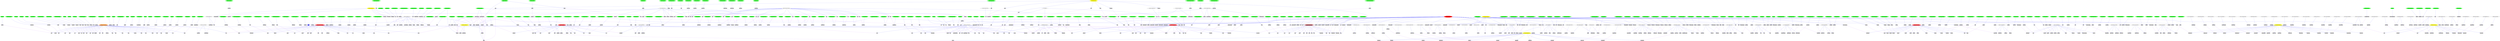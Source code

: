 digraph G_component_0 {
	graph [bb="0,0,1.0514e+06,5.8497e+05",
		ranksep=3,
		root="189E"
	];
	node [label="\N"];
	1	[color=green,
		height=0.5,
		label="02f5daf56e299b8a8ecea892",
		pos="1.0237e+06,4.9018e+05",
		shape=hexagon,
		style=filled,
		width=3.5231];
	"189E"	[color=blue,
		height=0.5,
		label=ca5af2,
		pos="1.0238e+06,4.898e+05",
		shape=box,
		style=filled,
		width=0.75];
	1 -> "189E"	[arrowhead=dot,
		color=blue,
		label=" ",
		lp="1.0238e+06,4.9e+05",
		pos="e,1.0238e+06,4.8982e+05 1.0237e+06,4.9016e+05 1.0238e+06,4.901e+05 1.0238e+06,4.899e+05 1.0238e+06,4.8983e+05"];
	"790E"	[color=grey,
		height=0.5,
		label=b4dfef6,
		pos="1.0237e+06,4.9056e+05",
		shape=box,
		style=filled,
		width=0.81944];
	1 -> "790E"	[arrowhead=dot,
		color=blue,
		label=" ",
		lp="1.0237e+06,4.9038e+05",
		pos="e,1.0237e+06,4.9055e+05 1.0237e+06,4.902e+05 1.0237e+06,4.9026e+05 1.0237e+06,4.9046e+05 1.0237e+06,4.9054e+05"];
	"190E"	[color=grey,
		height=0.5,
		label=647,
		pos="1.0238e+06,4.8943e+05",
		shape=box,
		style=filled,
		width=0.75];
	"189E" -> "190E"	[arrowhead=none,
		color=purple,
		pos="1.0238e+06,4.8979e+05 1.0238e+06,4.8972e+05 1.0238e+06,4.8951e+05 1.0238e+06,4.8945e+05"];
	2	[color=green,
		height=0.5,
		label="171192dc1f8e6ea551548a910c00",
		pos="1.0235e+06,4.7103e+05",
		shape=hexagon,
		style=filled,
		width=4.1485];
	"191E"	[color=grey,
		height=0.5,
		label="629e42",
		pos="1.0236e+06,4.7127e+05",
		shape=box,
		style=filled,
		width=0.77778];
	2 -> "191E"	[arrowhead=dot,
		color=blue,
		label=" ",
		lp="1.0235e+06,4.7115e+05",
		pos="e,1.0236e+06,4.7125e+05 1.0235e+06,4.7105e+05 1.0235e+06,4.7109e+05 1.0235e+06,4.712e+05 1.0236e+06,4.7124e+05"];
	"192E"	[color=grey,
		height=0.5,
		label="5c609b12c",
		pos="1.0236e+06,4.714e+05",
		shape=box,
		style=filled,
		width=1.0556];
	"191E" -> "192E"	[arrowhead=none,
		color=purple,
		pos="1.0236e+06,4.7129e+05 1.0236e+06,4.7131e+05 1.0236e+06,4.7136e+05 1.0236e+06,4.7138e+05"];
	3	[color=green,
		height=0.5,
		label="6bce02baf91781a831e1b95",
		pos="1.0241e+06,4.7087e+05",
		shape=hexagon,
		style=filled,
		width=3.4606];
	"193E"	[color=grey,
		height=0.5,
		label="1c08373",
		pos="1.0241e+06,4.7109e+05",
		shape=box,
		style=filled,
		width=0.875];
	3 -> "193E"	[arrowhead=dot,
		color=blue,
		label=" ",
		lp="1.0241e+06,4.7098e+05",
		pos="e,1.0241e+06,4.7107e+05 1.0241e+06,4.7089e+05 1.0241e+06,4.7093e+05 1.0241e+06,4.7102e+05 1.0241e+06,4.7107e+05"];
	"194E"	[color=grey,
		height=0.5,
		label=00265,
		pos="1.0242e+06,4.7122e+05",
		shape=box,
		style=filled,
		width=0.75];
	"193E" -> "194E"	[arrowhead=none,
		color=purple,
		pos="1.0241e+06,4.7111e+05 1.0242e+06,4.7113e+05 1.0242e+06,4.7118e+05 1.0242e+06,4.712e+05"];
	4	[color=green,
		height=0.5,
		label="6236a67933a619a6a3d48",
		pos="1.0246e+06,4.7073e+05",
		shape=hexagon,
		style=filled,
		width=3.2313];
	"195E"	[color=grey,
		height=0.5,
		label=be8f4199f,
		pos="1.0247e+06,4.7094e+05",
		shape=box,
		style=filled,
		width=1];
	4 -> "195E"	[arrowhead=dot,
		color=blue,
		label=" ",
		lp="1.0247e+06,4.7084e+05",
		pos="e,1.0247e+06,4.7093e+05 1.0247e+06,4.7074e+05 1.0247e+06,4.7078e+05 1.0247e+06,4.7087e+05 1.0247e+06,4.7092e+05"];
	"196E"	[color=grey,
		height=0.5,
		label=04767,
		pos="1.0247e+06,4.7108e+05",
		shape=box,
		style=filled,
		width=0.75];
	"195E" -> "196E"	[arrowhead=none,
		color=purple,
		pos="1.0247e+06,4.7096e+05 1.0247e+06,4.7099e+05 1.0247e+06,4.7103e+05 1.0247e+06,4.7106e+05"];
	5	[color=green,
		height=0.5,
		label="50962c93b4cb293f5beb59eb",
		pos="1.0252e+06,4.7059e+05",
		shape=hexagon,
		style=filled,
		width=3.6065];
	"197E"	[color=grey,
		height=0.5,
		label=be8f4199f,
		pos="1.0253e+06,4.7082e+05",
		shape=box,
		style=filled,
		width=1];
	5 -> "197E"	[arrowhead=dot,
		color=blue,
		label=" ",
		lp="1.0253e+06,4.7071e+05",
		pos="e,1.0253e+06,4.7081e+05 1.0252e+06,4.7061e+05 1.0252e+06,4.7065e+05 1.0253e+06,4.7075e+05 1.0253e+06,4.708e+05"];
	"198E"	[color=grey,
		height=0.5,
		label=f0d99f16,
		pos="1.0253e+06,4.7096e+05",
		shape=box,
		style=filled,
		width=0.91667];
	"197E" -> "198E"	[arrowhead=none,
		color=purple,
		pos="1.0253e+06,4.7084e+05 1.0253e+06,4.7087e+05 1.0253e+06,4.7092e+05 1.0253e+06,4.7094e+05"];
	6	[color=green,
		height=0.5,
		label="05d4b1ed6a6135eec3abd3f2",
		pos="1.0258e+06,4.7049e+05",
		shape=hexagon,
		style=filled,
		width=3.5857];
	"199E"	[color=grey,
		height=0.5,
		pos="1.0259e+06,4.7072e+05",
		shape=box,
		style=filled,
		width=0.75];
	6 -> "199E"	[arrowhead=dot,
		color=blue,
		label=" ",
		lp="1.0258e+06,4.7061e+05",
		pos="e,1.0259e+06,4.707e+05 1.0258e+06,4.7051e+05 1.0258e+06,4.7055e+05 1.0259e+06,4.7065e+05 1.0259e+06,4.7069e+05"];
	"200E"	[color=grey,
		height=0.5,
		pos="1.0259e+06,4.7084e+05",
		shape=box,
		style=filled,
		width=0.75];
	"199E" -> "200E"	[arrowhead=none,
		color=purple,
		pos="1.0259e+06,4.7074e+05 1.0259e+06,4.7076e+05 1.0259e+06,4.708e+05 1.0259e+06,4.7083e+05"];
	7	[color=green,
		height=0.5,
		label="08769f73d31c1a99be2d9363f",
		pos="1.0264e+06,4.704e+05",
		shape=hexagon,
		style=filled,
		width=3.7316];
	"201E"	[color=grey,
		height=0.5,
		label="629e42",
		pos="1.0264e+06,4.7063e+05",
		shape=box,
		style=filled,
		width=0.77778];
	7 -> "201E"	[arrowhead=dot,
		color=blue,
		label=" ",
		lp="1.0264e+06,4.7052e+05",
		pos="e,1.0264e+06,4.7061e+05 1.0264e+06,4.7042e+05 1.0264e+06,4.7046e+05 1.0264e+06,4.7056e+05 1.0264e+06,4.7061e+05"];
	"202E"	[color=grey,
		height=0.5,
		label="6e186b",
		pos="1.0265e+06,4.7076e+05",
		shape=box,
		style=filled,
		width=0.77778];
	"201E" -> "202E"	[arrowhead=none,
		color=purple,
		pos="1.0264e+06,4.7065e+05 1.0264e+06,4.7067e+05 1.0265e+06,4.7072e+05 1.0265e+06,4.7074e+05"];
	8	[color=green,
		height=0.5,
		label=a6a196a504c3a7657d1fa41,
		pos="1.027e+06,4.7033e+05",
		shape=hexagon,
		style=filled,
		width=3.4397];
	"203E"	[color=grey,
		height=0.5,
		label=cd856f,
		pos="1.027e+06,4.7055e+05",
		shape=box,
		style=filled,
		width=0.75];
	8 -> "203E"	[arrowhead=dot,
		color=blue,
		label=" ",
		lp="1.027e+06,4.7044e+05",
		pos="e,1.027e+06,4.7053e+05 1.027e+06,4.7034e+05 1.027e+06,4.7038e+05 1.027e+06,4.7048e+05 1.027e+06,4.7052e+05"];
	"204E"	[color=grey,
		height=0.5,
		label=d382,
		pos="1.027e+06,4.7067e+05",
		shape=box,
		style=filled,
		width=0.75];
	"203E" -> "204E"	[arrowhead=none,
		color=purple,
		pos="1.027e+06,4.7057e+05 1.027e+06,4.7059e+05 1.027e+06,4.7063e+05 1.027e+06,4.7065e+05"];
	9	[color=green,
		height=0.5,
		label="837ebf4bde22e1f1535cb662",
		pos="1.0315e+06,4.9568e+05",
		shape=hexagon,
		style=filled,
		width=3.5648];
	"725E"	[color=grey,
		height=0.5,
		label=d0eb84,
		pos="1.0319e+06,4.9552e+05",
		shape=box,
		style=filled,
		width=0.77778];
	9 -> "725E"	[arrowhead=dot,
		color=blue,
		label=" ",
		lp="1.0317e+06,4.9561e+05",
		pos="e,1.0319e+06,4.9553e+05 1.0316e+06,4.9566e+05 1.0316e+06,4.9563e+05 1.0318e+06,4.9557e+05 1.0318e+06,4.9554e+05"];
	"785E"	[color=grey,
		height=0.5,
		label=dd2ba36,
		pos="1.0312e+06,4.9582e+05",
		shape=box,
		style=filled,
		width=0.875];
	9 -> "785E"	[arrowhead=dot,
		color=blue,
		label=" ",
		lp="1.0314e+06,4.9576e+05",
		pos="e,1.0312e+06,4.9581e+05 1.0315e+06,4.957e+05 1.0314e+06,4.9573e+05 1.0313e+06,4.9578e+05 1.0312e+06,4.9581e+05"];
	"726E"	[color=grey,
		height=0.5,
		label="351dd0aefe480c",
		pos="1.0322e+06,4.9533e+05",
		shape=box,
		style=filled,
		width=1.4722];
	"725E" -> "726E"	[arrowhead=none,
		color=purple,
		pos="1.0319e+06,4.955e+05 1.032e+06,4.9547e+05 1.0321e+06,4.9539e+05 1.0322e+06,4.9535e+05"];
	10	[color=green,
		height=0.5,
		label="5f865c374cb3fe976dd376b8",
		pos="45735,58564",
		shape=hexagon,
		style=filled,
		width=3.5857];
	"205E"	[color=grey,
		height=0.5,
		label="23ad1",
		pos="45511,58606",
		shape=box,
		style=filled,
		width=0.75];
	10 -> "205E"	[arrowhead=dot,
		color=blue,
		label=" ",
		lp="45600,58596",
		pos="e,45538,58601 45658,58578 45620,58585 45576,58593 45546,58599"];
	"206E"	[color=grey,
		height=0.5,
		label="4d22e1",
		pos="45386,58629",
		shape=box,
		style=filled,
		width=0.77778];
	"205E" -> "206E"	[arrowhead=none,
		color=purple,
		pos="45483,58611 45463,58615 45435,58620 45414,58624"];
	11	[color=green,
		height=0.5,
		label="8be752bc95d436a90493bec9",
		pos="1.0357e+06,4.8547e+05",
		shape=hexagon,
		style=filled,
		width=3.6482];
	"207E"	[color=grey,
		height=0.5,
		label=ee91c97828,
		pos="1.0355e+06,4.8562e+05",
		shape=box,
		style=filled,
		width=1.1389];
	11 -> "207E"	[arrowhead=dot,
		color=blue,
		label=" ",
		lp="1.0356e+06,4.8555e+05",
		pos="e,1.0355e+06,4.856e+05 1.0356e+06,4.8549e+05 1.0356e+06,4.8551e+05 1.0355e+06,4.8557e+05 1.0355e+06,4.856e+05"];
	"208E"	[color=grey,
		height=0.5,
		label=01938827,
		pos="1.0354e+06,4.8571e+05",
		shape=box,
		style=filled,
		width=0.98611];
	"207E" -> "208E"	[arrowhead=none,
		color=purple,
		pos="1.0355e+06,4.8564e+05 1.0354e+06,4.8565e+05 1.0354e+06,4.8568e+05 1.0354e+06,4.857e+05"];
	12	[color=green,
		height=0.5,
		label="969a58db14386cb9d2f51ec",
		pos="1.036e+06,4.8597e+05",
		shape=hexagon,
		style=filled,
		width=3.4814];
	"209E"	[color=grey,
		height=0.5,
		label="7c7c",
		pos="1.0358e+06,4.861e+05",
		shape=box,
		style=filled,
		width=0.75];
	12 -> "209E"	[arrowhead=dot,
		color=blue,
		label=" ",
		lp="1.0359e+06,4.8604e+05",
		pos="e,1.0359e+06,4.8608e+05 1.036e+06,4.8599e+05 1.036e+06,4.8601e+05 1.0359e+06,4.8605e+05 1.0359e+06,4.8608e+05"];
	"210E"	[color=grey,
		height=0.5,
		label=9,
		pos="1.0357e+06,4.8617e+05",
		shape=box,
		style=filled,
		width=0.75];
	"209E" -> "210E"	[arrowhead=none,
		color=purple,
		pos="1.0358e+06,4.8612e+05 1.0358e+06,4.8613e+05 1.0358e+06,4.8614e+05 1.0358e+06,4.8615e+05"];
	13	[color=green,
		height=0.5,
		label=da24f74aad2ff519009d1f38c,
		pos="9.8333e+05,5.8077e+05",
		shape=hexagon,
		style=filled,
		width=3.6065];
	"211E"	[color=grey,
		height=0.5,
		label="460aed10cc9",
		pos="9.8344e+05,5.8055e+05",
		shape=box,
		style=filled,
		width=1.2222];
	13 -> "211E"	[arrowhead=dot,
		color=blue,
		label=" ",
		lp="9.8338e+05,5.8067e+05",
		pos="e,9.8343e+05,5.8057e+05 9.8334e+05,5.8075e+05 9.8336e+05,5.8071e+05 9.8341e+05,5.8062e+05 9.8343e+05,5.8058e+05"];
	14	[color=green,
		height=0.5,
		label="3124d3a6ed3381a6341c6",
		pos="9.7897e+05,5.8495e+05",
		shape=hexagon,
		style=filled,
		width=3.2313];
	"213E"	[color=grey,
		height=0.5,
		label=bbe0a8f93dc1,
		pos="9.7908e+05,5.8474e+05",
		shape=box,
		style=filled,
		width=1.2917];
	14 -> "213E"	[arrowhead=dot,
		color=blue,
		label=" ",
		lp="9.7902e+05,5.8486e+05",
		pos="e,9.7907e+05,5.8476e+05 9.7898e+05,5.8493e+05 9.79e+05,5.8489e+05 9.7905e+05,5.8481e+05 9.7907e+05,5.8477e+05"];
	15	[color=green,
		height=0.5,
		label="71512ec7d43f958f2b6da",
		pos="9.7845e+05,5.8467e+05",
		shape=hexagon,
		style=filled,
		width=3.1687];
	"215E"	[color=grey,
		height=0.5,
		label="3f0a2b4eb62f",
		pos="9.7856e+05,5.8446e+05",
		shape=box,
		style=filled,
		width=1.2778];
	15 -> "215E"	[arrowhead=dot,
		color=blue,
		label=" ",
		lp="9.785e+05,5.8458e+05",
		pos="e,9.7855e+05,5.8448e+05 9.7846e+05,5.8465e+05 9.7848e+05,5.8461e+05 9.7852e+05,5.8453e+05 9.7855e+05,5.8449e+05"];
	16	[color=green,
		height=0.5,
		label="3828a2c682419423cf",
		pos="1.0339e+06,4.9378e+05",
		shape=hexagon,
		style=filled,
		width=2.7935];
	"727E"	[color=grey,
		height=0.5,
		label=2,
		pos="1.0336e+06,4.9409e+05",
		shape=box,
		style=filled,
		width=0.75];
	16 -> "727E"	[arrowhead=dot,
		color=blue,
		label=" ",
		lp="1.0338e+06,4.9394e+05",
		pos="e,1.0337e+06,4.9407e+05 1.0339e+06,4.938e+05 1.0338e+06,4.9385e+05 1.0337e+06,4.94e+05 1.0337e+06,4.9406e+05"];
	"784E"	[color=grey,
		height=0.5,
		pos="1.0341e+06,4.9346e+05",
		shape=box,
		style=filled,
		width=0.75];
	16 -> "784E"	[arrowhead=dot,
		color=blue,
		label=" ",
		lp="1.034e+06,4.9363e+05",
		pos="e,1.0341e+06,4.9348e+05 1.0339e+06,4.9376e+05 1.0339e+06,4.9371e+05 1.034e+06,4.9355e+05 1.0341e+06,4.9349e+05"];
	"728E"	[color=grey,
		height=0.5,
		label="56e1a896",
		pos="1.0334e+06,4.9437e+05",
		shape=box,
		style=filled,
		width=0.95833];
	"727E" -> "728E"	[arrowhead=none,
		color=purple,
		pos="1.0336e+06,4.941e+05 1.0336e+06,4.9416e+05 1.0335e+06,4.943e+05 1.0334e+06,4.9435e+05"];
	"792E"	[color=grey,
		height=0.5,
		label="79b69c612",
		pos="1.0343e+06,4.9313e+05",
		shape=box,
		style=filled,
		width=1.0694];
	"784E" -> "792E"	[arrowhead=none,
		color=purple,
		pos="1.0341e+06,4.9345e+05 1.0341e+06,4.9339e+05 1.0342e+06,4.9321e+05 1.0343e+06,4.9315e+05"];
	17	[color=green,
		height=0.5,
		label=aa868f65c34cdb64f1fad19a,
		pos="1.0242e+06,4.9279e+05",
		shape=hexagon,
		style=filled,
		width=3.4814];
	"217E"	[color=grey,
		height=0.5,
		label="3089106e3b",
		pos="1.0241e+06,4.9243e+05",
		shape=box,
		style=filled,
		width=1.1528];
	17 -> "217E"	[arrowhead=dot,
		color=blue,
		label=" ",
		lp="1.0241e+06,4.9262e+05",
		pos="e,1.0241e+06,4.9245e+05 1.0242e+06,4.9277e+05 1.0242e+06,4.9271e+05 1.0241e+06,4.9253e+05 1.0241e+06,4.9246e+05"];
	"787E"	[color=grey,
		height=0.5,
		label="1aaaab063",
		pos="1.0282e+06,4.9603e+05",
		shape=box,
		style=filled,
		width=1.0278];
	17 -> "787E"	[arrowhead=dot,
		color=blue,
		label=" ",
		lp="1.0262e+06,4.9441e+05",
		pos="e,1.0282e+06,4.9601e+05 1.0242e+06,4.9281e+05 1.0245e+06,4.9305e+05 1.0278e+06,4.9573e+05 1.0281e+06,4.96e+05"];
	"218E"	[color=grey,
		height=0.5,
		label="8cd4d",
		pos="1.0239e+06,4.9207e+05",
		shape=box,
		style=filled,
		width=0.75];
	"217E" -> "218E"	[arrowhead=none,
		color=purple,
		pos="1.024e+06,4.9241e+05 1.024e+06,4.9235e+05 1.024e+06,4.9215e+05 1.0239e+06,4.9209e+05"];
	"789E"	[color=grey,
		height=0.5,
		label="3a0ff0",
		pos="1.0289e+06,4.9613e+05",
		shape=box,
		style=filled,
		width=0.75];
	"787E" -> "789E"	[arrowhead=none,
		color=purple,
		pos="1.0282e+06,4.9603e+05 1.0283e+06,4.9605e+05 1.0288e+06,4.9611e+05 1.0289e+06,4.9613e+05"];
	18	[color=green,
		height=0.5,
		label=dca32af03698c988b22,
		pos="17692,6840.2",
		shape=hexagon,
		style=filled,
		width=2.9186];
	"219E"	[color=grey,
		height=0.5,
		label=eb8,
		pos="17673,6637.1",
		shape=box,
		style=filled,
		width=0.75];
	18 -> "219E"	[arrowhead=dot,
		color=blue,
		label=" ",
		lp="17680,6750.3",
		pos="e,17674,6655.3 17690,6822.2 17687,6786.2 17679,6705.4 17675,6663.4"];
	"220E"	[color=grey,
		height=0.5,
		label="3a8173d6c",
		pos="17660,6500.7",
		shape=box,
		style=filled,
		width=1.0556];
	"219E" -> "220E"	[arrowhead=none,
		color=purple,
		pos="17671,6619 17668,6592.9 17664,6545 17661,6518.9"];
	19	[color=green,
		height=0.5,
		label=d8f4a9e463a1e89217f,
		pos="1.0362e+06,4.8241e+05",
		shape=hexagon,
		style=filled,
		width=2.856];
	"221E"	[color=grey,
		height=0.5,
		label="4c6c8c",
		pos="1.036e+06,4.8256e+05",
		shape=box,
		style=filled,
		width=0.76389];
	19 -> "221E"	[arrowhead=dot,
		color=blue,
		label=" ",
		lp="1.0361e+06,4.8249e+05",
		pos="e,1.036e+06,4.8254e+05 1.0361e+06,4.8243e+05 1.0361e+06,4.8245e+05 1.0361e+06,4.8251e+05 1.036e+06,4.8254e+05"];
	"222E"	[color=grey,
		height=0.5,
		label="3dcf8f454",
		pos="1.0359e+06,4.8267e+05",
		shape=box,
		style=filled,
		width=1];
	"221E" -> "222E"	[arrowhead=none,
		color=purple,
		pos="1.036e+06,4.8258e+05 1.036e+06,4.826e+05 1.036e+06,4.8263e+05 1.0359e+06,4.8265e+05"];
	20	[color=green,
		height=0.5,
		label=c96782ef56711c5d6a3f69,
		pos="3511.6,13899",
		shape=hexagon,
		style=filled,
		width=3.2938];
	"223E"	[color=grey,
		height=0.5,
		label="6a8f5bafb1",
		pos="3556.2,13674",
		shape=box,
		style=filled,
		width=1.0833];
	20 -> "223E"	[arrowhead=dot,
		color=blue,
		label=" ",
		lp="3531.1,13798",
		pos="e,3552.6,13692 3515.2,13881 3523.1,13841 3541.9,13746 3551,13700"];
	"224E"	[color=grey,
		height=0.5,
		label="8cbae42a3900",
		pos="3586.9,13518",
		shape=box,
		style=filled,
		width=1.3194];
	"223E" -> "224E"	[arrowhead=none,
		color=purple,
		pos="3559.8,13656 3565.7,13626 3577.4,13566 3583.4,13536"];
	21	[color=green,
		height=0.5,
		label="4f04c39708f",
		pos="9.3452e+05,4.718e+05",
		shape=hexagon,
		style=filled,
		width=1.7928];
	"225E"	[color=grey,
		height=0.5,
		label=a49284e9,
		pos="9.3469e+05,4.7184e+05",
		shape=box,
		style=filled,
		width=0.95833];
	21 -> "225E"	[arrowhead=dot,
		color=blue,
		label=" ",
		lp="9.3461e+05,4.7183e+05",
		pos="e,9.3465e+05,4.7183e+05 9.3457e+05,4.7181e+05 9.3459e+05,4.7182e+05 9.3462e+05,4.7182e+05 9.3465e+05,4.7183e+05"];
	"226E"	[color=grey,
		height=0.5,
		pos="9.3482e+05,4.7186e+05",
		shape=box,
		style=filled,
		width=0.75];
	"225E" -> "226E"	[arrowhead=none,
		color=purple,
		pos="9.3472e+05,4.7184e+05 9.3474e+05,4.7185e+05 9.3477e+05,4.7185e+05 9.3479e+05,4.7186e+05"];
	22	[color=green,
		height=0.5,
		label="97284d4c3a5d499853f0e",
		pos="1.0344e+06,4.9279e+05",
		shape=hexagon,
		style=filled,
		width=3.2104];
	"227E"	[color=grey,
		height=0.5,
		label="53069e384a2",
		pos="1.0346e+06,4.9243e+05",
		shape=box,
		style=filled,
		width=1.2361];
	22 -> "227E"	[arrowhead=dot,
		color=blue,
		label=" ",
		lp="1.0345e+06,4.9262e+05",
		pos="e,1.0346e+06,4.9245e+05 1.0344e+06,4.9277e+05 1.0345e+06,4.9271e+05 1.0345e+06,4.9253e+05 1.0346e+06,4.9246e+05"];
	22 -> "792E"	[arrowhead=dot,
		color=blue,
		label=" ",
		lp="1.0343e+06,4.9296e+05",
		pos="e,1.0343e+06,4.9311e+05 1.0344e+06,4.9281e+05 1.0344e+06,4.9286e+05 1.0343e+06,4.9304e+05 1.0343e+06,4.9311e+05"];
	"228E"	[color=grey,
		height=0.5,
		label=af9c489df53,
		pos="1.0347e+06,4.9207e+05",
		shape=box,
		style=filled,
		width=1.1806];
	"227E" -> "228E"	[arrowhead=none,
		color=purple,
		pos="1.0346e+06,4.9241e+05 1.0346e+06,4.9235e+05 1.0347e+06,4.9215e+05 1.0347e+06,4.9209e+05"];
	23	[color=green,
		height=0.5,
		label=c4d32527b670afb370d643,
		pos="32292,1739.1",
		shape=hexagon,
		style=filled,
		width=3.3564];
	"231E"	[color=grey,
		height=0.5,
		label=e851f5ddd920,
		pos="32324,1501",
		shape=box,
		style=filled,
		width=1.3194];
	23 -> "231E"	[arrowhead=dot,
		color=blue,
		label=" ",
		lp="32306,1631.5",
		pos="e,32322,1519 32294,1720.8 32300,1678.9 32314,1575.8 32321,1527.1"];
	"232E"	[color=grey,
		height=0.5,
		label="56292d076643",
		pos="32347,1334",
		shape=box,
		style=filled,
		width=1.3611];
	"231E" -> "232E"	[arrowhead=none,
		color=purple,
		pos="32327,1482.8 32331,1450.7 32340,1384.3 32345,1352.2"];
	24	[color=green,
		height=0.5,
		label="5e9156098c064",
		pos="1.0107e+06,4.6718e+05",
		shape=hexagon,
		style=filled,
		width=2.1472];
	"233E"	[color=grey,
		height=0.5,
		pos="1.0108e+06,4.6731e+05",
		shape=box,
		style=filled,
		width=0.75];
	24 -> "233E"	[arrowhead=dot,
		color=blue,
		label=" ",
		lp="1.0108e+06,4.6725e+05",
		pos="e,1.0108e+06,4.673e+05 1.0107e+06,4.6719e+05 1.0107e+06,4.6722e+05 1.0108e+06,4.6726e+05 1.0108e+06,4.6729e+05"];
	"234E"	[color=grey,
		height=0.5,
		pos="1.0109e+06,4.6741e+05",
		shape=box,
		style=filled,
		width=0.75];
	"233E" -> "234E"	[arrowhead=none,
		color=purple,
		pos="1.0108e+06,4.6733e+05 1.0108e+06,4.6735e+05 1.0109e+06,4.6738e+05 1.0109e+06,4.674e+05"];
	25	[color=green,
		height=0.5,
		label="3d475ea3aeca51b60212dd",
		pos="9.7817e+05,5.8413e+05",
		shape=hexagon,
		style=filled,
		width=3.3564];
	"235E"	[color=grey,
		height=0.5,
		label="4280833ef80172",
		pos="9.7792e+05,5.8413e+05",
		shape=box,
		style=filled,
		width=1.5];
	25 -> "235E"	[arrowhead=dot,
		color=blue,
		label=" ",
		lp="9.7802e+05,5.8414e+05",
		pos="e,9.7798e+05,5.8413e+05 9.7805e+05,5.8413e+05 9.7803e+05,5.8413e+05 9.7801e+05,5.8413e+05 9.7799e+05,5.8413e+05"];
	26	[color=green,
		height=0.5,
		label="966d271c22e75c7538",
		pos="9.3461e+05,4.713e+05",
		shape=hexagon,
		style=filled,
		width=2.8352];
	"237E"	[color=grey,
		height=0.5,
		label=cab04b7c14a,
		pos="9.3483e+05,4.7134e+05",
		shape=box,
		style=filled,
		width=1.2222];
	26 -> "237E"	[arrowhead=dot,
		color=blue,
		label=" ",
		lp="9.3472e+05,4.7133e+05",
		pos="e,9.3478e+05,4.7133e+05 9.3468e+05,4.7131e+05 9.3471e+05,4.7132e+05 9.3475e+05,4.7132e+05 9.3477e+05,4.7133e+05"];
	"238E"	[color=grey,
		height=0.5,
		label="8a",
		pos="9.3497e+05,4.7137e+05",
		shape=box,
		style=filled,
		width=0.75];
	"237E" -> "238E"	[arrowhead=none,
		color=purple,
		pos="9.3487e+05,4.7135e+05 9.3489e+05,4.7135e+05 9.3492e+05,4.7136e+05 9.3494e+05,4.7136e+05"];
	27	[color=green,
		height=0.5,
		label=b630e1af6ae1997f0e8ba750,
		pos="1.0301e+06,4.8503e+05",
		shape=hexagon,
		style=filled,
		width=3.544];
	"239E"	[color=grey,
		height=0.5,
		label=bb828f1a326,
		pos="1.0304e+06,4.851e+05",
		shape=box,
		style=filled,
		width=1.2222];
	27 -> "239E"	[arrowhead=dot,
		color=blue,
		label=" ",
		lp="1.0303e+06,4.8508e+05",
		pos="e,1.0304e+06,4.8509e+05 1.0302e+06,4.8505e+05 1.0302e+06,4.8506e+05 1.0303e+06,4.8508e+05 1.0304e+06,4.8509e+05"];
	"783E"	[color=grey,
		height=0.5,
		label="499f6985db294c",
		pos="1.0278e+06,4.9594e+05",
		shape=box,
		style=filled,
		width=1.5];
	27 -> "783E"	[arrowhead=dot,
		color=blue,
		label=" ",
		lp="1.0289e+06,4.9049e+05",
		pos="e,1.0278e+06,4.9592e+05 1.0301e+06,4.8505e+05 1.03e+06,4.8553e+05 1.0279e+06,4.9533e+05 1.0278e+06,4.9591e+05"];
	"240E"	[color=grey,
		height=0.5,
		label="248df40dae",
		pos="1.0308e+06,4.8519e+05",
		shape=box,
		style=filled,
		width=1.1111];
	"239E" -> "240E"	[arrowhead=none,
		color=purple,
		pos="1.0305e+06,4.8511e+05 1.0306e+06,4.8513e+05 1.0307e+06,4.8516e+05 1.0308e+06,4.8518e+05"];
	"783E" -> "787E"	[arrowhead=none,
		color=purple,
		pos="1.0279e+06,4.9595e+05 1.0279e+06,4.9597e+05 1.0281e+06,4.96e+05 1.0281e+06,4.9602e+05"];
	28	[color=green,
		height=0.5,
		label=ebd8ffc2ac3a90efb8af9,
		pos="1.0255e+06,4.9464e+05",
		shape=hexagon,
		style=filled,
		width=3.002];
	"241E"	[color=grey,
		height=0.5,
		label="1ebeec",
		pos="1.0252e+06,4.9437e+05",
		shape=box,
		style=filled,
		width=0.75];
	28 -> "241E"	[arrowhead=dot,
		color=blue,
		label=" ",
		lp="1.0254e+06,4.9452e+05",
		pos="e,1.0252e+06,4.9439e+05 1.0255e+06,4.9462e+05 1.0254e+06,4.9458e+05 1.0253e+06,4.9445e+05 1.0253e+06,4.944e+05"];
	"791E"	[color=grey,
		height=0.5,
		label=c0b727,
		pos="1.0304e+06,4.9603e+05",
		shape=box,
		style=filled,
		width=0.77778];
	28 -> "791E"	[arrowhead=dot,
		color=blue,
		label=" ",
		lp="1.028e+06,4.9535e+05",
		pos="e,1.0304e+06,4.9602e+05 1.0256e+06,4.9466e+05 1.0261e+06,4.9481e+05 1.03e+06,4.959e+05 1.0304e+06,4.9602e+05"];
	"242E"	[color=grey,
		height=0.5,
		label="9fe65061641",
		pos="1.025e+06,4.9409e+05",
		shape=box,
		style=filled,
		width=1.2222];
	"241E" -> "242E"	[arrowhead=none,
		color=purple,
		pos="1.0252e+06,4.9435e+05 1.0252e+06,4.943e+05 1.025e+06,4.9416e+05 1.025e+06,4.941e+05"];
	29	[color=green,
		height=0.5,
		label="69fdd1a1f4768c5efe7",
		pos="1.0034e+06,5.0133e+05",
		shape=hexagon,
		style=filled,
		width=2.8143];
	"243E"	[color=grey,
		height=0.5,
		label="35b8742610",
		pos="1.0036e+06,5.0125e+05",
		shape=box,
		style=filled,
		width=1.1667];
	29 -> "243E"	[arrowhead=dot,
		color=blue,
		label=" ",
		lp="1.0035e+06,5.013e+05",
		pos="e,1.0036e+06,5.0126e+05 1.0034e+06,5.0131e+05 1.0035e+06,5.013e+05 1.0035e+06,5.0128e+05 1.0036e+06,5.0127e+05"];
	"244E"	[color=grey,
		height=0.5,
		pos="1.0037e+06,5.0119e+05",
		shape=box,
		style=filled,
		width=0.75];
	"243E" -> "244E"	[arrowhead=none,
		color=purple,
		pos="1.0036e+06,5.0123e+05 1.0037e+06,5.0122e+05 1.0037e+06,5.0121e+05 1.0037e+06,5.012e+05"];
	30	[color=green,
		height=0.5,
		label=d93a80739fc1edb41a11b7294,
		pos="1.0032e+06,5.0077e+05",
		shape=hexagon,
		style=filled,
		width=3.7524];
	"245E"	[color=grey,
		height=0.5,
		label=e03b8bc0435a,
		pos="1.0034e+06,5.0068e+05",
		shape=box,
		style=filled,
		width=1.3194];
	30 -> "245E"	[arrowhead=dot,
		color=blue,
		label=" ",
		lp="1.0033e+06,5.0073e+05",
		pos="e,1.0034e+06,5.007e+05 1.0032e+06,5.0075e+05 1.0033e+06,5.0074e+05 1.0033e+06,5.0072e+05 1.0034e+06,5.007e+05"];
	"246E"	[color=grey,
		height=0.5,
		label="9be88247",
		pos="1.0035e+06,5.0062e+05",
		shape=box,
		style=filled,
		width=0.97222];
	"245E" -> "246E"	[arrowhead=none,
		color=purple,
		pos="1.0035e+06,5.0066e+05 1.0035e+06,5.0065e+05 1.0035e+06,5.0064e+05 1.0035e+06,5.0064e+05"];
	31	[color=green,
		height=0.5,
		label=bf65cfddeb00ff847feae0c,
		pos="1.0483e+06,4.9237e+05",
		shape=hexagon,
		style=filled,
		width=3.2521];
	"247E"	[color=grey,
		height=0.5,
		label="8df",
		pos="1.0481e+06,4.9235e+05",
		shape=box,
		style=filled,
		width=0.75];
	31 -> "247E"	[arrowhead=dot,
		color=blue,
		label=" ",
		lp="1.0482e+06,4.9236e+05",
		pos="e,1.0482e+06,4.9235e+05 1.0483e+06,4.9236e+05 1.0482e+06,4.9235e+05 1.0482e+06,4.9235e+05 1.0482e+06,4.9235e+05"];
	"248E"	[color=grey,
		height=0.5,
		label="3703059dbc5a8",
		pos="1.048e+06,4.9233e+05",
		shape=box,
		style=filled,
		width=1.4306];
	"247E" -> "248E"	[arrowhead=none,
		color=purple,
		pos="1.0481e+06,4.9234e+05 1.0481e+06,4.9234e+05 1.0481e+06,4.9234e+05 1.048e+06,4.9234e+05"];
	32	[color=green,
		height=0.5,
		label="916c686a1e82dba72524a",
		pos="45207,48528",
		shape=hexagon,
		style=filled,
		width=3.2313];
	"249E"	[color=grey,
		height=0.5,
		label=a849f9d352e,
		pos="45084,48725",
		shape=box,
		style=filled,
		width=1.2083];
	32 -> "249E"	[arrowhead=dot,
		color=blue,
		label=" ",
		lp="45146,48631",
		pos="e,45096,48707 45196,48547 45174,48582 45125,48660 45100,48700"];
	"250E"	[color=grey,
		height=0.5,
		label="74e86",
		pos="45009,48846",
		shape=box,
		style=filled,
		width=0.75];
	"249E" -> "250E"	[arrowhead=none,
		color=purple,
		pos="45073,48743 45059,48766 45035,48805 45020,48828"];
	33	[color=green,
		height=0.5,
		label=f496bcf0889b301d77819c,
		pos="119.33,16075",
		shape=hexagon,
		style=filled,
		width=3.3147];
	"251E"	[color=grey,
		height=0.5,
		label=f29dfb9,
		pos="287.99,15933",
		shape=box,
		style=filled,
		width=0.81944];
	33 -> "251E"	[arrowhead=dot,
		color=blue,
		label=" ",
		lp="198.41,16014",
		pos="e,266.54,15951 140.69,16057 171.02,16031 226.6,15984 260.14,15956"];
	"252E"	[color=grey,
		height=0.5,
		label="3dafb9a29c00",
		pos="401.03,15837",
		shape=box,
		style=filled,
		width=1.2917];
	"251E" -> "252E"	[arrowhead=none,
		color=purple,
		pos="309.52,15914 329.63,15897 359.49,15872 379.58,15855"];
	34	[color=green,
		height=0.5,
		label="76889f7d35e",
		pos="9.3473e+05,4.708e+05",
		shape=hexagon,
		style=filled,
		width=1.8345];
	"253E"	[color=grey,
		height=0.5,
		label=e7ef998,
		pos="9.3489e+05,4.7083e+05",
		shape=box,
		style=filled,
		width=0.83333];
	34 -> "253E"	[arrowhead=dot,
		color=blue,
		label=" ",
		lp="9.3482e+05,4.7082e+05",
		pos="e,9.3486e+05,4.7082e+05 9.3478e+05,4.7081e+05 9.348e+05,4.7081e+05 9.3483e+05,4.7082e+05 9.3486e+05,4.7082e+05"];
	"254E"	[color=grey,
		height=0.5,
		pos="9.3502e+05,4.7086e+05",
		shape=box,
		style=filled,
		width=0.75];
	"253E" -> "254E"	[arrowhead=none,
		color=purple,
		pos="9.3492e+05,4.7084e+05 9.3495e+05,4.7084e+05 9.3497e+05,4.7085e+05 9.3499e+05,4.7085e+05"];
	35	[color=green,
		height=0.5,
		label="668d636002",
		pos="9.3482e+05,4.7034e+05",
		shape=hexagon,
		style=filled,
		width=1.7511];
	"255E"	[color=grey,
		height=0.5,
		label="4379b5ed",
		pos="9.3499e+05,4.7038e+05",
		shape=box,
		style=filled,
		width=0.97222];
	35 -> "255E"	[arrowhead=dot,
		color=blue,
		label=" ",
		lp="9.349e+05,4.7037e+05",
		pos="e,9.3495e+05,4.7037e+05 9.3487e+05,4.7035e+05 9.3489e+05,4.7036e+05 9.3492e+05,4.7036e+05 9.3494e+05,4.7037e+05"];
	"256E"	[color=grey,
		height=0.5,
		pos="9.3512e+05,4.704e+05",
		shape=box,
		style=filled,
		width=0.75];
	"255E" -> "256E"	[arrowhead=none,
		color=purple,
		pos="9.3502e+05,4.7038e+05 9.3504e+05,4.7039e+05 9.3507e+05,4.7039e+05 9.3509e+05,4.704e+05"];
	36	[color=green,
		height=0.5,
		label=e1e4c23db39d8bd633c3a,
		pos="1.0029e+06,5.0018e+05",
		shape=hexagon,
		style=filled,
		width=3.2313];
	"257E"	[color=grey,
		height=0.5,
		label="1ed5d7f63b8c6",
		pos="1.0032e+06,5.001e+05",
		shape=box,
		style=filled,
		width=1.4028];
	36 -> "257E"	[arrowhead=dot,
		color=blue,
		label=" ",
		lp="1.0031e+06,5.0015e+05",
		pos="e,1.0031e+06,5.0012e+05 1.003e+06,5.0016e+05 1.003e+06,5.0015e+05 1.0031e+06,5.0013e+05 1.0031e+06,5.0012e+05"];
	"258E"	[color=grey,
		height=0.5,
		label="4f05b",
		pos="1.0033e+06,5.0005e+05",
		shape=box,
		style=filled,
		width=0.75];
	"257E" -> "258E"	[arrowhead=none,
		color=purple,
		pos="1.0032e+06,5.0008e+05 1.0032e+06,5.0007e+05 1.0033e+06,5.0006e+05 1.0033e+06,5.0006e+05"];
	37	[color=green,
		height=0.5,
		label="842bc5775657c1e0d67",
		pos="35679,69925",
		shape=hexagon,
		style=filled,
		width=2.9811];
	"259E"	[color=grey,
		height=0.5,
		label=a387210a27b,
		pos="35732,69707",
		shape=box,
		style=filled,
		width=1.2361];
	37 -> "259E"	[arrowhead=dot,
		color=blue,
		label=" ",
		lp="35702,69827",
		pos="e,35727,69726 35684,69907 35693,69868 35715,69778 35725,69733"];
	"260E"	[color=grey,
		height=0.5,
		label="47ebc3f17",
		pos="35768,69558",
		shape=box,
		style=filled,
		width=1.0278];
	"259E" -> "260E"	[arrowhead=none,
		color=purple,
		pos="35736,69689 35743,69661 35756,69605 35763,69576"];
	38	[color=green,
		height=0.5,
		label=e4e2f4e6d,
		pos="9.3492e+05,4.699e+05",
		shape=hexagon,
		style=filled,
		width=1.5218];
	"261E"	[color=grey,
		height=0.5,
		label="1f4f0fdf",
		pos="9.3508e+05,4.6993e+05",
		shape=box,
		style=filled,
		width=0.86111];
	38 -> "261E"	[arrowhead=dot,
		color=blue,
		label=" ",
		lp="9.35e+05,4.6992e+05",
		pos="e,9.3504e+05,4.6992e+05 9.3496e+05,4.6991e+05 9.3499e+05,4.6991e+05 9.3501e+05,4.6992e+05 9.3504e+05,4.6992e+05"];
	"262E"	[color=grey,
		height=0.5,
		pos="9.352e+05,4.6996e+05",
		shape=box,
		style=filled,
		width=0.75];
	"261E" -> "262E"	[arrowhead=none,
		color=purple,
		pos="9.3511e+05,4.6994e+05 9.3513e+05,4.6994e+05 9.3516e+05,4.6995e+05 9.3518e+05,4.6995e+05"];
	39	[color=green,
		height=0.5,
		label="04390dec6f1779353c07f5",
		pos="19580,5329.4",
		shape=hexagon,
		style=filled,
		width=3.2938];
	"263E"	[color=grey,
		height=0.5,
		label=bac77c3f414a,
		pos="19738,5153.6",
		shape=box,
		style=filled,
		width=1.2778];
	39 -> "263E"	[arrowhead=dot,
		color=blue,
		label=" ",
		lp="19654,5252.1",
		pos="e,19722,5171.6 19596,5311.3 19625,5279.5 19684,5213.7 19716,5177.9"];
	"264E"	[color=grey,
		height=0.5,
		label="6c93f24516f01d",
		pos="19852,5026.4",
		shape=box,
		style=filled,
		width=1.4722];
	"263E" -> "264E"	[arrowhead=none,
		color=purple,
		pos="19754,5135.4 19776,5111.2 19814,5068.8 19836,5044.6"];
	40	[color=green,
		height=0.5,
		label="69f2611acc42c36ed7cc",
		pos="9.3502e+05,4.694e+05",
		shape=hexagon,
		style=filled,
		width=3.002];
	"265E"	[color=grey,
		height=0.5,
		label=cab04b7c14a,
		pos="9.3524e+05,4.6945e+05",
		shape=box,
		style=filled,
		width=1.2222];
	40 -> "265E"	[arrowhead=dot,
		color=blue,
		label=" ",
		lp="9.3513e+05,4.6943e+05",
		pos="e,9.3519e+05,4.6944e+05 9.3508e+05,4.6941e+05 9.3512e+05,4.6942e+05 9.3515e+05,4.6943e+05 9.3519e+05,4.6944e+05"];
	"266E"	[color=grey,
		height=0.5,
		label=e8b,
		pos="9.3538e+05,4.6948e+05",
		shape=box,
		style=filled,
		width=0.75];
	"265E" -> "266E"	[arrowhead=none,
		color=purple,
		pos="9.3528e+05,4.6946e+05 9.353e+05,4.6946e+05 9.3533e+05,4.6947e+05 9.3535e+05,4.6947e+05"];
	41	[color=green,
		height=0.5,
		label="1562abef0d8241",
		pos="3037.9,13101",
		shape=hexagon,
		style=filled,
		width=2.2306];
	"267E"	[color=grey,
		height=0.5,
		label="6a8f5bafb1",
		pos="3222.1,13153",
		shape=box,
		style=filled,
		width=1.0833];
	41 -> "267E"	[arrowhead=dot,
		color=blue,
		label=" ",
		lp="3129.1,13135",
		pos="e,3182.8,13142 3087.3,13115 3114.5,13123 3148.2,13132 3175,13140"];
	"268E"	[color=grey,
		height=0.5,
		label=fc73,
		pos="3354.9,13190",
		shape=box,
		style=filled,
		width=0.75];
	"267E" -> "268E"	[arrowhead=none,
		color=purple,
		pos="3261.2,13164 3282.6,13170 3308.7,13177 3327.8,13183"];
	42	[color=green,
		height=0.5,
		label=e49aaa5cc4e44355d6a0,
		pos="1.0148e+06,5.0229e+05",
		shape=hexagon,
		style=filled,
		width=3.0436];
	"269E"	[color=grey,
		height=0.5,
		label=cc3f63d,
		pos="1.015e+06,5.0216e+05",
		shape=box,
		style=filled,
		width=0.83333];
	42 -> "269E"	[arrowhead=dot,
		color=blue,
		label=" ",
		lp="1.0149e+06,5.0224e+05",
		pos="e,1.015e+06,5.0218e+05 1.0149e+06,5.0228e+05 1.0149e+06,5.0225e+05 1.0149e+06,5.0221e+05 1.015e+06,5.0218e+05"];
	"270E"	[color=grey,
		height=0.5,
		label="34d06d1ed6",
		pos="1.0151e+06,5.0207e+05",
		shape=box,
		style=filled,
		width=1.1528];
	"269E" -> "270E"	[arrowhead=none,
		color=purple,
		pos="1.015e+06,5.0214e+05 1.015e+06,5.0213e+05 1.0151e+06,5.021e+05 1.0151e+06,5.0209e+05"];
	43	[color=green,
		height=0.5,
		label=e8ebe1bf5f421c1223,
		pos="1.0145e+06,5.0185e+05",
		shape=hexagon,
		style=filled,
		width=2.7309];
	"271E"	[color=grey,
		height=0.5,
		label="96325ea",
		pos="1.0146e+06,5.0172e+05",
		shape=box,
		style=filled,
		width=0.86111];
	43 -> "271E"	[arrowhead=dot,
		color=blue,
		label=" ",
		lp="1.0146e+06,5.018e+05",
		pos="e,1.0146e+06,5.0174e+05 1.0145e+06,5.0183e+05 1.0145e+06,5.0181e+05 1.0146e+06,5.0177e+05 1.0146e+06,5.0175e+05"];
	"272E"	[color=grey,
		height=0.5,
		label="713db1c1",
		pos="1.0148e+06,5.0164e+05",
		shape=box,
		style=filled,
		width=0.97222];
	"271E" -> "272E"	[arrowhead=none,
		color=purple,
		pos="1.0147e+06,5.0171e+05 1.0147e+06,5.0169e+05 1.0147e+06,5.0167e+05 1.0147e+06,5.0166e+05"];
	44	[color=green,
		height=0.5,
		label="2759e82e30d6d",
		pos="9.3515e+05,4.6889e+05",
		shape=hexagon,
		style=filled,
		width=2.1472];
	"273E"	[color=grey,
		height=0.5,
		label=ca5af2,
		pos="9.3532e+05,4.6893e+05",
		shape=box,
		style=filled,
		width=0.75];
	44 -> "273E"	[arrowhead=dot,
		color=blue,
		label=" ",
		lp="9.3524e+05,4.6892e+05",
		pos="e,9.353e+05,4.6892e+05 9.352e+05,4.689e+05 9.3523e+05,4.6891e+05 9.3526e+05,4.6891e+05 9.3529e+05,4.6892e+05"];
	"274E"	[color=grey,
		height=0.5,
		pos="9.3545e+05,4.6896e+05",
		shape=box,
		style=filled,
		width=0.75];
	"273E" -> "274E"	[arrowhead=none,
		color=purple,
		pos="9.3535e+05,4.6893e+05 9.3537e+05,4.6894e+05 9.354e+05,4.6894e+05 9.3542e+05,4.6895e+05"];
	45	[color=green,
		height=0.5,
		label="23c1ec53358d237c1",
		pos="9.3525e+05,4.6838e+05",
		shape=hexagon,
		style=filled,
		width=2.6684];
	"275E"	[color=grey,
		height=0.5,
		label=cab04b7c14a,
		pos="9.3546e+05,4.6843e+05",
		shape=box,
		style=filled,
		width=1.2222];
	45 -> "275E"	[arrowhead=dot,
		color=blue,
		label=" ",
		lp="9.3536e+05,4.6842e+05",
		pos="e,9.3541e+05,4.6842e+05 9.3531e+05,4.684e+05 9.3534e+05,4.684e+05 9.3538e+05,4.6841e+05 9.3541e+05,4.6842e+05"];
	"276E"	[color=grey,
		height=0.5,
		label=f,
		pos="9.356e+05,4.6846e+05",
		shape=box,
		style=filled,
		width=0.75];
	"275E" -> "276E"	[arrowhead=none,
		color=purple,
		pos="9.355e+05,4.6844e+05 9.3553e+05,4.6845e+05 9.3555e+05,4.6845e+05 9.3557e+05,4.6846e+05"];
	46	[color=green,
		height=0.5,
		label="5838586c293d455",
		pos="9.772e+05,5.8359e+05",
		shape=hexagon,
		style=filled,
		width=2.4391];
	"277E"	[color=grey,
		height=0.5,
		label="83c397b8bf7f",
		pos="9.7699e+05,5.836e+05",
		shape=box,
		style=filled,
		width=1.2778];
	46 -> "277E"	[arrowhead=dot,
		color=blue,
		label=" ",
		lp="9.7708e+05,5.836e+05",
		pos="e,9.7704e+05,5.836e+05 9.7712e+05,5.8359e+05 9.771e+05,5.8359e+05 9.7707e+05,5.8359e+05 9.7705e+05,5.836e+05"];
	47	[color=green,
		height=0.5,
		label=f841118350a27b7ea29a9c9d,
		pos="33290,69056",
		shape=hexagon,
		style=filled,
		width=3.6065];
	"279E"	[color=grey,
		height=0.5,
		label="69f4ecb77d",
		pos="33403,68842",
		shape=box,
		style=filled,
		width=1.1111];
	47 -> "279E"	[arrowhead=dot,
		color=blue,
		label=" ",
		lp="33343,68960",
		pos="e,33394,68861 33300,69038 33320,69000 33367,68911 33390,68868"];
	"767E"	[color=grey,
		height=0.5,
		label=efb52b499303115c33fd,
		pos="33490,68679",
		shape=box,
		style=filled,
		width=2.0278];
	"279E" -> "767E"	[arrowhead=none,
		color=purple,
		pos="33413,68824 33429,68793 33463,68729 33480,68697"];
	48	[color=green,
		height=0.5,
		label="658d208447d8ec5d6de8",
		pos="35094,69765",
		shape=hexagon,
		style=filled,
		width=3.1062];
	"281E"	[color=grey,
		height=0.5,
		label=f7b22b9640,
		pos="35160,69550",
		shape=box,
		style=filled,
		width=1.1389];
	48 -> "281E"	[arrowhead=dot,
		color=blue,
		label=" ",
		lp="35124,69669",
		pos="e,35154,69568 35100,69747 35111,69708 35138,69620 35152,69576"];
	"282E"	[color=grey,
		height=0.5,
		label=cf5a6049ad,
		pos="35204,69403",
		shape=box,
		style=filled,
		width=1.1111];
	"281E" -> "282E"	[arrowhead=none,
		color=purple,
		pos="35165,69532 35174,69503 35190,69450 35199,69421"];
	49	[color=green,
		height=0.5,
		label="11180ae7706510211bc4",
		pos="1.0141e+06,5.0139e+05",
		shape=hexagon,
		style=filled,
		width=3.1062];
	"283E"	[color=grey,
		height=0.5,
		label="052bb6e3",
		pos="1.0143e+06,5.0126e+05",
		shape=box,
		style=filled,
		width=0.97222];
	49 -> "283E"	[arrowhead=dot,
		color=blue,
		label=" ",
		lp="1.0142e+06,5.0134e+05",
		pos="e,1.0143e+06,5.0128e+05 1.0142e+06,5.0137e+05 1.0142e+06,5.0135e+05 1.0143e+06,5.0131e+05 1.0143e+06,5.0129e+05"];
	"284E"	[color=grey,
		height=0.5,
		label="90dccb18c0",
		pos="1.0144e+06,5.0118e+05",
		shape=box,
		style=filled,
		width=1.1389];
	"283E" -> "284E"	[arrowhead=none,
		color=purple,
		pos="1.0143e+06,5.0125e+05 1.0144e+06,5.0123e+05 1.0144e+06,5.0121e+05 1.0144e+06,5.012e+05"];
	50	[color=green,
		height=0.5,
		label="5807acd8d58e006f43",
		pos="1.0138e+06,5.0091e+05",
		shape=hexagon,
		style=filled,
		width=2.7935];
	"285E"	[color=grey,
		height=0.5,
		pos="1.014e+06,5.008e+05",
		shape=box,
		style=filled,
		width=0.75];
	50 -> "285E"	[arrowhead=dot,
		color=blue,
		label=" ",
		lp="1.0139e+06,5.0087e+05",
		pos="e,1.014e+06,5.0082e+05 1.0139e+06,5.009e+05 1.0139e+06,5.0088e+05 1.0139e+06,5.0085e+05 1.014e+06,5.0083e+05"];
	"286E"	[color=grey,
		height=0.5,
		label=e17fea65,
		pos="1.0141e+06,5.0073e+05",
		shape=box,
		style=filled,
		width=0.91667];
	"285E" -> "286E"	[arrowhead=none,
		color=purple,
		pos="1.014e+06,5.0079e+05 1.014e+06,5.0077e+05 1.0141e+06,5.0076e+05 1.0141e+06,5.0075e+05"];
	51	[color=green,
		height=0.5,
		label=fe4e848cb5291ee59a2,
		pos="9.6865e+05,5.7866e+05",
		shape=hexagon,
		style=filled,
		width=2.8769];
	"287E"	[color=grey,
		height=0.5,
		label=e3aefac763,
		pos="9.6878e+05,5.7849e+05",
		shape=box,
		style=filled,
		width=1.0833];
	51 -> "287E"	[arrowhead=dot,
		color=blue,
		label=" ",
		lp="9.6871e+05,5.7859e+05",
		pos="e,9.6876e+05,5.7851e+05 9.6867e+05,5.7865e+05 9.6869e+05,5.7861e+05 9.6873e+05,5.7855e+05 9.6876e+05,5.7851e+05"];
	52	[color=green,
		height=0.5,
		label=c4f31ea3844e12da27ad47c6,
		pos="1.0028e+06,4.996e+05",
		shape=hexagon,
		style=filled,
		width=3.5648];
	"289E"	[color=grey,
		height=0.5,
		label=fb16636aae,
		pos="1.003e+06,4.9952e+05",
		shape=box,
		style=filled,
		width=1.1111];
	52 -> "289E"	[arrowhead=dot,
		color=blue,
		label=" ",
		lp="1.0029e+06,4.9957e+05",
		pos="e,1.0029e+06,4.9954e+05 1.0028e+06,4.9958e+05 1.0028e+06,4.9957e+05 1.0029e+06,4.9955e+05 1.0029e+06,4.9954e+05"];
	"290E"	[color=grey,
		height=0.5,
		label="8b092",
		pos="1.0031e+06,4.9948e+05",
		shape=box,
		style=filled,
		width=0.75];
	"289E" -> "290E"	[arrowhead=none,
		color=purple,
		pos="1.003e+06,4.9951e+05 1.003e+06,4.995e+05 1.0031e+06,4.995e+05 1.0031e+06,4.9949e+05"];
	53	[color=green,
		height=0.5,
		label="00cbeb87c182ca0785f",
		pos="1.0026e+06,4.9904e+05",
		shape=hexagon,
		style=filled,
		width=2.8977];
	"291E"	[color=grey,
		height=0.5,
		label="3089106e3b",
		pos="1.0028e+06,4.9898e+05",
		shape=box,
		style=filled,
		width=1.1528];
	53 -> "291E"	[arrowhead=dot,
		color=blue,
		label=" ",
		lp="1.0027e+06,4.9902e+05",
		pos="e,1.0027e+06,4.9899e+05 1.0026e+06,4.9903e+05 1.0027e+06,4.9902e+05 1.0027e+06,4.99e+05 1.0027e+06,4.9899e+05"];
	"292E"	[color=grey,
		height=0.5,
		label=c3bbf4,
		pos="1.0029e+06,4.9894e+05",
		shape=box,
		style=filled,
		width=0.75];
	"291E" -> "292E"	[arrowhead=none,
		color=purple,
		pos="1.0028e+06,4.9897e+05 1.0028e+06,4.9896e+05 1.0029e+06,4.9895e+05 1.0029e+06,4.9894e+05"];
	54	[color=green,
		height=0.5,
		label="11f088bfd8",
		pos="9.3538e+05,4.679e+05",
		shape=hexagon,
		style=filled,
		width=1.6678];
	"293E"	[color=grey,
		height=0.5,
		label="6a80cbe",
		pos="9.3554e+05,4.6794e+05",
		shape=box,
		style=filled,
		width=0.86111];
	54 -> "293E"	[arrowhead=dot,
		color=blue,
		label=" ",
		lp="9.3546e+05,4.6792e+05",
		pos="e,9.3551e+05,4.6793e+05 9.3542e+05,4.6791e+05 9.3545e+05,4.6791e+05 9.3548e+05,4.6792e+05 9.355e+05,4.6793e+05"];
	"294E"	[color=grey,
		height=0.5,
		pos="9.3567e+05,4.6797e+05",
		shape=box,
		style=filled,
		width=0.75];
	"293E" -> "294E"	[arrowhead=none,
		color=purple,
		pos="9.3557e+05,4.6794e+05 9.3559e+05,4.6795e+05 9.3562e+05,4.6795e+05 9.3564e+05,4.6796e+05"];
	56	[color=green,
		height=0.5,
		label="3c2a62e0e5e9f7",
		pos="9.3549e+05,4.6744e+05",
		shape=hexagon,
		style=filled,
		width=2.1889];
	"295E"	[color=grey,
		height=0.5,
		label=ae32701,
		pos="9.3567e+05,4.6748e+05",
		shape=box,
		style=filled,
		width=0.86111];
	56 -> "295E"	[arrowhead=dot,
		color=blue,
		label=" ",
		lp="9.3559e+05,4.6747e+05",
		pos="e,9.3564e+05,4.6748e+05 9.3554e+05,4.6745e+05 9.3557e+05,4.6746e+05 9.3561e+05,4.6747e+05 9.3563e+05,4.6747e+05"];
	"296E"	[color=grey,
		height=0.5,
		pos="9.358e+05,4.6751e+05",
		shape=box,
		style=filled,
		width=0.75];
	"295E" -> "296E"	[arrowhead=none,
		color=purple,
		pos="9.357e+05,4.6749e+05 9.3572e+05,4.675e+05 9.3575e+05,4.675e+05 9.3577e+05,4.6751e+05"];
	57	[color=green,
		height=0.5,
		label=dd84fe6a65cfac7bca03ebd,
		pos="1.033e+06,4.7061e+05",
		shape=hexagon,
		style=filled,
		width=3.3564];
	"297E"	[color=grey,
		height=0.5,
		pos="1.033e+06,4.7082e+05",
		shape=box,
		style=filled,
		width=0.75];
	57 -> "297E"	[arrowhead=dot,
		color=blue,
		label=" ",
		lp="1.033e+06,4.7072e+05",
		pos="e,1.033e+06,4.708e+05 1.033e+06,4.7062e+05 1.033e+06,4.7066e+05 1.033e+06,4.7075e+05 1.033e+06,4.708e+05"];
	"298E"	[color=grey,
		height=0.5,
		pos="1.0329e+06,4.7095e+05",
		shape=box,
		style=filled,
		width=0.75];
	"297E" -> "298E"	[arrowhead=none,
		color=purple,
		pos="1.033e+06,4.7084e+05 1.033e+06,4.7086e+05 1.033e+06,4.709e+05 1.0329e+06,4.7093e+05"];
	58	[color=green,
		height=0.5,
		label=b06bbfa920aa95dd,
		pos="1.0111e+06,4.6687e+05",
		shape=hexagon,
		style=filled,
		width=2.5016];
	"299E"	[color=grey,
		height=0.5,
		label=07,
		pos="1.0112e+06,4.6702e+05",
		shape=box,
		style=filled,
		width=0.75];
	58 -> "299E"	[arrowhead=dot,
		color=blue,
		label=" ",
		lp="1.0111e+06,4.6695e+05",
		pos="e,1.0112e+06,4.67e+05 1.0111e+06,4.6689e+05 1.0111e+06,4.6692e+05 1.0112e+06,4.6697e+05 1.0112e+06,4.67e+05"];
	"300E"	[color=grey,
		height=0.5,
		pos="1.0113e+06,4.6712e+05",
		shape=box,
		style=filled,
		width=0.75];
	"299E" -> "300E"	[arrowhead=none,
		color=purple,
		pos="1.0112e+06,4.6704e+05 1.0112e+06,4.6706e+05 1.0113e+06,4.6709e+05 1.0113e+06,4.671e+05"];
	59	[color=green,
		height=0.5,
		label="6b5aaa4bdf44b2c898854",
		pos="1.0322e+06,4.8579e+05",
		shape=hexagon,
		style=filled,
		width=3.1896];
	"301E"	[color=grey,
		height=0.5,
		label="4c6c8c",
		pos="1.0325e+06,4.86e+05",
		shape=box,
		style=filled,
		width=0.76389];
	59 -> "301E"	[arrowhead=dot,
		color=blue,
		label=" ",
		lp="1.0324e+06,4.859e+05",
		pos="e,1.0325e+06,4.8599e+05 1.0322e+06,4.8581e+05 1.0323e+06,4.8585e+05 1.0324e+06,4.8594e+05 1.0325e+06,4.8598e+05"];
	59 -> "789E"	[arrowhead=dot,
		color=blue,
		label=" ",
		lp="1.0306e+06,4.9097e+05",
		pos="e,1.0289e+06,4.9611e+05 1.0322e+06,4.8581e+05 1.0321e+06,4.8628e+05 1.0291e+06,4.9555e+05 1.0289e+06,4.9611e+05"];
	"302E"	[color=grey,
		height=0.5,
		label=c5acd20cad2,
		pos="1.0328e+06,4.8623e+05",
		shape=box,
		style=filled,
		width=1.2083];
	"301E" -> "302E"	[arrowhead=none,
		color=purple,
		pos="1.0326e+06,4.8602e+05 1.0326e+06,4.8606e+05 1.0328e+06,4.8617e+05 1.0328e+06,4.8622e+05"];
	60	[color=green,
		height=0.5,
		label="855d26296eda4eb7",
		pos="1.0483e+06,4.9294e+05",
		shape=hexagon,
		style=filled,
		width=2.5433];
	"303E"	[color=grey,
		height=0.5,
		label="53069e384a2",
		pos="1.0481e+06,4.9292e+05",
		shape=box,
		style=filled,
		width=1.2361];
	60 -> "303E"	[arrowhead=dot,
		color=blue,
		label=" ",
		lp="1.0482e+06,4.9294e+05",
		pos="e,1.0481e+06,4.9292e+05 1.0482e+06,4.9293e+05 1.0482e+06,4.9293e+05 1.0481e+06,4.9293e+05 1.0481e+06,4.9292e+05"];
	"304E"	[color=grey,
		height=0.5,
		label="8a46e6",
		pos="1.0479e+06,4.929e+05",
		shape=box,
		style=filled,
		width=0.77778];
	"303E" -> "304E"	[arrowhead=none,
		color=purple,
		pos="1.048e+06,4.9291e+05 1.048e+06,4.9291e+05 1.048e+06,4.929e+05 1.048e+06,4.929e+05"];
	61	[color=green,
		height=0.5,
		label=e82f47b8d4949ba4af69b38cbc19,
		pos="1.0116e+06,4.6646e+05",
		shape=hexagon,
		style=filled,
		width=4.1068];
	"305E"	[color=grey,
		height=0.5,
		label=b62cd1d0a0,
		pos="1.0117e+06,4.6667e+05",
		shape=box,
		style=filled,
		width=1.1528];
	61 -> "305E"	[arrowhead=dot,
		color=blue,
		label=" ",
		lp="1.0116e+06,4.6657e+05",
		pos="e,1.0117e+06,4.6665e+05 1.0116e+06,4.6648e+05 1.0116e+06,4.6651e+05 1.0117e+06,4.666e+05 1.0117e+06,4.6664e+05"];
	"306E"	[color=grey,
		height=0.5,
		label="8c7cd9b93b1cbe48e1",
		pos="1.0118e+06,4.6681e+05",
		shape=box,
		style=filled,
		width=1.8611];
	"305E" -> "306E"	[arrowhead=none,
		color=purple,
		pos="1.0117e+06,4.6669e+05 1.0117e+06,4.6671e+05 1.0118e+06,4.6677e+05 1.0118e+06,4.6679e+05"];
	62	[color=green,
		height=0.5,
		label="86569bffb49adf6b3d0ebac",
		pos="1.0024e+06,4.9848e+05",
		shape=hexagon,
		style=filled,
		width=3.3772];
	"307E"	[color=grey,
		height=0.5,
		label="660ffeb76fc59",
		pos="1.0026e+06,4.9841e+05",
		shape=box,
		style=filled,
		width=1.3333];
	62 -> "307E"	[arrowhead=dot,
		color=blue,
		label=" ",
		lp="1.0025e+06,4.9845e+05",
		pos="e,1.0026e+06,4.9843e+05 1.0024e+06,4.9846e+05 1.0025e+06,4.9845e+05 1.0025e+06,4.9844e+05 1.0026e+06,4.9843e+05"];
	"308E"	[color=grey,
		height=0.5,
		label="6331b3f",
		pos="1.0028e+06,4.9837e+05",
		shape=box,
		style=filled,
		width=0.86111];
	"307E" -> "308E"	[arrowhead=none,
		color=purple,
		pos="1.0027e+06,4.984e+05 1.0027e+06,4.9839e+05 1.0027e+06,4.9839e+05 1.0027e+06,4.9838e+05"];
	63	[color=green,
		height=0.5,
		label=a96e47ff37983425a3e452095,
		pos="9.3561e+05,4.6688e+05",
		shape=hexagon,
		style=filled,
		width=3.7107];
	"309E"	[color=grey,
		height=0.5,
		label=cab04b7c14a,
		pos="9.3585e+05,4.6694e+05",
		shape=box,
		style=filled,
		width=1.2222];
	63 -> "309E"	[arrowhead=dot,
		color=blue,
		label=" ",
		lp="9.3574e+05,4.6692e+05",
		pos="e,9.3581e+05,4.6693e+05 9.3568e+05,4.669e+05 9.3572e+05,4.6691e+05 9.3576e+05,4.6692e+05 9.358e+05,4.6693e+05"];
	"310E"	[color=grey,
		height=0.5,
		label="1b34fb150",
		pos="9.36e+05,4.6698e+05",
		shape=box,
		style=filled,
		width=1.0417];
	"309E" -> "310E"	[arrowhead=none,
		color=purple,
		pos="9.3589e+05,4.6695e+05 9.3592e+05,4.6696e+05 9.3594e+05,4.6697e+05 9.3596e+05,4.6697e+05"];
	64	[color=green,
		height=0.5,
		label="71a48d11b2e7e56b1df128bd",
		pos="1.0276e+06,4.7025e+05",
		shape=hexagon,
		style=filled,
		width=3.6274];
	"311E"	[color=grey,
		height=0.5,
		label=be8f4199f,
		pos="1.0276e+06,4.7049e+05",
		shape=box,
		style=filled,
		width=1];
	64 -> "311E"	[arrowhead=dot,
		color=blue,
		label=" ",
		lp="1.0276e+06,4.7037e+05",
		pos="e,1.0276e+06,4.7047e+05 1.0276e+06,4.7027e+05 1.0276e+06,4.7031e+05 1.0276e+06,4.7041e+05 1.0276e+06,4.7046e+05"];
	"312E"	[color=grey,
		height=0.5,
		label=c6b5321a,
		pos="1.0276e+06,4.7063e+05",
		shape=box,
		style=filled,
		width=0.95833];
	"311E" -> "312E"	[arrowhead=none,
		color=purple,
		pos="1.0276e+06,4.7051e+05 1.0276e+06,4.7053e+05 1.0276e+06,4.7058e+05 1.0276e+06,4.7061e+05"];
	65	[color=green,
		height=0.5,
		label=a0befe6dd1ca7b165786835,
		pos="1.0121e+06,4.6611e+05",
		shape=hexagon,
		style=filled,
		width=3.4606];
	"313E"	[color=grey,
		height=0.5,
		label="3cfae",
		pos="1.0123e+06,4.6629e+05",
		shape=box,
		style=filled,
		width=0.75];
	65 -> "313E"	[arrowhead=dot,
		color=blue,
		label=" ",
		lp="1.0122e+06,4.662e+05",
		pos="e,1.0122e+06,4.6627e+05 1.0121e+06,4.6613e+05 1.0122e+06,4.6616e+05 1.0122e+06,4.6623e+05 1.0122e+06,4.6627e+05"];
	"314E"	[color=grey,
		height=0.5,
		label="616d8a7b",
		pos="1.0123e+06,4.664e+05",
		shape=box,
		style=filled,
		width=0.97222];
	"313E" -> "314E"	[arrowhead=none,
		color=purple,
		pos="1.0123e+06,4.6631e+05 1.0123e+06,4.6633e+05 1.0123e+06,4.6636e+05 1.0123e+06,4.6638e+05"];
	66	[color=green,
		height=0.5,
		label=f33ec11db496f7bfcb024f,
		pos="45682,48858",
		shape=hexagon,
		style=filled,
		width=3.2104];
	"315E"	[color=grey,
		height=0.5,
		label="71e6b",
		pos="45561,49035",
		shape=box,
		style=filled,
		width=0.75];
	66 -> "315E"	[arrowhead=dot,
		color=blue,
		label=" ",
		lp="45622,48951",
		pos="e,45573,49017 45670,48876 45648,48908 45603,48974 45578,49010"];
	"316E"	[color=grey,
		height=0.5,
		pos="45490,49139",
		shape=box,
		style=filled,
		width=0.75];
	"315E" -> "316E"	[arrowhead=none,
		color=purple,
		pos="45549,49053 45536,49072 45515,49102 45502,49121"];
	67	[color=green,
		height=0.5,
		label=fe6be3206549f5b5564acde84783,
		pos="1.0022e+06,4.9788e+05",
		shape=hexagon,
		style=filled,
		width=4.1068];
	"317E"	[color=grey,
		height=0.5,
		pos="1.0025e+06,4.9781e+05",
		shape=box,
		style=filled,
		width=0.75];
	67 -> "317E"	[arrowhead=dot,
		color=blue,
		label=" ",
		lp="1.0024e+06,4.9785e+05",
		pos="e,1.0025e+06,4.9782e+05 1.0023e+06,4.9786e+05 1.0024e+06,4.9785e+05 1.0024e+06,4.9783e+05 1.0024e+06,4.9782e+05"];
	"318E"	[color=grey,
		height=0.5,
		pos="1.0026e+06,4.9778e+05",
		shape=box,
		style=filled,
		width=0.75];
	"317E" -> "318E"	[arrowhead=none,
		color=purple,
		pos="1.0025e+06,4.978e+05 1.0025e+06,4.978e+05 1.0026e+06,4.9779e+05 1.0026e+06,4.9779e+05"];
	68	[color=green,
		height=0.5,
		label=e4dba079d5fcb1f165920a3bf,
		pos="9.3579e+05,4.6629e+05",
		shape=hexagon,
		style=filled,
		width=3.6691];
	"319E"	[color=grey,
		height=0.5,
		pos="9.3601e+05,4.6635e+05",
		shape=box,
		style=filled,
		width=0.75];
	68 -> "319E"	[arrowhead=dot,
		color=blue,
		label=" ",
		lp="9.3591e+05,4.6633e+05",
		pos="e,9.3598e+05,4.6634e+05 9.3586e+05,4.6631e+05 9.359e+05,4.6632e+05 9.3594e+05,4.6633e+05 9.3598e+05,4.6634e+05"];
	"320E"	[color=grey,
		height=0.5,
		pos="9.3613e+05,4.6638e+05",
		shape=box,
		style=filled,
		width=0.75];
	"319E" -> "320E"	[arrowhead=none,
		color=purple,
		pos="9.3604e+05,4.6635e+05 9.3606e+05,4.6636e+05 9.3609e+05,4.6637e+05 9.3611e+05,4.6637e+05"];
	70	[color=green,
		height=0.5,
		label="16c508ab98483d430bbe",
		pos="9.3592e+05,4.6572e+05",
		shape=hexagon,
		style=filled,
		width=3.1062];
	"321E"	[color=grey,
		height=0.5,
		label=cab04b7c14a,
		pos="9.3614e+05,4.6578e+05",
		shape=box,
		style=filled,
		width=1.2222];
	70 -> "321E"	[arrowhead=dot,
		color=blue,
		label=" ",
		lp="9.3603e+05,4.6576e+05",
		pos="e,9.361e+05,4.6577e+05 9.3598e+05,4.6574e+05 9.3602e+05,4.6574e+05 9.3606e+05,4.6576e+05 9.3609e+05,4.6576e+05"];
	"322E"	[color=grey,
		height=0.5,
		label=a7d2,
		pos="9.3628e+05,4.6581e+05",
		shape=box,
		style=filled,
		width=0.75];
	"321E" -> "322E"	[arrowhead=none,
		color=purple,
		pos="9.3618e+05,4.6579e+05 9.3621e+05,4.658e+05 9.3623e+05,4.658e+05 9.3625e+05,4.6581e+05"];
	71	[color=green,
		height=0.5,
		label="9c9e2e0f2da8758e436c",
		pos="1.0512e+06,4.9123e+05",
		shape=hexagon,
		style=filled,
		width=3.0228];
	"327E"	[color=grey,
		height=0.5,
		label=cd0d985a366cad7e,
		pos="1.051e+06,4.9122e+05",
		shape=box,
		style=filled,
		width=1.6806];
	71 -> "327E"	[arrowhead=dot,
		color=blue,
		label=" ",
		lp="1.0511e+06,4.9123e+05",
		pos="e,1.0511e+06,4.9122e+05 1.0511e+06,4.9122e+05 1.0511e+06,4.9122e+05 1.0511e+06,4.9122e+05 1.0511e+06,4.9122e+05"];
	"800E"	[color=grey,
		height=0.5,
		label="6aae8d25951",
		pos="1.0508e+06,4.9121e+05",
		shape=box,
		style=filled,
		width=1.2361];
	"327E" -> "800E"	[arrowhead=none,
		color=purple,
		pos="1.0509e+06,4.9122e+05 1.0509e+06,4.9122e+05 1.0509e+06,4.9122e+05 1.0509e+06,4.9122e+05"];
	72	[color=green,
		height=0.5,
		label=fb039d7a2a9fe73b5f468eba9,
		pos="10305,10975",
		shape=hexagon,
		style=filled,
		width=3.6482];
	"329E"	[color=grey,
		height=0.5,
		label="81dabfaba8",
		pos="10230,10744",
		shape=box,
		style=filled,
		width=1.1111];
	72 -> "329E"	[arrowhead=dot,
		color=blue,
		label=" ",
		lp="10267,10871",
		pos="e,10236,10762 10299,10957 10286,10916 10254,10816 10238,10769"];
	"330E"	[color=grey,
		height=0.5,
		label=c0f34a600,
		pos="10184,10602",
		shape=box,
		style=filled,
		width=1.0278];
	"329E" -> "330E"	[arrowhead=none,
		color=purple,
		pos="10224,10725 10215,10698 10199,10647 10190,10620"];
	73	[color=green,
		height=0.5,
		label="2ef949c4a39b",
		pos="9.3606e+05,4.652e+05",
		shape=hexagon,
		style=filled,
		width=1.9388];
	"331E"	[color=grey,
		height=0.5,
		label="617809d979f",
		pos="9.3624e+05,4.6525e+05",
		shape=box,
		style=filled,
		width=1.2361];
	73 -> "331E"	[arrowhead=dot,
		color=blue,
		label=" ",
		lp="9.3615e+05,4.6523e+05",
		pos="e,9.362e+05,4.6523e+05 9.3611e+05,4.6521e+05 9.3613e+05,4.6522e+05 9.3616e+05,4.6522e+05 9.3619e+05,4.6523e+05"];
	"332E"	[color=grey,
		height=0.5,
		pos="9.3638e+05,4.6528e+05",
		shape=box,
		style=filled,
		width=0.75];
	"331E" -> "332E"	[arrowhead=none,
		color=purple,
		pos="9.3629e+05,4.6526e+05 9.3631e+05,4.6526e+05 9.3633e+05,4.6527e+05 9.3635e+05,4.6528e+05"];
	74	[color=green,
		height=0.5,
		label=a9497e0757b0969bde707ed5,
		pos="1.0336e+06,4.707e+05",
		shape=hexagon,
		style=filled,
		width=3.6691];
	"333E"	[color=grey,
		height=0.5,
		label="541ab86a2e",
		pos="1.0336e+06,4.7094e+05",
		shape=box,
		style=filled,
		width=1.1389];
	74 -> "333E"	[arrowhead=dot,
		color=blue,
		label=" ",
		lp="1.0336e+06,4.7082e+05",
		pos="e,1.0336e+06,4.7092e+05 1.0336e+06,4.7072e+05 1.0336e+06,4.7076e+05 1.0336e+06,4.7087e+05 1.0336e+06,4.7091e+05"];
	"334E"	[color=grey,
		height=0.5,
		label="9dd5bf47f",
		pos="1.0335e+06,4.7109e+05",
		shape=box,
		style=filled,
		width=1.0139];
	"333E" -> "334E"	[arrowhead=none,
		color=purple,
		pos="1.0336e+06,4.7096e+05 1.0335e+06,4.7099e+05 1.0335e+06,4.7104e+05 1.0335e+06,4.7107e+05"];
	75	[color=green,
		height=0.5,
		label="230cc6bbc66b24eae94fa03d",
		pos="1.0282e+06,4.7022e+05",
		shape=hexagon,
		style=filled,
		width=3.5648];
	"335E"	[color=grey,
		height=0.5,
		pos="1.0282e+06,4.7045e+05",
		shape=box,
		style=filled,
		width=0.75];
	75 -> "335E"	[arrowhead=dot,
		color=blue,
		label=" ",
		lp="1.0282e+06,4.7034e+05",
		pos="e,1.0282e+06,4.7043e+05 1.0282e+06,4.7024e+05 1.0282e+06,4.7028e+05 1.0282e+06,4.7038e+05 1.0282e+06,4.7043e+05"];
	"336E"	[color=grey,
		height=0.5,
		pos="1.0282e+06,4.7058e+05",
		shape=box,
		style=filled,
		width=0.75];
	"335E" -> "336E"	[arrowhead=none,
		color=purple,
		pos="1.0282e+06,4.7047e+05 1.0282e+06,4.7049e+05 1.0282e+06,4.7053e+05 1.0282e+06,4.7056e+05"];
	76	[color=green,
		height=0.5,
		label="1d163eac141def176461c",
		pos="17038,6732.2",
		shape=hexagon,
		style=filled,
		width=3.1687];
	"337E"	[color=grey,
		height=0.5,
		label="0acc5bb8ca4",
		pos="17144,6528.9",
		shape=box,
		style=filled,
		width=1.2083];
	76 -> "337E"	[arrowhead=dot,
		color=blue,
		label=" ",
		lp="17087,6641.8",
		pos="e,17135,6547.2 17047,6714.1 17066,6677.9 17109,6596.2 17131,6554.5"];
	"338E"	[color=grey,
		height=0.5,
		label="24dfe1a997a",
		pos="17218,6388.5",
		shape=box,
		style=filled,
		width=1.1944];
	"337E" -> "338E"	[arrowhead=none,
		color=purple,
		pos="17154,6510.8 17168,6484 17194,6434 17208,6407"];
	77	[color=green,
		height=0.5,
		label="32979f8cf86",
		pos="9.362e+05,4.6473e+05",
		shape=hexagon,
		style=filled,
		width=1.7928];
	"339E"	[color=grey,
		height=0.5,
		label=a7e89580,
		pos="9.3636e+05,4.6478e+05",
		shape=box,
		style=filled,
		width=0.95833];
	77 -> "339E"	[arrowhead=dot,
		color=blue,
		label=" ",
		lp="9.3628e+05,4.6476e+05",
		pos="e,9.3633e+05,4.6477e+05 9.3624e+05,4.6474e+05 9.3627e+05,4.6475e+05 9.363e+05,4.6476e+05 9.3632e+05,4.6477e+05"];
	"340E"	[color=grey,
		height=0.5,
		pos="9.3649e+05,4.6481e+05",
		shape=box,
		style=filled,
		width=0.75];
	"339E" -> "340E"	[arrowhead=none,
		color=purple,
		pos="9.364e+05,4.6479e+05 9.3642e+05,4.6479e+05 9.3645e+05,4.648e+05 9.3646e+05,4.6481e+05"];
	78	[color=green,
		height=0.5,
		label="37d80ae421dba4a70730338860",
		pos="1.0126e+06,4.6577e+05",
		shape=hexagon,
		style=filled,
		width=3.9401];
	"341E"	[color=grey,
		height=0.5,
		pos="1.0128e+06,4.6597e+05",
		shape=box,
		style=filled,
		width=0.75];
	78 -> "341E"	[arrowhead=dot,
		color=blue,
		label=" ",
		lp="1.0127e+06,4.6588e+05",
		pos="e,1.0127e+06,4.6596e+05 1.0126e+06,4.6579e+05 1.0127e+06,4.6583e+05 1.0127e+06,4.6591e+05 1.0127e+06,4.6595e+05"];
	"342E"	[color=grey,
		height=0.5,
		pos="1.0128e+06,4.6608e+05",
		shape=box,
		style=filled,
		width=0.75];
	"341E" -> "342E"	[arrowhead=none,
		color=purple,
		pos="1.0128e+06,4.6599e+05 1.0128e+06,4.6601e+05 1.0128e+06,4.6604e+05 1.0128e+06,4.6606e+05"];
	79	[color=green,
		height=0.5,
		label=fbba7215e7c13173a60206,
		pos="9.3633e+05,4.6421e+05",
		shape=hexagon,
		style=filled,
		width=3.3355];
	"343E"	[color=grey,
		height=0.5,
		label="617809d979f",
		pos="9.3656e+05,4.6428e+05",
		shape=box,
		style=filled,
		width=1.2361];
	79 -> "343E"	[arrowhead=dot,
		color=blue,
		label=" ",
		lp="9.3645e+05,4.6426e+05",
		pos="e,9.3652e+05,4.6427e+05 9.3639e+05,4.6423e+05 9.3643e+05,4.6424e+05 9.3647e+05,4.6425e+05 9.3651e+05,4.6426e+05"];
	"344E"	[color=grey,
		height=0.5,
		label=f55670,
		pos="9.367e+05,4.6432e+05",
		shape=box,
		style=filled,
		width=0.76389];
	"343E" -> "344E"	[arrowhead=none,
		color=purple,
		pos="9.3661e+05,4.6429e+05 9.3663e+05,4.643e+05 9.3665e+05,4.6431e+05 9.3667e+05,4.6431e+05"];
	80	[color=green,
		height=0.5,
		label="2dd8cc4d693415f93c0f8fc",
		pos="9.3649e+05,4.6362e+05",
		shape=hexagon,
		style=filled,
		width=3.3772];
	"345E"	[color=grey,
		height=0.5,
		label="94da691e20e3",
		pos="9.3672e+05,4.6369e+05",
		shape=box,
		style=filled,
		width=1.3194];
	80 -> "345E"	[arrowhead=dot,
		color=blue,
		label=" ",
		lp="9.3661e+05,4.6366e+05",
		pos="e,9.3668e+05,4.6368e+05 9.3655e+05,4.6364e+05 9.3659e+05,4.6365e+05 9.3663e+05,4.6366e+05 9.3667e+05,4.6367e+05"];
	"346E"	[color=grey,
		height=0.5,
		label="1ed67841",
		pos="9.3687e+05,4.6373e+05",
		shape=box,
		style=filled,
		width=0.97222];
	"345E" -> "346E"	[arrowhead=none,
		color=purple,
		pos="9.3677e+05,4.637e+05 9.3679e+05,4.6371e+05 9.3682e+05,4.6372e+05 9.3684e+05,4.6372e+05"];
	81	[color=green,
		height=0.5,
		label="00880e6f50c765ebc1f85d3e9",
		pos="9.3669e+05,4.6304e+05",
		shape=hexagon,
		style=filled,
		width=3.6899];
	"347E"	[color=grey,
		height=0.5,
		label=e7ef998,
		pos="9.3691e+05,4.6311e+05",
		shape=box,
		style=filled,
		width=0.83333];
	81 -> "347E"	[arrowhead=dot,
		color=blue,
		label=" ",
		lp="9.3681e+05,4.6309e+05",
		pos="e,9.3688e+05,4.631e+05 9.3675e+05,4.6306e+05 9.3679e+05,4.6307e+05 9.3684e+05,4.6309e+05 9.3688e+05,4.631e+05"];
	"348E"	[color=grey,
		height=0.5,
		label=07283,
		pos="9.3704e+05,4.6315e+05",
		shape=box,
		style=filled,
		width=0.75];
	"347E" -> "348E"	[arrowhead=none,
		color=purple,
		pos="9.3694e+05,4.6312e+05 9.3696e+05,4.6313e+05 9.3699e+05,4.6313e+05 9.3701e+05,4.6314e+05"];
	82	[color=green,
		height=0.5,
		label=ef13d45b1277ac9a0444adb,
		pos="41564,61270",
		shape=hexagon,
		style=filled,
		width=3.4606];
	"349E"	[color=grey,
		height=0.5,
		label=a7fe7,
		pos="41354,61194",
		shape=box,
		style=filled,
		width=0.75];
	82 -> "349E"	[arrowhead=dot,
		color=blue,
		label=" ",
		lp="41450,61237",
		pos="e,41381,61204 41514,61252 41476,61238 41423,61219 41389,61207"];
	"350E"	[color=grey,
		height=0.5,
		label=e3a76d31ca59a,
		pos="41213,61143",
		shape=box,
		style=filled,
		width=1.4028];
	"349E" -> "350E"	[arrowhead=none,
		color=purple,
		pos="41327,61185 41309,61178 41285,61169 41263,61161"];
	83	[color=green,
		height=0.5,
		label="2573e1bf51f1b307f4640",
		pos="1.0364e+06,4.8647e+05",
		shape=hexagon,
		style=filled,
		width=3.1479];
	"351E"	[color=grey,
		height=0.5,
		label="84e4ede82074",
		pos="1.0362e+06,4.8658e+05",
		shape=box,
		style=filled,
		width=1.3194];
	83 -> "351E"	[arrowhead=dot,
		color=blue,
		label=" ",
		lp="1.0363e+06,4.8653e+05",
		pos="e,1.0362e+06,4.8657e+05 1.0363e+06,4.8649e+05 1.0363e+06,4.8651e+05 1.0362e+06,4.8654e+05 1.0362e+06,4.8656e+05"];
	"352E"	[color=grey,
		height=0.5,
		label="64ef1d545",
		pos="1.036e+06,4.8666e+05",
		shape=box,
		style=filled,
		width=1.0278];
	"351E" -> "352E"	[arrowhead=none,
		color=purple,
		pos="1.0361e+06,4.866e+05 1.0361e+06,4.8662e+05 1.0361e+06,4.8663e+05 1.0361e+06,4.8665e+05"];
	84	[color=green,
		height=0.5,
		label="162d8039483d8",
		pos="1.0131e+06,4.6547e+05",
		shape=hexagon,
		style=filled,
		width=2.1681];
	"353E"	[color=grey,
		height=0.5,
		label=a8e9,
		pos="1.0132e+06,4.6562e+05",
		shape=box,
		style=filled,
		width=0.75];
	84 -> "353E"	[arrowhead=dot,
		color=blue,
		label=" ",
		lp="1.0131e+06,4.6555e+05",
		pos="e,1.0132e+06,4.656e+05 1.0131e+06,4.6549e+05 1.0131e+06,4.6552e+05 1.0131e+06,4.6557e+05 1.0132e+06,4.656e+05"];
	"354E"	[color=grey,
		height=0.5,
		pos="1.0132e+06,4.6573e+05",
		shape=box,
		style=filled,
		width=0.75];
	"353E" -> "354E"	[arrowhead=none,
		color=purple,
		pos="1.0132e+06,4.6564e+05 1.0132e+06,4.6566e+05 1.0132e+06,4.6569e+05 1.0132e+06,4.6571e+05"];
	85	[color=green,
		height=0.5,
		label=f490de272a7f6e4af346d40,
		pos="1.0274e+06,4.9582e+05",
		shape=hexagon,
		style=filled,
		width=3.3772];
	"355E"	[color=grey,
		height=0.5,
		label="460aed10cc9",
		pos="1.0271e+06,4.9568e+05",
		shape=box,
		style=filled,
		width=1.2222];
	85 -> "355E"	[arrowhead=dot,
		color=blue,
		label=" ",
		lp="1.0273e+06,4.9576e+05",
		pos="e,1.0271e+06,4.957e+05 1.0274e+06,4.958e+05 1.0273e+06,4.9578e+05 1.0272e+06,4.9573e+05 1.0271e+06,4.957e+05"];
	"788E"	[color=grey,
		height=0.5,
		label="391256c872",
		pos="1.0286e+06,4.9609e+05",
		shape=box,
		style=filled,
		width=1.1528];
	85 -> "788E"	[arrowhead=dot,
		color=blue,
		label=" ",
		lp="1.028e+06,4.9597e+05",
		pos="e,1.0285e+06,4.9608e+05 1.0275e+06,4.9584e+05 1.0277e+06,4.9589e+05 1.0283e+06,4.9604e+05 1.0285e+06,4.9608e+05"];
	"788E" -> "787E"	[arrowhead=none,
		color=purple,
		pos="1.0285e+06,4.9609e+05 1.0284e+06,4.9607e+05 1.0283e+06,4.9605e+05 1.0282e+06,4.9603e+05"];
	86	[color=green,
		height=0.5,
		label="678bf739c344b9ad41da1",
		pos="9.7628e+05,5.8308e+05",
		shape=hexagon,
		style=filled,
		width=3.2104];
	"357E"	[color=grey,
		height=0.5,
		label="396b16a892fe",
		pos="9.7605e+05,5.8308e+05",
		shape=box,
		style=filled,
		width=1.3056];
	86 -> "357E"	[arrowhead=dot,
		color=blue,
		label=" ",
		lp="9.7613e+05,5.8308e+05",
		pos="e,9.7609e+05,5.8308e+05 9.7617e+05,5.8308e+05 9.7614e+05,5.8308e+05 9.7612e+05,5.8308e+05 9.761e+05,5.8308e+05"];
	"358E"	[color=grey,
		height=0.5,
		pos="9.759e+05,5.8308e+05",
		shape=box,
		style=filled,
		width=0.75];
	"357E" -> "358E"	[arrowhead=none,
		color=purple,
		pos="9.76e+05,5.8308e+05 9.7598e+05,5.8308e+05 9.7595e+05,5.8308e+05 9.7593e+05,5.8308e+05"];
	87	[color=green,
		height=0.5,
		label="876d120b38b0e88817",
		pos="1.0342e+06,4.7086e+05",
		shape=hexagon,
		style=filled,
		width=2.856];
	"359E"	[color=grey,
		height=0.5,
		label=e5,
		pos="1.0341e+06,4.7105e+05",
		shape=box,
		style=filled,
		width=0.75];
	87 -> "359E"	[arrowhead=dot,
		color=blue,
		label=" ",
		lp="1.0341e+06,4.7096e+05",
		pos="e,1.0341e+06,4.7103e+05 1.0342e+06,4.7087e+05 1.0342e+06,4.7091e+05 1.0341e+06,4.7099e+05 1.0341e+06,4.7103e+05"];
	"360E"	[color=grey,
		height=0.5,
		pos="1.0341e+06,4.7117e+05",
		shape=box,
		style=filled,
		width=0.75];
	"359E" -> "360E"	[arrowhead=none,
		color=purple,
		pos="1.0341e+06,4.7107e+05 1.0341e+06,4.7109e+05 1.0341e+06,4.7113e+05 1.0341e+06,4.7116e+05"];
	88	[color=green,
		height=0.5,
		label="503737b64d432c60d6ac557e0e6",
		pos="1.0054e+06,4.6783e+05",
		shape=hexagon,
		style=filled,
		width=4.0651];
	"361E"	[color=grey,
		height=0.5,
		label="9937ccba1469",
		pos="1.0055e+06,4.6757e+05",
		shape=box,
		style=filled,
		width=1.3194];
	88 -> "361E"	[arrowhead=dot,
		color=blue,
		label=" ",
		lp="1.0055e+06,4.6771e+05",
		pos="e,1.0055e+06,4.6759e+05 1.0055e+06,4.6781e+05 1.0055e+06,4.6776e+05 1.0055e+06,4.6765e+05 1.0055e+06,4.6759e+05"];
	"362E"	[color=grey,
		height=0.5,
		label="7e74e1587f3a4d208",
		pos="1.0056e+06,4.6739e+05",
		shape=box,
		style=filled,
		width=1.7639];
	"361E" -> "362E"	[arrowhead=none,
		color=purple,
		pos="1.0055e+06,4.6755e+05 1.0055e+06,4.6752e+05 1.0055e+06,4.6744e+05 1.0055e+06,4.6741e+05"];
	89	[color=green,
		height=0.5,
		label=b36e0be6f67fc25286127456,
		pos="37636,28806",
		shape=hexagon,
		style=filled,
		width=3.5857];
	"363E"	[color=grey,
		height=0.5,
		label="87a7e69a72412",
		pos="37639,29058",
		shape=box,
		style=filled,
		width=1.4167];
	89 -> "363E"	[arrowhead=dot,
		color=blue,
		label=" ",
		lp="37636,28935",
		pos="e,37639,29039 37636,28824 37637,28868 37638,28980 37639,29031"];
	"364E"	[color=grey,
		height=0.5,
		label=c8fc17180bea86,
		pos="37642,29234",
		shape=box,
		style=filled,
		width=1.4722];
	"363E" -> "364E"	[arrowhead=none,
		color=purple,
		pos="37640,29076 37640,29110 37641,29182 37642,29216"];
	90	[color=green,
		height=0.5,
		label="4cc20a0b7651e486",
		pos="23733,4226.4",
		shape=hexagon,
		style=filled,
		width=2.5433];
	"365E"	[color=grey,
		height=0.5,
		label=e079d2c,
		pos="23828,4056.4",
		shape=box,
		style=filled,
		width=0.86111];
	90 -> "365E"	[arrowhead=dot,
		color=blue,
		label=" ",
		lp="23776,4152.6",
		pos="e,23818,4074.5 23743,4208.2 23760,4177.8 23794,4116.6 23814,4081.9"];
	"366E"	[color=grey,
		height=0.5,
		label="7e494b",
		pos="23891,3941.9",
		shape=box,
		style=filled,
		width=0.77778];
	"365E" -> "366E"	[arrowhead=none,
		color=purple,
		pos="23838,4038.3 23850,4016.8 23870,3981.4 23881,3960"];
	91	[color=green,
		height=0.5,
		label="08dade990b2282",
		pos="16584,6275.6",
		shape=hexagon,
		style=filled,
		width=2.2932];
	"367E"	[color=grey,
		height=0.5,
		label="45827dbdd8",
		pos="16754,6176.4",
		shape=box,
		style=filled,
		width=1.1667];
	91 -> "367E"	[arrowhead=dot,
		color=blue,
		label=" ",
		lp="16663,6235.5",
		pos="e,16723,6194.5 16615,6257.4 16644,6240.8 16685,6216.3 16716,6198.6"];
	"368E"	[color=grey,
		height=0.5,
		label="65a1",
		pos="16875,6105.3",
		shape=box,
		style=filled,
		width=0.75];
	"367E" -> "368E"	[arrowhead=none,
		color=purple,
		pos="16785,6158.3 16804,6146.8 16829,6132.2 16848,6121.2"];
	92	[color=green,
		height=0.5,
		label=f8128d574c356631b8a9,
		pos="1.0135e+06,4.652e+05",
		shape=hexagon,
		style=filled,
		width=3.0853];
	"369E"	[color=grey,
		height=0.5,
		pos="1.0136e+06,4.6537e+05",
		shape=box,
		style=filled,
		width=0.75];
	92 -> "369E"	[arrowhead=dot,
		color=blue,
		label=" ",
		lp="1.0136e+06,4.6529e+05",
		pos="e,1.0136e+06,4.6536e+05 1.0135e+06,4.6521e+05 1.0135e+06,4.6525e+05 1.0136e+06,4.6531e+05 1.0136e+06,4.6535e+05"];
	"370E"	[color=grey,
		height=0.5,
		pos="1.0137e+06,4.6548e+05",
		shape=box,
		style=filled,
		width=0.75];
	"369E" -> "370E"	[arrowhead=none,
		color=purple,
		pos="1.0136e+06,4.6539e+05 1.0136e+06,4.6541e+05 1.0137e+06,4.6544e+05 1.0137e+06,4.6546e+05"];
	93	[color=green,
		height=0.5,
		label="88a4f0337c2189c3fc7b31",
		pos="1.0505e+06,4.8922e+05",
		shape=hexagon,
		style=filled,
		width=3.2938];
	"729E"	[color=grey,
		height=0.5,
		label=da0d7bbcf30,
		pos="1.0503e+06,4.8923e+05",
		shape=box,
		style=filled,
		width=1.2083];
	93 -> "729E"	[arrowhead=dot,
		color=blue,
		label=" ",
		lp="1.0504e+06,4.8924e+05",
		pos="e,1.0503e+06,4.8923e+05 1.0504e+06,4.8922e+05 1.0504e+06,4.8923e+05 1.0503e+06,4.8923e+05 1.0503e+06,4.8923e+05"];
	"730E"	[color=grey,
		height=0.5,
		label="65694ca6d575",
		pos="1.0501e+06,4.8924e+05",
		shape=box,
		style=filled,
		width=1.3333];
	"729E" -> "730E"	[arrowhead=none,
		color=purple,
		pos="1.0502e+06,4.8924e+05 1.0502e+06,4.8924e+05 1.0502e+06,4.8924e+05 1.0502e+06,4.8924e+05"];
	94	[color=green,
		height=0.5,
		label="1b13908a9f0763c0ae54af9062080",
		pos="1.0051e+06,4.6658e+05",
		shape=hexagon,
		style=filled,
		width=4.2528];
	"371E"	[color=grey,
		height=0.5,
		label="8b06a67a",
		pos="1.0053e+06,4.6677e+05",
		shape=box,
		style=filled,
		width=0.95833];
	94 -> "371E"	[arrowhead=dot,
		color=blue,
		label=" ",
		lp="1.0052e+06,4.6668e+05",
		pos="e,1.0053e+06,4.6675e+05 1.0052e+06,4.6659e+05 1.0052e+06,4.6663e+05 1.0053e+06,4.6671e+05 1.0053e+06,4.6675e+05"];
	"372E"	[color=grey,
		height=0.5,
		label=ffd1b1af3b6864078f3,
		pos="1.0054e+06,4.669e+05",
		shape=box,
		style=filled,
		width=1.875];
	"371E" -> "372E"	[arrowhead=none,
		color=purple,
		pos="1.0053e+06,4.6679e+05 1.0054e+06,4.6681e+05 1.0054e+06,4.6686e+05 1.0054e+06,4.6688e+05"];
	95	[color=green,
		height=0.5,
		label=e2a5d11499b7e,
		pos="9.3683e+05,4.6249e+05",
		shape=hexagon,
		style=filled,
		width=2.1264];
	"373E"	[color=grey,
		height=0.5,
		label="66abc181ac4",
		pos="9.3701e+05,4.6255e+05",
		shape=box,
		style=filled,
		width=1.2222];
	95 -> "373E"	[arrowhead=dot,
		color=blue,
		label=" ",
		lp="9.3691e+05,4.6253e+05",
		pos="e,9.3697e+05,4.6253e+05 9.3687e+05,4.6251e+05 9.369e+05,4.6251e+05 9.3693e+05,4.6252e+05 9.3696e+05,4.6253e+05"];
	"374E"	[color=grey,
		height=0.5,
		label="73ba1714ee",
		pos="9.3716e+05,4.6259e+05",
		shape=box,
		style=filled,
		width=1.1389];
	"373E" -> "374E"	[arrowhead=none,
		color=purple,
		pos="9.3705e+05,4.6256e+05 9.3707e+05,4.6257e+05 9.371e+05,4.6257e+05 9.3712e+05,4.6258e+05"];
	96	[color=green,
		height=0.5,
		label="90cc275011c2013c61eb11",
		pos="1.0288e+06,4.702e+05",
		shape=hexagon,
		style=filled,
		width=3.3564];
	"375E"	[color=grey,
		height=0.5,
		pos="1.0288e+06,4.7042e+05",
		shape=box,
		style=filled,
		width=0.75];
	96 -> "375E"	[arrowhead=dot,
		color=blue,
		label=" ",
		lp="1.0288e+06,4.7031e+05",
		pos="e,1.0288e+06,4.704e+05 1.0288e+06,4.7022e+05 1.0288e+06,4.7026e+05 1.0288e+06,4.7035e+05 1.0288e+06,4.7039e+05"];
	"376E"	[color=grey,
		height=0.5,
		pos="1.0288e+06,4.7055e+05",
		shape=box,
		style=filled,
		width=0.75];
	"375E" -> "376E"	[arrowhead=none,
		color=purple,
		pos="1.0288e+06,4.7044e+05 1.0288e+06,4.7046e+05 1.0288e+06,4.705e+05 1.0288e+06,4.7053e+05"];
	98	[color=green,
		height=0.5,
		label="1927c743a0d440a5a0",
		pos="9.3698e+05,4.6194e+05",
		shape=hexagon,
		style=filled,
		width=2.8143];
	"377E"	[color=grey,
		height=0.5,
		label=b12441ecff15fa12c,
		pos="9.3721e+05,4.6201e+05",
		shape=box,
		style=filled,
		width=1.6944];
	98 -> "377E"	[arrowhead=dot,
		color=blue,
		label=" ",
		lp="9.3709e+05,4.6198e+05",
		pos="e,9.3715e+05,4.6199e+05 9.3704e+05,4.6195e+05 9.3707e+05,4.6196e+05 9.3711e+05,4.6198e+05 9.3714e+05,4.6199e+05"];
	"378E"	[color=grey,
		height=0.5,
		label=27709106,
		pos="9.3737e+05,4.6206e+05",
		shape=box,
		style=filled,
		width=0.98611];
	"377E" -> "378E"	[arrowhead=none,
		color=purple,
		pos="9.3726e+05,4.6202e+05 9.3729e+05,4.6203e+05 9.3731e+05,4.6204e+05 9.3733e+05,4.6205e+05"];
	99	[color=green,
		height=0.5,
		label="155d892827c33ed3cae3",
		pos="46134,49181",
		shape=hexagon,
		style=filled,
		width=3.0853];
	"379E"	[color=grey,
		height=0.5,
		label="71e6b",
		pos="46009,49349",
		shape=box,
		style=filled,
		width=0.75];
	99 -> "379E"	[arrowhead=dot,
		color=blue,
		label=" ",
		lp="46072,49269",
		pos="e,46022,49331 46121,49199 46098,49229 46053,49290 46027,49325"];
	"380E"	[color=grey,
		height=0.5,
		pos="45934,49450",
		shape=box,
		style=filled,
		width=0.75];
	"379E" -> "380E"	[arrowhead=none,
		color=purple,
		pos="45995,49367 45982,49386 45961,49414 45947,49432"];
	100	[color=green,
		height=0.5,
		label="9f24ba80192c339a64c0",
		pos="1.014e+06,4.6491e+05",
		shape=hexagon,
		style=filled,
		width=3.0436];
	"381E"	[color=grey,
		height=0.5,
		pos="1.0141e+06,4.6509e+05",
		shape=box,
		style=filled,
		width=0.75];
	100 -> "381E"	[arrowhead=dot,
		color=blue,
		label=" ",
		lp="1.014e+06,4.6501e+05",
		pos="e,1.0141e+06,4.6507e+05 1.014e+06,4.6493e+05 1.014e+06,4.6496e+05 1.014e+06,4.6503e+05 1.0141e+06,4.6507e+05"];
	"382E"	[color=grey,
		height=0.5,
		pos="1.0142e+06,4.652e+05",
		shape=box,
		style=filled,
		width=0.75];
	"381E" -> "382E"	[arrowhead=none,
		color=purple,
		pos="1.0141e+06,4.6511e+05 1.0141e+06,4.6513e+05 1.0141e+06,4.6516e+05 1.0141e+06,4.6518e+05"];
	101	[color=green,
		height=0.5,
		label="3e814305b42beb41b8c706",
		pos="1.0293e+06,4.7019e+05",
		shape=hexagon,
		style=filled,
		width=3.398];
	"383E"	[color=grey,
		height=0.5,
		label="1c08373",
		pos="1.0293e+06,4.7042e+05",
		shape=box,
		style=filled,
		width=0.875];
	101 -> "383E"	[arrowhead=dot,
		color=blue,
		label=" ",
		lp="1.0293e+06,4.7031e+05",
		pos="e,1.0293e+06,4.704e+05 1.0293e+06,4.7021e+05 1.0293e+06,4.7025e+05 1.0293e+06,4.7034e+05 1.0293e+06,4.7039e+05"];
	"384E"	[color=grey,
		height=0.5,
		label=aeb8,
		pos="1.0293e+06,4.7055e+05",
		shape=box,
		style=filled,
		width=0.75];
	"383E" -> "384E"	[arrowhead=none,
		color=purple,
		pos="1.0293e+06,4.7043e+05 1.0293e+06,4.7046e+05 1.0293e+06,4.705e+05 1.0293e+06,4.7053e+05"];
	102	[color=green,
		height=0.5,
		label=eccfe5ff0af70fe9fbec8b2360f90,
		pos="1.03e+06,4.7017e+05",
		shape=hexagon,
		style=filled,
		width=3.9818];
	"385E"	[color=grey,
		height=0.5,
		label=be8f4199f,
		pos="1.03e+06,4.7042e+05",
		shape=box,
		style=filled,
		width=1];
	102 -> "385E"	[arrowhead=dot,
		color=blue,
		label=" ",
		lp="1.03e+06,4.703e+05",
		pos="e,1.03e+06,4.704e+05 1.03e+06,4.7019e+05 1.03e+06,4.7023e+05 1.03e+06,4.7034e+05 1.03e+06,4.704e+05"];
	"386E"	[color=grey,
		height=0.5,
		label="2e53009d4a375",
		pos="1.03e+06,4.7058e+05",
		shape=box,
		style=filled,
		width=1.4306];
	"385E" -> "386E"	[arrowhead=none,
		color=purple,
		pos="1.03e+06,4.7044e+05 1.03e+06,4.7047e+05 1.03e+06,4.7053e+05 1.03e+06,4.7056e+05"];
	103	[color=green,
		height=0.5,
		label="8fa622d9f842c5572a545ed72982",
		pos="1.0021e+06,4.9727e+05",
		shape=hexagon,
		style=filled,
		width=4.1277];
	"387E"	[color=grey,
		height=0.5,
		label="4dccb",
		pos="1.0023e+06,4.9721e+05",
		shape=box,
		style=filled,
		width=0.75];
	103 -> "387E"	[arrowhead=dot,
		color=blue,
		label=" ",
		lp="1.0022e+06,4.9725e+05",
		pos="e,1.0023e+06,4.9722e+05 1.0022e+06,4.9725e+05 1.0022e+06,4.9724e+05 1.0023e+06,4.9723e+05 1.0023e+06,4.9722e+05"];
	"388E"	[color=grey,
		height=0.5,
		label=3711,
		pos="1.0025e+06,4.9718e+05",
		shape=box,
		style=filled,
		width=0.75];
	"387E" -> "388E"	[arrowhead=none,
		color=purple,
		pos="1.0024e+06,4.9721e+05 1.0024e+06,4.972e+05 1.0024e+06,4.9719e+05 1.0024e+06,4.9719e+05"];
	104	[color=green,
		height=0.5,
		label=ad9142a65f5eab78b4ca5e,
		pos="1.0347e+06,4.7099e+05",
		shape=hexagon,
		style=filled,
		width=3.2938];
	"389E"	[color=grey,
		height=0.5,
		label=f36cce089,
		pos="1.0347e+06,4.7121e+05",
		shape=box,
		style=filled,
		width=1.0139];
	104 -> "389E"	[arrowhead=dot,
		color=blue,
		label=" ",
		lp="1.0347e+06,4.711e+05",
		pos="e,1.0347e+06,4.7119e+05 1.0347e+06,4.7101e+05 1.0347e+06,4.7105e+05 1.0347e+06,4.7114e+05 1.0347e+06,4.7118e+05"];
	"390E"	[color=grey,
		height=0.5,
		label="28533c",
		pos="1.0346e+06,4.7134e+05",
		shape=box,
		style=filled,
		width=0.77778];
	"389E" -> "390E"	[arrowhead=none,
		color=purple,
		pos="1.0347e+06,4.7122e+05 1.0346e+06,4.7125e+05 1.0346e+06,4.713e+05 1.0346e+06,4.7132e+05"];
	105	[color=green,
		height=0.5,
		label="20f234fdcd0e1fc50261ce8",
		pos="30064,4694.6",
		shape=hexagon,
		style=filled,
		width=3.3564];
	"391E"	[color=grey,
		height=0.5,
		label="67219ef689f0146b544",
		pos="29869,4517.7",
		shape=box,
		style=filled,
		width=1.9444];
	105 -> "391E"	[arrowhead=dot,
		color=blue,
		label=" ",
		lp="29968,4616.3",
		pos="e,29889,4535.9 30044,4676.3 30008,4644.1 29935,4577.1 29895,4541.3"];
	"392E"	[color=grey,
		height=0.5,
		label="85a34bc9616ff",
		pos="29728,4389.2",
		shape=box,
		style=filled,
		width=1.3611];
	"391E" -> "392E"	[arrowhead=none,
		color=purple,
		pos="29849,4499.6 29822,4475.1 29775,4431.7 29748,4407.2"];
	106	[color=green,
		height=0.5,
		label=e06cc38155ff6781cf944d745,
		pos="38330,28799",
		shape=hexagon,
		style=filled,
		width=3.6691];
	"393E"	[color=grey,
		height=0.5,
		label="87a7e69a72412",
		pos="38328,29054",
		shape=box,
		style=filled,
		width=1.4167];
	106 -> "393E"	[arrowhead=dot,
		color=blue,
		label=" ",
		lp="38327,28930",
		pos="e,38328,29036 38330,28817 38329,28862 38328,28976 38328,29028"];
	"394E"	[color=grey,
		height=0.5,
		label="09e64744536c5e1",
		pos="38326,29235",
		shape=box,
		style=filled,
		width=1.6111];
	"393E" -> "394E"	[arrowhead=none,
		color=purple,
		pos="38328,29072 38327,29106 38327,29182 38326,29217"];
	107	[color=green,
		height=0.5,
		label=cfdf1932665dcb4cd3c,
		pos="35919,1654.7",
		shape=hexagon,
		style=filled,
		width=2.856];
	"395E"	[color=grey,
		height=0.5,
		label="964b86fc1bba0e",
		pos="35697,1709.6",
		shape=box,
		style=filled,
		width=1.4861];
	107 -> "395E"	[arrowhead=dot,
		color=blue,
		label=" ",
		lp="35807,1689.5",
		pos="e,35751,1696.2 35859,1669.6 35828,1677.3 35790,1686.6 35759,1694.3"];
	"396E"	[color=grey,
		height=0.5,
		label="8e24e9b4e",
		pos="35539,1748.8",
		shape=box,
		style=filled,
		width=1.0417];
	"395E" -> "396E"	[arrowhead=none,
		color=purple,
		pos="35644,1722.9 35622,1728.3 35597,1734.5 35577,1739.5"];
	108	[color=green,
		height=0.5,
		label="6d4a4a5a5af91b895272c30",
		pos="9.7529e+05,5.8272e+05",
		shape=hexagon,
		style=filled,
		width=3.4606];
	"397E"	[color=grey,
		height=0.5,
		label=b5e86c73d1198f,
		pos="9.7507e+05,5.826e+05",
		shape=box,
		style=filled,
		width=1.4861];
	108 -> "397E"	[arrowhead=dot,
		color=blue,
		label=" ",
		lp="9.7518e+05,5.8267e+05",
		pos="e,9.7511e+05,5.8261e+05 9.7526e+05,5.8271e+05 9.7522e+05,5.8268e+05 9.7515e+05,5.8264e+05 9.7511e+05,5.8262e+05"];
	"398E"	[color=grey,
		height=0.5,
		pos="9.7494e+05,5.8252e+05",
		shape=box,
		style=filled,
		width=0.75];
	"397E" -> "398E"	[arrowhead=none,
		color=purple,
		pos="9.7504e+05,5.8258e+05 9.7502e+05,5.8256e+05 9.7499e+05,5.8255e+05 9.7497e+05,5.8253e+05"];
	109	[color=green,
		height=0.5,
		label=e0ad365c2fb444358201,
		pos="9.7412e+05,5.822e+05",
		shape=hexagon,
		style=filled,
		width=3.0645];
	"399E"	[color=grey,
		height=0.5,
		label=bb5e89c8963,
		pos="9.7424e+05,5.82e+05",
		shape=box,
		style=filled,
		width=1.2361];
	109 -> "399E"	[arrowhead=dot,
		color=blue,
		label=" ",
		lp="9.7418e+05,5.8211e+05",
		pos="e,9.7423e+05,5.8202e+05 9.7413e+05,5.8218e+05 9.7416e+05,5.8214e+05 9.742e+05,5.8207e+05 9.7423e+05,5.8203e+05"];
	"400E"	[color=grey,
		height=0.5,
		pos="9.7431e+05,5.8188e+05",
		shape=box,
		style=filled,
		width=0.75];
	"399E" -> "400E"	[arrowhead=none,
		color=purple,
		pos="9.7425e+05,5.8198e+05 9.7427e+05,5.8196e+05 9.7429e+05,5.8192e+05 9.743e+05,5.819e+05"];
	110	[color=green,
		height=0.5,
		label=b07bbdc8cca5985d4c4,
		pos="9.7364e+05,5.819e+05",
		shape=hexagon,
		style=filled,
		width=2.9394];
	"401E"	[color=grey,
		height=0.5,
		label="50023f6f88",
		pos="9.7375e+05,5.8171e+05",
		shape=box,
		style=filled,
		width=1.1111];
	110 -> "401E"	[arrowhead=dot,
		color=blue,
		label=" ",
		lp="9.7369e+05,5.8181e+05",
		pos="e,9.7374e+05,5.8173e+05 9.7365e+05,5.8188e+05 9.7367e+05,5.8184e+05 9.7371e+05,5.8177e+05 9.7373e+05,5.8174e+05"];
	111	[color=green,
		height=0.5,
		label=df5dba74c75b228de48c,
		pos="9.7314e+05,5.816e+05",
		shape=hexagon,
		style=filled,
		width=3.0436];
	"403E"	[color=grey,
		height=0.5,
		label="7e493ee44b28",
		pos="9.7326e+05,5.8141e+05",
		shape=box,
		style=filled,
		width=1.3194];
	111 -> "403E"	[arrowhead=dot,
		color=blue,
		label=" ",
		lp="9.732e+05,5.8152e+05",
		pos="e,9.7325e+05,5.8143e+05 9.7316e+05,5.8158e+05 9.7318e+05,5.8155e+05 9.7322e+05,5.8147e+05 9.7325e+05,5.8143e+05"];
	112	[color=green,
		height=0.5,
		label="0b8694c9ef9b27b9c3d8",
		pos="9.7265e+05,5.8129e+05",
		shape=hexagon,
		style=filled,
		width=3.0645];
	"405E"	[color=grey,
		height=0.5,
		label="2342b759c03",
		pos="9.7277e+05,5.811e+05",
		shape=box,
		style=filled,
		width=1.25];
	112 -> "405E"	[arrowhead=dot,
		color=blue,
		label=" ",
		lp="9.7271e+05,5.8121e+05",
		pos="e,9.7276e+05,5.8112e+05 9.7266e+05,5.8127e+05 9.7268e+05,5.8124e+05 9.7273e+05,5.8116e+05 9.7275e+05,5.8113e+05"];
	113	[color=green,
		height=0.5,
		label="81e20155999fa64e0ae6fd",
		pos="9.7214e+05,5.8098e+05",
		shape=hexagon,
		style=filled,
		width=3.273];
	"407E"	[color=grey,
		height=0.5,
		label="4280833ef80172",
		pos="9.7227e+05,5.8078e+05",
		shape=box,
		style=filled,
		width=1.5];
	113 -> "407E"	[arrowhead=dot,
		color=blue,
		label=" ",
		lp="9.722e+05,5.8089e+05",
		pos="e,9.7226e+05,5.8079e+05 9.7215e+05,5.8096e+05 9.7217e+05,5.8093e+05 9.7223e+05,5.8084e+05 9.7225e+05,5.808e+05"];
	114	[color=green,
		height=0.5,
		label="3ef07ae75d29a707",
		pos="9.7757e+05,5.8448e+05",
		shape=hexagon,
		style=filled,
		width=2.4808];
	"409E"	[color=grey,
		height=0.5,
		label="4280833ef80172",
		pos="9.7768e+05,5.8429e+05",
		shape=box,
		style=filled,
		width=1.5];
	114 -> "409E"	[arrowhead=dot,
		color=blue,
		label=" ",
		lp="9.7762e+05,5.844e+05",
		pos="e,9.7767e+05,5.8431e+05 9.7758e+05,5.8446e+05 9.776e+05,5.8443e+05 9.7764e+05,5.8435e+05 9.7766e+05,5.8432e+05"];
	115	[color=green,
		height=0.5,
		label="4a36db80f1ab1e97",
		pos="9.8293e+05,5.8056e+05",
		shape=hexagon,
		style=filled,
		width=2.5016];
	"411E"	[color=grey,
		height=0.5,
		label="460aed10cc9",
		pos="9.8302e+05,5.8038e+05",
		shape=box,
		style=filled,
		width=1.2222];
	115 -> "411E"	[arrowhead=dot,
		color=blue,
		label=" ",
		lp="9.8297e+05,5.8048e+05",
		pos="e,9.8301e+05,5.804e+05 9.8294e+05,5.8054e+05 9.8295e+05,5.8051e+05 9.8299e+05,5.8044e+05 9.8301e+05,5.8041e+05"];
	116	[color=green,
		height=0.5,
		label="16da5f1301b36df4df0f",
		pos="9.8255e+05,5.8037e+05",
		shape=hexagon,
		style=filled,
		width=2.9603];
	"413E"	[color=grey,
		height=0.5,
		label="460aed10cc9",
		pos="9.8265e+05,5.8017e+05",
		shape=box,
		style=filled,
		width=1.2222];
	116 -> "413E"	[arrowhead=dot,
		color=blue,
		label=" ",
		lp="9.8259e+05,5.8028e+05",
		pos="e,9.8264e+05,5.8019e+05 9.8256e+05,5.8035e+05 9.8257e+05,5.8031e+05 9.8262e+05,5.8023e+05 9.8264e+05,5.8019e+05"];
	117	[color=green,
		height=0.5,
		label="6b3f3fa236bb90592d23a",
		pos="9.7664e+05,5.8393e+05",
		shape=hexagon,
		style=filled,
		width=3.1687];
	"415E"	[color=grey,
		height=0.5,
		label="83c397b8bf7f",
		pos="9.7675e+05,5.8373e+05",
		shape=box,
		style=filled,
		width=1.2778];
	117 -> "415E"	[arrowhead=dot,
		color=blue,
		label=" ",
		lp="9.7669e+05,5.8384e+05",
		pos="e,9.7674e+05,5.8375e+05 9.7665e+05,5.8391e+05 9.7667e+05,5.8388e+05 9.7671e+05,5.838e+05 9.7674e+05,5.8376e+05"];
	118	[color=green,
		height=0.5,
		label=f2a57e4d4f0cec516891e3,
		pos="1.0353e+06,4.7116e+05",
		shape=hexagon,
		style=filled,
		width=3.2521];
	"417E"	[color=grey,
		height=0.5,
		label=bd2484,
		pos="1.0352e+06,4.7137e+05",
		shape=box,
		style=filled,
		width=0.79167];
	118 -> "417E"	[arrowhead=dot,
		color=blue,
		label=" ",
		lp="1.0352e+06,4.7127e+05",
		pos="e,1.0352e+06,4.7135e+05 1.0353e+06,4.7118e+05 1.0352e+06,4.7121e+05 1.0352e+06,4.713e+05 1.0352e+06,4.7134e+05"];
	"418E"	[color=grey,
		height=0.5,
		pos="1.0352e+06,4.7149e+05",
		shape=box,
		style=filled,
		width=0.75];
	"417E" -> "418E"	[arrowhead=none,
		color=purple,
		pos="1.0352e+06,4.7138e+05 1.0352e+06,4.7141e+05 1.0352e+06,4.7145e+05 1.0352e+06,4.7147e+05"];
	119	[color=green,
		height=0.5,
		label=deb3089920548bf1ecb23f0d,
		pos="39022,28819",
		shape=hexagon,
		style=filled,
		width=3.5857];
	"419E"	[color=grey,
		height=0.5,
		label="87a7e69a72412",
		pos="39015,29071",
		shape=box,
		style=filled,
		width=1.4167];
	119 -> "419E"	[arrowhead=dot,
		color=blue,
		label=" ",
		lp="39017,28948",
		pos="e,39015,29052 39022,28837 39020,28881 39017,28993 39015,29044"];
	"420E"	[color=grey,
		height=0.5,
		label=af4a1fac3e2076,
		pos="39009,29245",
		shape=box,
		style=filled,
		width=1.4306];
	"419E" -> "420E"	[arrowhead=none,
		color=purple,
		pos="39014,29089 39013,29122 39011,29193 39010,29227"];
	120	[color=green,
		height=0.5,
		label=bf01c8a262,
		pos="1.0144e+06,4.6466e+05",
		shape=hexagon,
		style=filled,
		width=1.6678];
	"421E"	[color=grey,
		height=0.5,
		label=01,
		pos="1.0145e+06,4.648e+05",
		shape=box,
		style=filled,
		width=0.75];
	120 -> "421E"	[arrowhead=dot,
		color=blue,
		label=" ",
		lp="1.0144e+06,4.6473e+05",
		pos="e,1.0145e+06,4.6478e+05 1.0144e+06,4.6468e+05 1.0144e+06,4.647e+05 1.0145e+06,4.6475e+05 1.0145e+06,4.6477e+05"];
	"422E"	[color=grey,
		height=0.5,
		pos="1.0145e+06,4.6491e+05",
		shape=box,
		style=filled,
		width=0.75];
	"421E" -> "422E"	[arrowhead=none,
		color=purple,
		pos="1.0145e+06,4.6482e+05 1.0145e+06,4.6484e+05 1.0145e+06,4.6487e+05 1.0145e+06,4.6489e+05"];
	121	[color=green,
		height=0.5,
		label="23dc3a52fed9c119610b5e8",
		pos="46580,49528",
		shape=hexagon,
		style=filled,
		width=3.4606];
	"423E"	[color=grey,
		height=0.5,
		label="71e6b",
		pos="46439,49701",
		shape=box,
		style=filled,
		width=0.75];
	121 -> "423E"	[arrowhead=dot,
		color=blue,
		label=" ",
		lp="46510,49619",
		pos="e,46454,49683 46565,49546 46540,49577 46488,49642 46459,49677"];
	"424E"	[color=grey,
		height=0.5,
		label=c,
		pos="46360,49799",
		shape=box,
		style=filled,
		width=0.75];
	"423E" -> "424E"	[arrowhead=none,
		color=purple,
		pos="46424,49720 46410,49737 46389,49763 46375,49781"];
	123	[color=green,
		height=0.5,
		label="78cc16f965adc5f712ea2372c6",
		pos="45830,59164",
		shape=hexagon,
		style=filled,
		width=3.7941];
	"425E"	[color=grey,
		height=0.5,
		label="23ad1",
		pos="45595,59189",
		shape=box,
		style=filled,
		width=0.75];
	123 -> "425E"	[arrowhead=dot,
		color=blue,
		label=" ",
		lp="45680,59187",
		pos="e,45623,59186 45733,59174 45697,59178 45658,59182 45631,59185"];
	"426E"	[color=grey,
		height=0.5,
		label=e65185ca,
		pos="45463,59203",
		shape=box,
		style=filled,
		width=0.94444];
	"425E" -> "426E"	[arrowhead=none,
		color=purple,
		pos="45568,59192 45548,59194 45519,59197 45497,59200"];
	124	[color=green,
		height=0.5,
		label="5be631dff7b97697be7dc0a2f07f2",
		pos="1.0278e+06,4.8519e+05",
		shape=hexagon,
		style=filled,
		width=4.1694];
	"427E"	[color=grey,
		height=0.5,
		pos="1.0282e+06,4.851e+05",
		shape=box,
		style=filled,
		width=0.75];
	124 -> "427E"	[arrowhead=dot,
		color=blue,
		label=" ",
		lp="1.028e+06,4.8515e+05",
		pos="e,1.0281e+06,4.851e+05 1.0279e+06,4.8517e+05 1.028e+06,4.8515e+05 1.0281e+06,4.8512e+05 1.0281e+06,4.8511e+05"];
	"786E"	[color=grey,
		height=0.5,
		label=421,
		pos="1.0274e+06,4.853e+05",
		shape=box,
		style=filled,
		width=0.75];
	124 -> "786E"	[arrowhead=dot,
		color=blue,
		label=" ",
		lp="1.0276e+06,4.8526e+05",
		pos="e,1.0275e+06,4.853e+05 1.0277e+06,4.8521e+05 1.0277e+06,4.8523e+05 1.0275e+06,4.8527e+05 1.0275e+06,4.8529e+05"];
	"428E"	[color=grey,
		height=0.5,
		pos="1.0286e+06,4.8503e+05",
		shape=box,
		style=filled,
		width=0.75];
	"427E" -> "428E"	[arrowhead=none,
		color=purple,
		pos="1.0282e+06,4.8509e+05 1.0283e+06,4.8508e+05 1.0285e+06,4.8505e+05 1.0285e+06,4.8504e+05"];
	125	[color=green,
		height=0.5,
		label="48398d080dfcccced48da1980",
		pos="34093,18",
		shape=hexagon,
		style=filled,
		width=3.7316];
	"431E"	[color=grey,
		height=0.5,
		label="866808df",
		pos="34066,256.74",
		shape=box,
		style=filled,
		width=0.94444];
	125 -> "431E"	[arrowhead=dot,
		color=blue,
		label=" ",
		lp="34078,140.92",
		pos="e,34068,238.67 34091,36.337 34086,78.364 34074,181.76 34069,230.51"];
	"432E"	[color=grey,
		height=0.5,
		label=d13da6273c9b4da,
		pos="34047,419.66",
		shape=box,
		style=filled,
		width=1.6111];
	"431E" -> "432E"	[arrowhead=none,
		color=purple,
		pos="34064,274.8 34060,306.12 34053,370.15 34049,401.52"];
	126	[color=green,
		height=0.5,
		label="03716a2c341e5edaa31",
		pos="23447,3388.6",
		shape=hexagon,
		style=filled,
		width=2.9186];
	"433E"	[color=grey,
		height=0.5,
		label="21407f8a6d7",
		pos="23647,3483.5",
		shape=box,
		style=filled,
		width=1.2222];
	126 -> "433E"	[arrowhead=dot,
		color=blue,
		label=" ",
		lp="23541,3441.9",
		pos="e,23609,3465.5 23485,3406.7 23518,3422.5 23566,3445.4 23602,3462.1"];
	"434E"	[color=grey,
		height=0.5,
		label="15d44ab97",
		pos="23786,3549.9",
		shape=box,
		style=filled,
		width=1.0694];
	"433E" -> "434E"	[arrowhead=none,
		color=purple,
		pos="23685,3501.7 23705,3511 23729,3522.4 23748,3531.8"];
	127	[color=green,
		height=0.5,
		label=ddfeabe456a9de5f5784,
		pos="1082.3,15261",
		shape=hexagon,
		style=filled,
		width=2.9811];
	"435E"	[color=grey,
		height=0.5,
		label=aac615ae78,
		pos="914.81,15403",
		shape=box,
		style=filled,
		width=1.1111];
	127 -> "435E"	[arrowhead=dot,
		color=blue,
		label=" ",
		lp="999.7,15337",
		pos="e,936.29,15385 1060.8,15280 1030.6,15305 975.82,15351 942.62,15379"];
	"436E"	[color=grey,
		height=0.5,
		label="8d5137b16a",
		pos="797.57,15502",
		shape=box,
		style=filled,
		width=1.1528];
	"435E" -> "436E"	[arrowhead=none,
		color=purple,
		pos="893.31,15421 872.16,15439 840.05,15466 818.94,15484"];
	128	[color=green,
		height=0.5,
		label=d550a7f392c787661aadd48,
		pos="9.7163e+05,5.8064e+05",
		shape=hexagon,
		style=filled,
		width=3.4814];
	"437E"	[color=grey,
		height=0.5,
		label=e3aefac763,
		pos="9.7176e+05,5.8044e+05",
		shape=box,
		style=filled,
		width=1.0833];
	128 -> "437E"	[arrowhead=dot,
		color=blue,
		label=" ",
		lp="9.7169e+05,5.8056e+05",
		pos="e,9.7175e+05,5.8046e+05 9.7165e+05,5.8063e+05 9.7167e+05,5.8059e+05 9.7172e+05,5.8051e+05 9.7175e+05,5.8047e+05"];
	129	[color=green,
		height=0.5,
		label="4c82921f4ad3f07066540",
		pos="41296,61836",
		shape=hexagon,
		style=filled,
		width=3.1687];
	"439E"	[color=grey,
		height=0.5,
		label=a7fe7,
		pos="41110,61731",
		shape=box,
		style=filled,
		width=0.75];
	129 -> "439E"	[arrowhead=dot,
		color=blue,
		label=" ",
		lp="41202,61792",
		pos="e,41138,61746 41264,61818 41231,61799 41179,61770 41145,61750"];
	"440E"	[color=grey,
		height=0.5,
		label=b3cadc253f7,
		pos="40987,61661",
		shape=box,
		style=filled,
		width=1.1944];
	"439E" -> "440E"	[arrowhead=none,
		color=purple,
		pos="41083,61715 41064,61705 41039,61690 41019,61679"];
	130	[color=green,
		height=0.5,
		label="0bc7f8f513e0e74b270",
		pos="47029,49887",
		shape=hexagon,
		style=filled,
		width=2.8769];
	"441E"	[color=grey,
		height=0.5,
		label=a849f9d352e,
		pos="46884,50051",
		shape=box,
		style=filled,
		width=1.2083];
	130 -> "441E"	[arrowhead=dot,
		color=blue,
		label=" ",
		lp="46957,49973",
		pos="e,46900,50032 47013,49905 46987,49934 46935,49993 46905,50026"];
	"442E"	[color=grey,
		height=0.5,
		label=a5a,
		pos="46789,50157",
		shape=box,
		style=filled,
		width=0.75];
	"441E" -> "442E"	[arrowhead=none,
		color=purple,
		pos="46868,50069 46850,50088 46823,50120 46805,50139"];
	131	[color=green,
		height=0.5,
		label="3b1563a23eb9",
		pos="1.0148e+06,4.6444e+05",
		shape=hexagon,
		style=filled,
		width=2.0013];
	"443E"	[color=grey,
		height=0.5,
		label=a8e9,
		pos="1.0149e+06,4.6459e+05",
		shape=box,
		style=filled,
		width=0.75];
	131 -> "443E"	[arrowhead=dot,
		color=blue,
		label=" ",
		lp="1.0148e+06,4.6451e+05",
		pos="e,1.0149e+06,4.6457e+05 1.0148e+06,4.6445e+05 1.0148e+06,4.6448e+05 1.0149e+06,4.6453e+05 1.0149e+06,4.6456e+05"];
	"444E"	[color=grey,
		height=0.5,
		pos="1.0149e+06,4.647e+05",
		shape=box,
		style=filled,
		width=0.75];
	"443E" -> "444E"	[arrowhead=none,
		color=purple,
		pos="1.0149e+06,4.646e+05 1.0149e+06,4.6462e+05 1.0149e+06,4.6466e+05 1.0149e+06,4.6468e+05"];
	132	[color=green,
		height=0.5,
		label=be233fafa38d931d894,
		pos="47448,50274",
		shape=hexagon,
		style=filled,
		width=2.8769];
	"445E"	[color=grey,
		height=0.5,
		label=a849f9d352e,
		pos="47296,50431",
		shape=box,
		style=filled,
		width=1.2083];
	132 -> "445E"	[arrowhead=dot,
		color=blue,
		label=" ",
		lp="47373,50357",
		pos="e,47313,50413 47430,50292 47403,50320 47350,50375 47319,50407"];
	"446E"	[color=grey,
		height=0.5,
		label=bce,
		pos="47197,50534",
		shape=box,
		style=filled,
		width=0.75];
	"445E" -> "446E"	[arrowhead=none,
		color=purple,
		pos="47278,50450 47260,50468 47232,50497 47214,50516"];
	134	[color=green,
		height=0.5,
		label=e7a887d88c2318beba51,
		pos="9.7112e+05,5.8033e+05",
		shape=hexagon,
		style=filled,
		width=3.0853];
	"447E"	[color=grey,
		height=0.5,
		label="9d8988c0945d6",
		pos="9.7125e+05,5.8013e+05",
		shape=box,
		style=filled,
		width=1.4444];
	134 -> "447E"	[arrowhead=dot,
		color=blue,
		label=" ",
		lp="9.7118e+05,5.8024e+05",
		pos="e,9.7124e+05,5.8015e+05 9.7114e+05,5.8031e+05 9.7116e+05,5.8028e+05 9.7121e+05,5.802e+05 9.7124e+05,5.8016e+05"];
	135	[color=green,
		height=0.5,
		label=be6b73bd46a7a5183e8c91a,
		pos="1.0297e+06,4.9613e+05",
		shape=hexagon,
		style=filled,
		width=3.4814];
	"449E"	[color=grey,
		height=0.5,
		label=ee91c97828,
		pos="1.0339e+06,4.8734e+05",
		shape=box,
		style=filled,
		width=1.1389];
	135 -> "449E"	[arrowhead=dot,
		color=blue,
		label=" ",
		lp="1.0318e+06,4.9175e+05",
		pos="e,1.0339e+06,4.8736e+05 1.0297e+06,4.9611e+05 1.0299e+06,4.9569e+05 1.0336e+06,4.8787e+05 1.0339e+06,4.8737e+05"];
	"769E"	[color=grey,
		height=0.5,
		label="444189d179b5db71fe",
		pos="1.0301e+06,4.9609e+05",
		shape=box,
		style=filled,
		width=1.875];
	135 -> "769E"	[arrowhead=dot,
		color=blue,
		label=" ",
		lp="1.0299e+06,4.9612e+05",
		pos="e,1.03e+06,4.961e+05 1.0298e+06,4.9612e+05 1.0298e+06,4.9612e+05 1.0299e+06,4.9611e+05 1.03e+06,4.961e+05"];
	"770E"	[color=grey,
		height=0.5,
		label="1e1fbbe14ac24e0518",
		pos="1.0308e+06,4.9594e+05",
		shape=box,
		style=filled,
		width=1.8333];
	135 -> "770E"	[arrowhead=dot,
		color=blue,
		label=" ",
		lp="1.0303e+06,4.9604e+05",
		pos="e,1.0308e+06,4.9595e+05 1.0298e+06,4.9612e+05 1.03e+06,4.9608e+05 1.0305e+06,4.9599e+05 1.0307e+06,4.9595e+05"];
	"450E"	[color=grey,
		height=0.5,
		label=b473716,
		pos="1.0341e+06,4.8766e+05",
		shape=box,
		style=filled,
		width=0.88889];
	"449E" -> "450E"	[arrowhead=none,
		color=purple,
		pos="1.0339e+06,4.8736e+05 1.0339e+06,4.8742e+05 1.034e+06,4.8759e+05 1.0341e+06,4.8764e+05"];
	"769E" -> "790E"	[arrowhead=none,
		color=purple,
		pos="1.03e+06,4.9607e+05 1.0297e+06,4.9574e+05 1.0241e+06,4.9092e+05 1.0237e+06,4.9058e+05"];
	"769E" -> "785E"	[arrowhead=none,
		color=purple,
		pos="1.0301e+06,4.9608e+05 1.0304e+06,4.9602e+05 1.031e+06,4.9587e+05 1.0311e+06,4.9583e+05"];
	"769E" -> "784E"	[arrowhead=none,
		color=purple,
		pos="1.0301e+06,4.9607e+05 1.0304e+06,4.9586e+05 1.0337e+06,4.937e+05 1.0341e+06,4.9348e+05"];
	"769E" -> "787E"	[arrowhead=none,
		color=purple,
		pos="1.03e+06,4.9609e+05 1.0297e+06,4.9608e+05 1.0284e+06,4.9604e+05 1.0282e+06,4.9603e+05"];
	"769E" -> "792E"	[arrowhead=none,
		color=purple,
		pos="1.0301e+06,4.9607e+05 1.0304e+06,4.9584e+05 1.0339e+06,4.9338e+05 1.0342e+06,4.9315e+05"];
	"769E" -> "791E"	[arrowhead=none,
		color=purple,
		pos="1.0301e+06,4.9608e+05 1.0302e+06,4.9607e+05 1.0304e+06,4.9604e+05 1.0304e+06,4.9603e+05"];
	"769E" -> "786E"	[arrowhead=none,
		color=purple,
		pos="1.0301e+06,4.9607e+05 1.0299e+06,4.9559e+05 1.0276e+06,4.858e+05 1.0274e+06,4.8532e+05"];
	"770E" -> "785E"	[arrowhead=none,
		color=purple,
		pos="1.0309e+06,4.9592e+05 1.031e+06,4.959e+05 1.0311e+06,4.9585e+05 1.0311e+06,4.9583e+05"];
	"770E" -> "784E"	[arrowhead=none,
		color=purple,
		pos="1.0308e+06,4.9592e+05 1.0311e+06,4.9571e+05 1.0338e+06,4.937e+05 1.0341e+06,4.9348e+05"];
	"770E" -> "792E"	[arrowhead=none,
		color=purple,
		pos="1.0308e+06,4.9592e+05 1.0311e+06,4.9569e+05 1.034e+06,4.9338e+05 1.0342e+06,4.9315e+05"];
	"770E" -> "783E"	[arrowhead=none,
		color=purple,
		pos="1.0308e+06,4.9594e+05 1.0303e+06,4.9594e+05 1.0282e+06,4.9594e+05 1.0279e+06,4.9594e+05"];
	"770E" -> "791E"	[arrowhead=none,
		color=purple,
		pos="1.0308e+06,4.9595e+05 1.0307e+06,4.9597e+05 1.0305e+06,4.9601e+05 1.0305e+06,4.9602e+05"];
	"770E" -> "789E"	[arrowhead=none,
		color=purple,
		pos="1.0308e+06,4.9594e+05 1.0304e+06,4.9598e+05 1.0292e+06,4.9611e+05 1.029e+06,4.9613e+05"];
	"770E" -> "788E"	[arrowhead=none,
		color=purple,
		pos="1.0308e+06,4.9594e+05 1.0304e+06,4.9597e+05 1.0289e+06,4.9607e+05 1.0286e+06,4.9609e+05"];
	136	[color=green,
		height=0.5,
		label="644f112bb0aa452ee7040a",
		pos="9.3719e+05,4.6137e+05",
		shape=hexagon,
		style=filled,
		width=3.3147];
	"451E"	[color=grey,
		height=0.5,
		label="52f247fc3b",
		pos="9.3741e+05,4.6144e+05",
		shape=box,
		style=filled,
		width=1.0972];
	136 -> "451E"	[arrowhead=dot,
		color=blue,
		label=" ",
		lp="9.373e+05,4.6142e+05",
		pos="e,9.3737e+05,4.6143e+05 9.3725e+05,4.6139e+05 9.3728e+05,4.614e+05 9.3733e+05,4.6142e+05 9.3736e+05,4.6143e+05"];
	"452E"	[color=grey,
		height=0.5,
		label="93ea0",
		pos="9.3754e+05,4.6148e+05",
		shape=box,
		style=filled,
		width=0.75];
	"451E" -> "452E"	[arrowhead=none,
		color=purple,
		pos="9.3745e+05,4.6146e+05 9.3747e+05,4.6146e+05 9.375e+05,4.6147e+05 9.3752e+05,4.6148e+05"];
	137	[color=green,
		height=0.5,
		label="010957669f3770aac",
		pos="47820,50671",
		shape=hexagon,
		style=filled,
		width=2.6476];
	"453E"	[color=grey,
		height=0.5,
		label=78,
		pos="47680,50805",
		shape=box,
		style=filled,
		width=0.75];
	137 -> "453E"	[arrowhead=dot,
		color=blue,
		label=" ",
		lp="47751,50743",
		pos="e,47699,50787 47801,50689 47777,50713 47733,50755 47705,50782"];
	"454E"	[color=grey,
		height=0.5,
		pos="47589,50893",
		shape=box,
		style=filled,
		width=0.75];
	"453E" -> "454E"	[arrowhead=none,
		color=purple,
		pos="47661,50824 47646,50838 47623,50860 47608,50875"];
	138	[color=green,
		height=0.5,
		label="0a185946ee443342b07d8e1",
		pos="39702,28847",
		shape=hexagon,
		style=filled,
		width=3.5231];
	"455E"	[color=grey,
		height=0.5,
		label="87a7e69a72412",
		pos="39689,29096",
		shape=box,
		style=filled,
		width=1.4167];
	138 -> "455E"	[arrowhead=dot,
		color=blue,
		label=" ",
		lp="39694,28975",
		pos="e,39690,29078 39701,28865 39699,28909 39693,29019 39691,29070"];
	"456E"	[color=grey,
		height=0.5,
		label="238805e2194c3",
		pos="39680,29271",
		shape=box,
		style=filled,
		width=1.4306];
	"455E" -> "456E"	[arrowhead=none,
		color=purple,
		pos="39688,29115 39687,29148 39683,29219 39681,29253"];
	139	[color=green,
		height=0.5,
		label=f66fe4df3d189e69ce10c9c,
		pos="24371,3085.1",
		shape=hexagon,
		style=filled,
		width=3.3564];
	"457E"	[color=grey,
		height=0.5,
		label="21407f8a6d7",
		pos="24255,3291.7",
		shape=box,
		style=filled,
		width=1.2222];
	139 -> "457E"	[arrowhead=dot,
		color=blue,
		label=" ",
		lp="24313,3192.3",
		pos="e,24265,3273.4 24360,3103.4 24340,3140.4 24293,3224 24269,3266.2"];
	"458E"	[color=grey,
		height=0.5,
		label="78b2d75d00166",
		pos="24173,3438.2",
		shape=box,
		style=filled,
		width=1.4444];
	"457E" -> "458E"	[arrowhead=none,
		color=purple,
		pos="24245,3309.9 24229,3338.2 24199,3392.1 24183,3420.2"];
	140	[color=green,
		height=0.5,
		label="247e407f45b353f8",
		pos="48168,51049",
		shape=hexagon,
		style=filled,
		width=2.4808];
	"459E"	[color=grey,
		height=0.5,
		pos="48027,51174",
		shape=box,
		style=filled,
		width=0.75];
	140 -> "459E"	[arrowhead=dot,
		color=blue,
		label=" ",
		lp="48099,51116",
		pos="e,48048,51155 48148,51067 48123,51089 48081,51126 48054,51150"];
	"460E"	[color=grey,
		height=0.5,
		pos="47933,51257",
		shape=box,
		style=filled,
		width=0.75];
	"459E" -> "460E"	[arrowhead=none,
		color=purple,
		pos="48007,51192 47991,51206 47969,51225 47954,51239"];
	141	[color=green,
		height=0.5,
		label="84907547f36d0ff7",
		pos="48523,51437",
		shape=hexagon,
		style=filled,
		width=2.4599];
	"461E"	[color=grey,
		height=0.5,
		label=e920b915087,
		pos="48364,51567",
		shape=box,
		style=filled,
		width=1.25];
	141 -> "461E"	[arrowhead=dot,
		color=blue,
		label=" ",
		lp="48444,51507",
		pos="e,48386,51549 48501,51455 48472,51478 48423,51518 48392,51544"];
	"462E"	[color=grey,
		height=0.5,
		pos="48252,51658",
		shape=box,
		style=filled,
		width=0.75];
	"461E" -> "462E"	[arrowhead=none,
		color=purple,
		pos="48342,51585 48322,51601 48294,51624 48275,51640"];
	142	[color=green,
		height=0.5,
		label="805004328dad9d315d",
		pos="9.7756e+05,5.838e+05",
		shape=hexagon,
		style=filled,
		width=2.856];
	"463E"	[color=grey,
		height=0.5,
		label="4280833ef80172",
		pos="9.7768e+05,5.8399e+05",
		shape=box,
		style=filled,
		width=1.5];
	142 -> "463E"	[arrowhead=dot,
		color=blue,
		label=" ",
		lp="9.7761e+05,5.839e+05",
		pos="e,9.7767e+05,5.8397e+05 9.7757e+05,5.8381e+05 9.7759e+05,5.8385e+05 9.7764e+05,5.8392e+05 9.7766e+05,5.8396e+05"];
	143	[color=green,
		height=0.5,
		label="4f0cbd3fbf0cb1e8c",
		pos="40968,62303",
		shape=hexagon,
		style=filled,
		width=2.5433];
	"465E"	[color=grey,
		height=0.5,
		label=403126,
		pos="40817,62184",
		shape=box,
		style=filled,
		width=0.79167];
	143 -> "465E"	[arrowhead=dot,
		color=blue,
		label=" ",
		lp="40894,62254",
		pos="e,40840,62202 40945,62285 40918,62265 40875,62230 40847,62208"];
	"466E"	[color=grey,
		height=0.5,
		label=fb58e11,
		pos="40714,62103",
		shape=box,
		style=filled,
		width=0.84722];
	"465E" -> "466E"	[arrowhead=none,
		color=purple,
		pos="40794,62166 40777,62153 40754,62134 40737,62121"];
	144	[color=green,
		height=0.5,
		label="4869e993f2bb10f",
		pos="1.0482e+06,4.9346e+05",
		shape=hexagon,
		style=filled,
		width=2.3557];
	"467E"	[color=grey,
		height=0.5,
		label=ff,
		pos="1.048e+06,4.9343e+05",
		shape=box,
		style=filled,
		width=0.75];
	144 -> "467E"	[arrowhead=dot,
		color=blue,
		label=" ",
		lp="1.0481e+06,4.9345e+05",
		pos="e,1.048e+06,4.9343e+05 1.0481e+06,4.9345e+05 1.0481e+06,4.9344e+05 1.0481e+06,4.9344e+05 1.048e+06,4.9343e+05"];
	"468E"	[color=grey,
		height=0.5,
		label=f9d09,
		pos="1.0479e+06,4.9341e+05",
		shape=box,
		style=filled,
		width=0.75];
	"467E" -> "468E"	[arrowhead=none,
		color=purple,
		pos="1.048e+06,4.9343e+05 1.048e+06,4.9342e+05 1.0479e+06,4.9342e+05 1.0479e+06,4.9341e+05"];
	145	[color=green,
		height=0.5,
		label="665b76844ff78fc2cf66ca2",
		pos="6778.3,11488",
		shape=hexagon,
		style=filled,
		width=3.3355];
	"469E"	[color=grey,
		height=0.5,
		label=af0268dddd,
		pos="6888.9,11284",
		shape=box,
		style=filled,
		width=1.125];
	145 -> "469E"	[arrowhead=dot,
		color=blue,
		label=" ",
		lp="6829.7,11397",
		pos="e,6879.2,11302 6788.1,11470 6807.9,11433 6852.7,11351 6875.3,11309"];
	"470E"	[color=grey,
		height=0.5,
		label=c338481d79773,
		pos="6967.2,11139",
		shape=box,
		style=filled,
		width=1.4444];
	"469E" -> "470E"	[arrowhead=none,
		color=purple,
		pos="6898.7,11266 6913.7,11238 6942.3,11185 6957.3,11157"];
	146	[color=green,
		height=0.5,
		label="3f16509139c7dad5163b91799",
		pos="1.0019e+06,4.9667e+05",
		shape=hexagon,
		style=filled,
		width=3.7941];
	"471E"	[color=grey,
		height=0.5,
		label="3089106e3b",
		pos="1.0022e+06,4.9661e+05",
		shape=box,
		style=filled,
		width=1.1528];
	146 -> "471E"	[arrowhead=dot,
		color=blue,
		label=" ",
		lp="1.0021e+06,4.9663e+05",
		pos="e,1.0021e+06,4.9662e+05 1.002e+06,4.9665e+05 1.002e+06,4.9664e+05 1.0021e+06,4.9663e+05 1.0021e+06,4.9662e+05"];
	"472E"	[color=grey,
		height=0.5,
		label=c5255d,
		pos="1.0023e+06,4.9658e+05",
		shape=box,
		style=filled,
		width=0.77778];
	"471E" -> "472E"	[arrowhead=none,
		color=purple,
		pos="1.0022e+06,4.966e+05 1.0022e+06,4.966e+05 1.0023e+06,4.9659e+05 1.0023e+06,4.9659e+05"];
	147	[color=green,
		height=0.5,
		label="01db23a60422ba93a68611cc0",
		pos="1.0306e+06,4.7024e+05",
		shape=hexagon,
		style=filled,
		width=3.7941];
	"473E"	[color=grey,
		height=0.5,
		pos="1.0306e+06,4.7047e+05",
		shape=box,
		style=filled,
		width=0.75];
	147 -> "473E"	[arrowhead=dot,
		color=blue,
		label=" ",
		lp="1.0306e+06,4.7036e+05",
		pos="e,1.0306e+06,4.7045e+05 1.0306e+06,4.7025e+05 1.0306e+06,4.7029e+05 1.0306e+06,4.704e+05 1.0306e+06,4.7044e+05"];
	"474E"	[color=grey,
		height=0.5,
		pos="1.0306e+06,4.706e+05",
		shape=box,
		style=filled,
		width=0.75];
	"473E" -> "474E"	[arrowhead=none,
		color=purple,
		pos="1.0306e+06,4.7049e+05 1.0306e+06,4.7051e+05 1.0306e+06,4.7055e+05 1.0306e+06,4.7058e+05"];
	148	[color=green,
		height=0.5,
		label="46125fcc583c0f494a3a1d3",
		pos="9.7061e+05,5.8e+05",
		shape=hexagon,
		style=filled,
		width=3.4189];
	"475E"	[color=grey,
		height=0.5,
		label=db6c4213a717bc,
		pos="9.7075e+05,5.7979e+05",
		shape=box,
		style=filled,
		width=1.5139];
	148 -> "475E"	[arrowhead=dot,
		color=blue,
		label=" ",
		lp="9.7068e+05,5.7991e+05",
		pos="e,9.7074e+05,5.7981e+05 9.7062e+05,5.7998e+05 9.7065e+05,5.7994e+05 9.707e+05,5.7986e+05 9.7073e+05,5.7982e+05"];
	149	[color=green,
		height=0.5,
		label="731857fe189fb398e80a0594",
		pos="1.0018e+06,4.9606e+05",
		shape=hexagon,
		style=filled,
		width=3.5857];
	"477E"	[color=grey,
		height=0.5,
		label="3089106e3b",
		pos="1.002e+06,4.9601e+05",
		shape=box,
		style=filled,
		width=1.1528];
	149 -> "477E"	[arrowhead=dot,
		color=blue,
		label=" ",
		lp="1.0019e+06,4.9602e+05",
		pos="e,1.002e+06,4.9602e+05 1.0019e+06,4.9604e+05 1.0019e+06,4.9603e+05 1.002e+06,4.9602e+05 1.002e+06,4.9602e+05"];
	"478E"	[color=grey,
		height=0.5,
		label="5c6a2",
		pos="1.0022e+06,4.9598e+05",
		shape=box,
		style=filled,
		width=0.75];
	"477E" -> "478E"	[arrowhead=none,
		color=purple,
		pos="1.0021e+06,4.96e+05 1.0021e+06,4.96e+05 1.0021e+06,4.9599e+05 1.0021e+06,4.9599e+05"];
	150	[color=green,
		height=0.5,
		label="6fb7a84e370ef70feac5cb",
		pos="9.7571e+05,5.8341e+05",
		shape=hexagon,
		style=filled,
		width=3.1896];
	"479E"	[color=grey,
		height=0.5,
		label="396b16a892fe",
		pos="9.7582e+05,5.8321e+05",
		shape=box,
		style=filled,
		width=1.3056];
	150 -> "479E"	[arrowhead=dot,
		color=blue,
		label=" ",
		lp="9.7576e+05,5.8332e+05",
		pos="e,9.7581e+05,5.8322e+05 9.7572e+05,5.8339e+05 9.7574e+05,5.8336e+05 9.7579e+05,5.8327e+05 9.7581e+05,5.8323e+05"];
	"479E" -> "358E"	[arrowhead=none,
		color=purple,
		pos="9.7583e+05,5.8319e+05 9.7585e+05,5.8316e+05 9.7587e+05,5.8312e+05 9.7589e+05,5.8309e+05"];
	151	[color=green,
		height=0.5,
		label=e343cea291b79a2ed4e,
		pos="39044,63111",
		shape=hexagon,
		style=filled,
		width=2.9186];
	"481E"	[color=grey,
		height=0.5,
		label="88d8b220746882d",
		pos="38974,62886",
		shape=box,
		style=filled,
		width=1.6389];
	151 -> "481E"	[arrowhead=dot,
		color=blue,
		label=" ",
		lp="39008,63010",
		pos="e,38979,62904 39039,63093 39026,63053 38996,62958 38982,62912"];
	"482E"	[color=grey,
		height=0.5,
		label=a3781072b,
		pos="38923,62724",
		shape=box,
		style=filled,
		width=1.0694];
	"481E" -> "482E"	[arrowhead=none,
		color=purple,
		pos="38968,62868 38958,62836 38938,62774 38929,62742"];
	152	[color=green,
		height=0.5,
		label="5f2592b20f13356b7fc8b42",
		pos="1.0312e+06,4.7028e+05",
		shape=hexagon,
		style=filled,
		width=3.4189];
	"483E"	[color=grey,
		height=0.5,
		pos="1.0312e+06,4.705e+05",
		shape=box,
		style=filled,
		width=0.75];
	152 -> "483E"	[arrowhead=dot,
		color=blue,
		label=" ",
		lp="1.0312e+06,4.704e+05",
		pos="e,1.0312e+06,4.7048e+05 1.0312e+06,4.703e+05 1.0312e+06,4.7034e+05 1.0312e+06,4.7043e+05 1.0312e+06,4.7048e+05"];
	"484E"	[color=grey,
		height=0.5,
		pos="1.0312e+06,4.7063e+05",
		shape=box,
		style=filled,
		width=0.75];
	"483E" -> "484E"	[arrowhead=none,
		color=purple,
		pos="1.0312e+06,4.7052e+05 1.0312e+06,4.7054e+05 1.0312e+06,4.7059e+05 1.0312e+06,4.7061e+05"];
	153	[color=green,
		height=0.5,
		label="275a0407e33e9b8aa9cdd051",
		pos="1.0505e+06,4.8986e+05",
		shape=hexagon,
		style=filled,
		width=3.6274];
	"731E"	[color=grey,
		height=0.5,
		pos="1.0503e+06,4.8987e+05",
		shape=box,
		style=filled,
		width=0.75];
	153 -> "731E"	[arrowhead=dot,
		color=blue,
		label=" ",
		lp="1.0504e+06,4.8987e+05",
		pos="e,1.0503e+06,4.8987e+05 1.0504e+06,4.8986e+05 1.0504e+06,4.8987e+05 1.0504e+06,4.8987e+05 1.0503e+06,4.8987e+05"];
	"732E"	[color=grey,
		height=0.5,
		label="37f57e81ebed95",
		pos="1.0501e+06,4.8987e+05",
		shape=box,
		style=filled,
		width=1.4861];
	"731E" -> "732E"	[arrowhead=none,
		color=purple,
		pos="1.0503e+06,4.8987e+05 1.0502e+06,4.8987e+05 1.0502e+06,4.8987e+05 1.0502e+06,4.8987e+05"];
	155	[color=green,
		height=0.5,
		label="173fd00917644f0f1f3e3",
		pos="16407,5657.1",
		shape=hexagon,
		style=filled,
		width=3.1062];
	"485E"	[color=grey,
		height=0.5,
		label="0acc5bb8ca4",
		pos="16635,5663.7",
		shape=box,
		style=filled,
		width=1.2083];
	155 -> "485E"	[arrowhead=dot,
		color=blue,
		label=" ",
		lp="16544,5668.7",
		pos="e,16591,5662.5 16510,5660.1 16535,5660.9 16561,5661.6 16583,5662.2"];
	"486E"	[color=grey,
		height=0.5,
		label="59a8b435ccd",
		pos="16795,5668.4",
		shape=box,
		style=filled,
		width=1.2361];
	"485E" -> "486E"	[arrowhead=none,
		color=purple,
		pos="16678,5665 16700,5665.7 16727,5666.4 16750,5667.1"];
	156	[color=green,
		height=0.5,
		label=c72df69b40156a3254,
		pos="2026,15056",
		shape=hexagon,
		style=filled,
		width=2.7935];
	"487E"	[color=grey,
		height=0.5,
		label=fff03efcd,
		pos="2047.2,14851",
		shape=box,
		style=filled,
		width=0.93056];
	156 -> "487E"	[arrowhead=dot,
		color=blue,
		label=" ",
		lp="2034.2,14965",
		pos="e,2045.3,14869 2027.9,15038 2031.6,15002 2040.1,14920 2044.5,14877"];
	"488E"	[color=grey,
		height=0.5,
		label=a738ba39,
		pos="2061.6,14712",
		shape=box,
		style=filled,
		width=0.95833];
	"487E" -> "488E"	[arrowhead=none,
		color=purple,
		pos="2049.1,14833 2051.9,14806 2057,14757 2059.8,14730"];
	157	[color=green,
		height=0.5,
		label="6c632ad9c42228bb337",
		pos="16636,5032",
		shape=hexagon,
		style=filled,
		width=2.9811];
	"489E"	[color=grey,
		height=0.5,
		label=eb8,
		pos="16806,5149.8",
		shape=box,
		style=filled,
		width=0.75];
	157 -> "489E"	[arrowhead=dot,
		color=blue,
		label=" ",
		lp="16716,5096.1",
		pos="e,16779,5131.7 16662,5050.1 16692,5070.8 16741,5104.6 16773,5127.1"];
	"490E"	[color=grey,
		height=0.5,
		label="86e9b0428",
		pos="16918,5228.4",
		shape=box,
		style=filled,
		width=1.0694];
	"489E" -> "490E"	[arrowhead=none,
		color=purple,
		pos="16831,5167.9 16850,5180.5 16874,5197.4 16892,5210.2"];
	158	[color=green,
		height=0.5,
		label=bbb13dc62adf2de2a42b6,
		pos="1.0358e+06,4.7132e+05",
		shape=hexagon,
		style=filled,
		width=3.1896];
	"491E"	[color=grey,
		height=0.5,
		label="69ce90c9b2",
		pos="1.0357e+06,4.7154e+05",
		shape=box,
		style=filled,
		width=1.1389];
	158 -> "491E"	[arrowhead=dot,
		color=blue,
		label=" ",
		lp="1.0358e+06,4.7143e+05",
		pos="e,1.0358e+06,4.7152e+05 1.0358e+06,4.7134e+05 1.0358e+06,4.7138e+05 1.0358e+06,4.7147e+05 1.0358e+06,4.7151e+05"];
	"492E"	[color=grey,
		height=0.5,
		label=a4c7d0,
		pos="1.0357e+06,4.7167e+05",
		shape=box,
		style=filled,
		width=0.77778];
	"491E" -> "492E"	[arrowhead=none,
		color=purple,
		pos="1.0357e+06,4.7156e+05 1.0357e+06,4.7158e+05 1.0357e+06,4.7163e+05 1.0357e+06,4.7165e+05"];
	159	[color=green,
		height=0.5,
		label="6282bc21f6",
		pos="33350,4283.2",
		shape=hexagon,
		style=filled,
		width=1.6886];
	"495E"	[color=grey,
		height=0.5,
		label=de34214b4c258c9333ec3,
		pos="33398,4078.5",
		shape=box,
		style=filled,
		width=2.1528];
	159 -> "495E"	[arrowhead=dot,
		color=blue,
		label=" ",
		lp="33371,4192.3",
		pos="e,33394,4096.6 33354,4265.1 33363,4228.6 33382,4146.6 33392,4104.5"];
	"795E"	[color=grey,
		height=0.5,
		label="16c3ae29c0bc713",
		pos="33445,3877.4",
		shape=box,
		style=filled,
		width=1.5833];
	"495E" -> "795E"	[arrowhead=none,
		color=purple,
		pos="33402,4060.3 33411,4022 33432,3933.5 33441,3895.4"];
	160	[color=green,
		height=0.5,
		label="71cf45dd4e91bcca945137b40e",
		pos="21379,4397.2",
		shape=hexagon,
		style=filled,
		width=3.8567];
	"499E"	[color=grey,
		height=0.5,
		label="65fd8495",
		pos="21615,4329.6",
		shape=box,
		style=filled,
		width=0.94444];
	160 -> "499E"	[arrowhead=dot,
		color=blue,
		label=" ",
		lp="21505,4367.9",
		pos="e,21580,4339.4 21442,4379.2 21483,4367.3 21536,4352.1 21573,4341.7"];
	"500E"	[color=grey,
		height=0.5,
		label=a8f0fe2eb7bc1471,
		pos="21773,4284.2",
		shape=box,
		style=filled,
		width=1.625];
	"499E" -> "500E"	[arrowhead=none,
		color=purple,
		pos="21649,4319.8 21668,4314.3 21692,4307.4 21714,4301.1"];
	161	[color=green,
		height=0.5,
		label=a3b6df27179b175c88fa4c9cf9f,
		pos="1.0364e+06,4.7154e+05",
		shape=hexagon,
		style=filled,
		width=3.8775];
	"501E"	[color=grey,
		height=0.5,
		label=6577,
		pos="1.0363e+06,4.7176e+05",
		shape=box,
		style=filled,
		width=0.75];
	161 -> "501E"	[arrowhead=dot,
		color=blue,
		label=" ",
		lp="1.0363e+06,4.7165e+05",
		pos="e,1.0363e+06,4.7174e+05 1.0364e+06,4.7155e+05 1.0364e+06,4.7159e+05 1.0363e+06,4.7169e+05 1.0363e+06,4.7173e+05"];
	"502E"	[color=grey,
		height=0.5,
		label="4f6f7f",
		pos="1.0362e+06,4.7188e+05",
		shape=box,
		style=filled,
		width=0.75];
	"501E" -> "502E"	[arrowhead=none,
		color=purple,
		pos="1.0363e+06,4.7178e+05 1.0363e+06,4.718e+05 1.0363e+06,4.7184e+05 1.0363e+06,4.7186e+05"];
	162	[color=green,
		height=0.5,
		label="284f14a259991806654e74",
		pos="9.7009e+05,5.7966e+05",
		shape=hexagon,
		style=filled,
		width=3.3564];
	"503E"	[color=grey,
		height=0.5,
		label="4280833ef80172",
		pos="9.7023e+05,5.7945e+05",
		shape=box,
		style=filled,
		width=1.5];
	162 -> "503E"	[arrowhead=dot,
		color=blue,
		label=" ",
		lp="9.7016e+05,5.7956e+05",
		pos="e,9.7022e+05,5.7947e+05 9.701e+05,5.7964e+05 9.7013e+05,5.796e+05 9.7018e+05,5.7952e+05 9.7021e+05,5.7947e+05"];
	163	[color=green,
		height=0.5,
		label=a7c99ccf6ddf6f5ebbe,
		pos="43908,46525",
		shape=hexagon,
		style=filled,
		width=2.7935];
	"505E"	[color=grey,
		height=0.5,
		label=c4fd8,
		pos="43828,46708",
		shape=box,
		style=filled,
		width=0.75];
	163 -> "505E"	[arrowhead=dot,
		color=blue,
		label=" ",
		lp="43868,46620",
		pos="e,43836,46690 43900,46543 43886,46576 43856,46645 43840,46683"];
	"506E"	[color=grey,
		height=0.5,
		label="7528dd86b",
		pos="43774,46834",
		shape=box,
		style=filled,
		width=1.0694];
	"505E" -> "506E"	[arrowhead=none,
		color=purple,
		pos="43821,46726 43810,46750 43792,46792 43782,46816"];
	164	[color=green,
		height=0.5,
		label=c32d2697e8,
		pos="9.3735e+05,4.6087e+05",
		shape=hexagon,
		style=filled,
		width=1.7303];
	"507E"	[color=grey,
		height=0.5,
		label="52f247fc3b",
		pos="9.3752e+05,4.6092e+05",
		shape=box,
		style=filled,
		width=1.0972];
	164 -> "507E"	[arrowhead=dot,
		color=blue,
		label=" ",
		lp="9.3743e+05,4.609e+05",
		pos="e,9.3748e+05,4.6091e+05 9.3739e+05,4.6088e+05 9.3742e+05,4.6089e+05 9.3745e+05,4.609e+05 9.3747e+05,4.609e+05"];
	"508E"	[color=grey,
		height=0.5,
		pos="9.3765e+05,4.6096e+05",
		shape=box,
		style=filled,
		width=0.75];
	"507E" -> "508E"	[arrowhead=none,
		color=purple,
		pos="9.3756e+05,4.6093e+05 9.3758e+05,4.6094e+05 9.376e+05,4.6095e+05 9.3762e+05,4.6095e+05"];
	165	[color=green,
		height=0.5,
		label=d12bd75c24b110ef90cdd35d3,
		pos="19825,4187.1",
		shape=hexagon,
		style=filled,
		width=3.7733];
	"509E"	[color=grey,
		height=0.5,
		label=0668,
		pos="19900,4409.8",
		shape=box,
		style=filled,
		width=0.75];
	165 -> "509E"	[arrowhead=dot,
		color=blue,
		label=" ",
		lp="19859,4302.2",
		pos="e,19894,4391.6 19831,4205.3 19844,4244.8 19876,4338.4 19891,4384"];
	"510E"	[color=grey,
		height=0.5,
		label="32b98f11f3d01d6",
		pos="19949,4557.3",
		shape=box,
		style=filled,
		width=1.5694];
	"509E" -> "510E"	[arrowhead=none,
		color=purple,
		pos="19906,4427.9 19915,4456.2 19933,4510.7 19943,4539"];
	166	[color=green,
		height=0.5,
		label="1c07453d584f3d14b1876fdb",
		pos="9.8213e+05,5.8015e+05",
		shape=hexagon,
		style=filled,
		width=3.6065];
	"511E"	[color=grey,
		height=0.5,
		label="460aed10cc9",
		pos="9.8225e+05,5.7993e+05",
		shape=box,
		style=filled,
		width=1.2222];
	166 -> "511E"	[arrowhead=dot,
		color=blue,
		label=" ",
		lp="9.8218e+05,5.8005e+05",
		pos="e,9.8224e+05,5.7995e+05 9.8214e+05,5.8013e+05 9.8216e+05,5.8009e+05 9.8221e+05,5.8e+05 9.8223e+05,5.7996e+05"];
	167	[color=green,
		height=0.5,
		label=f713a8b311ffa05ce3683ad10,
		pos="9604,11066",
		shape=hexagon,
		style=filled,
		width=3.6482];
	"513E"	[color=grey,
		height=0.5,
		label="30d6138b63eb",
		pos="9627.9,10816",
		shape=box,
		style=filled,
		width=1.3472];
	167 -> "513E"	[arrowhead=dot,
		color=blue,
		label=" ",
		lp="9613.6,10953",
		pos="e,9626.2,10834 9605.8,11048 9609.9,11005 9620.5,10893 9625.4,10842"];
	"514E"	[color=grey,
		height=0.5,
		label=bd7aca295ca,
		pos="9643.5,10652",
		shape=box,
		style=filled,
		width=1.2083];
	"513E" -> "514E"	[arrowhead=none,
		color=purple,
		pos="9629.7,10798 9632.7,10766 9638.8,10702 9641.8,10671"];
	168	[color=green,
		height=0.5,
		label="3cdc90c57243373efaba65a",
		pos="8950.4,10846",
		shape=hexagon,
		style=filled,
		width=3.4189];
	"515E"	[color=grey,
		height=0.5,
		label=fa2afbd869,
		pos="9061.3,10640",
		shape=box,
		style=filled,
		width=1.0833];
	168 -> "515E"	[arrowhead=dot,
		color=blue,
		label=" ",
		lp="9002,10754",
		pos="e,9051.5,10658 8960.2,10828 8980.1,10791 9025,10708 9047.7,10665"];
	"516E"	[color=grey,
		height=0.5,
		label="0da9135",
		pos="9128.9,10515",
		shape=box,
		style=filled,
		width=0.875];
	"515E" -> "516E"	[arrowhead=none,
		color=purple,
		pos="9071.2,10622 9084,10598 9106.2,10557 9119.1,10533"];
	169	[color=green,
		height=0.5,
		label=e3bdbca0e2256fffa8a59018,
		pos="8438.7,10431",
		shape=hexagon,
		style=filled,
		width=3.4814];
	"517E"	[color=grey,
		height=0.5,
		label="81dabfaba8",
		pos="8621.1,10279",
		shape=box,
		style=filled,
		width=1.1111];
	169 -> "517E"	[arrowhead=dot,
		color=blue,
		label=" ",
		lp="8524.5,10365",
		pos="e,8599.2,10297 8460.3,10413 8493.3,10386 8556.1,10333 8592.7,10303"];
	"518E"	[color=grey,
		height=0.5,
		label=fe821bce,
		pos="8732.6,10187",
		shape=box,
		style=filled,
		width=0.91667];
	"517E" -> "518E"	[arrowhead=none,
		color=purple,
		pos="8642.9,10261 8662.5,10245 8691.3,10221 8710.9,10205"];
	170	[color=green,
		height=0.5,
		label="75ba8d840070942eb4e737849",
		pos="8110.5,9832.7",
		shape=hexagon,
		style=filled,
		width=3.815];
	"519E"	[color=grey,
		height=0.5,
		label="81dabfaba8",
		pos="8348.9,9759.5",
		shape=box,
		style=filled,
		width=1.1111];
	170 -> "519E"	[arrowhead=dot,
		color=blue,
		label=" ",
		lp="8233.1,9802",
		pos="e,8308.6,9771.9 8169.5,9814.6 8209.9,9802.2 8262.8,9786 8300.7,9774.3"];
	"520E"	[color=grey,
		height=0.5,
		label=e64f22a31,
		pos="8491.3,9715.8",
		shape=box,
		style=filled,
		width=1.0278];
	"519E" -> "520E"	[arrowhead=none,
		color=purple,
		pos="8388.9,9747.2 8409.4,9741 8434,9733.4 8454,9727.3"];
	171	[color=green,
		height=0.5,
		label=fbdc3ca37406f66635c8b226e,
		pos="8049,9147.5",
		shape=hexagon,
		style=filled,
		width=3.6899];
	"521E"	[color=grey,
		height=0.5,
		label="8cbcf5cb5",
		pos="8289.1,9172",
		shape=box,
		style=filled,
		width=1.0139];
	171 -> "521E"	[arrowhead=dot,
		color=blue,
		label=" ",
		lp="8192.9,9169.9",
		pos="e,8252.6,9168.3 8145.6,9157.4 8179.8,9160.9 8216.5,9164.6 8244.3,9167.4"];
	"522E"	[color=grey,
		height=0.5,
		label="46e412a3",
		pos="8431.4,9186.5",
		shape=box,
		style=filled,
		width=0.95833];
	"521E" -> "522E"	[arrowhead=none,
		color=purple,
		pos="8325.7,9175.8 8347.6,9178 8375.3,9180.8 8396.8,9183"];
	172	[color=green,
		height=0.5,
		label="40b49a5a9bb256c7a3286e56",
		pos="9.3751e+05,4.6033e+05",
		shape=hexagon,
		style=filled,
		width=3.6482];
	"523E"	[color=grey,
		height=0.5,
		label=f72564578be,
		pos="9.3775e+05,4.6041e+05",
		shape=box,
		style=filled,
		width=1.2222];
	172 -> "523E"	[arrowhead=dot,
		color=blue,
		label=" ",
		lp="9.3763e+05,4.6038e+05",
		pos="e,9.377e+05,4.604e+05 9.3757e+05,4.6035e+05 9.3761e+05,4.6036e+05 9.3766e+05,4.6038e+05 9.377e+05,4.6039e+05"];
	"524E"	[color=grey,
		height=0.5,
		label="1d792d81",
		pos="9.3789e+05,4.6046e+05",
		shape=box,
		style=filled,
		width=0.98611];
	"523E" -> "524E"	[arrowhead=none,
		color=purple,
		pos="9.3779e+05,4.6043e+05 9.3781e+05,4.6043e+05 9.3784e+05,4.6044e+05 9.3786e+05,4.6045e+05"];
	173	[color=green,
		height=0.5,
		label="3b2f08d52e4bca3f9ca7bbbd6",
		pos="8245.3,8493.2",
		shape=hexagon,
		style=filled,
		width=3.6899];
	"525E"	[color=grey,
		height=0.5,
		label="81dabfaba8",
		pos="8460.3,8610.2",
		shape=box,
		style=filled,
		width=1.1111];
	173 -> "525E"	[arrowhead=dot,
		color=blue,
		label=" ",
		lp="8347.2,8557.3",
		pos="e,8427.2,8592.2 8278.4,8511.2 8316.5,8532 8379.1,8566.1 8420,8588.3"];
	"526E"	[color=grey,
		height=0.5,
		label="99da1f8a5",
		pos="8591.2,8681.5",
		shape=box,
		style=filled,
		width=1.0278];
	"525E" -> "526E"	[arrowhead=none,
		color=purple,
		pos="8493.7,8628.4 8513.4,8639.1 8538.2,8652.6 8557.9,8663.3"];
	174	[color=green,
		height=0.5,
		label="4a38abc630c82b0c48dfbf5271",
		pos="8692,7973.9",
		shape=hexagon,
		style=filled,
		width=3.8358];
	"527E"	[color=grey,
		height=0.5,
		label=f0bd1521,
		pos="8844.3,8164.6",
		shape=box,
		style=filled,
		width=0.94444];
	174 -> "527E"	[arrowhead=dot,
		color=blue,
		label=" ",
		lp="8763.6,8073.6",
		pos="e,8829.8,8146.4 8706.6,7992.2 8734.1,8026.6 8793.7,8101.2 8824.7,8140"];
	"528E"	[color=grey,
		height=0.5,
		label="0f167280",
		pos="8931.7,8273.9",
		shape=box,
		style=filled,
		width=0.94444];
	"527E" -> "528E"	[arrowhead=none,
		color=purple,
		pos="8858.8,8182.6 8875,8202.9 8901.1,8235.6 8917.3,8255.9"];
	175	[color=green,
		height=0.5,
		label="2d7b7fb6c9ad6821752651f7",
		pos="9283.4,7670.7",
		shape=hexagon,
		style=filled,
		width=3.6065];
	"529E"	[color=grey,
		height=0.5,
		label="47b2da3d",
		pos="9350.4,7897.9",
		shape=box,
		style=filled,
		width=0.97222];
	175 -> "529E"	[arrowhead=dot,
		color=blue,
		label=" ",
		lp="9313.7,7787.8",
		pos="e,9345,7879.6 9288.8,7688.9 9300.6,7729 9328.9,7825.2 9342.7,7871.7"];
	"530E"	[color=grey,
		height=0.5,
		label="82d201",
		pos="9388.6,8027.8",
		shape=box,
		style=filled,
		width=0.79167];
	"529E" -> "530E"	[arrowhead=none,
		color=purple,
		pos="9355.7,7915.9 9363,7940.6 9375.9,7984.7 9383.2,8009.5"];
	176	[color=green,
		height=0.5,
		label="910b00285f11bb90d0a15641",
		pos="9946.6,7597.9",
		shape=hexagon,
		style=filled,
		width=3.6691];
	"531E"	[color=grey,
		height=0.5,
		label="81dabfaba8",
		pos="9921.8,7840.8",
		shape=box,
		style=filled,
		width=1.1111];
	176 -> "531E"	[arrowhead=dot,
		color=blue,
		label=" ",
		lp="9932.6,7722.9",
		pos="e,9923.6,7822.6 9944.7,7616.2 9940.4,7658.8 9929.5,7765.1 9924.5,7814.6"];
	"532E"	[color=grey,
		height=0.5,
		label="1d529eb4",
		pos="9906.8,7987",
		shape=box,
		style=filled,
		width=0.97222];
	"531E" -> "532E"	[arrowhead=none,
		color=purple,
		pos="9919.9,7859 9917.1,7887 9911.6,7940.4 9908.7,7968.5"];
	177	[color=green,
		height=0.5,
		label="24431c3eb075102f07cc2c1be",
		pos="10572,7809.2",
		shape=hexagon,
		style=filled,
		width=3.7316];
	"533E"	[color=grey,
		height=0.5,
		pos="10463,8015.4",
		shape=box,
		style=filled,
		width=0.75];
	177 -> "533E"	[arrowhead=dot,
		color=blue,
		label=" ",
		lp="10517,7916.2",
		pos="e,10473,7997.1 10562,7827.5 10543,7864.4 10499,7947.8 10476,7990"];
	"534E"	[color=grey,
		height=0.5,
		pos="10404,8126.7",
		shape=box,
		style=filled,
		width=0.75];
	"533E" -> "534E"	[arrowhead=none,
		color=purple,
		pos="10453,8033.8 10442,8054.5 10424,8088.1 10414,8108.7"];
	178	[color=green,
		height=0.5,
		label="07f8a9e55a16beddb3c9153b0",
		pos="11103,8210.2",
		shape=hexagon,
		style=filled,
		width=3.7316];
	"535E"	[color=grey,
		height=0.5,
		label="81dabfaba8",
		pos="10914,8368.1",
		shape=box,
		style=filled,
		width=1.1111];
	178 -> "535E"	[arrowhead=dot,
		color=blue,
		label=" ",
		lp="11009,8294",
		pos="e,10936,8350 11081,8228.3 11047,8257 10980,8313 10942,8344.7"];
	"536E"	[color=grey,
		height=0.5,
		label=bf141dbce,
		pos="10799,8463.6",
		shape=box,
		style=filled,
		width=1.0278];
	"535E" -> "536E"	[arrowhead=none,
		color=purple,
		pos="10892,8386.3 10872,8403.3 10841,8428.5 10821,8445.5"];
	179	[color=green,
		height=0.5,
		label=c1c30f30d40c4f1f84924622f,
		pos="11433,8818.2",
		shape=hexagon,
		style=filled,
		width=3.6274];
	"537E"	[color=grey,
		height=0.5,
		label=c5d5be3942,
		pos="11199,8889.1",
		shape=box,
		style=filled,
		width=1.1528];
	179 -> "537E"	[arrowhead=dot,
		color=blue,
		label=" ",
		lp="11309,8862.6",
		pos="e,11241,8876.4 11373,8836.2 11335,8847.9 11286,8862.9 11249,8874"];
	"538E"	[color=grey,
		height=0.5,
		label=e3fd0c7b3,
		pos="11055,8932.8",
		shape=box,
		style=filled,
		width=1.0278];
	"537E" -> "538E"	[arrowhead=none,
		color=purple,
		pos="11158,8901.7 11137,8908 11113,8915.5 11093,8921.5"];
	180	[color=green,
		height=0.5,
		label="86276bb1e23f2c7ffcbe82a0",
		pos="11484,9480.3",
		shape=hexagon,
		style=filled,
		width=3.5023];
	"539E"	[color=grey,
		height=0.5,
		label="0f940646",
		pos="11253,9459.2",
		shape=box,
		style=filled,
		width=0.94444];
	180 -> "539E"	[arrowhead=dot,
		color=blue,
		label=" ",
		lp="11340,9474.8",
		pos="e,11287,9462.3 11389,9471.6 11356,9468.6 11322,9465.4 11296,9463"];
	"540E"	[color=grey,
		height=0.5,
		label=c96cb3,
		pos="11120,9446.9",
		shape=box,
		style=filled,
		width=0.77778];
	"539E" -> "540E"	[arrowhead=none,
		color=purple,
		pos="11219,9456 11197,9454 11169,9451.4 11148,9449.5"];
	181	[color=green,
		height=0.5,
		label=f78e145a127014eb43345a0c,
		pos="11312,10116",
		shape=hexagon,
		style=filled,
		width=3.6065];
	"541E"	[color=grey,
		height=0.5,
		label=d370c12dbc,
		pos="11096,10005",
		shape=box,
		style=filled,
		width=1.1528];
	181 -> "541E"	[arrowhead=dot,
		color=blue,
		label=" ",
		lp="11206,10070",
		pos="e,11131,10023 11277,10098 11239,10079 11179,10048 11139,10027"];
	"542E"	[color=grey,
		height=0.5,
		label="0fabab47",
		pos="10965,9937.9",
		shape=box,
		style=filled,
		width=0.93056];
	"541E" -> "542E"	[arrowhead=none,
		color=purple,
		pos="11061,9987.1 11042,9977.2 11018,9965 10999,9955.2"];
	182	[color=green,
		height=0.5,
		label=a27037332d9fa5c43bcfe94c0,
		pos="10889,10637",
		shape=hexagon,
		style=filled,
		width=3.6691];
	"543E"	[color=grey,
		height=0.5,
		label="80874aa8",
		pos="10734,10455",
		shape=box,
		style=filled,
		width=0.95833];
	182 -> "543E"	[arrowhead=dot,
		color=blue,
		label=" ",
		lp="10813,10557",
		pos="e,10750,10473 10874,10619 10846,10586 10787,10517 10755,10480"];
	"544E"	[color=grey,
		height=0.5,
		label="1b82200",
		pos="10645,10350",
		shape=box,
		style=filled,
		width=0.88889];
	"543E" -> "544E"	[arrowhead=none,
		color=purple,
		pos="10719,10437 10702,10418 10677,10387 10660,10368"];
	183	[color=green,
		height=0.5,
		label=c29ce10bb8d19b498355aa04,
		pos="1.0318e+06,4.7034e+05",
		shape=hexagon,
		style=filled,
		width=3.6482];
	"545E"	[color=grey,
		height=0.5,
		label="1c08373",
		pos="1.0318e+06,4.7057e+05",
		shape=box,
		style=filled,
		width=0.875];
	183 -> "545E"	[arrowhead=dot,
		color=blue,
		label=" ",
		lp="1.0318e+06,4.7046e+05",
		pos="e,1.0318e+06,4.7055e+05 1.0318e+06,4.7036e+05 1.0318e+06,4.704e+05 1.0318e+06,4.705e+05 1.0318e+06,4.7055e+05"];
	"546E"	[color=grey,
		height=0.5,
		label=dea1d1,
		pos="1.0317e+06,4.707e+05",
		shape=box,
		style=filled,
		width=0.77778];
	"545E" -> "546E"	[arrowhead=none,
		color=purple,
		pos="1.0318e+06,4.7059e+05 1.0318e+06,4.7061e+05 1.0317e+06,4.7066e+05 1.0317e+06,4.7068e+05"];
	184	[color=green,
		height=0.5,
		label="4f8c642b53c349c687534bda35db",
		pos="1.0324e+06,4.7041e+05",
		shape=hexagon,
		style=filled,
		width=4.1694];
	"547E"	[color=grey,
		height=0.5,
		label="46969c4",
		pos="1.0324e+06,4.7066e+05",
		shape=box,
		style=filled,
		width=0.875];
	184 -> "547E"	[arrowhead=dot,
		color=blue,
		label=" ",
		lp="1.0324e+06,4.7054e+05",
		pos="e,1.0324e+06,4.7064e+05 1.0324e+06,4.7043e+05 1.0324e+06,4.7047e+05 1.0324e+06,4.7059e+05 1.0324e+06,4.7064e+05"];
	"548E"	[color=grey,
		height=0.5,
		label="5a0b4b906a",
		pos="1.0324e+06,4.7081e+05",
		shape=box,
		style=filled,
		width=1.1528];
	"547E" -> "548E"	[arrowhead=none,
		color=purple,
		pos="1.0324e+06,4.7068e+05 1.0324e+06,4.7071e+05 1.0324e+06,4.7076e+05 1.0324e+06,4.7079e+05"];
	185	[color=green,
		height=0.5,
		label="30cc206b1878485",
		pos="45863,59727",
		shape=hexagon,
		style=filled,
		width=2.4182];
	"549E"	[color=grey,
		height=0.5,
		label="23ad1",
		pos="45677,59733",
		shape=box,
		style=filled,
		width=0.75];
	185 -> "549E"	[arrowhead=dot,
		color=blue,
		label=" ",
		lp="45746,59738",
		pos="e,45704,59732 45783,59730 45758,59730 45733,59731 45713,59732"];
	"550E"	[color=grey,
		height=0.5,
		pos="45551,59738",
		shape=box,
		style=filled,
		width=0.75];
	"549E" -> "550E"	[arrowhead=none,
		color=purple,
		pos="45650,59734 45629,59735 45600,59736 45579,59737"];
	186	[color=green,
		height=0.5,
		label="5d69639a5e3bdd3d",
		pos="9.696e+05,5.7932e+05",
		shape=hexagon,
		style=filled,
		width=2.5642];
	"551E"	[color=grey,
		height=0.5,
		label="6139fa6adc88d",
		pos="9.6972e+05,5.7915e+05",
		shape=box,
		style=filled,
		width=1.3889];
	186 -> "551E"	[arrowhead=dot,
		color=blue,
		label=" ",
		lp="9.6966e+05,5.7925e+05",
		pos="e,9.6971e+05,5.7917e+05 9.6962e+05,5.7931e+05 9.6964e+05,5.7927e+05 9.6968e+05,5.7921e+05 9.6971e+05,5.7917e+05"];
	"552E"	[color=grey,
		height=0.5,
		pos="9.6981e+05,5.7902e+05",
		shape=box,
		style=filled,
		width=0.75];
	"551E" -> "552E"	[arrowhead=none,
		color=purple,
		pos="9.6974e+05,5.7913e+05 9.6975e+05,5.7911e+05 9.6978e+05,5.7907e+05 9.698e+05,5.7904e+05"];
	187	[color=green,
		height=0.5,
		label=b656f0ed2202b8e46eb,
		pos="34513,69576",
		shape=hexagon,
		style=filled,
		width=2.9186];
	"553E"	[color=grey,
		height=0.5,
		label=f6e6236b48bc3,
		pos="34592,69363",
		shape=box,
		style=filled,
		width=1.4028];
	187 -> "553E"	[arrowhead=dot,
		color=blue,
		label=" ",
		lp="34549,69481",
		pos="e,34585,69381 34519,69558 34534,69520 34566,69432 34582,69388"];
	"554E"	[color=grey,
		height=0.5,
		label="2a47a6a27",
		pos="34648,69213",
		shape=box,
		style=filled,
		width=1.0417];
	"553E" -> "554E"	[arrowhead=none,
		color=purple,
		pos="34599,69345 34609,69316 34630,69260 34641,69231"];
	188	[color=green,
		height=0.5,
		label="3b566eaa70ed401479d43a9",
		pos="1.0366e+06,4.8279e+05",
		shape=hexagon,
		style=filled,
		width=3.5023];
	"555E"	[color=grey,
		height=0.5,
		label="4c6c8c",
		pos="1.0365e+06,4.8296e+05",
		shape=box,
		style=filled,
		width=0.76389];
	188 -> "555E"	[arrowhead=dot,
		color=blue,
		label=" ",
		lp="1.0365e+06,4.8288e+05",
		pos="e,1.0365e+06,4.8294e+05 1.0366e+06,4.8281e+05 1.0366e+06,4.8284e+05 1.0365e+06,4.829e+05 1.0365e+06,4.8293e+05"];
	"556E"	[color=grey,
		height=0.5,
		label="6c998bf2a5edd",
		pos="1.0363e+06,4.8306e+05",
		shape=box,
		style=filled,
		width=1.3889];
	"555E" -> "556E"	[arrowhead=none,
		color=purple,
		pos="1.0364e+06,4.8297e+05 1.0364e+06,4.8299e+05 1.0364e+06,4.8303e+05 1.0364e+06,4.8305e+05"];
	189	[color=green,
		height=0.5,
		label=d6125ef42bd9958,
		pos="1.037e+06,4.8321e+05",
		shape=hexagon,
		style=filled,
		width=2.3974];
	"557E"	[color=grey,
		height=0.5,
		label="4c6c8c",
		pos="1.0369e+06,4.8333e+05",
		shape=box,
		style=filled,
		width=0.76389];
	189 -> "557E"	[arrowhead=dot,
		color=blue,
		label=" ",
		lp="1.0369e+06,4.8328e+05",
		pos="e,1.0369e+06,4.8332e+05 1.037e+06,4.8322e+05 1.0369e+06,4.8325e+05 1.0369e+06,4.8329e+05 1.0369e+06,4.8331e+05"];
	"558E"	[color=grey,
		height=0.5,
		label="4b683",
		pos="1.0368e+06,4.8342e+05",
		shape=box,
		style=filled,
		width=0.75];
	"557E" -> "558E"	[arrowhead=none,
		color=purple,
		pos="1.0368e+06,4.8335e+05 1.0368e+06,4.8337e+05 1.0368e+06,4.8339e+05 1.0368e+06,4.834e+05"];
	190	[color=green,
		height=0.5,
		label=dd12f26f8d9bb55,
		pos="9.7664e+05,5.8327e+05",
		shape=hexagon,
		style=filled,
		width=2.3557];
	"559E"	[color=grey,
		height=0.5,
		label="83c397b8bf7f",
		pos="9.7674e+05,5.8345e+05",
		shape=box,
		style=filled,
		width=1.2778];
	190 -> "559E"	[arrowhead=dot,
		color=blue,
		label=" ",
		lp="9.7669e+05,5.8337e+05",
		pos="e,9.7673e+05,5.8343e+05 9.7665e+05,5.8329e+05 9.7667e+05,5.8332e+05 9.7671e+05,5.8339e+05 9.7673e+05,5.8343e+05"];
	191	[color=green,
		height=0.5,
		label=ea890ccca2f7c2107351,
		pos="17125,4629.8",
		shape=hexagon,
		style=filled,
		width=3.002];
	"561E"	[color=grey,
		height=0.5,
		label=eb8,
		pos="17207,4819.9",
		shape=box,
		style=filled,
		width=0.75];
	191 -> "561E"	[arrowhead=dot,
		color=blue,
		label=" ",
		lp="17162,4728.5",
		pos="e,17199,4801.7 17133,4648 17148,4681.9 17179,4754.9 17196,4793.9"];
	"562E"	[color=grey,
		height=0.5,
		label="5a7a610a8a",
		pos="17263,4947.9",
		shape=box,
		style=filled,
		width=1.125];
	"561E" -> "562E"	[arrowhead=none,
		color=purple,
		pos="17215,4838 17226,4862.2 17244,4905.1 17255,4929.5"];
	192	[color=green,
		height=0.5,
		label="84e4f1c582427a98d7b",
		pos="17749,4550.3",
		shape=hexagon,
		style=filled,
		width=2.9186];
	"563E"	[color=grey,
		height=0.5,
		label=eb8,
		pos="17719,4752.2",
		shape=box,
		style=filled,
		width=0.75];
	192 -> "563E"	[arrowhead=dot,
		color=blue,
		label=" ",
		lp="17733,4654.9",
		pos="e,17722,4734.2 17746,4568.6 17741,4604.5 17729,4684.6 17723,4726.1"];
	"564E"	[color=grey,
		height=0.5,
		label="8f143077e",
		pos="17700,4886.9",
		shape=box,
		style=filled,
		width=1.0278];
	"563E" -> "564E"	[arrowhead=none,
		color=purple,
		pos="17717,4770.4 17713,4796.1 17706,4842.8 17703,4868.6"];
	193	[color=green,
		height=0.5,
		label=d378760b814eaecb6efe636e0efc4,
		pos="1.0016e+06,4.954e+05",
		shape=hexagon,
		style=filled,
		width=4.1902];
	"565E"	[color=grey,
		height=0.5,
		label="81bcc35f82891",
		pos="1.0019e+06,4.9536e+05",
		shape=box,
		style=filled,
		width=1.4028];
	193 -> "565E"	[arrowhead=dot,
		color=blue,
		label=" ",
		lp="1.0018e+06,4.9537e+05",
		pos="e,1.0019e+06,4.9536e+05 1.0017e+06,4.9539e+05 1.0018e+06,4.9538e+05 1.0018e+06,4.9537e+05 1.0019e+06,4.9537e+05"];
	"566E"	[color=grey,
		height=0.5,
		label="51ec95518d1b3",
		pos="1.0021e+06,4.9533e+05",
		shape=box,
		style=filled,
		width=1.4306];
	"565E" -> "566E"	[arrowhead=none,
		color=purple,
		pos="1.002e+06,4.9535e+05 1.002e+06,4.9534e+05 1.002e+06,4.9534e+05 1.002e+06,4.9534e+05"];
	194	[color=green,
		height=0.5,
		label=f722890f70a32dce3baff371a,
		pos="1.0367e+06,4.8704e+05",
		shape=hexagon,
		style=filled,
		width=3.6065];
	"567E"	[color=grey,
		height=0.5,
		label="84e4ede82074",
		pos="1.0364e+06,4.8714e+05",
		shape=box,
		style=filled,
		width=1.3194];
	194 -> "567E"	[arrowhead=dot,
		color=blue,
		label=" ",
		lp="1.0366e+06,4.871e+05",
		pos="e,1.0365e+06,4.8713e+05 1.0366e+06,4.8706e+05 1.0366e+06,4.8707e+05 1.0365e+06,4.871e+05 1.0365e+06,4.8712e+05"];
	"568E"	[color=grey,
		height=0.5,
		label="7c13bf753da",
		pos="1.0363e+06,4.8722e+05",
		shape=box,
		style=filled,
		width=1.2083];
	"567E" -> "568E"	[arrowhead=none,
		color=purple,
		pos="1.0364e+06,4.8716e+05 1.0364e+06,4.8717e+05 1.0364e+06,4.8719e+05 1.0363e+06,4.872e+05"];
	195	[color=green,
		height=0.5,
		label="666f11bb45c3a8dcf26e1ed79",
		pos="1.0015e+06,4.947e+05",
		shape=hexagon,
		style=filled,
		width=3.6899];
	"569E"	[color=grey,
		height=0.5,
		label=c90f755c8b6612d,
		pos="1.0018e+06,4.9467e+05",
		shape=box,
		style=filled,
		width=1.5833];
	195 -> "569E"	[arrowhead=dot,
		color=blue,
		label=" ",
		lp="1.0017e+06,4.9469e+05",
		pos="e,1.0017e+06,4.9467e+05 1.0016e+06,4.9469e+05 1.0017e+06,4.9469e+05 1.0017e+06,4.9468e+05 1.0017e+06,4.9468e+05"];
	"570E"	[color=grey,
		height=0.5,
		label="82a65ed4b69",
		pos="1.002e+06,4.9464e+05",
		shape=box,
		style=filled,
		width=1.2361];
	"569E" -> "570E"	[arrowhead=none,
		color=purple,
		pos="1.0018e+06,4.9466e+05 1.0019e+06,4.9465e+05 1.0019e+06,4.9465e+05 1.0019e+06,4.9465e+05"];
	196	[color=green,
		height=0.5,
		label="91ecbe29a71f00ed5a3",
		pos="1.0063e+06,4.6695e+05",
		shape=hexagon,
		style=filled,
		width=2.8769];
	"571E"	[color=grey,
		height=0.5,
		label="0a963fef9",
		pos="1.0061e+06,4.67e+05",
		shape=box,
		style=filled,
		width=0.98611];
	196 -> "571E"	[arrowhead=dot,
		color=blue,
		label=" ",
		lp="1.0062e+06,4.6699e+05",
		pos="e,1.0061e+06,4.6699e+05 1.0062e+06,4.6697e+05 1.0062e+06,4.6697e+05 1.0062e+06,4.6698e+05 1.0061e+06,4.6699e+05"];
	"572E"	[color=grey,
		height=0.5,
		label=b38049e00,
		pos="1.0059e+06,4.6704e+05",
		shape=box,
		style=filled,
		width=1.0694];
	"571E" -> "572E"	[arrowhead=none,
		color=purple,
		pos="1.006e+06,4.6701e+05 1.006e+06,4.6702e+05 1.006e+06,4.6702e+05 1.006e+06,4.6703e+05"];
	197	[color=green,
		height=0.5,
		label="30c3f3bf8463d3843dc57d8e98",
		pos="1.0015e+06,4.9404e+05",
		shape=hexagon,
		style=filled,
		width=3.8567];
	"573E"	[color=grey,
		height=0.5,
		label="3089106e3b",
		pos="1.0017e+06,4.9401e+05",
		shape=box,
		style=filled,
		width=1.1528];
	197 -> "573E"	[arrowhead=dot,
		color=blue,
		label=" ",
		lp="1.0016e+06,4.9403e+05",
		pos="e,1.0017e+06,4.9402e+05 1.0016e+06,4.9403e+05 1.0016e+06,4.9403e+05 1.0016e+06,4.9402e+05 1.0017e+06,4.9402e+05"];
	"574E"	[color=grey,
		height=0.5,
		label="05fed5e",
		pos="1.0019e+06,4.9399e+05",
		shape=box,
		style=filled,
		width=0.83333];
	"573E" -> "574E"	[arrowhead=none,
		color=purple,
		pos="1.0018e+06,4.9401e+05 1.0018e+06,4.94e+05 1.0018e+06,4.94e+05 1.0018e+06,4.94e+05"];
	198	[color=green,
		height=0.5,
		label="8ea965ab6ee8dedb6c3333e9",
		pos="1.0369e+06,4.8765e+05",
		shape=hexagon,
		style=filled,
		width=3.6065];
	"575E"	[color=grey,
		height=0.5,
		label="84e4ede82074",
		pos="1.0367e+06,4.8774e+05",
		shape=box,
		style=filled,
		width=1.3194];
	198 -> "575E"	[arrowhead=dot,
		color=blue,
		label=" ",
		lp="1.0368e+06,4.877e+05",
		pos="e,1.0368e+06,4.8772e+05 1.0369e+06,4.8767e+05 1.0369e+06,4.8768e+05 1.0368e+06,4.8771e+05 1.0368e+06,4.8772e+05"];
	"576E"	[color=grey,
		height=0.5,
		label="4e4a79111d",
		pos="1.0366e+06,4.878e+05",
		shape=box,
		style=filled,
		width=1.1528];
	"575E" -> "576E"	[arrowhead=none,
		color=purple,
		pos="1.0367e+06,4.8776e+05 1.0366e+06,4.8777e+05 1.0366e+06,4.8778e+05 1.0366e+06,4.8778e+05"];
	199	[color=green,
		height=0.5,
		label="3eecb304bab2136a76deda",
		pos="1.0481e+06,4.94e+05",
		shape=hexagon,
		style=filled,
		width=3.3355];
	"577E"	[color=grey,
		height=0.5,
		label="8df",
		pos="1.0479e+06,4.9397e+05",
		shape=box,
		style=filled,
		width=0.75];
	199 -> "577E"	[arrowhead=dot,
		color=blue,
		label=" ",
		lp="1.048e+06,4.9399e+05",
		pos="e,1.0479e+06,4.9397e+05 1.048e+06,4.9399e+05 1.048e+06,4.9398e+05 1.048e+06,4.9398e+05 1.0479e+06,4.9397e+05"];
	"578E"	[color=grey,
		height=0.5,
		label=cd1e9af3dec2,
		pos="1.0478e+06,4.9394e+05",
		shape=box,
		style=filled,
		width=1.2778];
	"577E" -> "578E"	[arrowhead=none,
		color=purple,
		pos="1.0479e+06,4.9396e+05 1.0478e+06,4.9396e+05 1.0478e+06,4.9395e+05 1.0478e+06,4.9395e+05"];
	200	[color=green,
		height=0.5,
		label=d886e4b76537a99bc71b8a9331c94,
		pos="1.0076e+06,4.6482e+05",
		shape=hexagon,
		style=filled,
		width=4.357];
	"579E"	[color=grey,
		height=0.5,
		label="1172dca23",
		pos="1.0078e+06,4.6502e+05",
		shape=box,
		style=filled,
		width=1.0556];
	200 -> "579E"	[arrowhead=dot,
		color=blue,
		label=" ",
		lp="1.0077e+06,4.6492e+05",
		pos="e,1.0078e+06,4.65e+05 1.0076e+06,4.6484e+05 1.0076e+06,4.6487e+05 1.0077e+06,4.6496e+05 1.0077e+06,4.65e+05"];
	"580E"	[color=grey,
		height=0.5,
		label=bb92d1da1f38d52f8ff,
		pos="1.0079e+06,4.6516e+05",
		shape=box,
		style=filled,
		width=1.875];
	"579E" -> "580E"	[arrowhead=none,
		color=purple,
		pos="1.0078e+06,4.6504e+05 1.0078e+06,4.6506e+05 1.0078e+06,4.6511e+05 1.0079e+06,4.6514e+05"];
	201	[color=green,
		height=0.5,
		label=dcc5d5e9d6c4e,
		pos="1.0152e+06,4.6421e+05",
		shape=hexagon,
		style=filled,
		width=2.1055];
	"581E"	[color=grey,
		height=0.5,
		label=a8e9,
		pos="1.0153e+06,4.6436e+05",
		shape=box,
		style=filled,
		width=0.75];
	201 -> "581E"	[arrowhead=dot,
		color=blue,
		label=" ",
		lp="1.0153e+06,4.6429e+05",
		pos="e,1.0153e+06,4.6434e+05 1.0152e+06,4.6423e+05 1.0152e+06,4.6425e+05 1.0153e+06,4.6431e+05 1.0153e+06,4.6434e+05"];
	"582E"	[color=grey,
		height=0.5,
		pos="1.0154e+06,4.6447e+05",
		shape=box,
		style=filled,
		width=0.75];
	"581E" -> "582E"	[arrowhead=none,
		color=purple,
		pos="1.0153e+06,4.6438e+05 1.0153e+06,4.644e+05 1.0153e+06,4.6444e+05 1.0154e+06,4.6446e+05"];
	202	[color=green,
		height=0.5,
		label="8292af691429f8d9ed481ff71ffd",
		pos="1.037e+06,4.7175e+05",
		shape=hexagon,
		style=filled,
		width=3.9818];
	"583E"	[color=grey,
		height=0.5,
		label="212af4",
		pos="1.0369e+06,4.7198e+05",
		shape=box,
		style=filled,
		width=0.75];
	202 -> "583E"	[arrowhead=dot,
		color=blue,
		label=" ",
		lp="1.0369e+06,4.7187e+05",
		pos="e,1.0369e+06,4.7196e+05 1.037e+06,4.7177e+05 1.0369e+06,4.7181e+05 1.0369e+06,4.719e+05 1.0369e+06,4.7195e+05"];
	"584E"	[color=grey,
		height=0.5,
		label="7ab64a969",
		pos="1.0368e+06,4.721e+05",
		shape=box,
		style=filled,
		width=1.0556];
	"583E" -> "584E"	[arrowhead=none,
		color=purple,
		pos="1.0369e+06,4.7199e+05 1.0369e+06,4.7202e+05 1.0368e+06,4.7206e+05 1.0368e+06,4.7208e+05"];
	203	[color=green,
		height=0.5,
		label="12fcb26b3de00ef98719c2ca",
		pos="1.0134e+06,5.003e+05",
		shape=hexagon,
		style=filled,
		width=3.544];
	"585E"	[color=grey,
		height=0.5,
		pos="1.0136e+06,5.0019e+05",
		shape=box,
		style=filled,
		width=0.75];
	203 -> "585E"	[arrowhead=dot,
		color=blue,
		label=" ",
		lp="1.0135e+06,5.0025e+05",
		pos="e,1.0136e+06,5.002e+05 1.0134e+06,5.0029e+05 1.0135e+06,5.0026e+05 1.0135e+06,5.0023e+05 1.0136e+06,5.0021e+05"];
	"586E"	[color=grey,
		height=0.5,
		label="4348f3abcb7716",
		pos="1.0137e+06,5.0011e+05",
		shape=box,
		style=filled,
		width=1.4861];
	"585E" -> "586E"	[arrowhead=none,
		color=purple,
		pos="1.0136e+06,5.0017e+05 1.0137e+06,5.0016e+05 1.0137e+06,5.0014e+05 1.0137e+06,5.0012e+05"];
	204	[color=green,
		height=0.5,
		label=a141a557a60912051f3c135,
		pos="1.0375e+06,4.72e+05",
		shape=hexagon,
		style=filled,
		width=3.4814];
	"587E"	[color=grey,
		height=0.5,
		pos="1.0374e+06,4.722e+05",
		shape=box,
		style=filled,
		width=0.75];
	204 -> "587E"	[arrowhead=dot,
		color=blue,
		label=" ",
		lp="1.0375e+06,4.721e+05",
		pos="e,1.0374e+06,4.7218e+05 1.0375e+06,4.7202e+05 1.0375e+06,4.7205e+05 1.0375e+06,4.7214e+05 1.0374e+06,4.7218e+05"];
	"588E"	[color=grey,
		height=0.5,
		pos="1.0374e+06,4.7232e+05",
		shape=box,
		style=filled,
		width=0.75];
	"587E" -> "588E"	[arrowhead=none,
		color=purple,
		pos="1.0374e+06,4.7222e+05 1.0374e+06,4.7224e+05 1.0374e+06,4.7228e+05 1.0374e+06,4.723e+05"];
	206	[color=green,
		height=0.5,
		label=f5d636e14a6cd716362158d,
		pos="33919,69341",
		shape=hexagon,
		style=filled,
		width=3.4814];
	"589E"	[color=grey,
		height=0.5,
		label="32c958c9997",
		pos="34017,69120",
		shape=box,
		style=filled,
		width=1.2361];
	206 -> "589E"	[arrowhead=dot,
		color=blue,
		label=" ",
		lp="33965,69241",
		pos="e,34009,69138 33927,69322 33945,69283 33986,69190 34006,69145"];
	"590E"	[color=grey,
		height=0.5,
		label=eff3468631dd4,
		pos="34085,68968",
		shape=box,
		style=filled,
		width=1.375];
	"589E" -> "590E"	[arrowhead=none,
		color=purple,
		pos="34026,69101 34038,69072 34064,69015 34077,68986"];
	208	[color=green,
		height=0.5,
		label="52a6c2063bccd83110c32",
		pos="1477.1,14374",
		shape=hexagon,
		style=filled,
		width=3.2313];
	"597E"	[color=grey,
		height=0.5,
		pos="1690.9,14399",
		shape=box,
		style=filled,
		width=0.75];
	208 -> "597E"	[arrowhead=dot,
		color=blue,
		label=" ",
		lp="1606.5,14397",
		pos="e,1663.7,14396 1561.2,14384 1594.1,14387 1630.1,14392 1655.7,14395"];
	"598E"	[color=grey,
		height=0.5,
		label=be7d637c50c,
		pos="1833.4,14416",
		shape=box,
		style=filled,
		width=1.2361];
	"597E" -> "598E"	[arrowhead=none,
		color=purple,
		pos="1718,14402 1737.9,14405 1765.5,14408 1788.7,14411"];
	209	[color=green,
		height=0.5,
		label="46f754ea06f070dbc023e571a876",
		pos="18412,4834.6",
		shape=hexagon,
		style=filled,
		width=4.1068];
	"599E"	[color=grey,
		height=0.5,
		label=ffccaa9e3,
		pos="18235,5017.5",
		shape=box,
		style=filled,
		width=0.95833];
	209 -> "599E"	[arrowhead=dot,
		color=blue,
		label=" ",
		lp="18324,4930.5",
		pos="e,18252,4999.4 18394,4852.8 18362,4885.9 18294,4956.1 18258,4993.3"];
	"600E"	[color=grey,
		height=0.5,
		label="6472c2861e0e0dd681",
		pos="18114,5143",
		shape=box,
		style=filled,
		width=1.8889];
	"599E" -> "600E"	[arrowhead=none,
		color=purple,
		pos="18217,5035.7 18194,5059.5 18154,5100.9 18131,5124.7"];
	210	[color=green,
		height=0.5,
		label=c10cb9baf4dcb43e24,
		pos="1.038e+06,4.7222e+05",
		shape=hexagon,
		style=filled,
		width=2.7518];
	"601E"	[color=grey,
		height=0.5,
		label=ac6e99186,
		pos="1.0379e+06,4.7241e+05",
		shape=box,
		style=filled,
		width=1.0417];
	210 -> "601E"	[arrowhead=dot,
		color=blue,
		label=" ",
		lp="1.038e+06,4.7232e+05",
		pos="e,1.0379e+06,4.7239e+05 1.038e+06,4.7224e+05 1.038e+06,4.7227e+05 1.038e+06,4.7235e+05 1.038e+06,4.7239e+05"];
	"602E"	[color=grey,
		height=0.5,
		label=69,
		pos="1.0379e+06,4.7253e+05",
		shape=box,
		style=filled,
		width=0.75];
	"601E" -> "602E"	[arrowhead=none,
		color=purple,
		pos="1.0379e+06,4.7243e+05 1.0379e+06,4.7245e+05 1.0379e+06,4.7249e+05 1.0379e+06,4.7252e+05"];
	211	[color=green,
		height=0.5,
		label="3dafe1619016463f521f",
		pos="2178.2,13841",
		shape=hexagon,
		style=filled,
		width=2.9811];
	"603E"	[color=grey,
		height=0.5,
		label=b9,
		pos="2148.2,14045",
		shape=box,
		style=filled,
		width=0.75];
	211 -> "603E"	[arrowhead=dot,
		color=blue,
		label=" ",
		lp="2161.8,13947",
		pos="e,2150.8,14027 2175.5,13859 2170.2,13895 2158.2,13977 2152,14019"];
	"604E"	[color=grey,
		height=0.5,
		label="8d52f183ec",
		pos="2127.9,14183",
		shape=box,
		style=filled,
		width=1.1111];
	"603E" -> "604E"	[arrowhead=none,
		color=purple,
		pos="2145.5,14063 2141.6,14090 2134.5,14138 2130.6,14164"];
	212	[color=green,
		height=0.5,
		label="0f5db6ce12751ddcc64e",
		pos="1.0385e+06,4.7247e+05",
		shape=hexagon,
		style=filled,
		width=3.0436];
	"605E"	[color=grey,
		height=0.5,
		label=bb828f1a326,
		pos="1.0384e+06,4.7267e+05",
		shape=box,
		style=filled,
		width=1.2222];
	212 -> "605E"	[arrowhead=dot,
		color=blue,
		label=" ",
		lp="1.0385e+06,4.7257e+05",
		pos="e,1.0384e+06,4.7265e+05 1.0385e+06,4.7248e+05 1.0385e+06,4.7252e+05 1.0385e+06,4.726e+05 1.0385e+06,4.7264e+05"];
	"606E"	[color=grey,
		height=0.5,
		label="67513d",
		pos="1.0384e+06,4.728e+05",
		shape=box,
		style=filled,
		width=0.79167];
	"605E" -> "606E"	[arrowhead=none,
		color=purple,
		pos="1.0384e+06,4.7268e+05 1.0384e+06,4.7271e+05 1.0384e+06,4.7275e+05 1.0384e+06,4.7278e+05"];
	213	[color=green,
		height=0.5,
		label="34c8c8dc0f6e41c7e7b2",
		pos="1.0014e+06,4.9344e+05",
		shape=hexagon,
		style=filled,
		width=3.0228];
	"607E"	[color=grey,
		height=0.5,
		label="2832ed5cea6",
		pos="1.0016e+06,4.9341e+05",
		shape=box,
		style=filled,
		width=1.2222];
	213 -> "607E"	[arrowhead=dot,
		color=blue,
		label=" ",
		lp="1.0015e+06,4.9343e+05",
		pos="e,1.0016e+06,4.9342e+05 1.0015e+06,4.9343e+05 1.0015e+06,4.9343e+05 1.0015e+06,4.9342e+05 1.0016e+06,4.9342e+05"];
	"608E"	[color=grey,
		height=0.5,
		label=bf,
		pos="1.0018e+06,4.934e+05",
		shape=box,
		style=filled,
		width=0.75];
	"607E" -> "608E"	[arrowhead=none,
		color=purple,
		pos="1.0017e+06,4.9341e+05 1.0017e+06,4.9341e+05 1.0017e+06,4.934e+05 1.0017e+06,4.934e+05"];
	214	[color=green,
		height=0.5,
		label="0a49c95f107c0aa57c9b5748",
		pos="1.0063e+06,4.7429e+05",
		shape=hexagon,
		style=filled,
		width=3.5857];
	"609E"	[color=grey,
		height=0.5,
		pos="1.0064e+06,4.7442e+05",
		shape=box,
		style=filled,
		width=0.75];
	214 -> "609E"	[arrowhead=dot,
		color=blue,
		label=" ",
		lp="1.0063e+06,4.7436e+05",
		pos="e,1.0064e+06,4.744e+05 1.0063e+06,4.743e+05 1.0063e+06,4.7433e+05 1.0064e+06,4.7437e+05 1.0064e+06,4.744e+05"];
	"610E"	[color=grey,
		height=0.5,
		label="450d3a2d49cbfd",
		pos="1.0066e+06,4.7451e+05",
		shape=box,
		style=filled,
		width=1.4861];
	"609E" -> "610E"	[arrowhead=none,
		color=purple,
		pos="1.0065e+06,4.7444e+05 1.0065e+06,4.7445e+05 1.0065e+06,4.7447e+05 1.0065e+06,4.7449e+05"];
	215	[color=green,
		height=0.5,
		label="3b4fdad8e0429d112",
		pos="9.3771e+05,4.5977e+05",
		shape=hexagon,
		style=filled,
		width=2.6684];
	"611E"	[color=grey,
		height=0.5,
		label=cab04b7c14a,
		pos="9.3791e+05,4.5984e+05",
		shape=box,
		style=filled,
		width=1.2222];
	215 -> "611E"	[arrowhead=dot,
		color=blue,
		label=" ",
		lp="9.3781e+05,4.5981e+05",
		pos="e,9.3787e+05,4.5982e+05 9.3776e+05,4.5979e+05 9.3779e+05,4.598e+05 9.3783e+05,4.5981e+05 9.3786e+05,4.5982e+05"];
	"612E"	[color=grey,
		height=0.5,
		label=a,
		pos="9.3805e+05,4.5988e+05",
		shape=box,
		style=filled,
		width=0.75];
	"611E" -> "612E"	[arrowhead=none,
		color=purple,
		pos="9.3795e+05,4.5985e+05 9.3798e+05,4.5986e+05 9.38e+05,4.5987e+05 9.3802e+05,4.5988e+05"];
	216	[color=green,
		height=0.5,
		label="17dafa5ebaafd48440e3",
		pos="1.0014e+06,4.9286e+05",
		shape=hexagon,
		style=filled,
		width=2.9811];
	"613E"	[color=grey,
		height=0.5,
		label=b5f038f79a3,
		pos="1.0016e+06,4.9284e+05",
		shape=box,
		style=filled,
		width=1.1944];
	216 -> "613E"	[arrowhead=dot,
		color=blue,
		label=" ",
		lp="1.0015e+06,4.9286e+05",
		pos="e,1.0015e+06,4.9285e+05 1.0014e+06,4.9286e+05 1.0015e+06,4.9285e+05 1.0015e+06,4.9285e+05 1.0015e+06,4.9285e+05"];
	"614E"	[color=grey,
		height=0.5,
		label=ce,
		pos="1.0017e+06,4.9283e+05",
		shape=box,
		style=filled,
		width=0.75];
	"613E" -> "614E"	[arrowhead=none,
		color=purple,
		pos="1.0016e+06,4.9284e+05 1.0016e+06,4.9284e+05 1.0017e+06,4.9284e+05 1.0017e+06,4.9284e+05"];
	217	[color=green,
		height=0.5,
		label=f4c69e5e212f89348122e8,
		pos="9.7571e+05,5.8274e+05",
		shape=hexagon,
		style=filled,
		width=3.2938];
	"615E"	[color=grey,
		height=0.5,
		label="396b16a892fe",
		pos="9.7583e+05,5.8295e+05",
		shape=box,
		style=filled,
		width=1.3056];
	217 -> "615E"	[arrowhead=dot,
		color=blue,
		label=" ",
		lp="9.7576e+05,5.8285e+05",
		pos="e,9.7581e+05,5.8293e+05 9.7572e+05,5.8276e+05 9.7574e+05,5.828e+05 9.7579e+05,5.8288e+05 9.7581e+05,5.8293e+05"];
	"615E" -> "358E"	[arrowhead=none,
		color=purple,
		pos="9.7584e+05,5.8297e+05 9.7585e+05,5.8299e+05 9.7587e+05,5.8303e+05 9.7589e+05,5.8306e+05"];
	218	[color=green,
		height=0.5,
		label="4f2e020854dfacce46a12",
		pos="24588,4025",
		shape=hexagon,
		style=filled,
		width=3.1062];
	"617E"	[color=grey,
		height=0.5,
		label=e079d2c,
		pos="24407,3908.2",
		shape=box,
		style=filled,
		width=0.86111];
	218 -> "617E"	[arrowhead=dot,
		color=blue,
		label=" ",
		lp="24499,3976.4",
		pos="e,24435,3926.2 24560,4007 24528,3986.5 24476,3953 24442,3930.8"];
	"618E"	[color=grey,
		height=0.5,
		label="761e0f72f95",
		pos="24285,3828.8",
		shape=box,
		style=filled,
		width=1.1944];
	"617E" -> "618E"	[arrowhead=none,
		color=purple,
		pos="24379,3890.2 24360,3877.2 24333,3859.9 24313,3847"];
	219	[color=green,
		height=0.5,
		label="6448451ac2ceade90715378b",
		pos="1.0157e+06,4.6396e+05",
		shape=hexagon,
		style=filled,
		width=3.6274];
	"619E"	[color=grey,
		height=0.5,
		pos="1.0158e+06,4.6417e+05",
		shape=box,
		style=filled,
		width=0.75];
	219 -> "619E"	[arrowhead=dot,
		color=blue,
		label=" ",
		lp="1.0157e+06,4.6407e+05",
		pos="e,1.0158e+06,4.6415e+05 1.0157e+06,4.6398e+05 1.0157e+06,4.6402e+05 1.0158e+06,4.641e+05 1.0158e+06,4.6414e+05"];
	"620E"	[color=grey,
		height=0.5,
		pos="1.0159e+06,4.6428e+05",
		shape=box,
		style=filled,
		width=0.75];
	"619E" -> "620E"	[arrowhead=none,
		color=purple,
		pos="1.0158e+06,4.6418e+05 1.0158e+06,4.6421e+05 1.0158e+06,4.6424e+05 1.0158e+06,4.6426e+05"];
	221	[color=green,
		height=0.5,
		label=d7c27cc6f7b02a31eb64d,
		pos="40359,28895",
		shape=hexagon,
		style=filled,
		width=3.1687];
	"623E"	[color=grey,
		height=0.5,
		label="87a7e69a72412",
		pos="40342,29132",
		shape=box,
		style=filled,
		width=1.4167];
	221 -> "623E"	[arrowhead=dot,
		color=blue,
		label=" ",
		lp="40349,29017",
		pos="e,40343,29114 40358,28914 40355,28955 40347,29057 40344,29105"];
	"624E"	[color=grey,
		height=0.5,
		label="73e6ed83012",
		pos="40329,29299",
		shape=box,
		style=filled,
		width=1.2361];
	"623E" -> "624E"	[arrowhead=none,
		color=purple,
		pos="40340,29150 40338,29182 40333,29249 40331,29281"];
	223	[color=green,
		height=0.5,
		label=eccf7c722ddf,
		pos="9.3788e+05,4.5928e+05",
		shape=hexagon,
		style=filled,
		width=1.8762];
	"625E"	[color=grey,
		height=0.5,
		label=df61d5f5fc,
		pos="9.3805e+05,4.5934e+05",
		shape=box,
		style=filled,
		width=1.0694];
	223 -> "625E"	[arrowhead=dot,
		color=blue,
		label=" ",
		lp="9.3796e+05,4.5932e+05",
		pos="e,9.3801e+05,4.5933e+05 9.3792e+05,4.593e+05 9.3795e+05,4.5931e+05 9.3798e+05,4.5932e+05 9.38e+05,4.5933e+05"];
	"626E"	[color=grey,
		height=0.5,
		pos="9.3818e+05,4.5939e+05",
		shape=box,
		style=filled,
		width=0.75];
	"625E" -> "626E"	[arrowhead=none,
		color=purple,
		pos="9.3809e+05,4.5936e+05 9.3811e+05,4.5936e+05 9.3813e+05,4.5937e+05 9.3815e+05,4.5938e+05"];
	224	[color=green,
		height=0.5,
		label="86633c26be93ada8b",
		pos="2700.3,14527",
		shape=hexagon,
		style=filled,
		width=2.6684];
	"627E"	[color=grey,
		height=0.5,
		label="08500a6044",
		pos="2492.5,14499",
		shape=box,
		style=filled,
		width=1.1528];
	224 -> "627E"	[arrowhead=dot,
		color=blue,
		label=" ",
		lp="2583.8,14519",
		pos="e,2534.3,14505 2629.1,14517 2600.6,14514 2568.4,14509 2542.4,14506"];
	"628E"	[color=grey,
		height=0.5,
		label=cef12b6,
		pos="2350.2,14481",
		shape=box,
		style=filled,
		width=0.83333];
	"627E" -> "628E"	[arrowhead=none,
		color=purple,
		pos="2451,14494 2428.4,14491 2400.8,14487 2380.3,14485"];
	225	[color=green,
		height=0.5,
		label="3f9ddf1ffbc0d38b",
		pos="1.0162e+06,4.6372e+05",
		shape=hexagon,
		style=filled,
		width=2.3974];
	"629E"	[color=grey,
		height=0.5,
		label=07,
		pos="1.0163e+06,4.6389e+05",
		shape=box,
		style=filled,
		width=0.75];
	225 -> "629E"	[arrowhead=dot,
		color=blue,
		label=" ",
		lp="1.0162e+06,4.6381e+05",
		pos="e,1.0163e+06,4.6387e+05 1.0162e+06,4.6374e+05 1.0162e+06,4.6377e+05 1.0162e+06,4.6383e+05 1.0162e+06,4.6386e+05"];
	"630E"	[color=grey,
		height=0.5,
		pos="1.0163e+06,4.64e+05",
		shape=box,
		style=filled,
		width=0.75];
	"629E" -> "630E"	[arrowhead=none,
		color=purple,
		pos="1.0163e+06,4.639e+05 1.0163e+06,4.6392e+05 1.0163e+06,4.6396e+05 1.0163e+06,4.6398e+05"];
	226	[color=green,
		height=0.5,
		label=e33792703,
		pos="3750.1,12659",
		shape=hexagon,
		style=filled,
		width=1.6052];
	"631E"	[color=grey,
		height=0.5,
		label="6a8f5bafb1",
		pos="3719.1,12824",
		shape=box,
		style=filled,
		width=1.0833];
	226 -> "631E"	[arrowhead=dot,
		color=blue,
		label=" ",
		lp="3733.3,12745",
		pos="e,3722.5,12806 3746.7,12677 3741.2,12706 3730.3,12764 3724,12798"];
	"632E"	[color=grey,
		height=0.5,
		pos="3693.8,12960",
		shape=box,
		style=filled,
		width=0.75];
	"631E" -> "632E"	[arrowhead=none,
		color=purple,
		pos="3715.8,12842 3710.9,12868 3702,12916 3697.2,12942"];
	227	[color=green,
		height=0.5,
		label="293a225dc56dd1e0564e6bb",
		pos="9.6913e+05,5.7899e+05",
		shape=hexagon,
		style=filled,
		width=3.5231];
	"633E"	[color=grey,
		height=0.5,
		label=e3aefac763,
		pos="9.6927e+05,5.7879e+05",
		shape=box,
		style=filled,
		width=1.0833];
	227 -> "633E"	[arrowhead=dot,
		color=blue,
		label=" ",
		lp="9.6919e+05,5.789e+05",
		pos="e,9.6925e+05,5.7881e+05 9.6914e+05,5.7897e+05 9.6917e+05,5.7894e+05 9.6922e+05,5.7886e+05 9.6925e+05,5.7882e+05"];
	228	[color=green,
		height=0.5,
		label="57c77c341f94afddef07e6",
		pos="5212.1,12753",
		shape=hexagon,
		style=filled,
		width=3.2313];
	"635E"	[color=grey,
		height=0.5,
		label="5e80f85274",
		pos="5251.3,12527",
		shape=box,
		style=filled,
		width=1.125];
	228 -> "635E"	[arrowhead=dot,
		color=blue,
		label=" ",
		lp="5229,12651",
		pos="e,5248.1,12545 5215.3,12735 5222.2,12695 5238.7,12600 5246.7,12553"];
	"636E"	[color=grey,
		height=0.5,
		label="51192117f9b4",
		pos="5278.6,12369",
		shape=box,
		style=filled,
		width=1.3194];
	"635E" -> "636E"	[arrowhead=none,
		color=purple,
		pos="5254.4,12509 5259.6,12479 5270.1,12418 5275.4,12388"];
	229	[color=green,
		height=0.5,
		label="3bbfc7bfdbbb1ba1bfad7517",
		pos="9.3806e+05,4.5879e+05",
		shape=hexagon,
		style=filled,
		width=3.544];
	"637E"	[color=grey,
		height=0.5,
		pos="9.3828e+05,4.5886e+05",
		shape=box,
		style=filled,
		width=0.75];
	229 -> "637E"	[arrowhead=dot,
		color=blue,
		label=" ",
		lp="9.3818e+05,4.5883e+05",
		pos="e,9.3825e+05,4.5885e+05 9.3812e+05,4.588e+05 9.3816e+05,4.5882e+05 9.3821e+05,4.5884e+05 9.3824e+05,4.5885e+05"];
	"638E"	[color=grey,
		height=0.5,
		pos="9.384e+05,4.589e+05",
		shape=box,
		style=filled,
		width=0.75];
	"637E" -> "638E"	[arrowhead=none,
		color=purple,
		pos="9.3831e+05,4.5887e+05 9.3833e+05,4.5888e+05 9.3835e+05,4.5889e+05 9.3837e+05,4.5889e+05"];
	230	[color=green,
		height=0.5,
		label=a7167d5eb5408b3839903,
		pos="12160,8408.2",
		shape=hexagon,
		style=filled,
		width=3.273];
	"639E"	[color=grey,
		height=0.5,
		label="8c8b5bde6",
		pos="12290,8221.2",
		shape=box,
		style=filled,
		width=1.0556];
	230 -> "639E"	[arrowhead=dot,
		color=blue,
		label=" ",
		lp="12221,8325.5",
		pos="e,12277,8239.3 12172,8389.9 12196,8356.2 12246,8284.1 12273,8246"];
	"640E"	[color=grey,
		height=0.5,
		label=c54f0fc1e05,
		pos="12377,8096.5",
		shape=box,
		style=filled,
		width=1.1667];
	"639E" -> "640E"	[arrowhead=none,
		color=purple,
		pos="12303,8203.1 12319,8179.4 12348,8138.3 12364,8114.6"];
	231	[color=green,
		height=0.5,
		label="34d7bb6af4fcd8d630de72500c8",
		pos="4617.9,11965",
		shape=hexagon,
		style=filled,
		width=3.9818];
	"641E"	[color=grey,
		height=0.5,
		label="32fe7eee5283",
		pos="4876.9,12000",
		shape=box,
		style=filled,
		width=1.2778];
	231 -> "641E"	[arrowhead=dot,
		color=blue,
		label=" ",
		lp="4765.1,11992",
		pos="e,4830.8,11993 4711.4,11977 4748.8,11982 4790.6,11988 4822.8,11992"];
	"642E"	[color=grey,
		height=0.5,
		label="6bf214d9e7fa5f2df",
		pos="5053.8,12023",
		shape=box,
		style=filled,
		width=1.6806];
	"641E" -> "642E"	[arrowhead=none,
		color=purple,
		pos="4922.9,12006 4944.3,12009 4970.1,12012 4993,12015"];
	232	[color=green,
		height=0.5,
		label="8e69341faa4489",
		pos="9.3823e+05,4.5826e+05",
		shape=hexagon,
		style=filled,
		width=2.2306];
	"643E"	[color=grey,
		height=0.5,
		label=cab04b7c14a,
		pos="9.3842e+05,4.5833e+05",
		shape=box,
		style=filled,
		width=1.2222];
	232 -> "643E"	[arrowhead=dot,
		color=blue,
		label=" ",
		lp="9.3832e+05,4.583e+05",
		pos="e,9.3837e+05,4.5831e+05 9.3828e+05,4.5828e+05 9.383e+05,4.5829e+05 9.3834e+05,4.583e+05 9.3836e+05,4.5831e+05"];
	"644E"	[color=grey,
		height=0.5,
		pos="9.3855e+05,4.5837e+05",
		shape=box,
		style=filled,
		width=0.75];
	"643E" -> "644E"	[arrowhead=none,
		color=purple,
		pos="9.3846e+05,4.5834e+05 9.3848e+05,4.5835e+05 9.3851e+05,4.5836e+05 9.3852e+05,4.5837e+05"];
	233	[color=green,
		height=0.5,
		label="459236f07c73814faf5",
		pos="12236,7291.6",
		shape=hexagon,
		style=filled,
		width=2.856];
	"645E"	[color=grey,
		height=0.5,
		label="18083a711d",
		pos="12334,7484.1",
		shape=box,
		style=filled,
		width=1.1528];
	233 -> "645E"	[arrowhead=dot,
		color=blue,
		label=" ",
		lp="12281,7391.6",
		pos="e,12325,7465.9 12245,7309.7 12263,7344.1 12301,7419 12321,7458.5"];
	"646E"	[color=grey,
		height=0.5,
		label="9ab6c66dc",
		pos="12403,7618.6",
		shape=box,
		style=filled,
		width=1.0417];
	"645E" -> "646E"	[arrowhead=none,
		color=purple,
		pos="12344,7502.3 12357,7527.9 12381,7574.6 12394,7600.3"];
	234	[color=green,
		height=0.5,
		label=c71aa521578164debd0c5,
		pos="48850,51882",
		shape=hexagon,
		style=filled,
		width=3.2313];
	"647E"	[color=grey,
		height=0.5,
		label=78,
		pos="48678,52012",
		shape=box,
		style=filled,
		width=0.75];
	234 -> "647E"	[arrowhead=dot,
		color=blue,
		label=" ",
		lp="48765,51952",
		pos="e,48702,51993 48826,51900 48795,51923 48742,51963 48708,51989"];
	"648E"	[color=grey,
		height=0.5,
		pos="48577,52087",
		shape=box,
		style=filled,
		width=0.75];
	"647E" -> "648E"	[arrowhead=none,
		color=purple,
		pos="48654,52030 48638,52042 48617,52057 48601,52069"];
	235	[color=green,
		height=0.5,
		label=a5520019b8a73bc141b5fd416a,
		pos="14608,6514.4",
		shape=hexagon,
		style=filled,
		width=3.8984];
	"649E"	[color=grey,
		height=0.5,
		label="3219b6b71443",
		pos="14713,6753.7",
		shape=box,
		style=filled,
		width=1.3611];
	235 -> "649E"	[arrowhead=dot,
		color=blue,
		label=" ",
		lp="14657,6637.9",
		pos="e,14705,6735.6 14616,6532.8 14635,6575.1 14681,6679.4 14702,6728"];
	"650E"	[color=grey,
		height=0.5,
		label=b354cd9e9dbb0bfa,
		pos="14786,6919.5",
		shape=box,
		style=filled,
		width=1.6667];
	"649E" -> "650E"	[arrowhead=none,
		color=purple,
		pos="14721,6771.8 14735,6803.6 14764,6869.6 14778,6901.4"];
	236	[color=green,
		height=0.5,
		label="6c89dc59ee7aaebbbd6bb64",
		pos="13195,7906.4",
		shape=hexagon,
		style=filled,
		width=3.4814];
	"651E"	[color=grey,
		height=0.5,
		label="8c8b5bde6",
		pos="12960,7894.2",
		shape=box,
		style=filled,
		width=1.0556];
	236 -> "651E"	[arrowhead=dot,
		color=blue,
		label=" ",
		lp="13046,7906.3",
		pos="e,12999,7896.2 13089,7900.9 13060,7899.4 13030,7897.9 13007,7896.6"];
	"652E"	[color=grey,
		height=0.5,
		label="699e3db878047",
		pos="12798,7885.9",
		shape=box,
		style=filled,
		width=1.4444];
	"651E" -> "652E"	[arrowhead=none,
		color=purple,
		pos="12922,7892.3 12901,7891.2 12874,7889.8 12851,7888.6"];
	237	[color=green,
		height=0.5,
		label=a9a36ef02f,
		pos="9.3841e+05,4.5781e+05",
		shape=hexagon,
		style=filled,
		width=1.6052];
	"653E"	[color=grey,
		height=0.5,
		label="6a80cbe",
		pos="9.3856e+05,4.5786e+05",
		shape=box,
		style=filled,
		width=0.86111];
	237 -> "653E"	[arrowhead=dot,
		color=blue,
		label=" ",
		lp="9.3848e+05,4.5784e+05",
		pos="e,9.3853e+05,4.5785e+05 9.3844e+05,4.5782e+05 9.3847e+05,4.5783e+05 9.385e+05,4.5784e+05 9.3852e+05,4.5785e+05"];
	"654E"	[color=grey,
		height=0.5,
		pos="9.3868e+05,4.5791e+05",
		shape=box,
		style=filled,
		width=0.75];
	"653E" -> "654E"	[arrowhead=none,
		color=purple,
		pos="9.3859e+05,4.5788e+05 9.3861e+05,4.5788e+05 9.3863e+05,4.5789e+05 9.3865e+05,4.579e+05"];
	238	[color=green,
		height=0.5,
		label="3db761b596844f133c",
		pos="49195,52330",
		shape=hexagon,
		style=filled,
		width=2.8143];
	"655E"	[color=grey,
		height=0.5,
		label=e920b915087,
		pos="49015,52454",
		shape=box,
		style=filled,
		width=1.25];
	238 -> "655E"	[arrowhead=dot,
		color=blue,
		label=" ",
		lp="49107,52397",
		pos="e,49042,52436 49169,52348 49137,52370 49083,52407 49048,52431"];
	"656E"	[color=grey,
		height=0.5,
		label=e9,
		pos="48897,52536",
		shape=box,
		style=filled,
		width=0.75];
	"655E" -> "656E"	[arrowhead=none,
		color=purple,
		pos="48989,52472 48969,52486 48943,52504 48923,52518"];
	239	[color=green,
		height=0.5,
		label="383db224d7508ef072bea21d0",
		pos="1.0013e+06,4.9225e+05",
		shape=hexagon,
		style=filled,
		width=3.7733];
	"657E"	[color=grey,
		height=0.5,
		label="975fedfb64df",
		pos="1.0016e+06,4.9224e+05",
		shape=box,
		style=filled,
		width=1.25];
	239 -> "657E"	[arrowhead=dot,
		color=blue,
		label=" ",
		lp="1.0015e+06,4.9225e+05",
		pos="e,1.0015e+06,4.9224e+05 1.0014e+06,4.9225e+05 1.0014e+06,4.9225e+05 1.0015e+06,4.9224e+05 1.0015e+06,4.9224e+05"];
	"658E"	[color=grey,
		height=0.5,
		label="1a830d9f",
		pos="1.0017e+06,4.9223e+05",
		shape=box,
		style=filled,
		width=0.94444];
	"657E" -> "658E"	[arrowhead=none,
		color=purple,
		pos="1.0016e+06,4.9224e+05 1.0016e+06,4.9223e+05 1.0016e+06,4.9223e+05 1.0017e+06,4.9223e+05"];
	240	[color=green,
		height=0.5,
		label="8e307415fb435445ced7",
		pos="1.048e+06,4.9463e+05",
		shape=hexagon,
		style=filled,
		width=3.0645];
	"659E"	[color=grey,
		height=0.5,
		label="21dff35936370ae5f",
		pos="1.0478e+06,4.9457e+05",
		shape=box,
		style=filled,
		width=1.7083];
	240 -> "659E"	[arrowhead=dot,
		color=blue,
		label=" ",
		lp="1.0479e+06,4.9461e+05",
		pos="e,1.0478e+06,4.9459e+05 1.048e+06,4.9461e+05 1.0479e+06,4.946e+05 1.0479e+06,4.946e+05 1.0478e+06,4.9459e+05"];
	"660E"	[color=grey,
		height=0.5,
		label="9e650e89bb",
		pos="1.0476e+06,4.9454e+05",
		shape=box,
		style=filled,
		width=1.1528];
	"659E" -> "660E"	[arrowhead=none,
		color=purple,
		pos="1.0477e+06,4.9456e+05 1.0477e+06,4.9456e+05 1.0477e+06,4.9455e+05 1.0477e+06,4.9455e+05"];
	241	[color=green,
		height=0.5,
		label=aff6d7896e0e142bbc3e78,
		pos="1.039e+06,4.7275e+05",
		shape=hexagon,
		style=filled,
		width=3.273];
	"661E"	[color=grey,
		height=0.5,
		label=d2498,
		pos="1.0389e+06,4.7294e+05",
		shape=box,
		style=filled,
		width=0.75];
	241 -> "661E"	[arrowhead=dot,
		color=blue,
		label=" ",
		lp="1.039e+06,4.7285e+05",
		pos="e,1.0389e+06,4.7292e+05 1.039e+06,4.7277e+05 1.039e+06,4.728e+05 1.039e+06,4.7288e+05 1.0389e+06,4.7291e+05"];
	"662E"	[color=grey,
		height=0.5,
		label=cf,
		pos="1.0389e+06,4.7305e+05",
		shape=box,
		style=filled,
		width=0.75];
	"661E" -> "662E"	[arrowhead=none,
		color=purple,
		pos="1.0389e+06,4.7296e+05 1.0389e+06,4.7298e+05 1.0389e+06,4.7301e+05 1.0389e+06,4.7303e+05"];
	242	[color=green,
		height=0.5,
		label=e153c6e676c7369b285b4e9033a,
		pos="1.0013e+06,4.9162e+05",
		shape=hexagon,
		style=filled,
		width=4.0443];
	"663E"	[color=grey,
		height=0.5,
		pos="1.0015e+06,4.9161e+05",
		shape=box,
		style=filled,
		width=0.75];
	242 -> "663E"	[arrowhead=dot,
		color=blue,
		label=" ",
		lp="1.0015e+06,4.9162e+05",
		pos="e,1.0015e+06,4.9161e+05 1.0014e+06,4.9162e+05 1.0014e+06,4.9161e+05 1.0015e+06,4.9161e+05 1.0015e+06,4.9161e+05"];
	"664E"	[color=grey,
		height=0.5,
		pos="1.0017e+06,4.9161e+05",
		shape=box,
		style=filled,
		width=0.75];
	"663E" -> "664E"	[arrowhead=none,
		color=purple,
		pos="1.0016e+06,4.9161e+05 1.0016e+06,4.9161e+05 1.0016e+06,4.9161e+05 1.0016e+06,4.9161e+05"];
	243	[color=green,
		height=0.5,
		label=f3c4311de0e931f08c232b,
		pos="49517,52819",
		shape=hexagon,
		style=filled,
		width=3.2938];
	"665E"	[color=grey,
		height=0.5,
		label=a849f9d352e,
		pos="49318,52944",
		shape=box,
		style=filled,
		width=1.2083];
	243 -> "665E"	[arrowhead=dot,
		color=blue,
		label=" ",
		lp="49419,52887",
		pos="e,49347,52926 49488,52837 49452,52860 49392,52897 49354,52921"];
	"666E"	[color=grey,
		height=0.5,
		label=b701e7,
		pos="49197,53020",
		shape=box,
		style=filled,
		width=0.77778];
	"665E" -> "666E"	[arrowhead=none,
		color=purple,
		pos="49290,52962 49270,52974 49244,52990 49225,53002"];
	244	[color=green,
		height=0.5,
		label="0c72a426929600000f5",
		pos="18735,5501.8",
		shape=hexagon,
		style=filled,
		width=2.9394];
	"667E"	[color=grey,
		height=0.5,
		label="45827dbdd8",
		pos="18518,5537.5",
		shape=box,
		style=filled,
		width=1.1667];
	244 -> "667E"	[arrowhead=dot,
		color=blue,
		label=" ",
		lp="18614,5528.9",
		pos="e,18561,5530.5 18664,5513.5 18633,5518.7 18597,5524.5 18569,5529.2"];
	"668E"	[color=grey,
		height=0.5,
		label=f0f45e707,
		pos="18370,5561.9",
		shape=box,
		style=filled,
		width=1];
	"667E" -> "668E"	[arrowhead=none,
		color=purple,
		pos="18476,5544.4 18454,5548 18427,5552.5 18406,5555.9"];
	245	[color=green,
		height=0.5,
		label="38fa61352f5086d2cb51",
		pos="6754.2,10357",
		shape=hexagon,
		style=filled,
		width=3.0436];
	"669E"	[color=grey,
		height=0.5,
		label=af0268dddd,
		pos="6870.3,10547",
		shape=box,
		style=filled,
		width=1.125];
	245 -> "669E"	[arrowhead=dot,
		color=blue,
		label=" ",
		lp="6808,10456",
		pos="e,6859.2,10529 6765.3,10376 6786.1,10410 6831,10483 6854.7,10521"];
	"670E"	[color=grey,
		height=0.5,
		label=e1d01ef89f,
		pos="6949.5,10676",
		shape=box,
		style=filled,
		width=1.0833];
	"669E" -> "670E"	[arrowhead=none,
		color=purple,
		pos="6881.5,10565 6896.6,10590 6923.3,10633 6938.3,10658"];
	246	[color=green,
		height=0.5,
		label=ad1dd724f1c3e,
		pos="9.3856e+05,4.5736e+05",
		shape=hexagon,
		style=filled,
		width=2.0847];
	"671E"	[color=grey,
		height=0.5,
		label=cab04b7c14a,
		pos="9.3874e+05,4.5742e+05",
		shape=box,
		style=filled,
		width=1.2222];
	246 -> "671E"	[arrowhead=dot,
		color=blue,
		label=" ",
		lp="9.3864e+05,4.5739e+05",
		pos="e,9.3869e+05,4.5741e+05 9.386e+05,4.5737e+05 9.3863e+05,4.5738e+05 9.3866e+05,4.5739e+05 9.3868e+05,4.574e+05"];
	"672E"	[color=grey,
		height=0.5,
		pos="9.3887e+05,4.5747e+05",
		shape=box,
		style=filled,
		width=0.75];
	"671E" -> "672E"	[arrowhead=none,
		color=purple,
		pos="9.3878e+05,4.5744e+05 9.388e+05,4.5745e+05 9.3883e+05,4.5745e+05 9.3884e+05,4.5746e+05"];
	247	[color=green,
		height=0.5,
		label="11bb8ed3ae227d3acefc",
		pos="18648,6145.2",
		shape=hexagon,
		style=filled,
		width=3.002];
	"673E"	[color=grey,
		height=0.5,
		label=eb8,
		pos="18457,6064",
		shape=box,
		style=filled,
		width=0.75];
	247 -> "673E"	[arrowhead=dot,
		color=blue,
		label=" ",
		lp="18547,6110.4",
		pos="e,18485,6075.6 18606,6127.2 18571,6112.6 18524,6092.3 18492,6078.7"];
	"674E"	[color=grey,
		height=0.5,
		label="95e93c4a13",
		pos="18329,6009.1",
		shape=box,
		style=filled,
		width=1.1389];
	"673E" -> "674E"	[arrowhead=none,
		color=purple,
		pos="18430,6052.3 18413,6044.9 18390,6035.1 18370,6026.8"];
	248	[color=green,
		height=0.5,
		label=f2c7b3bb4d44f977d0ab8a42351,
		pos="40562,62782",
		shape=hexagon,
		style=filled,
		width=4.0026];
	"675E"	[color=grey,
		height=0.5,
		pos="40400,62601",
		shape=box,
		style=filled,
		width=0.75];
	248 -> "675E"	[arrowhead=dot,
		color=blue,
		label=" ",
		lp="40482,62702",
		pos="e,40416,62619 40546,62764 40516,62731 40454,62662 40421,62625"];
	"676E"	[color=grey,
		height=0.5,
		label="8606837526d81cdec",
		pos="40290,62479",
		shape=box,
		style=filled,
		width=1.7917];
	"675E" -> "676E"	[arrowhead=none,
		color=purple,
		pos="40383,62583 40363,62560 40328,62521 40307,62498"];
	249	[color=green,
		height=0.5,
		label="51e045ca826077ae765",
		pos="31888,667.82",
		shape=hexagon,
		style=filled,
		width=2.9394];
	"679E"	[color=grey,
		height=0.5,
		label=e842,
		pos="32047,797.74",
		shape=box,
		style=filled,
		width=0.75];
	249 -> "679E"	[arrowhead=dot,
		color=blue,
		label=" ",
		lp="31962,737.66",
		pos="e,32025,779.62 31910,685.88 31938,708.99 31987,749.06 32018,774.44"];
	"680E"	[color=grey,
		height=0.5,
		label=b5c747cc9,
		pos="32152,884.33",
		shape=box,
		style=filled,
		width=1.0417];
	"679E" -> "680E"	[arrowhead=none,
		color=purple,
		pos="32069,815.9 32087,830.67 32112,851.43 32130,866.21"];
	251	[color=green,
		height=0.5,
		label="3b6b2c549de670d7bf5fc0ee",
		pos="1.0013e+06,4.9102e+05",
		shape=hexagon,
		style=filled,
		width=3.544];
	"681E"	[color=grey,
		height=0.5,
		pos="1.0015e+06,4.9102e+05",
		shape=box,
		style=filled,
		width=0.75];
	251 -> "681E"	[arrowhead=dot,
		color=blue,
		label=" ",
		lp="1.0014e+06,4.9103e+05",
		pos="e,1.0015e+06,4.9102e+05 1.0014e+06,4.9102e+05 1.0014e+06,4.9102e+05 1.0014e+06,4.9102e+05 1.0015e+06,4.9102e+05"];
	"682E"	[color=grey,
		height=0.5,
		pos="1.0016e+06,4.9101e+05",
		shape=box,
		style=filled,
		width=0.75];
	"681E" -> "682E"	[arrowhead=none,
		color=purple,
		pos="1.0015e+06,4.9102e+05 1.0016e+06,4.9102e+05 1.0016e+06,4.9102e+05 1.0016e+06,4.9102e+05"];
	252	[color=green,
		height=0.5,
		label="5eea496cc301b2a9721",
		pos="1.0166e+06,4.635e+05",
		shape=hexagon,
		style=filled,
		width=2.9186];
	"683E"	[color=grey,
		height=0.5,
		pos="1.0167e+06,4.6368e+05",
		shape=box,
		style=filled,
		width=0.75];
	252 -> "683E"	[arrowhead=dot,
		color=blue,
		label=" ",
		lp="1.0167e+06,4.6359e+05",
		pos="e,1.0167e+06,4.6366e+05 1.0167e+06,4.6351e+05 1.0167e+06,4.6355e+05 1.0167e+06,4.6362e+05 1.0167e+06,4.6365e+05"];
	"684E"	[color=grey,
		height=0.5,
		pos="1.0168e+06,4.6379e+05",
		shape=box,
		style=filled,
		width=0.75];
	"683E" -> "684E"	[arrowhead=none,
		color=purple,
		pos="1.0167e+06,4.637e+05 1.0168e+06,4.6372e+05 1.0168e+06,4.6375e+05 1.0168e+06,4.6378e+05"];
	253	[color=green,
		height=0.5,
		label=bfc6564cbdeeffac00a141,
		pos="1.0372e+06,4.8828e+05",
		shape=hexagon,
		style=filled,
		width=3.1896];
	"685E"	[color=grey,
		height=0.5,
		label="3b0a8a1c2e5050bd",
		pos="1.0369e+06,4.8835e+05",
		shape=box,
		style=filled,
		width=1.6944];
	253 -> "685E"	[arrowhead=dot,
		color=blue,
		label=" ",
		lp="1.0371e+06,4.8832e+05",
		pos="e,1.037e+06,4.8833e+05 1.0371e+06,4.883e+05 1.0371e+06,4.8831e+05 1.037e+06,4.8832e+05 1.037e+06,4.8833e+05"];
	"686E"	[color=grey,
		height=0.5,
		label=af4abb0d6a99,
		pos="1.0368e+06,4.884e+05",
		shape=box,
		style=filled,
		width=1.2917];
	"685E" -> "686E"	[arrowhead=none,
		color=purple,
		pos="1.0369e+06,4.8837e+05 1.0368e+06,4.8838e+05 1.0368e+06,4.8838e+05 1.0368e+06,4.8839e+05"];
	254	[color=green,
		height=0.5,
		label=c360aaeb167487c9578a8f,
		pos="1.0478e+06,4.9523e+05",
		shape=hexagon,
		style=filled,
		width=3.2938];
	"687E"	[color=grey,
		height=0.5,
		label=d,
		pos="1.0476e+06,4.9518e+05",
		shape=box,
		style=filled,
		width=0.75];
	254 -> "687E"	[arrowhead=dot,
		color=blue,
		label=" ",
		lp="1.0477e+06,4.9521e+05",
		pos="e,1.0477e+06,4.9518e+05 1.0478e+06,4.9521e+05 1.0477e+06,4.952e+05 1.0477e+06,4.9519e+05 1.0477e+06,4.9519e+05"];
	"688E"	[color=grey,
		height=0.5,
		label=f62b136b2171,
		pos="1.0475e+06,4.9514e+05",
		shape=box,
		style=filled,
		width=1.3194];
	"687E" -> "688E"	[arrowhead=none,
		color=purple,
		pos="1.0476e+06,4.9517e+05 1.0476e+06,4.9517e+05 1.0476e+06,4.9516e+05 1.0475e+06,4.9515e+05"];
	255	[color=green,
		height=0.5,
		label="39d025b265f9790490781cb201",
		pos="5447.6,11357",
		shape=hexagon,
		style=filled,
		width=3.9401];
	"689E"	[color=grey,
		height=0.5,
		label="5e80f85274",
		pos="5406.4,11608",
		shape=box,
		style=filled,
		width=1.125];
	255 -> "689E"	[arrowhead=dot,
		color=blue,
		label=" ",
		lp="5425.7,11486",
		pos="e,5409.4,11590 5444.6,11375 5437.5,11419 5419.1,11531 5410.7,11582"];
	"690E"	[color=grey,
		height=0.5,
		label="558d8534f92fddfe",
		pos="5378.8,11777",
		shape=box,
		style=filled,
		width=1.625];
	"689E" -> "690E"	[arrowhead=none,
		color=purple,
		pos="5403.5,11626 5398.2,11658 5387.1,11726 5381.7,11758"];
	256	[color=green,
		height=0.5,
		label=b4ce21e0a3df1d097277d6,
		pos="49825,53338",
		shape=hexagon,
		style=filled,
		width=3.3355];
	"691E"	[color=grey,
		height=0.5,
		label=a849f9d352e,
		pos="49620,53454",
		shape=box,
		style=filled,
		width=1.2083];
	256 -> "691E"	[arrowhead=dot,
		color=blue,
		label=" ",
		lp="49724,53401",
		pos="e,49652,53436 49793,53356 49757,53376 49698,53410 49659,53432"];
	"692E"	[color=grey,
		height=0.5,
		label=f2e7cc,
		pos="49496,53524",
		shape=box,
		style=filled,
		width=0.75];
	"691E" -> "692E"	[arrowhead=none,
		color=purple,
		pos="49588,53472 49568,53483 49542,53498 49523,53509"];
	257	[color=green,
		height=0.5,
		label="8bdb6a91c6dee925b557c705b3",
		pos="1.0477e+06,4.9588e+05",
		shape=hexagon,
		style=filled,
		width=3.9192];
	"693E"	[color=grey,
		height=0.5,
		label="53069e384a2",
		pos="1.0475e+06,4.958e+05",
		shape=box,
		style=filled,
		width=1.2361];
	257 -> "693E"	[arrowhead=dot,
		color=blue,
		label=" ",
		lp="1.0476e+06,4.9585e+05",
		pos="e,1.0475e+06,4.9582e+05 1.0476e+06,4.9586e+05 1.0476e+06,4.9585e+05 1.0475e+06,4.9583e+05 1.0475e+06,4.9582e+05"];
	"694E"	[color=grey,
		height=0.5,
		label="4727c415d06bcbef",
		pos="1.0473e+06,4.9576e+05",
		shape=box,
		style=filled,
		width=1.6667];
	"693E" -> "694E"	[arrowhead=none,
		color=purple,
		pos="1.0474e+06,4.9579e+05 1.0474e+06,4.9579e+05 1.0474e+06,4.9578e+05 1.0473e+06,4.9577e+05"];
	258	[color=green,
		height=0.5,
		label=ac487676a04e4,
		pos="1.0171e+06,4.6328e+05",
		shape=hexagon,
		style=filled,
		width=2.1055];
	"695E"	[color=grey,
		height=0.5,
		label=a8e9,
		pos="1.0172e+06,4.6344e+05",
		shape=box,
		style=filled,
		width=0.75];
	258 -> "695E"	[arrowhead=dot,
		color=blue,
		label=" ",
		lp="1.0171e+06,4.6337e+05",
		pos="e,1.0172e+06,4.6343e+05 1.0171e+06,4.633e+05 1.0171e+06,4.6333e+05 1.0172e+06,4.6339e+05 1.0172e+06,4.6342e+05"];
	"696E"	[color=grey,
		height=0.5,
		pos="1.0172e+06,4.6356e+05",
		shape=box,
		style=filled,
		width=0.75];
	"695E" -> "696E"	[arrowhead=none,
		color=purple,
		pos="1.0172e+06,4.6346e+05 1.0172e+06,4.6348e+05 1.0172e+06,4.6352e+05 1.0172e+06,4.6354e+05"];
	259	[color=green,
		height=0.5,
		label="18115fa32ff1cb99",
		pos="18264,6629.4",
		shape=hexagon,
		style=filled,
		width=2.4182];
	"697E"	[color=grey,
		height=0.5,
		label="45827dbdd8",
		pos="18146,6466.7",
		shape=box,
		style=filled,
		width=1.1667];
	259 -> "697E"	[arrowhead=dot,
		color=blue,
		label=" ",
		lp="18206,6558.9",
		pos="e,18159,6484.8 18251,6611.3 18230,6582.1 18188,6524.5 18164,6491.4"];
	"698E"	[color=grey,
		height=0.5,
		label="33e1de",
		pos="18063,6351.7",
		shape=box,
		style=filled,
		width=0.77778];
	"697E" -> "698E"	[arrowhead=none,
		color=purple,
		pos="18133,6448.4 18117,6426.9 18092,6391.3 18076,6369.8"];
	260	[color=green,
		height=0.5,
		label=b7b899dc8bc6a32b28cb098fa16,
		pos="6041.8,12205",
		shape=hexagon,
		style=filled,
		width=4.0235];
	"699E"	[color=grey,
		height=0.5,
		label="32fe7eee5283",
		pos="5784.2,12153",
		shape=box,
		style=filled,
		width=1.2778];
	260 -> "699E"	[arrowhead=dot,
		color=blue,
		label=" ",
		lp="5898.1,12169",
		pos="e,5830.3,12162 5962.1,12189 5921.8,12181 5874.1,12171 5838.2,12164"];
	"700E"	[color=grey,
		height=0.5,
		label="6819fd5a6cdd280dd",
		pos="5605.9,12116",
		shape=box,
		style=filled,
		width=1.7778];
	"699E" -> "700E"	[arrowhead=none,
		color=purple,
		pos="5737.9,12143 5717.2,12139 5692.6,12134 5670.2,12130"];
	261	[color=green,
		height=0.5,
		label=b69e426d974e1907e88,
		pos="32968,811.97",
		shape=hexagon,
		style=filled,
		width=2.9811];
	"703E"	[color=grey,
		height=0.5,
		label=e842,
		pos="32779,896.23",
		shape=box,
		style=filled,
		width=0.75];
	261 -> "703E"	[arrowhead=dot,
		color=blue,
		label=" ",
		lp="32869,862.89",
		pos="e,32807,884.03 32927,830.05 32893,845.13 32846,866.41 32814,880.73"];
	"704E"	[color=grey,
		height=0.5,
		label="431430c49",
		pos="32654,952.38",
		shape=box,
		style=filled,
		width=1.0694];
	"703E" -> "704E"	[arrowhead=none,
		color=purple,
		pos="32752,908.41 32735,916.22 32712,926.46 32692,935.1"];
	262	[color=green,
		height=0.5,
		label="60d0128bdb61ae40e98638bd1391",
		pos="45877,60315",
		shape=hexagon,
		style=filled,
		width=4.2319];
	"705E"	[color=grey,
		height=0.5,
		label="23ad1",
		pos="45625,60305",
		shape=box,
		style=filled,
		width=0.75];
	262 -> "705E"	[arrowhead=dot,
		color=blue,
		label=" ",
		lp="45701,60315",
		pos="e,45653,60306 45746,60309 45715,60308 45684,60307 45661,60306"];
	"706E"	[color=grey,
		height=0.5,
		label=a9012b7bb5,
		pos="45485,60299",
		shape=box,
		style=filled,
		width=1.1528];
	"705E" -> "706E"	[arrowhead=none,
		color=purple,
		pos="45598,60304 45578,60303 45550,60302 45527,60301"];
	264	[color=green,
		height=0.5,
		label="8fb60d769e4c387",
		pos="4254.1,13335",
		shape=hexagon,
		style=filled,
		width=2.3765];
	"709E"	[color=grey,
		height=0.5,
		label="6a8f5bafb1",
		pos="4058.6,13314",
		shape=box,
		style=filled,
		width=1.0833];
	264 -> "709E"	[arrowhead=dot,
		color=blue,
		label=" ",
		lp="4143.7,13331",
		pos="e,4097.8,13318 4185.5,13328 4159.2,13325 4129.8,13322 4106,13319"];
	"710E"	[color=grey,
		height=0.5,
		label="102f1",
		pos="3921.4,13300",
		shape=box,
		style=filled,
		width=0.75];
	"709E" -> "710E"	[arrowhead=none,
		color=purple,
		pos="4019.3,13310 3996.7,13308 3968.8,13305 3948.6,13303"];
	265	[color=green,
		height=0.5,
		label=e1fa7f549e5a0893bb42da5,
		pos="50170,53891",
		shape=hexagon,
		style=filled,
		width=3.4189];
	"711E"	[color=grey,
		height=0.5,
		label="6a3c6921b0aeceda3",
		pos="49940,54007",
		shape=box,
		style=filled,
		width=1.75];
	265 -> "711E"	[arrowhead=dot,
		color=blue,
		label=" ",
		lp="50057,53955",
		pos="e,49976,53989 50134,53909 50094,53930 50027,53964 49983,53986"];
	"712E"	[color=grey,
		height=0.5,
		label="8a9eb2806b0aa",
		pos="49774,54091",
		shape=box,
		style=filled,
		width=1.4028];
	"711E" -> "712E"	[arrowhead=none,
		color=purple,
		pos="49904,54026 49876,54040 49838,54059 49810,54073"];
	266	[color=green,
		height=0.5,
		label=a77622f2ff77ffeeb2,
		pos="1.0475e+06,4.965e+05",
		shape=hexagon,
		style=filled,
		width=2.6059];
	"713E"	[color=grey,
		height=0.5,
		label="21dff35936370ae5f",
		pos="1.0473e+06,4.9643e+05",
		shape=box,
		style=filled,
		width=1.7083];
	266 -> "713E"	[arrowhead=dot,
		color=blue,
		label=" ",
		lp="1.0474e+06,4.9648e+05",
		pos="e,1.0473e+06,4.9645e+05 1.0475e+06,4.9649e+05 1.0474e+06,4.9648e+05 1.0474e+06,4.9646e+05 1.0474e+06,4.9645e+05"];
	"714E"	[color=grey,
		height=0.5,
		label="38b3b0d9",
		pos="1.0471e+06,4.9638e+05",
		shape=box,
		style=filled,
		width=0.98611];
	"713E" -> "714E"	[arrowhead=none,
		color=purple,
		pos="1.0472e+06,4.9641e+05 1.0472e+06,4.9641e+05 1.0472e+06,4.964e+05 1.0472e+06,4.9639e+05"];
	267	[color=green,
		height=0.5,
		label="30d9d350943c0e3ff7594b50",
		pos="9.7459e+05,5.8231e+05",
		shape=hexagon,
		style=filled,
		width=3.6065];
	"715E"	[color=grey,
		height=0.5,
		label=b5e86c73d1198f,
		pos="9.7481e+05,5.8244e+05",
		shape=box,
		style=filled,
		width=1.4861];
	267 -> "715E"	[arrowhead=dot,
		color=blue,
		label=" ",
		lp="9.7469e+05,5.8238e+05",
		pos="e,9.7478e+05,5.8242e+05 9.7462e+05,5.8233e+05 9.7466e+05,5.8235e+05 9.7473e+05,5.8239e+05 9.7477e+05,5.8242e+05"];
	"715E" -> "398E"	[arrowhead=none,
		color=purple,
		pos="9.7484e+05,5.8246e+05 9.7486e+05,5.8247e+05 9.7489e+05,5.8249e+05 9.7491e+05,5.825e+05"];
	268	[color=green,
		height=0.5,
		label="89ced1a7906d58d687d5a04",
		pos="20706,4961.1",
		shape=hexagon,
		style=filled,
		width=3.5231];
	"717E"	[color=grey,
		height=0.5,
		label=c0174bbe7ae8,
		pos="20464,4910.6",
		shape=box,
		style=filled,
		width=1.3194];
	268 -> "717E"	[arrowhead=dot,
		color=blue,
		label=" ",
		lp="20574,4941.5",
		pos="e,20512,4920.5 20633,4945.8 20596,4938.2 20553,4929.2 20520,4922.2"];
	"718E"	[color=grey,
		height=0.5,
		label="8f7c875500073",
		pos="20298,4875.7",
		shape=box,
		style=filled,
		width=1.4028];
	"717E" -> "718E"	[arrowhead=none,
		color=purple,
		pos="20417,4900.6 20395,4896.1 20370,4890.8 20349,4886.3"];
	269	[color=green,
		height=0.5,
		label="1de26f6b12b0d292f94184",
		pos="22683,4022.7",
		shape=hexagon,
		style=filled,
		width=3.3355];
	"719E"	[color=grey,
		height=0.5,
		label="65fd8495",
		pos="22466,4085.1",
		shape=box,
		style=filled,
		width=0.94444];
	269 -> "719E"	[arrowhead=dot,
		color=blue,
		label=" ",
		lp="22563,4064.2",
		pos="e,22500,4075.3 22622,4040.3 22585,4050.8 22540,4063.7 22508,4073"];
	"720E"	[color=grey,
		height=0.5,
		label=cfff3acd8e9d,
		pos="22322,4126.5",
		shape=box,
		style=filled,
		width=1.2222];
	"719E" -> "720E"	[arrowhead=none,
		color=purple,
		pos="22432,4094.9 22412,4100.6 22387,4107.8 22366,4113.9"];
	270	[color=green,
		height=0.5,
		label="26fa7360ab81be9d4434a",
		pos="7742.8,10875",
		shape=hexagon,
		style=filled,
		width=3.1896];
	"721E"	[color=grey,
		height=0.5,
		label=af0268dddd,
		pos="7515.7,10887",
		shape=box,
		style=filled,
		width=1.125];
	270 -> "721E"	[arrowhead=dot,
		color=blue,
		label=" ",
		lp="7602.2,10890",
		pos="e,7556.3,10885 7643.8,10880 7616.4,10882 7587.8,10883 7564.6,10884"];
	"722E"	[color=grey,
		height=0.5,
		label=c4507c22d19,
		pos="7358.9,10895",
		shape=box,
		style=filled,
		width=1.2361];
	"721E" -> "722E"	[arrowhead=none,
		color=purple,
		pos="7474.9,10889 7453.1,10890 7426.1,10891 7403.7,10893"];
	272	[height=0.5,
		label="4a9d79c960b8d33e39251e5f66",
		pos="598.73,15670",
		shape=hexagon,
		width=3.8984];
	"34E"	[color=grey,
		height=0.5,
		label="330342f283ef2",
		pos="1159.3,16333",
		shape=box,
		style=filled,
		width=1.375];
	272 -> "34E"	[arrowhead=dot,
		color=blue,
		label=" ",
		lp="874.39,16006",
		pos="e,1144.1,16315 614.01,15688 692.39,15781 1049,16203 1138.8,16309"];
	272 -> "252E"	[arrowhead=dot,
		color=blue,
		label=" ",
		lp="501.16,15758",
		pos="e,422.54,15819 577.19,15688 541.24,15719 469.02,15780 429.12,15813"];
	272 -> "436E"	[arrowhead=dot,
		color=blue,
		label=" ",
		lp="693.26,15596",
		pos="e,776.24,15520 620.38,15652 656.79,15621 730.17,15559 770.13,15525"];
	274	[height=0.5,
		label="10a7d61c201c67a5e78542807cd",
		pos="22038,4208",
		shape=hexagon,
		width=4.0443];
	"59E"	[color=grey,
		height=0.5,
		label=ef6361295eba07,
		pos="22300,5120.8",
		shape=box,
		style=filled,
		width=1.4861];
	274 -> "59E"	[arrowhead=dot,
		color=blue,
		label=" ",
		lp="22166,4667.9",
		pos="e,22295,5102.5 22043,4226.2 22076,4340.6 22254,4959.4 22293,5094.7"];
	274 -> "500E"	[arrowhead=dot,
		color=blue,
		label=" ",
		lp="21905,4253",
		pos="e,21832,4267.3 21975,4226 21934,4237.8 21881,4253.1 21839,4265"];
	274 -> "720E"	[arrowhead=dot,
		color=blue,
		label=" ",
		lp="22183,4173.2",
		pos="e,22277,4139.3 22101,4189.9 22152,4175.3 22222,4155.1 22270,4141.5"];
	275	[height=0.5,
		label=f8ff39eab120851f143bf19,
		pos="44581,47142",
		shape=hexagon,
		width=3.3147];
	"98E"	[color=grey,
		height=0.5,
		label="4e3cfd27a",
		pos="44479,47345",
		shape=box,
		style=filled,
		width=1.0139];
	275 -> "98E"	[arrowhead=dot,
		color=blue,
		label=" ",
		lp="44530,47247",
		pos="e,44488,47327 44572,47160 44554,47196 44513,47278 44491,47320"];
	278	[height=0.5,
		label="4995c71223c9f6067324d387a2",
		pos="2089.1,14446",
		shape=hexagon,
		width=3.9192];
	"35E"	[color=grey,
		height=0.5,
		label="57948adb5dead",
		pos="2619.5,15118",
		shape=box,
		style=filled,
		width=1.4167];
	278 -> "35E"	[arrowhead=dot,
		color=blue,
		label=" ",
		lp="2349.8,14787",
		pos="e,2605,15100 2103.6,14465 2177.8,14559 2515.1,14986 2600.1,15093"];
	278 -> "488E"	[arrowhead=dot,
		color=blue,
		label=" ",
		lp="2073.8,14583",
		pos="e,2063.5,14694 2087.3,14465 2082.5,14511 2069.9,14632 2064.3,14686"];
	278 -> "598E"	[arrowhead=dot,
		color=blue,
		label=" ",
		lp="1937.5,14436",
		pos="e,1878.2,14421 1992.8,14435 1956.7,14431 1916.9,14426 1886.2,14422"];
	278 -> "604E"	[arrowhead=dot,
		color=blue,
		label=" ",
		lp="2105.9,14326",
		pos="e,2125.3,14201 2091.8,14428 2098.5,14383 2116.2,14262 2124.1,14209"];
	278 -> "628E"	[arrowhead=dot,
		color=blue,
		label=" ",
		lp="2245,14475",
		pos="e,2320,14477 2182.3,14459 2226.9,14465 2277.8,14471 2311.7,14476"];
	279	[height=0.5,
		label=b9ae94e6935503603341ecf4,
		pos="45137,47430",
		shape=hexagon,
		width=3.6065];
	"99E"	[color=grey,
		height=0.5,
		label="14a3c17f3d",
		pos="45018,47641",
		shape=box,
		style=filled,
		width=1.1111];
	279 -> "99E"	[arrowhead=dot,
		color=blue,
		label=" ",
		lp="45077,47540",
		pos="e,45028,47623 45126,47449 45105,47487 45056,47573 45032,47616"];
	280	[height=0.5,
		label=fd28c194a46fde909b019c52f,
		pos="1.0248e+06,4.9378e+05",
		shape=hexagon,
		width=3.6691];
	280 -> "242E"	[arrowhead=dot,
		color=blue,
		label=" ",
		lp="1.0249e+06,4.9394e+05",
		pos="e,1.025e+06,4.9407e+05 1.0248e+06,4.938e+05 1.0248e+06,4.9385e+05 1.0249e+06,4.94e+05 1.025e+06,4.9406e+05"];
	280 -> "270E"	[arrowhead=dot,
		color=blue,
		label=" ",
		lp="1.0199e+06,4.9793e+05",
		pos="e,1.0151e+06,5.0205e+05 1.0247e+06,4.938e+05 1.0242e+06,4.9422e+05 1.0157e+06,5.0157e+05 1.0151e+06,5.0205e+05"];
	280 -> "272E"	[arrowhead=dot,
		color=blue,
		label=" ",
		lp="1.0198e+06,4.9772e+05",
		pos="e,1.0148e+06,5.0162e+05 1.0247e+06,4.938e+05 1.0242e+06,4.942e+05 1.0154e+06,5.0116e+05 1.0148e+06,5.0162e+05"];
	280 -> "284E"	[arrowhead=dot,
		color=blue,
		label=" ",
		lp="1.0196e+06,4.9749e+05",
		pos="e,1.0145e+06,5.0116e+05 1.0247e+06,4.938e+05 1.0242e+06,4.9419e+05 1.0151e+06,5.0072e+05 1.0145e+06,5.0116e+05"];
	280 -> "286E"	[arrowhead=dot,
		color=blue,
		label=" ",
		lp="1.0194e+06,4.9726e+05",
		pos="e,1.0141e+06,5.0071e+05 1.0247e+06,4.938e+05 1.0241e+06,4.9418e+05 1.0148e+06,5.0029e+05 1.0141e+06,5.0071e+05"];
	"288E"	[color=grey,
		height=0.5,
		label=aebb7b91b,
		pos="1.0138e+06,5.0055e+05",
		shape=box,
		style=filled,
		width=1.0556];
	280 -> "288E"	[arrowhead=dot,
		color=blue,
		label=" ",
		lp="1.0193e+06,4.9717e+05",
		pos="e,1.0138e+06,5.0054e+05 1.0247e+06,4.938e+05 1.0241e+06,4.9417e+05 1.0145e+06,5.0012e+05 1.0138e+06,5.0053e+05"];
	280 -> "586E"	[arrowhead=dot,
		color=blue,
		label=" ",
		lp="1.0192e+06,4.9695e+05",
		pos="e,1.0138e+06,5.0009e+05 1.0247e+06,4.938e+05 1.0241e+06,4.9416e+05 1.0145e+06,4.9969e+05 1.0138e+06,5.0008e+05"];
	"763E"	[color=grey,
		height=0.5,
		label=b082f7a5ff,
		pos="1.0245e+06,4.9346e+05",
		shape=box,
		style=filled,
		width=1.0694];
	280 -> "763E"	[arrowhead=dot,
		color=blue,
		label=" ",
		lp="1.0246e+06,4.9363e+05",
		pos="e,1.0246e+06,4.9348e+05 1.0247e+06,4.9376e+05 1.0247e+06,4.9371e+05 1.0246e+06,4.9355e+05 1.0246e+06,4.9349e+05"];
	"764E"	[color=grey,
		height=0.5,
		label=cd6,
		pos="1.0244e+06,4.9313e+05",
		shape=box,
		style=filled,
		width=0.75];
	"763E" -> "764E"	[arrowhead=none,
		color=purple,
		pos="1.0245e+06,4.9345e+05 1.0245e+06,4.9339e+05 1.0244e+06,4.9321e+05 1.0244e+06,4.9315e+05"];
	281	[height=0.5,
		label="7c0ab977f5a3c4ab6d625f5033",
		pos="7091.9,10908",
		shape=hexagon,
		width=3.8358];
	"45E"	[color=grey,
		height=0.5,
		label="20949455f573f",
		pos="7572.8,11671",
		shape=box,
		style=filled,
		width=1.3889];
	281 -> "45E"	[arrowhead=dot,
		color=blue,
		label=" ",
		lp="7328.1,11293",
		pos="e,7561.3,11652 7103.3,10926 7167.4,11028 7482.3,11527 7556.9,11645"];
	281 -> "470E"	[arrowhead=dot,
		color=blue,
		label=" ",
		lp="7029.5,11028",
		pos="e,6977,11121 7082.1,10926 7060,10967 7006.1,11067 6980.8,11114"];
	281 -> "670E"	[arrowhead=dot,
		color=blue,
		label=" ",
		lp="7020.8,10803",
		pos="e,6960.6,10694 7080.8,10890 7055.5,10849 6993.9,10748 6964.9,10701"];
	281 -> "722E"	[arrowhead=dot,
		color=blue,
		label=" ",
		lp="7255.1,10907",
		pos="e,7314.4,10897 7207.9,10902 7242.2,10901 7278.1,10899 7306.3,10897"];
	282	[height=0.5,
		label="7e0b91491c8c8566892cd9a0889",
		pos="26643,4734.4",
		shape=hexagon,
		width=4.0651];
	"103E"	[color=grey,
		height=0.5,
		label=de9efa12873949,
		pos="26806,4516.2",
		shape=box,
		style=filled,
		width=1.4861];
	282 -> "103E"	[arrowhead=dot,
		color=blue,
		label=" ",
		lp="26720,4636",
		pos="e,26792,4534.2 26657,4716.1 26686,4677.1 26754,4585.2 26787,4540.9"];
	"122E"	[color=grey,
		height=0.5,
		label=c71043819b6a79,
		pos="26913,4371.3",
		shape=box,
		style=filled,
		width=1.5278];
	"103E" -> "122E"	[arrowhead=none,
		color=purple,
		pos="26819,4498.1 26840,4470.3 26879,4417.5 26900,4389.6"];
	283	[height=0.5,
		label=d58478d9c273ad4f4b2e091324,
		pos="32665,68742",
		shape=hexagon,
		width=3.9192];
	"165E"	[color=grey,
		height=0.5,
		label="1a220eb692c",
		pos="32800,68523",
		shape=box,
		style=filled,
		width=1.2361];
	283 -> "165E"	[arrowhead=dot,
		color=blue,
		label=" ",
		lp="32728,68643",
		pos="e,32789,68541 32676,68724 32700,68685 32757,68593 32785,68548"];
	"177E"	[color=grey,
		height=0.5,
		label="30417faf916",
		pos="32884,68387",
		shape=box,
		style=filled,
		width=1.1944];
	"165E" -> "177E"	[arrowhead=none,
		color=purple,
		pos="32811,68505 32827,68479 32857,68431 32873,68405"];
	284	[height=0.5,
		label="8be0efdd94a6383e87fbfded4f",
		pos="3636.2,13269",
		shape=hexagon,
		width=3.7316];
	"39E"	[color=grey,
		height=0.5,
		label=c8a6c26d4fd9f,
		pos="4159,13979",
		shape=box,
		style=filled,
		width=1.3611];
	284 -> "39E"	[arrowhead=dot,
		color=blue,
		label=" ",
		lp="3893.2,13629",
		pos="e,4145.6,13961 3649.6,13288 3721.3,13385 4058.4,13843 4140.8,13954"];
	284 -> "224E"	[arrowhead=dot,
		color=blue,
		label=" ",
		lp="3610.3,13398",
		pos="e,3590.5,13500 3632.5,13288 3623.9,13331 3602,13442 3592,13493"];
	284 -> "268E"	[arrowhead=dot,
		color=blue,
		label=" ",
		lp="3479,13233",
		pos="e,3382.3,13198 3572,13251 3515.6,13236 3435.5,13213 3390.1,13200"];
	284 -> "632E"	[arrowhead=dot,
		color=blue,
		label=" ",
		lp="3662.3,13126",
		pos="e,3690.4,12978 3639.6,13251 3649.4,13198 3677.5,13048 3688.9,12986"];
	284 -> "710E"	[arrowhead=dot,
		color=blue,
		label=" ",
		lp="3807.2,13295",
		pos="e,3894.2,13297 3732.3,13280 3785.3,13285 3847.8,13292 3886,13296"];
	285	[height=0.5,
		label="3aeb78ea51020a44f2d2615436dae",
		pos="15768,6399.8",
		shape=hexagon,
		width=4.2736];
	"53E"	[color=grey,
		height=0.5,
		label="96deede0c6b44119",
		pos="15878,6664.7",
		shape=box,
		style=filled,
		width=1.6944];
	285 -> "53E"	[arrowhead=dot,
		color=blue,
		label=" ",
		lp="15820,6535.8",
		pos="e,15871,6646.3 15776,6418 15795,6464 15845,6585.2 15868,6638.7"];
	286	[height=0.5,
		label="6bbd5b422edb8e358dcc20eecf9",
		pos="35354,60381",
		shape=hexagon,
		width=3.9818];
	"38E"	[color=grey,
		height=0.5,
		label="4f2de229621272",
		pos="35328,60016",
		shape=box,
		style=filled,
		width=1.5];
	286 -> "38E"	[arrowhead=dot,
		color=blue,
		label=" ",
		lp="35340,60211",
		pos="e,35330,60035 35353,60363 35349,60304 35335,60114 35330,60043"];
	"166E"	[color=grey,
		height=0.5,
		label=d495de0b35f6,
		pos="35429,60740",
		shape=box,
		style=filled,
		width=1.3194];
	286 -> "166E"	[arrowhead=dot,
		color=blue,
		label=" ",
		lp="35389,60564",
		pos="e,35425,60722 35358,60400 35370,60459 35409,60644 35423,60713"];
	"178E"	[color=grey,
		height=0.5,
		label=e618df70814a,
		pos="35550,61085",
		shape=box,
		style=filled,
		width=1.3056];
	"166E" -> "178E"	[arrowhead=none,
		color=purple,
		pos="35435,60758 35456,60817 35523,61007 35544,61067"];
	288	[color="#ff0000",
		height=0.5,
		label="4856000a6802ddfc121ef40432297",
		pos="1.0238e+06,4.917e+05",
		shape=hexagon,
		style=filled,
		width=4.2945];
	"40E"	[color=grey,
		height=0.5,
		label="04904a458422a5b9",
		pos="1.0238e+06,4.9132e+05",
		shape=box,
		style=filled,
		width=1.7083];
	288 -> "40E"	[arrowhead=dot,
		color=blue,
		label=" ",
		lp="1.0238e+06,4.9152e+05",
		pos="e,1.0238e+06,4.9134e+05 1.0238e+06,4.9168e+05 1.0238e+06,4.9162e+05 1.0238e+06,4.9142e+05 1.0238e+06,4.9135e+05"];
	288 -> "218E"	[arrowhead=dot,
		color=blue,
		label=" ",
		lp="1.0239e+06,4.9189e+05",
		pos="e,1.0239e+06,4.9205e+05 1.0239e+06,4.9172e+05 1.0239e+06,4.9178e+05 1.0239e+06,4.9197e+05 1.0239e+06,4.9204e+05"];
	288 -> "244E"	[arrowhead=dot,
		color=blue,
		label=" ",
		lp="1.0138e+06,4.9645e+05",
		pos="e,1.0038e+06,5.0118e+05 1.0238e+06,4.9172e+05 1.0229e+06,4.9216e+05 1.0047e+06,5.0075e+05 1.0038e+06,5.0118e+05"];
	288 -> "246E"	[arrowhead=dot,
		color=blue,
		label=" ",
		lp="1.0137e+06,4.9617e+05",
		pos="e,1.0036e+06,5.0061e+05 1.0238e+06,4.9172e+05 1.0228e+06,4.9215e+05 1.0046e+06,5.0016e+05 1.0036e+06,5.006e+05"];
	288 -> "258E"	[arrowhead=dot,
		color=blue,
		label=" ",
		lp="1.0136e+06,4.9588e+05",
		pos="e,1.0033e+06,5.0003e+05 1.0238e+06,4.9172e+05 1.0228e+06,4.9213e+05 1.0043e+06,4.9966e+05 1.0033e+06,5.0003e+05"];
	288 -> "290E"	[arrowhead=dot,
		color=blue,
		label=" ",
		lp="1.0135e+06,4.956e+05",
		pos="e,1.0031e+06,4.9947e+05 1.0238e+06,4.9172e+05 1.0227e+06,4.9212e+05 1.0041e+06,4.9912e+05 1.0031e+06,4.9947e+05"];
	288 -> "292E"	[arrowhead=dot,
		color=blue,
		label=" ",
		lp="1.0134e+06,4.9533e+05",
		pos="e,1.0029e+06,4.9893e+05 1.0238e+06,4.9172e+05 1.0227e+06,4.9211e+05 1.0039e+06,4.9861e+05 1.0029e+06,4.9892e+05"];
	288 -> "308E"	[arrowhead=dot,
		color=blue,
		label=" ",
		lp="1.0133e+06,4.9504e+05",
		pos="e,1.0028e+06,4.9836e+05 1.0238e+06,4.9172e+05 1.0226e+06,4.9209e+05 1.0038e+06,4.9805e+05 1.0028e+06,4.9836e+05"];
	288 -> "318E"	[arrowhead=dot,
		color=blue,
		label=" ",
		lp="1.0132e+06,4.9475e+05",
		pos="e,1.0026e+06,4.9777e+05 1.0238e+06,4.9172e+05 1.0225e+06,4.9207e+05 1.0036e+06,4.975e+05 1.0026e+06,4.9777e+05"];
	288 -> "388E"	[arrowhead=dot,
		color=blue,
		label=" ",
		lp="1.0131e+06,4.9445e+05",
		pos="e,1.0025e+06,4.9718e+05 1.0238e+06,4.9172e+05 1.0225e+06,4.9205e+05 1.0034e+06,4.9694e+05 1.0025e+06,4.9717e+05"];
	288 -> "472E"	[arrowhead=dot,
		color=blue,
		label=" ",
		lp="1.0131e+06,4.9415e+05",
		pos="e,1.0023e+06,4.9657e+05 1.0238e+06,4.9172e+05 1.0224e+06,4.9203e+05 1.0033e+06,4.9636e+05 1.0023e+06,4.9657e+05"];
	288 -> "478E"	[arrowhead=dot,
		color=blue,
		label=" ",
		lp="1.013e+06,4.9385e+05",
		pos="e,1.0022e+06,4.9598e+05 1.0238e+06,4.9172e+05 1.0223e+06,4.92e+05 1.0031e+06,4.9579e+05 1.0022e+06,4.9597e+05"];
	288 -> "566E"	[arrowhead=dot,
		color=blue,
		label=" ",
		lp="1.0129e+06,4.9352e+05",
		pos="e,1.0021e+06,4.9532e+05 1.0238e+06,4.9171e+05 1.0223e+06,4.9196e+05 1.0033e+06,4.9512e+05 1.0021e+06,4.9532e+05"];
	288 -> "570E"	[arrowhead=dot,
		color=blue,
		label=" ",
		lp="1.0129e+06,4.9318e+05",
		pos="e,1.002e+06,4.9463e+05 1.0237e+06,4.9171e+05 1.0222e+06,4.9192e+05 1.0031e+06,4.9448e+05 1.002e+06,4.9463e+05"];
	288 -> "574E"	[arrowhead=dot,
		color=blue,
		label=" ",
		lp="1.0128e+06,4.9286e+05",
		pos="e,1.0019e+06,4.9399e+05 1.0237e+06,4.9171e+05 1.0221e+06,4.9188e+05 1.0029e+06,4.9389e+05 1.0019e+06,4.9399e+05"];
	288 -> "608E"	[arrowhead=dot,
		color=blue,
		label=" ",
		lp="1.0128e+06,4.9256e+05",
		pos="e,1.0018e+06,4.934e+05 1.0237e+06,4.9171e+05 1.022e+06,4.9184e+05 1.0027e+06,4.9332e+05 1.0018e+06,4.934e+05"];
	288 -> "614E"	[arrowhead=dot,
		color=blue,
		label=" ",
		lp="1.0127e+06,4.9228e+05",
		pos="e,1.0017e+06,4.9283e+05 1.0237e+06,4.9171e+05 1.022e+06,4.918e+05 1.0027e+06,4.9278e+05 1.0017e+06,4.9283e+05"];
	288 -> "658E"	[arrowhead=dot,
		color=blue,
		label=" ",
		lp="1.0127e+06,4.9197e+05",
		pos="e,1.0017e+06,4.9223e+05 1.0237e+06,4.917e+05 1.0219e+06,4.9175e+05 1.0028e+06,4.922e+05 1.0017e+06,4.9223e+05"];
	288 -> "664E"	[arrowhead=dot,
		color=blue,
		label=" ",
		lp="1.0127e+06,4.9166e+05",
		pos="e,1.0017e+06,4.9161e+05 1.0237e+06,4.917e+05 1.0218e+06,4.9169e+05 1.0026e+06,4.9161e+05 1.0017e+06,4.9161e+05"];
	288 -> "682E"	[arrowhead=dot,
		color=blue,
		label=" ",
		lp="1.0127e+06,4.9136e+05",
		pos="e,1.0017e+06,4.9102e+05 1.0237e+06,4.9169e+05 1.0219e+06,4.9164e+05 1.0026e+06,4.9104e+05 1.0017e+06,4.9102e+05"];
	289	[height=0.5,
		label="2e31175cbd52fcd08360fe86d20",
		pos="5332.2,12061",
		shape=hexagon,
		width=3.9818];
	"41E"	[color=grey,
		height=0.5,
		label="4ad5d68f07981a",
		pos="5893,12882",
		shape=box,
		style=filled,
		width=1.4861];
	289 -> "41E"	[arrowhead=dot,
		color=blue,
		label=" ",
		lp="5608.2,12475",
		pos="e,5880.4,12864 5344.7,12079 5417.9,12186 5790.7,12732 5875.7,12857"];
	289 -> "636E"	[arrowhead=dot,
		color=blue,
		label=" ",
		lp="5304.1,12219",
		pos="e,5281.8,12351 5329,12079 5319.9,12132 5293.8,12282 5283.2,12343"];
	289 -> "642E"	[arrowhead=dot,
		color=blue,
		label=" ",
		lp="5178.8,12048",
		pos="e,5114.7,12032 5238.7,12048 5200.8,12043 5157.9,12037 5122.9,12033"];
	289 -> "690E"	[arrowhead=dot,
		color=blue,
		label=" ",
		lp="5352.8,11930",
		pos="e,5375.8,11795 5335.2,12043 5343.2,11994 5365.1,11860 5374.5,11803"];
	289 -> "700E"	[arrowhead=dot,
		color=blue,
		label=" ",
		lp="5470.5,12097",
		pos="e,5541.6,12103 5411.3,12077 5450,12085 5496.1,12094 5533.7,12102"];
	290	[height=0.5,
		label="3aa0ce5efcf79bc3ecced1886e89",
		pos="20037,4821",
		shape=hexagon,
		width=4.0026];
	"56E"	[color=grey,
		height=0.5,
		label=ff9d64ddf49a20f,
		pos="20328,5710.5",
		shape=box,
		style=filled,
		width=1.5];
	290 -> "56E"	[arrowhead=dot,
		color=blue,
		label=" ",
		lp="20179,5269.4",
		pos="e,20322,5692.3 20043,4839.2 20080,4951.6 20276,5552.3 20319,5684.6"];
	290 -> "264E"	[arrowhead=dot,
		color=blue,
		label=" ",
		lp="19945,4928.2",
		pos="e,19869,5008.3 20021,4839.2 19987,4876.3 19912,4960.5 19874,5002.2"];
	290 -> "510E"	[arrowhead=dot,
		color=blue,
		label=" ",
		lp="19992,4700.5",
		pos="e,19955,4575.5 20031,4802.9 20016,4757 19975,4636.4 19958,4583.2"];
	290 -> "718E"	[arrowhead=dot,
		color=blue,
		label=" ",
		lp="20176,4857.9",
		pos="e,20248,4865.1 20116,4837.5 20156,4845.8 20203,4855.8 20240,4863.4"];
	291	[height=0.5,
		label="7c1767485953d9c2",
		pos="1.0248e+06,4.8734e+05",
		shape=hexagon,
		width=2.5642];
	"66E"	[color=grey,
		height=0.5,
		label=086,
		pos="1.0245e+06,4.8766e+05",
		shape=box,
		style=filled,
		width=0.75];
	291 -> "66E"	[arrowhead=dot,
		color=blue,
		label=" ",
		lp="1.0246e+06,4.8751e+05",
		pos="e,1.0246e+06,4.8764e+05 1.0247e+06,4.8736e+05 1.0247e+06,4.8742e+05 1.0246e+06,4.8758e+05 1.0246e+06,4.8764e+05"];
	"76E"	[color=grey,
		height=0.5,
		pos="1.025e+06,4.8704e+05",
		shape=box,
		style=filled,
		width=0.75];
	291 -> "76E"	[arrowhead=dot,
		color=blue,
		label=" ",
		lp="1.0249e+06,4.872e+05",
		pos="e,1.025e+06,4.8706e+05 1.0248e+06,4.8733e+05 1.0248e+06,4.8727e+05 1.0249e+06,4.8713e+05 1.025e+06,4.8707e+05"];
	291 -> "610E"	[arrowhead=dot,
		color=blue,
		label=" ",
		lp="1.0157e+06,4.8094e+05",
		pos="e,1.0066e+06,4.7452e+05 1.0247e+06,4.8733e+05 1.024e+06,4.868e+05 1.0074e+06,4.7511e+05 1.0066e+06,4.7453e+05"];
	"8E"	[color=grey,
		height=0.5,
		label="15b3ad672cd2f713a",
		pos="1.0244e+06,4.88e+05",
		shape=box,
		style=filled,
		width=1.7639];
	"66E" -> "8E"	[arrowhead=none,
		color=purple,
		pos="1.0245e+06,4.8768e+05 1.0245e+06,4.8774e+05 1.0244e+06,4.8792e+05 1.0244e+06,4.8798e+05"];
	292	[height=0.5,
		label="9c1305d59c37e9be9f13d7d049c",
		pos="1.0066e+06,4.6618e+05",
		shape=hexagon,
		width=4.0235];
	"73E"	[color=grey,
		height=0.5,
		label=817,
		pos="1.0068e+06,4.6636e+05",
		shape=box,
		style=filled,
		width=0.75];
	292 -> "73E"	[arrowhead=dot,
		color=blue,
		label=" ",
		lp="1.0067e+06,4.6627e+05",
		pos="e,1.0068e+06,4.6634e+05 1.0066e+06,4.662e+05 1.0067e+06,4.6623e+05 1.0067e+06,4.663e+05 1.0068e+06,4.6633e+05"];
	293	[height=0.5,
		label=efe092824916a5637ee35d439589,
		pos="1.0264e+06,4.9533e+05",
		shape=hexagon,
		width=4.1694];
	"49E"	[color=grey,
		height=0.5,
		pos="1.0261e+06,4.9512e+05",
		shape=box,
		style=filled,
		width=0.75];
	293 -> "49E"	[arrowhead=dot,
		color=blue,
		label=" ",
		lp="1.0263e+06,4.9524e+05",
		pos="e,1.0261e+06,4.9514e+05 1.0264e+06,4.9531e+05 1.0263e+06,4.9528e+05 1.0262e+06,4.9519e+05 1.0261e+06,4.9515e+05"];
	"214E"	[color=grey,
		height=0.5,
		pos="9.7915e+05,5.8461e+05",
		shape=box,
		style=filled,
		width=0.75];
	293 -> "214E"	[arrowhead=dot,
		color=blue,
		label=" ",
		lp="1.0028e+06,5.3998e+05",
		pos="e,9.7916e+05,5.846e+05 1.0264e+06,4.9535e+05 1.0256e+06,4.9678e+05 9.8006e+05,5.829e+05 9.7916e+05,5.8459e+05"];
	"216E"	[color=grey,
		height=0.5,
		pos="9.7863e+05,5.8434e+05",
		shape=box,
		style=filled,
		width=0.75];
	293 -> "216E"	[arrowhead=dot,
		color=blue,
		label=" ",
		lp="1.0025e+06,5.3984e+05",
		pos="e,9.7864e+05,5.8432e+05 1.0264e+06,4.9535e+05 1.0256e+06,4.9678e+05 9.7955e+05,5.8262e+05 9.7864e+05,5.8431e+05"];
	"236E"	[color=grey,
		height=0.5,
		pos="9.7777e+05,5.8413e+05",
		shape=box,
		style=filled,
		width=0.75];
	293 -> "236E"	[arrowhead=dot,
		color=blue,
		label=" ",
		lp="1.0021e+06,5.3974e+05",
		pos="e,9.7778e+05,5.8411e+05 1.0264e+06,4.9535e+05 1.0256e+06,4.9679e+05 9.7871e+05,5.8242e+05 9.7778e+05,5.8411e+05"];
	"278E"	[color=grey,
		height=0.5,
		pos="9.7682e+05,5.836e+05",
		shape=box,
		style=filled,
		width=0.75];
	293 -> "278E"	[arrowhead=dot,
		color=blue,
		label=" ",
		lp="1.0016e+06,5.3947e+05",
		pos="e,9.7683e+05,5.8359e+05 1.0264e+06,4.9535e+05 1.0256e+06,4.9678e+05 9.7778e+05,5.819e+05 9.7684e+05,5.8358e+05"];
	293 -> "358E"	[arrowhead=dot,
		color=blue,
		label=" ",
		lp="1.0012e+06,5.3921e+05",
		pos="e,9.7591e+05,5.8306e+05 1.0264e+06,4.9535e+05 1.0256e+06,4.9677e+05 9.7687e+05,5.8138e+05 9.7591e+05,5.8305e+05"];
	293 -> "398E"	[arrowhead=dot,
		color=blue,
		label=" ",
		lp="1.0007e+06,5.3893e+05",
		pos="e,9.7495e+05,5.825e+05 1.0264e+06,4.9535e+05 1.0256e+06,4.9677e+05 9.7594e+05,5.8082e+05 9.7495e+05,5.8249e+05"];
	293 -> "400E"	[arrowhead=dot,
		color=blue,
		label=" ",
		lp="1.0004e+06,5.3861e+05",
		pos="e,9.7433e+05,5.8186e+05 1.0264e+06,4.9535e+05 1.0256e+06,4.9676e+05 9.7533e+05,5.802e+05 9.7433e+05,5.8185e+05"];
	"402E"	[color=grey,
		height=0.5,
		pos="9.7382e+05,5.8159e+05",
		shape=box,
		style=filled,
		width=0.75];
	293 -> "402E"	[arrowhead=dot,
		color=blue,
		label=" ",
		lp="1.0001e+06,5.3847e+05",
		pos="e,9.7383e+05,5.8157e+05 1.0264e+06,4.9535e+05 1.0255e+06,4.9677e+05 9.7485e+05,5.799e+05 9.7384e+05,5.8157e+05"];
	"404E"	[color=grey,
		height=0.5,
		pos="9.7334e+05,5.8128e+05",
		shape=box,
		style=filled,
		width=0.75];
	293 -> "404E"	[arrowhead=dot,
		color=blue,
		label=" ",
		lp="9.9988e+05,5.3831e+05",
		pos="e,9.7335e+05,5.8126e+05 1.0264e+06,4.9535e+05 1.0255e+06,4.9676e+05 9.7438e+05,5.796e+05 9.7336e+05,5.8126e+05"];
	"406E"	[color=grey,
		height=0.5,
		pos="9.7285e+05,5.8098e+05",
		shape=box,
		style=filled,
		width=0.75];
	293 -> "406E"	[arrowhead=dot,
		color=blue,
		label=" ",
		lp="9.9963e+05,5.3816e+05",
		pos="e,9.7286e+05,5.8096e+05 1.0264e+06,4.9535e+05 1.0255e+06,4.9675e+05 9.7389e+05,5.793e+05 9.7286e+05,5.8095e+05"];
	"408E"	[color=grey,
		height=0.5,
		pos="9.7235e+05,5.8065e+05",
		shape=box,
		style=filled,
		width=0.75];
	293 -> "408E"	[arrowhead=dot,
		color=blue,
		label=" ",
		lp="9.9938e+05,5.3799e+05",
		pos="e,9.7236e+05,5.8063e+05 1.0264e+06,4.9535e+05 1.0255e+06,4.9675e+05 9.7341e+05,5.7898e+05 9.7237e+05,5.8062e+05"];
	"412E"	[color=grey,
		height=0.5,
		pos="1.0267e+06,4.9552e+05",
		shape=box,
		style=filled,
		width=0.75];
	293 -> "412E"	[arrowhead=dot,
		color=blue,
		label=" ",
		lp="1.0266e+06,4.9543e+05",
		pos="e,1.0267e+06,4.955e+05 1.0264e+06,4.9535e+05 1.0265e+06,4.9539e+05 1.0266e+06,4.9546e+05 1.0267e+06,4.955e+05"];
	"438E"	[color=grey,
		height=0.5,
		pos="9.7184e+05,5.8033e+05",
		shape=box,
		style=filled,
		width=0.75];
	293 -> "438E"	[arrowhead=dot,
		color=blue,
		label=" ",
		lp="9.9912e+05,5.3783e+05",
		pos="e,9.7185e+05,5.8031e+05 1.0264e+06,4.9535e+05 1.0255e+06,4.9675e+05 9.7291e+05,5.7866e+05 9.7185e+05,5.803e+05"];
	"448E"	[color=grey,
		height=0.5,
		pos="9.7133e+05,5.8001e+05",
		shape=box,
		style=filled,
		width=0.75];
	293 -> "448E"	[arrowhead=dot,
		color=blue,
		label=" ",
		lp="9.9887e+05,5.3767e+05",
		pos="e,9.7135e+05,5.7999e+05 1.0264e+06,4.9535e+05 1.0255e+06,4.9675e+05 9.7242e+05,5.7834e+05 9.7135e+05,5.7998e+05"];
	"476E"	[color=grey,
		height=0.5,
		pos="9.7083e+05,5.7966e+05",
		shape=box,
		style=filled,
		width=0.75];
	293 -> "476E"	[arrowhead=dot,
		color=blue,
		label=" ",
		lp="9.9862e+05,5.375e+05",
		pos="e,9.7084e+05,5.7964e+05 1.0264e+06,4.9535e+05 1.0255e+06,4.9674e+05 9.7193e+05,5.78e+05 9.7085e+05,5.7964e+05"];
	"504E"	[color=grey,
		height=0.5,
		pos="9.7031e+05,5.7932e+05",
		shape=box,
		style=filled,
		width=0.75];
	293 -> "504E"	[arrowhead=dot,
		color=blue,
		label=" ",
		lp="9.9836e+05,5.3733e+05",
		pos="e,9.7032e+05,5.793e+05 1.0264e+06,4.9535e+05 1.0255e+06,4.9674e+05 9.7142e+05,5.7766e+05 9.7033e+05,5.793e+05"];
	293 -> "552E"	[arrowhead=dot,
		color=blue,
		label=" ",
		lp="9.9811e+05,5.3718e+05",
		pos="e,9.6982e+05,5.7901e+05 1.0264e+06,4.9535e+05 1.0255e+06,4.9674e+05 9.7092e+05,5.7738e+05 9.6982e+05,5.79e+05"];
	"634E"	[color=grey,
		height=0.5,
		pos="9.6934e+05,5.7868e+05",
		shape=box,
		style=filled,
		width=0.75];
	293 -> "634E"	[arrowhead=dot,
		color=blue,
		label=" ",
		lp="9.9788e+05,5.3701e+05",
		pos="e,9.6936e+05,5.7866e+05 1.0264e+06,4.9535e+05 1.0254e+06,4.9674e+05 9.7047e+05,5.7703e+05 9.6936e+05,5.7866e+05"];
	"768E"	[color=grey,
		height=0.5,
		pos="9.6885e+05,5.7837e+05",
		shape=box,
		style=filled,
		width=0.75];
	293 -> "768E"	[arrowhead=dot,
		color=blue,
		label=" ",
		lp="9.9763e+05,5.3686e+05",
		pos="e,9.6887e+05,5.7836e+05 1.0264e+06,4.9535e+05 1.0254e+06,4.9673e+05 9.6999e+05,5.7674e+05 9.6887e+05,5.7835e+05"];
	"17E"	[color=grey,
		height=0.5,
		label="792fd6f9df1fa1e33",
		pos="1.0258e+06,4.9489e+05",
		shape=box,
		style=filled,
		width=1.6806];
	"49E" -> "17E"	[arrowhead=none,
		color=purple,
		pos="1.0261e+06,4.9511e+05 1.026e+06,4.9506e+05 1.0259e+06,4.9495e+05 1.0258e+06,4.9491e+05"];
	"214E" -> "213E"	[arrowhead=none,
		color=purple,
		pos="9.7914e+05,5.8463e+05 9.7913e+05,5.8466e+05 9.7911e+05,5.847e+05 9.7909e+05,5.8472e+05"];
	"216E" -> "215E"	[arrowhead=none,
		color=purple,
		pos="9.7862e+05,5.8435e+05 9.7861e+05,5.8438e+05 9.7858e+05,5.8442e+05 9.7857e+05,5.8445e+05"];
	"236E" -> "235E"	[arrowhead=none,
		color=purple,
		pos="9.778e+05,5.8413e+05 9.7782e+05,5.8413e+05 9.7784e+05,5.8413e+05 9.7787e+05,5.8413e+05"];
	"236E" -> "409E"	[arrowhead=none,
		color=purple,
		pos="9.7776e+05,5.8415e+05 9.7774e+05,5.8418e+05 9.7771e+05,5.8424e+05 9.7769e+05,5.8427e+05"];
	"236E" -> "463E"	[arrowhead=none,
		color=purple,
		pos="9.7776e+05,5.8411e+05 9.7774e+05,5.8409e+05 9.7771e+05,5.8403e+05 9.7769e+05,5.8401e+05"];
	"278E" -> "277E"	[arrowhead=none,
		color=purple,
		pos="9.7685e+05,5.836e+05 9.7688e+05,5.836e+05 9.7692e+05,5.836e+05 9.7695e+05,5.836e+05"];
	"278E" -> "415E"	[arrowhead=none,
		color=purple,
		pos="9.7681e+05,5.8362e+05 9.768e+05,5.8365e+05 9.7678e+05,5.8369e+05 9.7676e+05,5.8371e+05"];
	"278E" -> "559E"	[arrowhead=none,
		color=purple,
		pos="9.7681e+05,5.8359e+05 9.768e+05,5.8356e+05 9.7677e+05,5.835e+05 9.7675e+05,5.8347e+05"];
	"402E" -> "401E"	[arrowhead=none,
		color=purple,
		pos="9.7381e+05,5.8161e+05 9.738e+05,5.8163e+05 9.7377e+05,5.8167e+05 9.7376e+05,5.8169e+05"];
	"404E" -> "403E"	[arrowhead=none,
		color=purple,
		pos="9.7333e+05,5.813e+05 9.7332e+05,5.8132e+05 9.7329e+05,5.8137e+05 9.7328e+05,5.8139e+05"];
	"406E" -> "405E"	[arrowhead=none,
		color=purple,
		pos="9.7284e+05,5.81e+05 9.7282e+05,5.8102e+05 9.728e+05,5.8106e+05 9.7278e+05,5.8108e+05"];
	"408E" -> "407E"	[arrowhead=none,
		color=purple,
		pos="9.7234e+05,5.8067e+05 9.7232e+05,5.8069e+05 9.723e+05,5.8073e+05 9.7228e+05,5.8076e+05"];
	"412E" -> "211E"	[arrowhead=none,
		color=purple,
		pos="1.0267e+06,4.9554e+05 1.026e+06,4.9694e+05 9.8417e+05,5.7913e+05 9.8345e+05,5.8053e+05"];
	"412E" -> "355E"	[arrowhead=none,
		color=purple,
		pos="1.0268e+06,4.9553e+05 1.0268e+06,4.9556e+05 1.027e+06,4.9563e+05 1.027e+06,4.9566e+05"];
	"412E" -> "411E"	[arrowhead=none,
		color=purple,
		pos="1.0267e+06,4.9554e+05 1.026e+06,4.9694e+05 9.8375e+05,5.7896e+05 9.8303e+05,5.8036e+05"];
	"412E" -> "413E"	[arrowhead=none,
		color=purple,
		pos="1.0267e+06,4.9554e+05 1.026e+06,4.9694e+05 9.8339e+05,5.7875e+05 9.8266e+05,5.8015e+05"];
	"412E" -> "511E"	[arrowhead=none,
		color=purple,
		pos="1.0267e+06,4.9554e+05 1.026e+06,4.9693e+05 9.8299e+05,5.7852e+05 9.8226e+05,5.7991e+05"];
	"438E" -> "437E"	[arrowhead=none,
		color=purple,
		pos="9.7182e+05,5.8035e+05 9.7181e+05,5.8037e+05 9.7179e+05,5.8041e+05 9.7177e+05,5.8043e+05"];
	"448E" -> "447E"	[arrowhead=none,
		color=purple,
		pos="9.7132e+05,5.8003e+05 9.7131e+05,5.8005e+05 9.7128e+05,5.8009e+05 9.7126e+05,5.8012e+05"];
	"476E" -> "475E"	[arrowhead=none,
		color=purple,
		pos="9.7082e+05,5.7968e+05 9.708e+05,5.797e+05 9.7078e+05,5.7975e+05 9.7076e+05,5.7977e+05"];
	"504E" -> "503E"	[arrowhead=none,
		color=purple,
		pos="9.703e+05,5.7934e+05 9.7028e+05,5.7936e+05 9.7026e+05,5.7941e+05 9.7024e+05,5.7943e+05"];
	"634E" -> "633E"	[arrowhead=none,
		color=purple,
		pos="9.6933e+05,5.787e+05 9.6932e+05,5.7872e+05 9.6929e+05,5.7875e+05 9.6928e+05,5.7878e+05"];
	"768E" -> "287E"	[arrowhead=none,
		color=purple,
		pos="9.6884e+05,5.7839e+05 9.6883e+05,5.7841e+05 9.688e+05,5.7845e+05 9.6879e+05,5.7847e+05"];
	295	[color="#A52A2A",
		height=0.5,
		label="70815f0352b43dc1562133ab6eb",
		pos="40092,58160",
		shape=hexagon,
		style=filled,
		width=4.0443];
	"44E"	[color=grey,
		height=0.5,
		label=ef2d4636934472,
		pos="40508,58761",
		shape=box,
		style=filled,
		width=1.5];
	295 -> "44E"	[arrowhead=dot,
		color=blue,
		label=" ",
		lp="40295,58465",
		pos="e,40495,58742 40105,58178 40165,58265 40421,58636 40490,58736"];
	"92E"	[color=grey,
		height=0.5,
		label="22bd92e302816",
		pos="39828,57907",
		shape=box,
		style=filled,
		width=1.4444];
	295 -> "92E"	[arrowhead=dot,
		color=blue,
		label=" ",
		lp="39961,58044",
		pos="e,39847,57925 40073,58142 40026,58097 39905,57981 39853,57931"];
	295 -> "250E"	[arrowhead=dot,
		color=blue,
		label=" ",
		lp="42547,53514",
		pos="e,45000,48864 40101,58142 40333,57703 44721,49393 44996,48872"];
	295 -> "316E"	[arrowhead=dot,
		color=blue,
		label=" ",
		lp="42787,53661",
		pos="e,45479,49157 40103,58142 40362,57709 45171,49672 45475,49164"];
	295 -> "380E"	[arrowhead=dot,
		color=blue,
		label=" ",
		lp="43009,53816",
		pos="e,45921,49468 40104,58142 40389,57717 45584,49972 45917,49475"];
	295 -> "424E"	[arrowhead=dot,
		color=blue,
		label=" ",
		lp="43221,53990",
		pos="e,46346,49817 40106,58142 40417,57727 45979,50307 46341,49824"];
	295 -> "442E"	[arrowhead=dot,
		color=blue,
		label=" ",
		lp="43436,54169",
		pos="e,46774,50176 40107,58142 40448,57735 46374,50653 46769,50182"];
	295 -> "446E"	[arrowhead=dot,
		color=blue,
		label=" ",
		lp="43639,54358",
		pos="e,47180,50552 40109,58142 40476,57748 46750,51013 47174,50558"];
	295 -> "454E"	[arrowhead=dot,
		color=blue,
		label=" ",
		lp="43835,54537",
		pos="e,47570,50911 40111,58142 40507,57758 47109,51358 47564,50917"];
	295 -> "460E"	[arrowhead=dot,
		color=blue,
		label=" ",
		lp="44007,54719",
		pos="e,47913,51275 40112,58142 40537,57769 47425,51705 47907,51281"];
	295 -> "462E"	[arrowhead=dot,
		color=blue,
		label=" ",
		lp="44167,54919",
		pos="e,48230,51676 40115,58142 40569,57780 47710,52090 48223,51681"];
	295 -> "648E"	[arrowhead=dot,
		color=blue,
		label=" ",
		lp="44329,55134",
		pos="e,48552,52106 40117,58142 40607,57792 47996,52503 48545,52110"];
	295 -> "656E"	[arrowhead=dot,
		color=blue,
		label=" ",
		lp="44490,55357",
		pos="e,48870,52553 40120,58142 40646,57806 48291,52923 48863,52557"];
	295 -> "666E"	[arrowhead=dot,
		color=blue,
		label=" ",
		lp="44641,55599",
		pos="e,49169,53036 40124,58142 40690,57823 48568,53375 49162,53040"];
	295 -> "692E"	[arrowhead=dot,
		color=blue,
		label=" ",
		lp="44793,55849",
		pos="e,49469,53537 40129,58142 40745,57838 48866,53835 49462,53541"];
	295 -> "712E"	[arrowhead=dot,
		color=blue,
		label=" ",
		lp="44927,56135",
		pos="e,49731,54109 40135,58142 40801,57862 49005,54415 49724,54112"];
	296	[color="#ff0000",
		height=0.5,
		label=e287d497450664a4c0f4efc338,
		pos="9770.3,9323.2",
		shape=hexagon,
		style=filled,
		width=3.8358];
	"47E"	[color=grey,
		height=0.5,
		label="06eff1db45cdf",
		pos="10747,11072",
		shape=box,
		style=filled,
		width=1.3333];
	296 -> "47E"	[arrowhead=dot,
		color=blue,
		label=" ",
		lp="10254,10201",
		pos="e,10736,11053 9780.4,9341.3 9876.2,9512.8 10620,10845 10732,11046"];
	296 -> "330E"	[arrowhead=dot,
		color=blue,
		label=" ",
		lp="9973.9,9965.9",
		pos="e,10178,10583 9776.1,9341.2 9821.8,9482.4 10121,10407 10176,10576"];
	296 -> "514E"	[arrowhead=dot,
		color=blue,
		label=" ",
		lp="9705.3,9991.4",
		pos="e,9645.2,10634 9768.5,9341.4 9754.7,9486.8 9662.4,10454 9646,10626"];
	296 -> "516E"	[arrowhead=dot,
		color=blue,
		label=" ",
		lp="9449.6,9922.6",
		pos="e,9138.7,10496 9760.5,9341.4 9687.4,9477.1 9228.7,10329 9142.8,10489"];
	296 -> "518E"	[arrowhead=dot,
		color=blue,
		label=" ",
		lp="9252.8,9759.6",
		pos="e,8754.6,10168 9748.6,9341.2 9615.7,9451.8 8911.5,10038 8760.9,10163"];
	296 -> "520E"	[arrowhead=dot,
		color=blue,
		label=" ",
		lp="9121.9,9529.1",
		pos="e,8528.5,9704.4 9711.6,9341.2 9493.1,9408.2 8729.9,9642.5 8536.3,9702"];
	296 -> "522E"	[arrowhead=dot,
		color=blue,
		label=" ",
		lp="9070.5,9259.5",
		pos="e,8466,9190.1 9670.7,9313 9400.4,9285.4 8660.1,9209.9 8474.2,9190.9"];
	296 -> "526E"	[arrowhead=dot,
		color=blue,
		label=" ",
		lp="9182.3,9011.7",
		pos="e,8624.3,8699.5 9737.2,9305.2 9569.6,9213.9 8814.6,8803.1 8631.4,8703.3"];
	296 -> "528E"	[arrowhead=dot,
		color=blue,
		label=" ",
		lp="9351.6,8809.3",
		pos="e,8946.4,8292.3 9755.7,9304.9 9655.4,9179.4 9067.3,8443.5 8951.5,8298.7"];
	296 -> "530E"	[arrowhead=dot,
		color=blue,
		label=" ",
		lp="9578.6,8686.8",
		pos="e,9394,8045.9 9764.9,9304.8 9722.7,9161.7 9446.1,8222.7 9396.3,8053.8"];
	296 -> "532E"	[arrowhead=dot,
		color=blue,
		label=" ",
		lp="9836.1,8666.7",
		pos="e,9905,8005.3 9772.1,9305 9787,9159.8 9886.4,8186.6 9904.1,8013.3"];
	296 -> "534E"	[arrowhead=dot,
		color=blue,
		label=" ",
		lp="10083,8736.2",
		pos="e,10394,8145.1 9780,9304.8 9852.2,9168.5 10305,8312.9 10390,8152.6"];
	296 -> "536E"	[arrowhead=dot,
		color=blue,
		label=" ",
		lp="10280,8903.4",
		pos="e,10778,8481.8 9792.3,9304.8 9925.3,9193.7 10622,8611.5 10771,8487"];
	296 -> "538E"	[arrowhead=dot,
		color=blue,
		label=" ",
		lp="10418,9133.3",
		pos="e,11018,8944.1 9829.7,9305.1 10050,9238.2 10817,9005.3 11011,8946.4"];
	296 -> "540E"	[arrowhead=dot,
		color=blue,
		label=" ",
		lp="10476,9395.6",
		pos="e,11092,9444.3 9872.5,9332.5 10150,9358 10909,9427.6 11084,9443.6"];
	296 -> "542E"	[arrowhead=dot,
		color=blue,
		label=" ",
		lp="10363,9636.6",
		pos="e,10932,9920.5 9805.4,9341.2 9978.4,9430.2 10739,9821.6 10925,9916.9"];
	296 -> "544E"	[arrowhead=dot,
		color=blue,
		label=" ",
		lp="10203,9840.8",
		pos="e,10629,10332 9785.8,9341.4 9891.4,9465.4 10502,10183 10624,10325"];
	297	[height=0.5,
		label="2ced414a91575a48f2dd29a",
		pos="40800,59812",
		shape=hexagon,
		width=3.4606];
	"46E"	[color=grey,
		height=0.5,
		label="85221d5e9e",
		pos="40754,60541",
		shape=box,
		style=filled,
		width=1.1528];
	297 -> "46E"	[arrowhead=dot,
		color=blue,
		label=" ",
		lp="40775,60165",
		pos="e,40755,60523 40799,59830 40793,59928 40763,60398 40756,60515"];
	"93E"	[color=grey,
		height=0.5,
		label="97a7eea3f",
		pos="40750,59449",
		shape=box,
		style=filled,
		width=1];
	297 -> "93E"	[arrowhead=dot,
		color=blue,
		label=" ",
		lp="40773,59642",
		pos="e,40752,59467 40797,59793 40789,59734 40763,59545 40753,59476"];
	297 -> "206E"	[arrowhead=dot,
		color=blue,
		label=" ",
		lp="43106,59224",
		pos="e,45357,58636 40866,59795 41397,59658 44951,58741 45349,58639"];
	297 -> "426E"	[arrowhead=dot,
		color=blue,
		label=" ",
		lp="43151,59512",
		pos="e,45429,59208 40886,59801 41482,59723 44995,59265 45421,59209"];
	297 -> "550E"	[arrowhead=dot,
		color=blue,
		label=" ",
		lp="43215,59782",
		pos="e,45524,59738 40918,59810 41611,59799 45126,59744 45516,59738"];
	297 -> "706E"	[arrowhead=dot,
		color=blue,
		label=" ",
		lp="43161,60065",
		pos="e,45443,60295 40892,59821 41503,59885 44977,60246 45435,60294"];
	298	[height=0.5,
		label="38f162cf917ce7298663a1f1c607",
		pos="38148,57268",
		shape=hexagon,
		width=4.0651];
	"36E"	[color=grey,
		height=0.5,
		label=a031c9192ae8e75,
		pos="37783,57281",
		shape=box,
		style=filled,
		width=1.5833];
	298 -> "36E"	[arrowhead=dot,
		color=blue,
		label=" ",
		lp="37933,57283",
		pos="e,37840,57279 38021,57272 37963,57275 37896,57277 37848,57279"];
	"95E"	[color=grey,
		height=0.5,
		label="062fc905b9eb35",
		pos="38513,57303",
		shape=box,
		style=filled,
		width=1.4861];
	298 -> "95E"	[arrowhead=dot,
		color=blue,
		label=" ",
		lp="38350,57295",
		pos="e,38459,57298 38254,57278 38318,57284 38397,57292 38451,57297"];
	298 -> "364E"	[arrowhead=dot,
		color=blue,
		label=" ",
		lp="37893,43262",
		pos="e,37642,29252 38148,57249 38134,56460 37659,30212 37642,29260"];
	298 -> "394E"	[arrowhead=dot,
		color=blue,
		label=" ",
		lp="38235,43263",
		pos="e,38326,29253 38149,57249 38154,56460 38320,30213 38326,29261"];
	298 -> "420E"	[arrowhead=dot,
		color=blue,
		label=" ",
		lp="38577,43268",
		pos="e,39009,29263 38149,57249 38173,56461 38979,30223 39008,29272"];
	298 -> "456E"	[arrowhead=dot,
		color=blue,
		label=" ",
		lp="38912,43281",
		pos="e,39679,29289 38149,57249 38193,56461 39627,30248 39679,29297"];
	298 -> "624E"	[arrowhead=dot,
		color=blue,
		label=" ",
		lp="39237,43295",
		pos="e,40328,29317 38150,57249 38211,56462 40253,30275 40327,29325"];
	299	[height=0.5,
		label="549fa15d68f0b3bee6192f888cd8",
		pos="37093,62566",
		shape=hexagon,
		width=4.086];
	"48E"	[color=grey,
		height=0.5,
		label=d17f8f4eeb8e63d,
		pos="37443,62673",
		shape=box,
		style=filled,
		width=1.5417];
	299 -> "48E"	[arrowhead=dot,
		color=blue,
		label=" ",
		lp="37264,62626",
		pos="e,37388,62656 37152,62584 37215,62603 37315,62634 37380,62653"];
	"168E"	[color=grey,
		height=0.5,
		label=cca7040e47789,
		pos="36761,62413",
		shape=box,
		style=filled,
		width=1.4028];
	299 -> "168E"	[arrowhead=dot,
		color=blue,
		label=" ",
		lp="36929,62499",
		pos="e,36800,62431 37054,62548 36992,62519 36873,62465 36808,62434"];
	299 -> "260E"	[arrowhead=dot,
		color=blue,
		label=" ",
		lp="36429,66066",
		pos="e,35771,69540 37090,62584 37018,62962 35857,69084 35772,69532"];
	299 -> "282E"	[arrowhead=dot,
		color=blue,
		label=" ",
		lp="36148,65988",
		pos="e,35209,69385 37088,62584 36986,62956 35334,68934 35211,69377"];
	299 -> "554E"	[arrowhead=dot,
		color=blue,
		label=" ",
		lp="35870,65893",
		pos="e,34654,69194 37087,62584 36952,62951 34818,68751 34657,69187"];
	299 -> "590E"	[arrowhead=dot,
		color=blue,
		label=" ",
		lp="35589,65771",
		pos="e,34093,68950 37085,62584 36916,62942 34296,68518 34097,68942"];
	299 -> "767E"	[arrowhead=dot,
		color=blue,
		label=" ",
		lp="35291,65626",
		pos="e,33500,68661 37083,62584 36876,62934 33746,68244 33504,68654"];
	"180E"	[color=grey,
		height=0.5,
		label="815cc0b83d733",
		pos="36452,62217",
		shape=box,
		style=filled,
		width=1.4306];
	"168E" -> "180E"	[arrowhead=none,
		color=purple,
		pos="36732,62395 36673,62358 36539,62273 36480,62235"];
	300	[color="#ff7f00",
		height=0.5,
		label="8593dcf973b110d00cecdc1e756",
		pos="1.0239e+06,4.8906e+05",
		shape=hexagon,
		style=filled,
		width=4.0026];
	"62E"	[color=grey,
		height=0.5,
		label="472a156cf2b55f",
		pos="1.0241e+06,4.8869e+05",
		shape=box,
		style=filled,
		width=1.4583];
	300 -> "62E"	[arrowhead=dot,
		color=blue,
		label=" ",
		lp="1.024e+06,4.8889e+05",
		pos="e,1.024e+06,4.8871e+05 1.0239e+06,4.8904e+05 1.024e+06,4.8898e+05 1.024e+06,4.8879e+05 1.024e+06,4.8872e+05"];
	300 -> "190E"	[arrowhead=dot,
		color=blue,
		label=" ",
		lp="1.0239e+06,4.8925e+05",
		pos="e,1.0239e+06,4.8941e+05 1.0239e+06,4.8908e+05 1.0239e+06,4.8914e+05 1.0239e+06,4.8933e+05 1.0239e+06,4.894e+05"];
	300 -> "226E"	[arrowhead=dot,
		color=blue,
		label=" ",
		lp="9.7935e+05,4.8046e+05",
		pos="e,9.3485e+05,4.7187e+05 1.0239e+06,4.8904e+05 1.0209e+06,4.8847e+05 9.3683e+05,4.7225e+05 9.3485e+05,4.7187e+05"];
	300 -> "238E"	[arrowhead=dot,
		color=blue,
		label=" ",
		lp="9.7943e+05,4.8022e+05",
		pos="e,9.3499e+05,4.7137e+05 1.0239e+06,4.8904e+05 1.0209e+06,4.8845e+05 9.3698e+05,4.7177e+05 9.35e+05,4.7137e+05"];
	300 -> "254E"	[arrowhead=dot,
		color=blue,
		label=" ",
		lp="9.7945e+05,4.7996e+05",
		pos="e,9.3505e+05,4.7086e+05 1.0239e+06,4.8904e+05 1.0209e+06,4.8844e+05 9.3703e+05,4.7127e+05 9.3506e+05,4.7086e+05"];
	300 -> "256E"	[arrowhead=dot,
		color=blue,
		label=" ",
		lp="9.795e+05,4.7973e+05",
		pos="e,9.3515e+05,4.7041e+05 1.0239e+06,4.8904e+05 1.0209e+06,4.8843e+05 9.3713e+05,4.7083e+05 9.3515e+05,4.7041e+05"];
	300 -> "262E"	[arrowhead=dot,
		color=blue,
		label=" ",
		lp="9.7955e+05,4.7951e+05",
		pos="e,9.3523e+05,4.6996e+05 1.0239e+06,4.8904e+05 1.0209e+06,4.8841e+05 9.3721e+05,4.7039e+05 9.3524e+05,4.6997e+05"];
	300 -> "266E"	[arrowhead=dot,
		color=blue,
		label=" ",
		lp="9.7963e+05,4.7927e+05",
		pos="e,9.354e+05,4.6948e+05 1.0239e+06,4.8904e+05 1.021e+06,4.884e+05 9.3738e+05,4.6992e+05 9.3541e+05,4.6949e+05"];
	300 -> "274E"	[arrowhead=dot,
		color=blue,
		label=" ",
		lp="9.7967e+05,4.7901e+05",
		pos="e,9.3547e+05,4.6896e+05 1.0239e+06,4.8904e+05 1.021e+06,4.8839e+05 9.3745e+05,4.6941e+05 9.3548e+05,4.6896e+05"];
	300 -> "276E"	[arrowhead=dot,
		color=blue,
		label=" ",
		lp="9.7975e+05,4.7876e+05",
		pos="e,9.3563e+05,4.6847e+05 1.0239e+06,4.8904e+05 1.021e+06,4.8838e+05 9.376e+05,4.6893e+05 9.3563e+05,4.6847e+05"];
	300 -> "294E"	[arrowhead=dot,
		color=blue,
		label=" ",
		lp="9.7978e+05,4.7851e+05",
		pos="e,9.3569e+05,4.6797e+05 1.0239e+06,4.8904e+05 1.021e+06,4.8836e+05 9.3766e+05,4.6844e+05 9.357e+05,4.6797e+05"];
	300 -> "296E"	[arrowhead=dot,
		color=blue,
		label=" ",
		lp="9.7985e+05,4.7829e+05",
		pos="e,9.3582e+05,4.6752e+05 1.0239e+06,4.8904e+05 1.0211e+06,4.8835e+05 9.3779e+05,4.68e+05 9.3583e+05,4.6752e+05"];
	300 -> "310E"	[arrowhead=dot,
		color=blue,
		label=" ",
		lp="9.7995e+05,4.7802e+05",
		pos="e,9.3604e+05,4.6699e+05 1.0239e+06,4.8904e+05 1.0211e+06,4.8834e+05 9.3827e+05,4.6755e+05 9.3604e+05,4.6699e+05"];
	300 -> "320E"	[arrowhead=dot,
		color=blue,
		label=" ",
		lp="9.8002e+05,4.7772e+05",
		pos="e,9.3616e+05,4.6639e+05 1.0239e+06,4.8904e+05 1.0211e+06,4.8833e+05 9.3812e+05,4.6689e+05 9.3617e+05,4.6639e+05"];
	300 -> "322E"	[arrowhead=dot,
		color=blue,
		label=" ",
		lp="9.8009e+05,4.7744e+05",
		pos="e,9.3631e+05,4.6582e+05 1.0239e+06,4.8904e+05 1.0212e+06,4.8832e+05 9.3826e+05,4.6634e+05 9.3631e+05,4.6582e+05"];
	300 -> "332E"	[arrowhead=dot,
		color=blue,
		label=" ",
		lp="9.8014e+05,4.7717e+05",
		pos="e,9.3641e+05,4.6529e+05 1.0239e+06,4.8904e+05 1.0212e+06,4.8831e+05 9.3836e+05,4.6582e+05 9.3641e+05,4.6529e+05"];
	300 -> "340E"	[arrowhead=dot,
		color=blue,
		label=" ",
		lp="9.802e+05,4.7694e+05",
		pos="e,9.3652e+05,4.6482e+05 1.0239e+06,4.8904e+05 1.0212e+06,4.883e+05 9.3847e+05,4.6536e+05 9.3653e+05,4.6482e+05"];
	300 -> "344E"	[arrowhead=dot,
		color=blue,
		label=" ",
		lp="9.803e+05,4.7669e+05",
		pos="e,9.3673e+05,4.6433e+05 1.0239e+06,4.8904e+05 1.0213e+06,4.883e+05 9.387e+05,4.6488e+05 9.3673e+05,4.6433e+05"];
	300 -> "346E"	[arrowhead=dot,
		color=blue,
		label=" ",
		lp="9.8039e+05,4.764e+05",
		pos="e,9.3691e+05,4.6374e+05 1.0239e+06,4.8904e+05 1.0213e+06,4.8829e+05 9.3907e+05,4.6437e+05 9.3691e+05,4.6375e+05"];
	300 -> "348E"	[arrowhead=dot,
		color=blue,
		label=" ",
		lp="9.8047e+05,4.7611e+05",
		pos="e,9.3706e+05,4.6316e+05 1.0239e+06,4.8904e+05 1.0213e+06,4.8828e+05 9.3901e+05,4.6373e+05 9.3707e+05,4.6316e+05"];
	300 -> "374E"	[arrowhead=dot,
		color=blue,
		label=" ",
		lp="9.8054e+05,4.7583e+05",
		pos="e,9.372e+05,4.6261e+05 1.0239e+06,4.8904e+05 1.0214e+06,4.8827e+05 9.395e+05,4.6331e+05 9.3721e+05,4.6261e+05"];
	300 -> "378E"	[arrowhead=dot,
		color=blue,
		label=" ",
		lp="9.8064e+05,4.7556e+05",
		pos="e,9.374e+05,4.6207e+05 1.0239e+06,4.8904e+05 1.0214e+06,4.8826e+05 9.3958e+05,4.6274e+05 9.3741e+05,4.6207e+05"];
	300 -> "452E"	[arrowhead=dot,
		color=blue,
		label=" ",
		lp="9.8073e+05,4.7527e+05",
		pos="e,9.3757e+05,4.6149e+05 1.0239e+06,4.8904e+05 1.0214e+06,4.8825e+05 9.3952e+05,4.6211e+05 9.3758e+05,4.615e+05"];
	300 -> "508E"	[arrowhead=dot,
		color=blue,
		label=" ",
		lp="9.8078e+05,4.7501e+05",
		pos="e,9.3768e+05,4.6097e+05 1.0239e+06,4.8904e+05 1.0214e+06,4.8825e+05 9.3962e+05,4.616e+05 9.3769e+05,4.6097e+05"];
	300 -> "524E"	[arrowhead=dot,
		color=blue,
		label=" ",
		lp="9.8091e+05,4.7476e+05",
		pos="e,9.3793e+05,4.6047e+05 1.0239e+06,4.8904e+05 1.0215e+06,4.8824e+05 9.4009e+05,4.6119e+05 9.3794e+05,4.6047e+05"];
	300 -> "612E"	[arrowhead=dot,
		color=blue,
		label=" ",
		lp="9.8098e+05,4.7448e+05",
		pos="e,9.3807e+05,4.5989e+05 1.0239e+06,4.8904e+05 1.0215e+06,4.8823e+05 9.4001e+05,4.6055e+05 9.3808e+05,4.599e+05"];
	300 -> "626E"	[arrowhead=dot,
		color=blue,
		label=" ",
		lp="9.8105e+05,4.7423e+05",
		pos="e,9.3821e+05,4.594e+05 1.0239e+06,4.8904e+05 1.0215e+06,4.8822e+05 9.4014e+05,4.6006e+05 9.3821e+05,4.594e+05"];
	300 -> "638E"	[arrowhead=dot,
		color=blue,
		label=" ",
		lp="9.8116e+05,4.7398e+05",
		pos="e,9.3842e+05,4.5891e+05 1.0239e+06,4.8904e+05 1.0215e+06,4.8822e+05 9.4036e+05,4.5959e+05 9.3843e+05,4.5891e+05"];
	300 -> "644E"	[arrowhead=dot,
		color=blue,
		label=" ",
		lp="9.8123e+05,4.7372e+05",
		pos="e,9.3858e+05,4.5838e+05 1.0239e+06,4.8904e+05 1.0216e+06,4.8821e+05 9.4051e+05,4.5908e+05 9.3859e+05,4.5839e+05"];
	300 -> "654E"	[arrowhead=dot,
		color=blue,
		label=" ",
		lp="9.813e+05,4.7349e+05",
		pos="e,9.3871e+05,4.5792e+05 1.0239e+06,4.8904e+05 1.0216e+06,4.882e+05 9.4064e+05,4.5862e+05 9.3871e+05,4.5792e+05"];
	300 -> "672E"	[arrowhead=dot,
		color=blue,
		label=" ",
		lp="9.8139e+05,4.7327e+05",
		pos="e,9.389e+05,4.5748e+05 1.0239e+06,4.8904e+05 1.0216e+06,4.882e+05 9.4083e+05,4.582e+05 9.3891e+05,4.5748e+05"];
	302	[height=0.5,
		label="23f94655294d3ff537f2915fa",
		pos="1.0499e+06,4.9118e+05",
		shape=hexagon,
		width=3.6065];
	"797E"	[color=grey,
		height=0.5,
		pos="1.0496e+06,4.9118e+05",
		shape=box,
		style=filled,
		width=0.75];
	302 -> "797E"	[arrowhead=dot,
		color=blue,
		label=" ",
		lp="1.0497e+06,4.9119e+05",
		pos="e,1.0497e+06,4.9118e+05 1.0497e+06,4.9118e+05 1.0497e+06,4.9118e+05 1.0497e+06,4.9118e+05 1.0497e+06,4.9118e+05"];
	"798E"	[color=grey,
		height=0.5,
		label=a2eab7c9fa641e5f,
		pos="1.0501e+06,4.9119e+05",
		shape=box,
		style=filled,
		width=1.6111];
	302 -> "798E"	[arrowhead=dot,
		color=blue,
		label=" ",
		lp="1.05e+06,4.912e+05",
		pos="e,1.0501e+06,4.9119e+05 1.05e+06,4.9119e+05 1.05e+06,4.9119e+05 1.05e+06,4.9119e+05 1.0501e+06,4.9119e+05"];
	"799E"	[color=grey,
		height=0.5,
		label=a78eb40ae56aaa9,
		pos="1.0503e+06,4.912e+05",
		shape=box,
		style=filled,
		width=1.5694];
	"798E" -> "799E"	[arrowhead=none,
		color=purple,
		pos="1.0502e+06,4.9119e+05 1.0502e+06,4.912e+05 1.0502e+06,4.912e+05 1.0502e+06,4.912e+05"];
	303	[height=0.5,
		label=a9058241db5b6b6c25569acdf5,
		pos="14895,7168.9",
		shape=hexagon,
		width=3.8984];
	"52E"	[color=grey,
		height=0.5,
		label=b2babf3244213,
		pos="15001,7409.6",
		shape=box,
		style=filled,
		width=1.4028];
	303 -> "52E"	[arrowhead=dot,
		color=blue,
		label=" ",
		lp="14945,7293",
		pos="e,14993,7391.3 14903,7187 14922,7229.3 14968,7335 14990,7383.9"];
	303 -> "650E"	[arrowhead=dot,
		color=blue,
		label=" ",
		lp="14840,7055.3",
		pos="e,14794,6937.5 14887,7150.5 14868,7106.7 14819,6995.5 14797,6945.1"];
	304	[height=0.5,
		label=bdbdb31bd777fb65dd6dd2d0e7,
		pos="12533,7872.1",
		shape=hexagon,
		width=3.9401];
	"50E"	[color=grey,
		height=0.5,
		label="3bec1c012b498",
		pos="12934,8690.7",
		shape=box,
		style=filled,
		width=1.4167];
	304 -> "50E"	[arrowhead=dot,
		color=blue,
		label=" ",
		lp="12730,8285.3",
		pos="e,12925,8672.4 12542,7890.4 12594,7997.1 12860,8540.4 12921,8665.2"];
	304 -> "640E"	[arrowhead=dot,
		color=blue,
		label=" ",
		lp="12455,7988.5",
		pos="e,12390,8078.2 12520,7890.5 12492,7930.6 12426,8026.1 12394,8071.6"];
	304 -> "646E"	[arrowhead=dot,
		color=blue,
		label=" ",
		lp="12468,7756.4",
		pos="e,12412,7636.6 12524,7853.9 12501,7809.4 12442,7695.1 12416,7644"];
	304 -> "652E"	[arrowhead=dot,
		color=blue,
		label=" ",
		lp="12693,7888",
		pos="e,12746,7883.2 12651,7878.3 12681,7879.8 12712,7881.4 12738,7882.8"];
	306	[height=0.5,
		label="1d4ea80c7194689d69f9592186",
		pos="17584,5691.4",
		shape=hexagon,
		width=3.9192];
	"55E"	[color=grey,
		height=0.5,
		label="8066f87a88f4e",
		pos="18099,7057.7",
		shape=box,
		style=filled,
		width=1.3611];
	306 -> "55E"	[arrowhead=dot,
		color=blue,
		label=" ",
		lp="17838,6378.1",
		pos="e,18092,7039.5 17591,5709.4 17646,5856.4 18023,6857.3 18089,7031.8"];
	306 -> "220E"	[arrowhead=dot,
		color=blue,
		label=" ",
		lp="17619,6099.3",
		pos="e,17658,6482.6 17585,5709.4 17595,5814.6 17645,6348.8 17657,6474.3"];
	306 -> "338E"	[arrowhead=dot,
		color=blue,
		label=" ",
		lp="17401,6044",
		pos="e,17227,6370.4 17574,5709.7 17524,5805.7 17290,6251.9 17231,6363.3"];
	306 -> "368E"	[arrowhead=dot,
		color=blue,
		label=" ",
		lp="17229,5904.8",
		pos="e,16903,6089.4 17553,5709.4 17437,5776.9 17031,6014.3 16910,6085.2"];
	306 -> "486E"	[arrowhead=dot,
		color=blue,
		label=" ",
		lp="17150,5686.3",
		pos="e,16839,5669.7 17457,5687.7 17281,5682.6 16971,5673.5 16847,5669.9"];
	306 -> "490E"	[arrowhead=dot,
		color=blue,
		label=" ",
		lp="17252,5469.7",
		pos="e,16944,5246.4 17558,5673.2 17453,5600.7 17067,5331.6 16951,5251.2"];
	306 -> "562E"	[arrowhead=dot,
		color=blue,
		label=" ",
		lp="17423,5330.9",
		pos="e,17270,4966 17576,5673.4 17533,5573.8 17324,5090.6 17274,4973.5"];
	306 -> "564E"	[arrowhead=dot,
		color=blue,
		label=" ",
		lp="17639,5300.6",
		pos="e,17697,4905.1 17586,5673 17602,5567.5 17678,5037.6 17696,4913.1"];
	306 -> "600E"	[arrowhead=dot,
		color=blue,
		label=" ",
		lp="17844,5427.6",
		pos="e,18096,5161 17601,5673.1 17680,5591.5 18001,5259.5 18090,5167"];
	306 -> "668E"	[arrowhead=dot,
		color=blue,
		label=" ",
		lp="17996,5630.7",
		pos="e,18334,5567.8 17670,5677.2 17837,5649.7 18200,5589.9 18326,5569.1"];
	306 -> "674E"	[arrowhead=dot,
		color=blue,
		label=" ",
		lp="17951,5856.4",
		pos="e,18287,5991.5 17626,5709.5 17755,5764.5 18143,5929.8 18280,5988.3"];
	306 -> "698E"	[arrowhead=dot,
		color=blue,
		label=" ",
		lp="17819,6025.6",
		pos="e,18050,6333.4 17597,5709.4 17664,5801.5 17967,6220 18045,6326.8"];
	307	[height=0.5,
		label="7204950f6233bf9c9e1f00d4a870",
		pos="25893,1906.3",
		shape=hexagon,
		width=4.1068];
	"107E"	[color=grey,
		height=0.5,
		label=ccceeef40edda78,
		pos="26145,2017.3",
		shape=box,
		style=filled,
		width=1.5278];
	307 -> "107E"	[arrowhead=dot,
		color=blue,
		label=" ",
		lp="26013,1967.7",
		pos="e,26104,1999.2 25934,1924.4 25979,1944 26049,1975.2 26097,1996"];
	"126E"	[color=grey,
		height=0.5,
		label="8b98c3ddbe0b336",
		pos="26314,2092",
		shape=box,
		style=filled,
		width=1.6111];
	"107E" -> "126E"	[arrowhead=none,
		color=purple,
		pos="26186,2035.4 26212,2047.1 26247,2062.3 26273,2074"];
	308	[height=0.5,
		label=a2c4b1d72e2da483a86ae0c62e5,
		pos="26331,1255.8",
		shape=hexagon,
		width=4.0026];
	"108E"	[color=grey,
		height=0.5,
		label=eedc819a68add6,
		pos="26528,1439.9",
		shape=box,
		style=filled,
		width=1.4861];
	308 -> "108E"	[arrowhead=dot,
		color=blue,
		label=" ",
		lp="26425,1352.5",
		pos="e,26509,1421.7 26351,1274.1 26387,1307.6 26463,1378.7 26503,1416"];
	"127E"	[color=grey,
		height=0.5,
		label=d9f4abac731a9e,
		pos="26658,1561.5",
		shape=box,
		style=filled,
		width=1.4583];
	"108E" -> "127E"	[arrowhead=none,
		color=purple,
		pos="26548,1458.1 26572,1481.1 26614,1520.2 26639,1543.2"];
	309	[height=0.5,
		label=f603819d560c5603259aa05dca,
		pos="26935,802.35",
		shape=hexagon,
		width=3.8775];
	"109E"	[color=grey,
		height=0.5,
		label=acacfc83af504,
		pos="27058,1030.5",
		shape=box,
		style=filled,
		width=1.3194];
	309 -> "109E"	[arrowhead=dot,
		color=blue,
		label=" ",
		lp="26993,920.4",
		pos="e,27049,1012.4 26945,820.63 26967,861.19 27020,958.78 27045,1005.2"];
	"128E"	[color=grey,
		height=0.5,
		label="50f4d9b97aefe",
		pos="27138,1178.8",
		shape=box,
		style=filled,
		width=1.3611];
	"109E" -> "128E"	[arrowhead=none,
		color=purple,
		pos="27068,1048.7 27083,1077.1 27113,1131.9 27128,1160.5"];
	310	[height=0.5,
		label="2f43cba12702078b4e0d3bfdae2bc",
		pos="27669,528.14",
		shape=hexagon,
		width=4.2319];
	"110E"	[color=grey,
		height=0.5,
		label="3c1edc8de4795936",
		pos="27714,809.92",
		shape=box,
		style=filled,
		width=1.6944];
	310 -> "110E"	[arrowhead=dot,
		color=blue,
		label=" ",
		lp="27689,672.36",
		pos="e,27711,791.65 27672,546.19 27680,594.49 27701,726.81 27710,783.53"];
	"129E"	[color=grey,
		height=0.5,
		label=ea920d9f5b295119,
		pos="27745,1001",
		shape=box,
		style=filled,
		width=1.6806];
	"110E" -> "129E"	[arrowhead=none,
		color=purple,
		pos="27717,828.24 27723,864.77 27736,946.26 27742,982.74"];
	311	[height=0.5,
		label="8f9cdc26798117dd3e9ee4a8770",
		pos="1.0264e+06,4.8579e+05",
		shape=hexagon,
		width=4.0026];
	"58E"	[color=grey,
		height=0.5,
		label="881d373",
		pos="1.0267e+06,4.8561e+05",
		shape=box,
		style=filled,
		width=0.88889];
	311 -> "58E"	[arrowhead=dot,
		color=blue,
		label=" ",
		lp="1.0266e+06,4.8571e+05",
		pos="e,1.0267e+06,4.8563e+05 1.0264e+06,4.8578e+05 1.0265e+06,4.8574e+05 1.0266e+06,4.8567e+05 1.0267e+06,4.8563e+05"];
	311 -> "234E"	[arrowhead=dot,
		color=blue,
		label=" ",
		lp="1.0187e+06,4.7661e+05",
		pos="e,1.0109e+06,4.6743e+05 1.0264e+06,4.8578e+05 1.0259e+06,4.8514e+05 1.0115e+06,4.6817e+05 1.0109e+06,4.6744e+05"];
	311 -> "300E"	[arrowhead=dot,
		color=blue,
		label=" ",
		lp="1.0188e+06,4.7647e+05",
		pos="e,1.0113e+06,4.6714e+05 1.0264e+06,4.8578e+05 1.0259e+06,4.8514e+05 1.0119e+06,4.6789e+05 1.0113e+06,4.6715e+05"];
	311 -> "306E"	[arrowhead=dot,
		color=blue,
		label=" ",
		lp="1.0191e+06,4.7631e+05",
		pos="e,1.0118e+06,4.6683e+05 1.0264e+06,4.8578e+05 1.0259e+06,4.8513e+05 1.0124e+06,4.6758e+05 1.0118e+06,4.6684e+05"];
	311 -> "314E"	[arrowhead=dot,
		color=blue,
		label=" ",
		lp="1.0194e+06,4.7611e+05",
		pos="e,1.0123e+06,4.6642e+05 1.0264e+06,4.8578e+05 1.0259e+06,4.8513e+05 1.0129e+06,4.6718e+05 1.0123e+06,4.6643e+05"];
	311 -> "342E"	[arrowhead=dot,
		color=blue,
		label=" ",
		lp="1.0196e+06,4.7595e+05",
		pos="e,1.0128e+06,4.661e+05 1.0264e+06,4.8578e+05 1.0259e+06,4.8512e+05 1.0134e+06,4.6688e+05 1.0128e+06,4.661e+05"];
	311 -> "354E"	[arrowhead=dot,
		color=blue,
		label=" ",
		lp="1.0198e+06,4.7577e+05",
		pos="e,1.0133e+06,4.6575e+05 1.0264e+06,4.8578e+05 1.026e+06,4.8511e+05 1.0138e+06,4.6653e+05 1.0133e+06,4.6575e+05"];
	311 -> "370E"	[arrowhead=dot,
		color=blue,
		label=" ",
		lp="1.0201e+06,4.7565e+05",
		pos="e,1.0137e+06,4.655e+05 1.0264e+06,4.8578e+05 1.026e+06,4.8511e+05 1.0142e+06,4.6629e+05 1.0137e+06,4.6551e+05"];
	311 -> "382E"	[arrowhead=dot,
		color=blue,
		label=" ",
		lp="1.0203e+06,4.7551e+05",
		pos="e,1.0142e+06,4.6522e+05 1.0264e+06,4.8578e+05 1.026e+06,4.8511e+05 1.0146e+06,4.6601e+05 1.0142e+06,4.6522e+05"];
	311 -> "422E"	[arrowhead=dot,
		color=blue,
		label=" ",
		lp="1.0205e+06,4.7536e+05",
		pos="e,1.0146e+06,4.6493e+05 1.0264e+06,4.8578e+05 1.026e+06,4.851e+05 1.015e+06,4.6573e+05 1.0146e+06,4.6493e+05"];
	311 -> "444E"	[arrowhead=dot,
		color=blue,
		label=" ",
		lp="1.0207e+06,4.7526e+05",
		pos="e,1.015e+06,4.6471e+05 1.0264e+06,4.8578e+05 1.026e+06,4.851e+05 1.0154e+06,4.6552e+05 1.015e+06,4.6472e+05"];
	311 -> "582E"	[arrowhead=dot,
		color=blue,
		label=" ",
		lp="1.0209e+06,4.7515e+05",
		pos="e,1.0154e+06,4.6449e+05 1.0264e+06,4.8578e+05 1.026e+06,4.8509e+05 1.0158e+06,4.653e+05 1.0154e+06,4.645e+05"];
	311 -> "620E"	[arrowhead=dot,
		color=blue,
		label=" ",
		lp="1.0211e+06,4.7505e+05",
		pos="e,1.0159e+06,4.643e+05 1.0264e+06,4.8578e+05 1.0261e+06,4.8509e+05 1.0163e+06,4.6512e+05 1.0159e+06,4.643e+05"];
	311 -> "630E"	[arrowhead=dot,
		color=blue,
		label=" ",
		lp="1.0214e+06,4.7491e+05",
		pos="e,1.0163e+06,4.6402e+05 1.0264e+06,4.8578e+05 1.0261e+06,4.8509e+05 1.0167e+06,4.6485e+05 1.0163e+06,4.6402e+05"];
	311 -> "684E"	[arrowhead=dot,
		color=blue,
		label=" ",
		lp="1.0216e+06,4.7481e+05",
		pos="e,1.0168e+06,4.6381e+05 1.0264e+06,4.8578e+05 1.0261e+06,4.8508e+05 1.0172e+06,4.6465e+05 1.0168e+06,4.6382e+05"];
	311 -> "696E"	[arrowhead=dot,
		color=blue,
		label=" ",
		lp="1.0218e+06,4.7469e+05",
		pos="e,1.0172e+06,4.6358e+05 1.0264e+06,4.8578e+05 1.0261e+06,4.8508e+05 1.0176e+06,4.6441e+05 1.0172e+06,4.6358e+05"];
	"801E"	[color=grey,
		height=0.5,
		pos="1.0261e+06,4.86e+05",
		shape=box,
		style=filled,
		width=0.75];
	311 -> "801E"	[arrowhead=dot,
		color=blue,
		label=" ",
		lp="1.0263e+06,4.859e+05",
		pos="e,1.0261e+06,4.8599e+05 1.0264e+06,4.8581e+05 1.0263e+06,4.8585e+05 1.0262e+06,4.8594e+05 1.0261e+06,4.8598e+05"];
	312	[color="#ff0000",
		height=0.5,
		label="97c9d726e27304311901a52ce",
		pos="1.0289e+06,4.8499e+05",
		shape=hexagon,
		style=filled,
		width=3.7941];
	"42E"	[color=grey,
		height=0.5,
		label="1112164c2f7a",
		pos="1.0293e+06,4.8498e+05",
		shape=box,
		style=filled,
		width=1.3056];
	312 -> "42E"	[arrowhead=dot,
		color=blue,
		label=" ",
		lp="1.0292e+06,4.8499e+05",
		pos="e,1.0293e+06,4.8498e+05 1.0291e+06,4.8499e+05 1.0291e+06,4.8499e+05 1.0292e+06,4.8499e+05 1.0293e+06,4.8498e+05"];
	312 -> "192E"	[arrowhead=dot,
		color=blue,
		label=" ",
		lp="1.0263e+06,4.7821e+05",
		pos="e,1.0236e+06,4.7142e+05 1.0289e+06,4.8498e+05 1.0287e+06,4.8444e+05 1.0239e+06,4.7207e+05 1.0236e+06,4.7143e+05"];
	312 -> "194E"	[arrowhead=dot,
		color=blue,
		label=" ",
		lp="1.0266e+06,4.7812e+05",
		pos="e,1.0242e+06,4.7124e+05 1.0289e+06,4.8498e+05 1.0287e+06,4.8443e+05 1.0244e+06,4.7189e+05 1.0242e+06,4.7124e+05"];
	312 -> "196E"	[arrowhead=dot,
		color=blue,
		label=" ",
		lp="1.0268e+06,4.7805e+05",
		pos="e,1.0247e+06,4.7109e+05 1.0289e+06,4.8498e+05 1.0288e+06,4.8443e+05 1.0249e+06,4.7175e+05 1.0247e+06,4.711e+05"];
	312 -> "198E"	[arrowhead=dot,
		color=blue,
		label=" ",
		lp="1.0271e+06,4.7799e+05",
		pos="e,1.0253e+06,4.7098e+05 1.0289e+06,4.8498e+05 1.0288e+06,4.8443e+05 1.0255e+06,4.7165e+05 1.0253e+06,4.7099e+05"];
	312 -> "200E"	[arrowhead=dot,
		color=blue,
		label=" ",
		lp="1.0274e+06,4.7793e+05",
		pos="e,1.0259e+06,4.7086e+05 1.0289e+06,4.8498e+05 1.0288e+06,4.8443e+05 1.026e+06,4.7153e+05 1.0259e+06,4.7087e+05"];
	312 -> "202E"	[arrowhead=dot,
		color=blue,
		label=" ",
		lp="1.0277e+06,4.7789e+05",
		pos="e,1.0265e+06,4.7078e+05 1.0289e+06,4.8498e+05 1.0288e+06,4.8442e+05 1.0266e+06,4.7145e+05 1.0265e+06,4.7078e+05"];
	312 -> "204E"	[arrowhead=dot,
		color=blue,
		label=" ",
		lp="1.028e+06,4.7785e+05",
		pos="e,1.027e+06,4.7069e+05 1.0289e+06,4.8498e+05 1.0289e+06,4.8442e+05 1.0271e+06,4.7137e+05 1.027e+06,4.707e+05"];
	312 -> "312E"	[arrowhead=dot,
		color=blue,
		label=" ",
		lp="1.0283e+06,4.7782e+05",
		pos="e,1.0276e+06,4.7065e+05 1.0289e+06,4.8498e+05 1.0289e+06,4.8442e+05 1.0277e+06,4.7132e+05 1.0276e+06,4.7066e+05"];
	312 -> "336E"	[arrowhead=dot,
		color=blue,
		label=" ",
		lp="1.0286e+06,4.778e+05",
		pos="e,1.0282e+06,4.706e+05 1.0289e+06,4.8498e+05 1.0289e+06,4.8442e+05 1.0282e+06,4.7127e+05 1.0282e+06,4.706e+05"];
	312 -> "376E"	[arrowhead=dot,
		color=blue,
		label=" ",
		lp="1.0289e+06,4.7778e+05",
		pos="e,1.0288e+06,4.7056e+05 1.0289e+06,4.8498e+05 1.0289e+06,4.8442e+05 1.0288e+06,4.7124e+05 1.0288e+06,4.7057e+05"];
	312 -> "384E"	[arrowhead=dot,
		color=blue,
		label=" ",
		lp="1.0291e+06,4.7778e+05",
		pos="e,1.0293e+06,4.7056e+05 1.0289e+06,4.8498e+05 1.0289e+06,4.8442e+05 1.0293e+06,4.7124e+05 1.0293e+06,4.7057e+05"];
	312 -> "386E"	[arrowhead=dot,
		color=blue,
		label=" ",
		lp="1.0294e+06,4.778e+05",
		pos="e,1.03e+06,4.706e+05 1.0289e+06,4.8498e+05 1.029e+06,4.8442e+05 1.0299e+06,4.7127e+05 1.03e+06,4.7061e+05"];
	312 -> "428E"	[arrowhead=dot,
		color=blue,
		label=" ",
		lp="1.0287e+06,4.8502e+05",
		pos="e,1.0286e+06,4.8503e+05 1.0288e+06,4.85e+05 1.0288e+06,4.8501e+05 1.0286e+06,4.8502e+05 1.0286e+06,4.8503e+05"];
	312 -> "474E"	[arrowhead=dot,
		color=blue,
		label=" ",
		lp="1.0298e+06,4.7781e+05",
		pos="e,1.0306e+06,4.7061e+05 1.0289e+06,4.8498e+05 1.029e+06,4.8442e+05 1.0305e+06,4.7129e+05 1.0306e+06,4.7062e+05"];
	312 -> "484E"	[arrowhead=dot,
		color=blue,
		label=" ",
		lp="1.03e+06,4.7782e+05",
		pos="e,1.0312e+06,4.7065e+05 1.0289e+06,4.8498e+05 1.029e+06,4.8442e+05 1.0311e+06,4.7132e+05 1.0312e+06,4.7065e+05"];
	312 -> "546E"	[arrowhead=dot,
		color=blue,
		label=" ",
		lp="1.0303e+06,4.7786e+05",
		pos="e,1.0317e+06,4.7072e+05 1.0289e+06,4.8498e+05 1.029e+06,4.8442e+05 1.0316e+06,4.7139e+05 1.0317e+06,4.7073e+05"];
	312 -> "548E"	[arrowhead=dot,
		color=blue,
		label=" ",
		lp="1.0306e+06,4.7791e+05",
		pos="e,1.0323e+06,4.7082e+05 1.0289e+06,4.8498e+05 1.0291e+06,4.8443e+05 1.0322e+06,4.7149e+05 1.0323e+06,4.7083e+05"];
	314	[height=0.5,
		label="1727041c622518c9dd24f7c211",
		pos="29732,1242.8",
		shape=hexagon,
		width=3.9192];
	"113E"	[color=grey,
		height=0.5,
		label="49704867bee95",
		pos="29541,1425.3",
		shape=box,
		style=filled,
		width=1.4306];
	314 -> "113E"	[arrowhead=dot,
		color=blue,
		label=" ",
		lp="29637,1338.8",
		pos="e,29560,1407.2 29713,1261 29678,1294.2 29604,1364.7 29566,1401.6"];
	"132E"	[color=grey,
		height=0.5,
		label=ee3b6be71d59b,
		pos="29414,1545.6",
		shape=box,
		style=filled,
		width=1.4167];
	"113E" -> "132E"	[arrowhead=none,
		color=purple,
		pos="29522,1443.3 29498,1466 29457,1504.8 29433,1527.5"];
	315	[color="#ff0000",
		height=0.5,
		label="31f2f9aef958979f9f3532b9b",
		pos="1.0312e+06,4.853e+05",
		shape=hexagon,
		style=filled,
		width=3.6065];
	"43E"	[color=grey,
		height=0.5,
		label="47cd70f",
		pos="1.0315e+06,4.8544e+05",
		shape=box,
		style=filled,
		width=0.84722];
	315 -> "43E"	[arrowhead=dot,
		color=blue,
		label=" ",
		lp="1.0314e+06,4.8538e+05",
		pos="e,1.0315e+06,4.8543e+05 1.0312e+06,4.8532e+05 1.0313e+06,4.8535e+05 1.0314e+06,4.854e+05 1.0315e+06,4.8543e+05"];
	315 -> "240E"	[arrowhead=dot,
		color=blue,
		label=" ",
		lp="1.031e+06,4.8525e+05",
		pos="e,1.0309e+06,4.852e+05 1.0311e+06,4.8529e+05 1.0311e+06,4.8526e+05 1.0309e+06,4.8522e+05 1.0309e+06,4.852e+05"];
	315 -> "298E"	[arrowhead=dot,
		color=blue,
		label=" ",
		lp="1.0321e+06,4.7814e+05",
		pos="e,1.0329e+06,4.7096e+05 1.0312e+06,4.8529e+05 1.0313e+06,4.8473e+05 1.0329e+06,4.7164e+05 1.0329e+06,4.7097e+05"];
	315 -> "334E"	[arrowhead=dot,
		color=blue,
		label=" ",
		lp="1.0323e+06,4.7821e+05",
		pos="e,1.0335e+06,4.7111e+05 1.0312e+06,4.8529e+05 1.0313e+06,4.8473e+05 1.0334e+06,4.7178e+05 1.0335e+06,4.7111e+05"];
	315 -> "360E"	[arrowhead=dot,
		color=blue,
		label=" ",
		lp="1.0326e+06,4.7825e+05",
		pos="e,1.0341e+06,4.7119e+05 1.0312e+06,4.8529e+05 1.0313e+06,4.8474e+05 1.034e+06,4.7186e+05 1.0341e+06,4.712e+05"];
	315 -> "390E"	[arrowhead=dot,
		color=blue,
		label=" ",
		lp="1.0329e+06,4.7833e+05",
		pos="e,1.0346e+06,4.7136e+05 1.0312e+06,4.8529e+05 1.0313e+06,4.8474e+05 1.0345e+06,4.7202e+05 1.0346e+06,4.7136e+05"];
	315 -> "418E"	[arrowhead=dot,
		color=blue,
		label=" ",
		lp="1.0332e+06,4.7841e+05",
		pos="e,1.0352e+06,4.7151e+05 1.0312e+06,4.8529e+05 1.0313e+06,4.8474e+05 1.035e+06,4.7216e+05 1.0352e+06,4.7151e+05"];
	315 -> "492E"	[arrowhead=dot,
		color=blue,
		label=" ",
		lp="1.0334e+06,4.785e+05",
		pos="e,1.0357e+06,4.7169e+05 1.0312e+06,4.8529e+05 1.0314e+06,4.8475e+05 1.0355e+06,4.7234e+05 1.0357e+06,4.717e+05"];
	315 -> "502E"	[arrowhead=dot,
		color=blue,
		label=" ",
		lp="1.0337e+06,4.786e+05",
		pos="e,1.0362e+06,4.719e+05 1.0312e+06,4.8529e+05 1.0314e+06,4.8475e+05 1.036e+06,4.7254e+05 1.0362e+06,4.719e+05"];
	315 -> "584E"	[arrowhead=dot,
		color=blue,
		label=" ",
		lp="1.034e+06,4.7871e+05",
		pos="e,1.0368e+06,4.7212e+05 1.0312e+06,4.8529e+05 1.0314e+06,4.8476e+05 1.0365e+06,4.7276e+05 1.0368e+06,4.7213e+05"];
	315 -> "588E"	[arrowhead=dot,
		color=blue,
		label=" ",
		lp="1.0343e+06,4.7882e+05",
		pos="e,1.0374e+06,4.7234e+05 1.0312e+06,4.8529e+05 1.0314e+06,4.8476e+05 1.0371e+06,4.7297e+05 1.0374e+06,4.7234e+05"];
	315 -> "602E"	[arrowhead=dot,
		color=blue,
		label=" ",
		lp="1.0345e+06,4.7893e+05",
		pos="e,1.0379e+06,4.7255e+05 1.0312e+06,4.8529e+05 1.0315e+06,4.8476e+05 1.0375e+06,4.7317e+05 1.0379e+06,4.7256e+05"];
	315 -> "606E"	[arrowhead=dot,
		color=blue,
		label=" ",
		lp="1.0348e+06,4.7906e+05",
		pos="e,1.0384e+06,4.7281e+05 1.0312e+06,4.8529e+05 1.0315e+06,4.8477e+05 1.038e+06,4.7343e+05 1.0384e+06,4.7282e+05"];
	315 -> "662E"	[arrowhead=dot,
		color=blue,
		label=" ",
		lp="1.035e+06,4.7919e+05",
		pos="e,1.0389e+06,4.7307e+05 1.0312e+06,4.8529e+05 1.0315e+06,4.8477e+05 1.0385e+06,4.7367e+05 1.0389e+06,4.7308e+05"];
	316	[height=0.5,
		label=a54092a3033f7d5e41e0a76c1,
		pos="13770,7286.9",
		shape=hexagon,
		width=3.7316];
	"51E"	[color=grey,
		height=0.5,
		label="1467f017b74e",
		pos="13876,7517.4",
		shape=box,
		style=filled,
		width=1.3194];
	316 -> "51E"	[arrowhead=dot,
		color=blue,
		label=" ",
		lp="13820,7406",
		pos="e,13868,7499.4 13779,7305 13797,7345.8 13843,7445.2 13865,7492.1"];
	317	[height=0.5,
		label="2043b477ac0393676a4309514d0",
		pos="30320,3392.6",
		shape=hexagon,
		width=4.1068];
	"116E"	[color=grey,
		height=0.5,
		label=bdec8c86db51b9,
		pos="30053,3329.5",
		shape=box,
		style=filled,
		width=1.5139];
	317 -> "116E"	[arrowhead=dot,
		color=blue,
		label=" ",
		lp="30178,3367.1",
		pos="e,30107,3342.5 30244,3374.9 30204,3365.3 30154,3353.5 30115,3344.4"];
	"135E"	[color=grey,
		height=0.5,
		label="8c932e1e502dca",
		pos="29877,3288.2",
		shape=box,
		style=filled,
		width=1.4861];
	"116E" -> "135E"	[arrowhead=none,
		color=purple,
		pos="29998,3316.6 29976,3311.5 29952,3305.8 29931,3300.8"];
	318	[height=0.5,
		label=ab48d1f65812bc0f8ab6941c3b5,
		pos="1.0071e+06,4.6574e+05",
		shape=hexagon,
		width=3.9818];
	"74E"	[color=grey,
		height=0.5,
		label=81,
		pos="1.0072e+06,4.6592e+05",
		shape=box,
		style=filled,
		width=0.75];
	318 -> "74E"	[arrowhead=dot,
		color=blue,
		label=" ",
		lp="1.0071e+06,4.6584e+05",
		pos="e,1.0072e+06,4.6591e+05 1.0071e+06,4.6576e+05 1.0071e+06,4.658e+05 1.0072e+06,4.6586e+05 1.0072e+06,4.659e+05"];
	319	[height=0.5,
		label=ca3d67754cf62fdafbf0a1e0,
		pos="40332,61547",
		shape=hexagon,
		width=3.4397];
	"57E"	[color=grey,
		height=0.5,
		label="75b14f1719d",
		pos="39844,62090",
		shape=box,
		style=filled,
		width=1.2361];
	319 -> "57E"	[arrowhead=dot,
		color=blue,
		label=" ",
		lp="40089,61808",
		pos="e,39861,62072 40316,61565 40243,61646 39949,61974 39866,62066"];
	"94E"	[color=grey,
		height=0.5,
		label="62f36ea98a",
		pos="40517,61231",
		shape=box,
		style=filled,
		width=1.1111];
	319 -> "94E"	[arrowhead=dot,
		color=blue,
		label=" ",
		lp="40421,61400",
		pos="e,40507,61250 40343,61529 40374,61475 40466,61319 40502,61257"];
	319 -> "350E"	[arrowhead=dot,
		color=blue,
		label=" ",
		lp="40767,61354",
		pos="e,41174,61162 40372,61529 40516,61463 41011,61236 41166,61165"];
	319 -> "440E"	[arrowhead=dot,
		color=blue,
		label=" ",
		lp="40671,61614",
		pos="e,40944,61653 40410,61560 40545,61584 40822,61632 40936,61652"];
	319 -> "466E"	[arrowhead=dot,
		color=blue,
		label=" ",
		lp="40519,61829",
		pos="e,40702,62085 40345,61565 40401,61647 40633,61984 40697,62078"];
	319 -> "676E"	[arrowhead=dot,
		color=blue,
		label=" ",
		lp="40309,62016",
		pos="e,40291,62461 40331,61565 40326,61681 40298,62314 40292,62453"];
	320	[height=0.5,
		label=a7a7f3681dad1250b01cf80bc17,
		pos="24042,3671.4",
		shape=hexagon,
		width=3.9818];
	"60E"	[color=grey,
		height=0.5,
		label="2c514b0cd8f7d3",
		pos="24264,4562.7",
		shape=box,
		style=filled,
		width=1.4861];
	320 -> "60E"	[arrowhead=dot,
		color=blue,
		label=" ",
		lp="24150,4120.5",
		pos="e,24259,4544.5 24047,3689.6 24075,3802.2 24224,4402.9 24257,4536.4"];
	320 -> "366E"	[arrowhead=dot,
		color=blue,
		label=" ",
		lp="23967,3810.6",
		pos="e,23902,3923.8 24032,3689.5 24006,3736.6 23936,3862.6 23905,3916.7"];
	320 -> "434E"	[arrowhead=dot,
		color=blue,
		label=" ",
		lp="23916,3619.9",
		pos="e,23824,3568 24004,3653.3 23958,3631.5 23881,3594.8 23832,3571.5"];
	320 -> "458E"	[arrowhead=dot,
		color=blue,
		label=" ",
		lp="24103,3565.8",
		pos="e,24163,3456.4 24052,3653.1 24075,3611.7 24132,3510.9 24159,3463.5"];
	320 -> "618E"	[arrowhead=dot,
		color=blue,
		label=" ",
		lp="24158,3755.3",
		pos="e,24257,3810.7 24070,3689.4 24114,3718.3 24201,3774.8 24250,3806.2"];
	321	[height=0.5,
		label="275afb2b215b966d9fac51b96b9",
		pos="1.0056e+06,4.6712e+05",
		shape=hexagon,
		width=4.0026];
	"72E"	[color=grey,
		height=0.5,
		label=ac284d73563,
		pos="1.0063e+06,4.6781e+05",
		shape=box,
		style=filled,
		width=1.2361];
	321 -> "72E"	[arrowhead=dot,
		color=blue,
		label=" ",
		lp="1.006e+06,4.6747e+05",
		pos="e,1.0063e+06,4.678e+05 1.0056e+06,4.6714e+05 1.0057e+06,4.6723e+05 1.0062e+06,4.6768e+05 1.0063e+06,4.6779e+05"];
	321 -> "362E"	[arrowhead=dot,
		color=blue,
		label=" ",
		lp="1.0056e+06,4.6726e+05",
		pos="e,1.0056e+06,4.6737e+05 1.0056e+06,4.6714e+05 1.0056e+06,4.6718e+05 1.0056e+06,4.6731e+05 1.0056e+06,4.6736e+05"];
	321 -> "372E"	[arrowhead=dot,
		color=blue,
		label=" ",
		lp="1.0055e+06,4.6702e+05",
		pos="e,1.0054e+06,4.6692e+05 1.0056e+06,4.671e+05 1.0056e+06,4.6706e+05 1.0055e+06,4.6697e+05 1.0054e+06,4.6693e+05"];
	321 -> "572E"	[arrowhead=dot,
		color=blue,
		label=" ",
		lp="1.0058e+06,4.6708e+05",
		pos="e,1.0059e+06,4.6705e+05 1.0057e+06,4.671e+05 1.0058e+06,4.6708e+05 1.0058e+06,4.6706e+05 1.0059e+06,4.6705e+05"];
	322	[height=0.5,
		label=c3c93c700edc0cb4f95f03c04,
		pos="1.0331e+06,4.8648e+05",
		shape=hexagon,
		width=3.6691];
	"54E"	[color=grey,
		height=0.5,
		label="99237fce1358",
		pos="1.0334e+06,4.8675e+05",
		shape=box,
		style=filled,
		width=1.3056];
	322 -> "54E"	[arrowhead=dot,
		color=blue,
		label=" ",
		lp="1.0333e+06,4.8662e+05",
		pos="e,1.0334e+06,4.8674e+05 1.0331e+06,4.865e+05 1.0332e+06,4.8655e+05 1.0333e+06,4.8668e+05 1.0334e+06,4.8673e+05"];
	322 -> "222E"	[arrowhead=dot,
		color=blue,
		label=" ",
		lp="1.0345e+06,4.8459e+05",
		pos="e,1.0359e+06,4.8268e+05 1.0331e+06,4.8647e+05 1.0333e+06,4.8619e+05 1.0357e+06,4.8301e+05 1.0359e+06,4.8269e+05"];
	322 -> "302E"	[arrowhead=dot,
		color=blue,
		label=" ",
		lp="1.033e+06,4.8637e+05",
		pos="e,1.0329e+06,4.8625e+05 1.0331e+06,4.8647e+05 1.033e+06,4.8642e+05 1.0329e+06,4.8631e+05 1.0329e+06,4.8626e+05"];
	322 -> "556E"	[arrowhead=dot,
		color=blue,
		label=" ",
		lp="1.0347e+06,4.8478e+05",
		pos="e,1.0363e+06,4.8308e+05 1.0331e+06,4.8647e+05 1.0334e+06,4.8621e+05 1.0361e+06,4.8338e+05 1.0363e+06,4.8309e+05"];
	322 -> "558E"	[arrowhead=dot,
		color=blue,
		label=" ",
		lp="1.0349e+06,4.8496e+05",
		pos="e,1.0367e+06,4.8344e+05 1.0331e+06,4.8647e+05 1.0334e+06,4.8623e+05 1.0364e+06,4.8372e+05 1.0367e+06,4.8345e+05"];
	323	[height=0.5,
		label="63a3d4fb9d38a0182be6e39e76",
		pos="1.0343e+06,4.88e+05",
		shape=hexagon,
		width=3.8775];
	"37E"	[color=grey,
		height=0.5,
		label=bba6e6e194ccf,
		pos="1.0344e+06,4.8834e+05",
		shape=box,
		style=filled,
		width=1.3611];
	323 -> "37E"	[arrowhead=dot,
		color=blue,
		label=" ",
		lp="1.0343e+06,4.8817e+05",
		pos="e,1.0344e+06,4.8832e+05 1.0343e+06,4.8801e+05 1.0343e+06,4.8807e+05 1.0344e+06,4.8825e+05 1.0344e+06,4.8831e+05"];
	323 -> "208E"	[arrowhead=dot,
		color=blue,
		label=" ",
		lp="1.0348e+06,4.8687e+05",
		pos="e,1.0354e+06,4.8573e+05 1.0343e+06,4.8798e+05 1.0344e+06,4.8778e+05 1.0352e+06,4.8598e+05 1.0354e+06,4.8574e+05"];
	323 -> "210E"	[arrowhead=dot,
		color=blue,
		label=" ",
		lp="1.035e+06,4.8709e+05",
		pos="e,1.0357e+06,4.8619e+05 1.0343e+06,4.8798e+05 1.0344e+06,4.878e+05 1.0355e+06,4.864e+05 1.0357e+06,4.862e+05"];
	323 -> "352E"	[arrowhead=dot,
		color=blue,
		label=" ",
		lp="1.0351e+06,4.8734e+05",
		pos="e,1.036e+06,4.8668e+05 1.0343e+06,4.8798e+05 1.0345e+06,4.8783e+05 1.0358e+06,4.8685e+05 1.036e+06,4.8669e+05"];
	323 -> "450E"	[arrowhead=dot,
		color=blue,
		label=" ",
		lp="1.0342e+06,4.8784e+05",
		pos="e,1.0341e+06,4.8768e+05 1.0343e+06,4.8798e+05 1.0342e+06,4.8792e+05 1.0341e+06,4.8775e+05 1.0341e+06,4.8769e+05"];
	323 -> "568E"	[arrowhead=dot,
		color=blue,
		label=" ",
		lp="1.0353e+06,4.8761e+05",
		pos="e,1.0363e+06,4.8723e+05 1.0343e+06,4.8798e+05 1.0346e+06,4.8787e+05 1.036e+06,4.8734e+05 1.0363e+06,4.8723e+05"];
	323 -> "576E"	[arrowhead=dot,
		color=blue,
		label=" ",
		lp="1.0354e+06,4.879e+05",
		pos="e,1.0365e+06,4.878e+05 1.0344e+06,4.8799e+05 1.0348e+06,4.8795e+05 1.0362e+06,4.8783e+05 1.0365e+06,4.878e+05"];
	323 -> "686E"	[arrowhead=dot,
		color=blue,
		label=" ",
		lp="1.0355e+06,4.8821e+05",
		pos="e,1.0367e+06,4.8839e+05 1.0344e+06,4.8801e+05 1.0347e+06,4.8807e+05 1.0364e+06,4.8834e+05 1.0367e+06,4.8839e+05"];
	324	[height=0.5,
		label="4399cf78123dedd0dfe9776104",
		pos="1.0348e+06,4.917e+05",
		shape=hexagon,
		width=3.8567];
	324 -> "228E"	[arrowhead=dot,
		color=blue,
		label=" ",
		lp="1.0347e+06,4.9189e+05",
		pos="e,1.0347e+06,4.9205e+05 1.0348e+06,4.9172e+05 1.0348e+06,4.9178e+05 1.0347e+06,4.9197e+05 1.0347e+06,4.9204e+05"];
	324 -> "248E"	[arrowhead=dot,
		color=blue,
		label=" ",
		lp="1.0414e+06,4.9202e+05",
		pos="e,1.0479e+06,4.9233e+05 1.0349e+06,4.917e+05 1.0361e+06,4.9176e+05 1.047e+06,4.9229e+05 1.0479e+06,4.9233e+05"];
	324 -> "304E"	[arrowhead=dot,
		color=blue,
		label=" ",
		lp="1.0414e+06,4.9231e+05",
		pos="e,1.0479e+06,4.929e+05 1.0349e+06,4.9171e+05 1.0361e+06,4.9182e+05 1.0472e+06,4.9283e+05 1.0479e+06,4.929e+05"];
	324 -> "468E"	[arrowhead=dot,
		color=blue,
		label=" ",
		lp="1.0414e+06,4.9257e+05",
		pos="e,1.0479e+06,4.9341e+05 1.0349e+06,4.9171e+05 1.036e+06,4.9186e+05 1.0471e+06,4.9331e+05 1.0478e+06,4.9341e+05"];
	324 -> "578E"	[arrowhead=dot,
		color=blue,
		label=" ",
		lp="1.0413e+06,4.9283e+05",
		pos="e,1.0477e+06,4.9393e+05 1.0349e+06,4.9171e+05 1.0359e+06,4.919e+05 1.0468e+06,4.9378e+05 1.0477e+06,4.9393e+05"];
	324 -> "660E"	[arrowhead=dot,
		color=blue,
		label=" ",
		lp="1.0412e+06,4.9313e+05",
		pos="e,1.0476e+06,4.9453e+05 1.0349e+06,4.9172e+05 1.0359e+06,4.9194e+05 1.0467e+06,4.9434e+05 1.0476e+06,4.9453e+05"];
	324 -> "688E"	[arrowhead=dot,
		color=blue,
		label=" ",
		lp="1.0411e+06,4.9343e+05",
		pos="e,1.0474e+06,4.9513e+05 1.0348e+06,4.9172e+05 1.0358e+06,4.9197e+05 1.0466e+06,4.9489e+05 1.0474e+06,4.9513e+05"];
	324 -> "694E"	[arrowhead=dot,
		color=blue,
		label=" ",
		lp="1.041e+06,4.9373e+05",
		pos="e,1.0472e+06,4.9574e+05 1.0348e+06,4.9172e+05 1.0357e+06,4.92e+05 1.0463e+06,4.9544e+05 1.0472e+06,4.9573e+05"];
	324 -> "714E"	[arrowhead=dot,
		color=blue,
		label=" ",
		lp="1.041e+06,4.9405e+05",
		pos="e,1.0471e+06,4.9637e+05 1.0348e+06,4.9172e+05 1.0356e+06,4.9202e+05 1.0463e+06,4.9607e+05 1.0471e+06,4.9636e+05"];
	"766E"	[color=grey,
		height=0.5,
		label=a153512d982,
		pos="1.0348e+06,4.9132e+05",
		shape=box,
		style=filled,
		width=1.25];
	324 -> "766E"	[arrowhead=dot,
		color=blue,
		label=" ",
		lp="1.0348e+06,4.9152e+05",
		pos="e,1.0348e+06,4.9134e+05 1.0348e+06,4.9168e+05 1.0348e+06,4.9162e+05 1.0348e+06,4.9142e+05 1.0348e+06,4.9135e+05"];
	325	[height=0.5,
		label="40f253cd228f7ac2d0aee",
		pos="43685,47038",
		shape=hexagon,
		width=3.1062];
	"97E"	[color=grey,
		height=0.5,
		label=a3ff993,
		pos="43601,47234",
		shape=box,
		style=filled,
		width=0.81944];
	325 -> "97E"	[arrowhead=dot,
		color=blue,
		label=" ",
		lp="43643,47140",
		pos="e,43608,47216 43678,47056 43662,47091 43629,47168 43612,47209"];
	325 -> "506E"	[arrowhead=dot,
		color=blue,
		label=" ",
		lp="43726,46948",
		pos="e,43766,46852 43693,47020 43709,46984 43744,46902 43763,46860"];
	326	[height=0.5,
		label="89a2505da6179a80202d4a6c3",
		pos="38890,62619",
		shape=hexagon,
		width=3.7941];
	"61E"	[color=grey,
		height=0.5,
		label="75eea05672a5",
		pos="38170,62743",
		shape=box,
		style=filled,
		width=1.3194];
	326 -> "61E"	[arrowhead=dot,
		color=blue,
		label=" ",
		lp="38514,62676",
		pos="e,38218,62735 38807,62633 38658,62659 38352,62712 38226,62733"];
	"175E"	[color=grey,
		height=0.5,
		label="3b0c08dd2ca",
		pos="39231,62486",
		shape=box,
		style=filled,
		width=1.2361];
	326 -> "175E"	[arrowhead=dot,
		color=blue,
		label=" ",
		lp="39055,62561",
		pos="e,39186,62503 38936,62601 38999,62576 39112,62532 39178,62506"];
	326 -> "482E"	[arrowhead=dot,
		color=blue,
		label=" ",
		lp="38903,62675",
		pos="e,38917,62706 38895,62637 38901,62654 38909,62679 38915,62698"];
	"187E"	[color=grey,
		height=0.5,
		label="6ba0776fc8e",
		pos="39551,62309",
		shape=box,
		style=filled,
		width=1.1944];
	"175E" -> "187E"	[arrowhead=none,
		color=purple,
		pos="39263,62468 39325,62434 39456,62361 39518,62327"];
	328	[height=0.5,
		label="2601085bde1b2450d64509f36",
		pos="1.0081e+06,4.6537e+05",
		shape=hexagon,
		width=3.7941];
	"75E"	[color=grey,
		height=0.5,
		label="0efbd",
		pos="1.0082e+06,4.6555e+05",
		shape=box,
		style=filled,
		width=0.75];
	328 -> "75E"	[arrowhead=dot,
		color=blue,
		label=" ",
		lp="1.0081e+06,4.6546e+05",
		pos="e,1.0082e+06,4.6553e+05 1.0081e+06,4.6539e+05 1.0081e+06,4.6542e+05 1.0082e+06,4.6549e+05 1.0082e+06,4.6552e+05"];
	328 -> "580E"	[arrowhead=dot,
		color=blue,
		label=" ",
		lp="1.008e+06,4.6527e+05",
		pos="e,1.0079e+06,4.6517e+05 1.008e+06,4.6535e+05 1.008e+06,4.6531e+05 1.0079e+06,4.6522e+05 1.0079e+06,4.6518e+05"];
	329	[height=0.5,
		label="5c81103c751345d0ee0f4bd",
		pos="42990,46450",
		shape=hexagon,
		width=3.4814];
	"96E"	[color=grey,
		height=0.5,
		label=b23526044,
		pos="42909,46672",
		shape=box,
		style=filled,
		width=1.0694];
	329 -> "96E"	[arrowhead=dot,
		color=blue,
		label=" ",
		lp="42949,46565",
		pos="e,42916,46654 42983,46468 42969,46508 42935,46601 42919,46646"];
	330	[height=0.5,
		label=fcbd9ad14139718bc6fcc8b4,
		pos="35705,58619",
		shape=hexagon,
		width=3.544];
	"100E"	[color=grey,
		height=0.5,
		label="73ca543bf1",
		pos="35911,58317",
		shape=box,
		style=filled,
		width=1.1111];
	330 -> "100E"	[arrowhead=dot,
		color=blue,
		label=" ",
		lp="35804,58479",
		pos="e,35899,58335 35718,58601 35753,58549 35854,58401 35894,58342"];
	"170E"	[color=grey,
		height=0.5,
		label=c2f32e2cf9,
		pos="35542,58946",
		shape=box,
		style=filled,
		width=1.0694];
	330 -> "170E"	[arrowhead=dot,
		color=blue,
		label=" ",
		lp="35623,58787",
		pos="e,35551,58928 35696,58637 35669,58692 35586,58858 35554,58921"];
	"182E"	[color=grey,
		height=0.5,
		label=f20f7f513e,
		pos="35423,59292",
		shape=box,
		style=filled,
		width=1.0694];
	"170E" -> "182E"	[arrowhead=none,
		color=purple,
		pos="35535,58964 35515,59024 35450,59214 35429,59274"];
	333	[color=yellow,
		height=0.61111,
		label="44cbb41a9cfc15497eacd294",
		pos="1.0255e+06,4.8648e+05",
		shape=doubleoctagon,
		style=filled,
		width=3.4527];
	"63E"	[color=grey,
		height=0.5,
		label="6a91",
		pos="1.0347e+06,4.8906e+05",
		shape=box,
		style=filled,
		width=0.75];
	333 -> "63E"	[arrowhead=dot,
		color=blue,
		label=" ",
		lp="1.0301e+06,4.8778e+05",
		pos="e,1.0347e+06,4.8905e+05 1.0256e+06,4.865e+05 1.0264e+06,4.8673e+05 1.0341e+06,4.8888e+05 1.0347e+06,4.8905e+05"];
	"67E"	[color=grey,
		height=0.5,
		label=b074e,
		pos="1.0064e+06,4.6792e+05",
		shape=box,
		style=filled,
		width=0.75];
	333 -> "67E"	[arrowhead=dot,
		color=blue,
		label=" ",
		lp="1.016e+06,4.7721e+05",
		pos="e,1.0064e+06,4.6793e+05 1.0255e+06,4.8646e+05 1.0248e+06,4.8576e+05 1.0072e+06,4.6867e+05 1.0064e+06,4.6794e+05"];
	"68E"	[color=grey,
		height=0.5,
		label=06209,
		pos="1.0069e+06,4.6645e+05",
		shape=box,
		style=filled,
		width=0.75];
	333 -> "68E"	[arrowhead=dot,
		color=blue,
		label=" ",
		lp="1.0162e+06,4.7648e+05",
		pos="e,1.0069e+06,4.6647e+05 1.0255e+06,4.8646e+05 1.0248e+06,4.8573e+05 1.0076e+06,4.6723e+05 1.0069e+06,4.6647e+05"];
	"69E"	[color=grey,
		height=0.5,
		label="58e3dcc618",
		pos="1.0073e+06,4.6603e+05",
		shape=box,
		style=filled,
		width=1.1389];
	333 -> "69E"	[arrowhead=dot,
		color=blue,
		label=" ",
		lp="1.0164e+06,4.7626e+05",
		pos="e,1.0073e+06,4.6605e+05 1.0255e+06,4.8646e+05 1.0248e+06,4.8572e+05 1.008e+06,4.6682e+05 1.0073e+06,4.6605e+05"];
	"70E"	[color=grey,
		height=0.5,
		label=eee44624da,
		pos="1.0083e+06,4.6565e+05",
		shape=box,
		style=filled,
		width=1.125];
	333 -> "70E"	[arrowhead=dot,
		color=blue,
		label=" ",
		lp="1.0169e+06,4.7608e+05",
		pos="e,1.0083e+06,4.6567e+05 1.0255e+06,4.8646e+05 1.0249e+06,4.8572e+05 1.009e+06,4.6646e+05 1.0083e+06,4.6568e+05"];
	"71E"	[color=grey,
		height=0.5,
		label="6a91",
		pos="1.0252e+06,4.8675e+05",
		shape=box,
		style=filled,
		width=0.75];
	333 -> "71E"	[arrowhead=dot,
		color=blue,
		label=" ",
		lp="1.0254e+06,4.8663e+05",
		pos="e,1.0252e+06,4.8674e+05 1.0255e+06,4.8651e+05 1.0254e+06,4.8656e+05 1.0253e+06,4.8668e+05 1.0253e+06,4.8673e+05"];
	"802E"	[color=grey,
		height=0.5,
		label=e1e8c,
		pos="1.0258e+06,4.8623e+05",
		shape=box,
		style=filled,
		width=0.75];
	333 -> "802E"	[arrowhead=dot,
		color=blue,
		label=" ",
		lp="1.0256e+06,4.8637e+05",
		pos="e,1.0258e+06,4.8625e+05 1.0255e+06,4.8646e+05 1.0256e+06,4.8641e+05 1.0257e+06,4.8631e+05 1.0258e+06,4.8626e+05"];
	"793E"	[color=grey,
		height=0.5,
		pos="1.0293e+06,4.9614e+05",
		shape=box,
		style=filled,
		width=0.75];
	333 -> "793E"	[arrowhead=dot,
		color=blue,
		label=" ",
		lp="1.0274e+06,4.9132e+05",
		pos="e,1.0293e+06,4.9613e+05 1.0255e+06,4.8651e+05 1.0257e+06,4.87e+05 1.0291e+06,4.9559e+05 1.0293e+06,4.9612e+05"];
	"67E" -> "72E"	[arrowhead=none,
		color=purple,
		pos="1.0064e+06,4.679e+05 1.0064e+06,4.6788e+05 1.0064e+06,4.6785e+05 1.0063e+06,4.6783e+05"];
	"68E" -> "73E"	[arrowhead=none,
		color=purple,
		pos="1.0068e+06,4.6643e+05 1.0068e+06,4.6641e+05 1.0068e+06,4.6639e+05 1.0068e+06,4.6638e+05"];
	"69E" -> "74E"	[arrowhead=none,
		color=purple,
		pos="1.0073e+06,4.6601e+05 1.0073e+06,4.6599e+05 1.0073e+06,4.6596e+05 1.0072e+06,4.6594e+05"];
	"70E" -> "75E"	[arrowhead=none,
		color=purple,
		pos="1.0083e+06,4.6564e+05 1.0083e+06,4.6562e+05 1.0082e+06,4.6559e+05 1.0082e+06,4.6557e+05"];
	"71E" -> "76E"	[arrowhead=none,
		color=purple,
		pos="1.0252e+06,4.8677e+05 1.0252e+06,4.8682e+05 1.025e+06,4.8697e+05 1.025e+06,4.8702e+05"];
	"802E" -> "801E"	[arrowhead=none,
		color=purple,
		pos="1.0258e+06,4.8622e+05 1.0259e+06,4.8617e+05 1.026e+06,4.8606e+05 1.0261e+06,4.8602e+05"];
	"793E" -> "789E"	[arrowhead=none,
		color=purple,
		pos="1.0293e+06,4.9614e+05 1.0292e+06,4.9614e+05 1.029e+06,4.9614e+05 1.029e+06,4.9613e+05"];
	"793E" -> "769E"	[arrowhead=none,
		color=purple,
		pos="1.0293e+06,4.9614e+05 1.0294e+06,4.9614e+05 1.0298e+06,4.9611e+05 1.03e+06,4.961e+05"];
	334	[color=yellow,
		height=0.61111,
		label=b46b0756dba915943839e90a55,
		pos="39211,57516",
		shape=doubleoctagon,
		style=filled,
		width=3.824];
	"64E"	[color=grey,
		height=0.5,
		label="5fdf",
		pos="36434,57807",
		shape=box,
		style=filled,
		width=0.75];
	334 -> "64E"	[arrowhead=dot,
		color=blue,
		label=" ",
		lp="37777,57674",
		pos="e,36461,57804 39088,57529 38591,57581 36748,57774 36470,57803"];
	"81E"	[color=grey,
		height=0.5,
		label="3eca1f94dc181",
		pos="39532,57691",
		shape=box,
		style=filled,
		width=1.375];
	334 -> "81E"	[arrowhead=dot,
		color=blue,
		label=" ",
		lp="39370,57611",
		pos="e,39499,57673 39252,57539 39313,57572 39430,57635 39492,57669"];
	"82E"	[color=grey,
		height=0.5,
		label="6b1bb9b0e",
		pos="40652,59097",
		shape=box,
		style=filled,
		width=1.0694];
	334 -> "82E"	[arrowhead=dot,
		color=blue,
		label=" ",
		lp="39928,58313",
		pos="e,40635,59079 39231,57538 39391,57714 40462,58889 40630,59073"];
	"83E"	[color=grey,
		height=0.5,
		label=a54d477232,
		pos="40659,60894",
		shape=box,
		style=filled,
		width=1.1528];
	334 -> "83E"	[arrowhead=dot,
		color=blue,
		label=" ",
		lp="39932,59211",
		pos="e,40651,60876 39220,57538 39338,57813 40521,60572 40648,60868"];
	"84E"	[color=grey,
		height=0.5,
		label=a164d9f60fbbdd,
		pos="38869,57386",
		shape=box,
		style=filled,
		width=1.4722];
	334 -> "84E"	[arrowhead=dot,
		color=blue,
		label=" ",
		lp="39037,57458",
		pos="e,38916,57404 39153,57494 39089,57470 38987,57431 38924,57407"];
	"85E"	[color=grey,
		height=0.5,
		label="78c8463ea",
		pos="42859,46811",
		shape=box,
		style=filled,
		width=1.0417];
	334 -> "85E"	[arrowhead=dot,
		color=blue,
		label=" ",
		lp="41032,52173",
		pos="e,42852,46829 39218,57494 39397,56970 42658,47400 42850,46837"];
	"86E"	[color=grey,
		height=0.5,
		label=c110ba7,
		pos="43548,47356",
		shape=box,
		style=filled,
		width=0.86111];
	334 -> "86E"	[arrowhead=dot,
		color=blue,
		label=" ",
		lp="41377,52445",
		pos="e,43540,47374 39220,57494 39438,56984 43304,47927 43537,47381"];
	"87E"	[color=grey,
		height=0.5,
		label="3b63cdc0f",
		pos="44413,47475",
		shape=box,
		style=filled,
		width=1.0278];
	334 -> "87E"	[arrowhead=dot,
		color=blue,
		label=" ",
		lp="41809,52505",
		pos="e,44403,47493 39222,57494 39483,56990 44120,48040 44400,47500"];
	"88E"	[color=grey,
		height=0.5,
		label="6f578c5128",
		pos="44943,47774",
		shape=box,
		style=filled,
		width=1.125];
	334 -> "88E"	[arrowhead=dot,
		color=blue,
		label=" ",
		lp="42074,52654",
		pos="e,44933,47792 39224,57494 39516,56997 44616,48330 44928,47800"];
	"89E"	[color=grey,
		height=0.5,
		label="3e048573fd",
		pos="36156,58044",
		shape=box,
		style=filled,
		width=1.125];
	334 -> "89E"	[arrowhead=dot,
		color=blue,
		label=" ",
		lp="37658,57792",
		pos="e,36196,58037 39115,57533 38640,57615 36550,57976 36204,58036"];
	"65E"	[color=grey,
		height=0.5,
		label=d4b2,
		pos="36742,57609",
		shape=box,
		style=filled,
		width=0.75];
	"64E" -> "65E"	[arrowhead=none,
		color=purple,
		pos="36461,57789 36519,57752 36656,57664 36714,57626"];
	"81E" -> "92E"	[arrowhead=none,
		color=purple,
		pos="39557,57709 39613,57750 39747,57848 39803,57889"];
	"82E" -> "93E"	[arrowhead=none,
		color=purple,
		pos="40657,59115 40674,59176 40728,59370 40745,59431"];
	"83E" -> "94E"	[arrowhead=none,
		color=purple,
		pos="40651,60912 40627,60971 40550,61154 40525,61213"];
	"84E" -> "95E"	[arrowhead=none,
		color=purple,
		pos="38816,57374 38748,57358 38634,57331 38566,57315"];
	"85E" -> "96E"	[arrowhead=none,
		color=purple,
		pos="42865,46793 42875,46766 42893,46717 42903,46690"];
	"86E" -> "97E"	[arrowhead=none,
		color=purple,
		pos="43556,47338 43566,47315 43583,47275 43593,47252"];
	"87E" -> "98E"	[arrowhead=none,
		color=purple,
		pos="44422,47457 44434,47432 44457,47388 44469,47364"];
	"88E" -> "99E"	[arrowhead=none,
		color=purple,
		pos="44954,47756 44968,47731 44993,47685 45008,47660"];
	"89E" -> "100E"	[arrowhead=none,
		color=purple,
		pos="36139,58062 36095,58112 35972,58249 35928,58298"];
	336	[URL="tes hi",
		area=test,
		color="#ff0000",
		height=0.72222,
		label="825c7994d5da13afe519861818",
		pos="37073,57453",
		shape=tripleoctagon,
		style=filled,
		width=3.8765];
	"1E"	[color=grey,
		height=0.5,
		label=f4bef37b6a94bfd00,
		pos="1277.4,16473",
		shape=box,
		style=filled,
		width=1.7083];
	336 -> "1E"	[arrowhead=dot,
		color=blue,
		label=" ",
		lp="19173,36970",
		pos="e,1293.5,16491 37050,57427 36047,56278 2270,17609 1298.8,16498"];
	"2E"	[color=grey,
		height=0.5,
		label=d2647f8b6d8661d08,
		pos="2735.7,15265",
		shape=box,
		style=filled,
		width=1.7917];
	336 -> "2E"	[arrowhead=dot,
		color=blue,
		label=" ",
		lp="19902,36366",
		pos="e,2750.5,15283 37052,57427 36105,56264 3680.2,16426 2755.8,15290"];
	"3E"	[color=grey,
		height=0.5,
		label="964cb56d8f69ff058",
		pos="37422,57344",
		shape=box,
		style=filled,
		width=1.7222];
	336 -> "3E"	[arrowhead=dot,
		color=blue,
		label=" ",
		lp="37250,57405",
		pos="e,37365,57362 37148,57430 37210,57410 37298,57383 37357,57364"];
	"4E"	[color=grey,
		height=0.5,
		label="4f35e206816c3bd22",
		pos="1.0346e+06,4.8869e+05",
		shape=box,
		style=filled,
		width=1.7778];
	336 -> "4E"	[arrowhead=dot,
		color=blue,
		label=" ",
		lp="5.3582e+05,2.7308e+05",
		pos="e,1.0345e+06,4.8868e+05 37132,57479 45906,61272 1.0265e+06,4.8522e+05 1.0345e+06,4.8867e+05"];
	"5E"	[color=grey,
		height=0.5,
		label=affb2d716803a2d3e,
		pos="35351,59651",
		shape=box,
		style=filled,
		width=1.7361];
	336 -> "5E"	[arrowhead=dot,
		color=blue,
		label=" ",
		lp="36210,58561",
		pos="e,35366,59633 37053,57480 36871,57711 35547,59402 35371,59627"];
	"6E"	[color=grey,
		height=0.5,
		label=e4ae306d9bd669c70,
		pos="4268.7,14128",
		shape=box,
		style=filled,
		width=1.7778];
	336 -> "6E"	[arrowhead=dot,
		color=blue,
		label=" ",
		lp="20668,35798",
		pos="e,4282.6,14146 37053,57427 36156,56242 5163.6,15310 4287.7,14153"];
	"7E"	[color=grey,
		height=0.5,
		label="4dbf4395236fb03ed",
		pos="1.0237e+06,4.9094e+05",
		shape=box,
		style=filled,
		width=1.75];
	336 -> "7E"	[arrowhead=dot,
		color=blue,
		label=" ",
		lp="5.3041e+05,2.7421e+05",
		pos="e,1.0237e+06,4.9093e+05 37132,57479 45810,61292 1.0158e+06,4.8744e+05 1.0237e+06,4.9092e+05"];
	336 -> "8E"	[arrowhead=dot,
		color=blue,
		label=" ",
		lp="5.3072e+05,2.7273e+05",
		pos="e,1.0243e+06,4.8798e+05 37132,57479 45816,61266 1.0164e+06,4.8451e+05 1.0243e+06,4.8797e+05"];
	"9E"	[color=grey,
		height=0.5,
		label="8d6e6e0cd9b842a47",
		pos="5999.8,13039",
		shape=box,
		style=filled,
		width=1.7778];
	336 -> "9E"	[arrowhead=dot,
		color=blue,
		label=" ",
		lp="21534,35253",
		pos="e,6012.4,13057 37055,57427 36219,56232 6833.4,14230 6017.1,13063"];
	"10E"	[color=grey,
		height=0.5,
		label="00d0dd018fe879f96",
		pos="1.0297e+06,4.8499e+05",
		shape=box,
		style=filled,
		width=1.75];
	336 -> "10E"	[arrowhead=dot,
		color=blue,
		label=" ",
		lp="5.3339e+05,2.7123e+05",
		pos="e,1.0296e+06,4.8498e+05 37132,57479 45893,61252 1.0217e+06,4.8154e+05 1.0296e+06,4.8497e+05"];
	"11E"	[color=grey,
		height=0.5,
		label=f28b78d4803c,
		pos="1.0319e+06,4.8561e+05",
		shape=box,
		style=filled,
		width=1.3194];
	336 -> "11E"	[arrowhead=dot,
		color=blue,
		label=" ",
		lp="5.3448e+05,2.7154e+05",
		pos="e,1.0318e+06,4.8559e+05 37133,57479 45912,61258 1.0238e+06,4.8214e+05 1.0318e+06,4.8559e+05"];
	"12E"	[color=grey,
		height=0.5,
		label="2d886da042b5384b4",
		pos="40320,58446",
		shape=box,
		style=filled,
		width=1.8194];
	336 -> "12E"	[arrowhead=dot,
		color=blue,
		label=" ",
		lp="38699,57959",
		pos="e,40261,58428 37149,57477 37592,57612 39837,58299 40253,58426"];
	"13E"	[color=grey,
		height=0.5,
		label="548c0081a62132b44",
		pos="7672.6,11829",
		shape=box,
		style=filled,
		width=1.8056];
	336 -> "13E"	[arrowhead=dot,
		color=blue,
		label=" ",
		lp="22370,34648",
		pos="e,7684.3,11847 37056,57427 36271,56209 8454.6,13042 7688.7,11854"];
	"14E"	[color=grey,
		height=0.5,
		label="52126553e52385d16",
		pos="40801,60178",
		shape=box,
		style=filled,
		width=1.8194];
	336 -> "14E"	[arrowhead=dot,
		color=blue,
		label=" ",
		lp="38937,58825",
		pos="e,40777,60160 37109,57479 37468,57742 40432,59908 40770,60155"];
	"15E"	[color=grey,
		height=0.5,
		label="9fe716e738eaea34e",
		pos="10835,11231",
		shape=box,
		style=filled,
		width=1.7222];
	336 -> "15E"	[arrowhead=dot,
		color=blue,
		label=" ",
		lp="23952,34349",
		pos="e,10846,11249 37058,57427 36364,56204 11533,12460 10850,11256"];
	"16E"	[color=grey,
		height=0.5,
		label="5782807b5f575e0a8",
		pos="37804,62732",
		shape=box,
		style=filled,
		width=1.7778];
	336 -> "16E"	[arrowhead=dot,
		color=blue,
		label=" ",
		lp="37437,60100",
		pos="e,37802,62714 37077,57480 37130,57863 37748,62324 37801,62706"];
	336 -> "17E"	[arrowhead=dot,
		color=blue,
		label=" ",
		lp="5.3143e+05,2.7618e+05",
		pos="e,1.0257e+06,4.9487e+05 37131,57479 45769,61301 1.0178e+06,4.9137e+05 1.0257e+06,4.9487e+05"];
	"18E"	[color=grey,
		height=0.5,
		label=c471b6fdbfb852661,
		pos="13016,8857.8",
		shape=box,
		style=filled,
		width=1.75];
	336 -> "18E"	[arrowhead=dot,
		color=blue,
		label=" ",
		lp="25042,33163",
		pos="e,13025,8875.9 37060,57427 36440,56174 13645,10129 13028,8883.5"];
	"19E"	[color=grey,
		height=0.5,
		label=a84844dfd0052b3b5,
		pos="13953,7684.1",
		shape=box,
		style=filled,
		width=1.7778];
	336 -> "19E"	[arrowhead=dot,
		color=blue,
		label=" ",
		lp="25511,32576",
		pos="e,13962,7702.3 37061,57427 36470,56155 14553,8974.5 13965,7710"];
	"20E"	[color=grey,
		height=0.5,
		label="724dabdce9744d061",
		pos="15076,7580.8",
		shape=box,
		style=filled,
		width=1.7917];
	336 -> "20E"	[arrowhead=dot,
		color=blue,
		label=" ",
		lp="26073,32524",
		pos="e,15084,7599.1 37062,57427 36499,56152 15646,8873.9 15088,7606.8"];
	"21E"	[color=grey,
		height=0.5,
		label="57f7fd2eecec93c8b",
		pos="15953,6843.8",
		shape=box,
		style=filled,
		width=1.6944];
	336 -> "21E"	[arrowhead=dot,
		color=blue,
		label=" ",
		lp="26511,32156",
		pos="e,15960,6861.9 37062,57427 36527,56145 16496,8144.4 15964,6869.6"];
	"22E"	[color=grey,
		height=0.5,
		label=baba65f670ee34a88,
		pos="1.0336e+06,4.8704e+05",
		shape=box,
		style=filled,
		width=1.7361];
	336 -> "22E"	[arrowhead=dot,
		color=blue,
		label=" ",
		lp="5.3536e+05,2.7226e+05",
		pos="e,1.0336e+06,4.8702e+05 37132,57479 45898,61257 1.0256e+06,4.8357e+05 1.0336e+06,4.8702e+05"];
	"23E"	[color=grey,
		height=0.5,
		label=ac34ec0f0488b17ec,
		pos="18164,7229.4",
		shape=box,
		style=filled,
		width=1.7361];
	336 -> "23E"	[arrowhead=dot,
		color=blue,
		label=" ",
		lp="27616,32349",
		pos="e,18171,7247.8 37063,57427 36580,56143 18654,8531.6 18174,7255.5"];
	"24E"	[color=grey,
		height=0.5,
		label="51e74bec5513083bb",
		pos="20387,5891.6",
		shape=box,
		style=filled,
		width=1.7917];
	336 -> "24E"	[arrowhead=dot,
		color=blue,
		label=" ",
		lp="28728,31680",
		pos="e,20393,5909.6 37065,57427 36646,56132 20812,7204.9 20395,5917.4"];
	"25E"	[color=grey,
		height=0.5,
		label="8e2d970b2f820ee35",
		pos="40106,61835",
		shape=box,
		style=filled,
		width=1.7639];
	336 -> "25E"	[arrowhead=dot,
		color=blue,
		label=" ",
		lp="38588,59652",
		pos="e,40094,61817 37091,57479 37329,57823 39854,61471 40089,61810"];
	"26E"	[color=grey,
		height=0.5,
		label="19398d3cd6b9c674f",
		pos="1.0271e+06,4.8544e+05",
		shape=box,
		style=filled,
		width=1.7778];
	336 -> "26E"	[arrowhead=dot,
		color=blue,
		label=" ",
		lp="5.3208e+05,2.7146e+05",
		pos="e,1.027e+06,4.8543e+05 37132,57479 45870,61256 1.0191e+06,4.8198e+05 1.027e+06,4.8542e+05"];
	"27E"	[color=grey,
		height=0.5,
		label="6505e29f4a11d9530",
		pos="22353,5302.9",
		shape=box,
		style=filled,
		width=1.7778];
	336 -> "27E"	[arrowhead=dot,
		color=blue,
		label=" ",
		lp="29711,31386",
		pos="e,22358,5321.2 37066,57427 36696,56117 22728,6631.3 22360,5329.1"];
	"28E"	[color=grey,
		height=0.5,
		label=bc4824f07a9d2bba6,
		pos="24310,4746.1",
		shape=box,
		style=filled,
		width=1.7639];
	336 -> "28E"	[arrowhead=dot,
		color=blue,
		label=" ",
		lp="30689,31107",
		pos="e,24314,4764.1 37067,57427 36749,56116 24632,6076.6 24316,4772"];
	"29E"	[color=grey,
		height=0.5,
		label="3acbf8a1537e4e1a1",
		pos="38534,62705",
		shape=box,
		style=filled,
		width=1.7361];
	336 -> "29E"	[arrowhead=dot,
		color=blue,
		label=" ",
		lp="37802,60087",
		pos="e,38529,62686 37080,57479 37186,57861 38420,62296 38527,62679"];
	"30E"	[color=grey,
		height=0.5,
		label="536264e787cf70469",
		pos="1.0242e+06,4.8834e+05",
		shape=box,
		style=filled,
		width=1.7778];
	336 -> "30E"	[arrowhead=dot,
		color=blue,
		label=" ",
		lp="5.3063e+05,2.7291e+05",
		pos="e,1.0241e+06,4.8832e+05 37132,57479 45814,61269 1.0162e+06,4.8485e+05 1.0241e+06,4.8832e+05"];
	"31E"	[color=grey,
		height=0.5,
		label=d,
		pos="1.0348e+06,4.8943e+05",
		shape=box,
		style=filled,
		width=0.75];
	336 -> "31E"	[arrowhead=dot,
		color=blue,
		label=" ",
		lp="5.3593e+05,2.7345e+05",
		pos="e,1.0347e+06,4.8942e+05 37132,57479 45914,61281 1.028e+06,4.8651e+05 1.0347e+06,4.8941e+05"];
	336 -> "65E"	[arrowhead=dot,
		color=blue,
		label=" ",
		lp="36895,57543",
		pos="e,36769,57596 37018,57479 36949,57512 36834,57566 36776,57592"];
	"119E"	[color=grey,
		height=0.5,
		label="2a9caef7",
		pos="28583,5949.4",
		shape=box,
		style=filled,
		width=0.90278];
	336 -> "119E"	[arrowhead=dot,
		color=blue,
		label=" ",
		lp="32826,31709",
		pos="e,28586,5967.4 37069,57427 36856,56134 28802,7273.2 28588,5975.7"];
	"150E"	[color=grey,
		height=0.5,
		label="73d12",
		pos="34052,5004.9",
		shape=box,
		style=filled,
		width=0.75];
	336 -> "150E"	[arrowhead=dot,
		color=blue,
		label=" ",
		lp="35560,31237",
		pos="e,34053,5023.3 37072,57427 36996,56122 34129,6353.3 34053,5031.7"];
	"176E"	[color=grey,
		height=0.5,
		label="8896166adc0",
		pos="35716,61411",
		shape=box,
		style=filled,
		width=1.2361];
	336 -> "176E"	[arrowhead=dot,
		color=blue,
		label=" ",
		lp="36393,59440",
		pos="e,35723,61393 37064,57479 36953,57804 35837,61061 35725,61385"];
	"743E"	[color=grey,
		height=0.5,
		label="9f",
		pos="1.0348e+06,4.898e+05",
		shape=box,
		style=filled,
		width=0.75];
	336 -> "743E"	[arrowhead=dot,
		color=blue,
		label=" ",
		lp="5.3597e+05,2.7364e+05",
		pos="e,1.0348e+06,4.8979e+05 37132,57479 45884,61271 1.0281e+06,4.8688e+05 1.0348e+06,4.8979e+05"];
	"744E"	[color=grey,
		height=0.5,
		label="2e1313c",
		pos="1.0328e+06,4.9489e+05",
		shape=box,
		style=filled,
		width=0.86111];
	336 -> "744E"	[arrowhead=dot,
		color=blue,
		label=" ",
		lp="5.3496e+05,2.7619e+05",
		pos="e,1.0328e+06,4.9488e+05 37131,57479 45835,61302 1.0257e+06,4.9176e+05 1.0328e+06,4.9488e+05"];
	336 -> "764E"	[arrowhead=dot,
		color=blue,
		label=" ",
		lp="5.3072e+05,2.7531e+05",
		pos="e,1.0243e+06,4.9312e+05 37131,57479 45791,61301 1.0176e+06,4.9017e+05 1.0243e+06,4.9312e+05"];
	"1E" -> "34E"	[arrowhead=none,
		color=purple,
		pos="1262,16455 1239.4,16428 1197.4,16378 1174.8,16352"];
	"2E" -> "35E"	[arrowhead=none,
		color=purple,
		pos="2721.5,15247 2699.1,15219 2656.2,15165 2633.9,15136"];
	"3E" -> "36E"	[arrowhead=none,
		color=purple,
		pos="37485,57333 37552,57321 37660,57303 37726,57291"];
	"4E" -> "37E"	[arrowhead=none,
		color=purple,
		pos="1.0346e+06,4.8868e+05 1.0345e+06,4.8862e+05 1.0345e+06,4.8842e+05 1.0344e+06,4.8836e+05"];
	"5E" -> "38E"	[arrowhead=none,
		color=purple,
		pos="35350,59669 35346,59732 35334,59936 35330,59998"];
	"6E" -> "39E"	[arrowhead=none,
		color=purple,
		pos="4255.3,14110 4234.2,14081 4193.7,14026 4172.6,13998"];
	"7E" -> "40E"	[arrowhead=none,
		color=purple,
		pos="1.0237e+06,4.9096e+05 1.0238e+06,4.9103e+05 1.0238e+06,4.9124e+05 1.0238e+06,4.9131e+05"];
	"9E" -> "41E"	[arrowhead=none,
		color=purple,
		pos="5987.4,13020 5966.8,12990 5925.9,12930 5905.4,12900"];
	"10E" -> "42E"	[arrowhead=none,
		color=purple,
		pos="1.0296e+06,4.8499e+05 1.0296e+06,4.8499e+05 1.0294e+06,4.8499e+05 1.0294e+06,4.8498e+05"];
	"11E" -> "43E"	[arrowhead=none,
		color=purple,
		pos="1.0318e+06,4.8559e+05 1.0318e+06,4.8556e+05 1.0316e+06,4.8549e+05 1.0316e+06,4.8546e+05"];
	"12E" -> "44E"	[arrowhead=none,
		color=purple,
		pos="40331,58465 40364,58520 40463,58687 40497,58742"];
	"13E" -> "45E"	[arrowhead=none,
		color=purple,
		pos="7661.2,11811 7642,11780 7603.7,11720 7584.4,11689"];
	"14E" -> "46E"	[arrowhead=none,
		color=purple,
		pos="40799,60196 40791,60259 40765,60461 40757,60523"];
	"15E" -> "47E"	[arrowhead=none,
		color=purple,
		pos="10825,11212 10808,11182 10774,11120 10757,11090"];
	"16E" -> "48E"	[arrowhead=none,
		color=purple,
		pos="37740,62722 37672,62710 37564,62693 37499,62682"];
	"18E" -> "50E"	[arrowhead=none,
		color=purple,
		pos="13007,8839.6 12991,8807.5 12959,8741 12943,8708.9"];
	"19E" -> "51E"	[arrowhead=none,
		color=purple,
		pos="13945,7665.9 13930,7633.9 13900,7567.6 13885,7535.6"];
	"20E" -> "52E"	[arrowhead=none,
		color=purple,
		pos="15068,7562.8 15054,7529.9 15023,7460.5 15009,7427.6"];
	"21E" -> "53E"	[arrowhead=none,
		color=purple,
		pos="15945,6825.6 15931,6791.3 15900,6717.2 15886,6682.9"];
	"22E" -> "54E"	[arrowhead=none,
		color=purple,
		pos="1.0336e+06,4.8702e+05 1.0336e+06,4.8697e+05 1.0335e+06,4.8682e+05 1.0334e+06,4.8677e+05"];
	"23E" -> "55E"	[arrowhead=none,
		color=purple,
		pos="18157,7211.3 18145,7178.4 18118,7108.7 18106,7075.8"];
	"24E" -> "56E"	[arrowhead=none,
		color=purple,
		pos="20381,5873.5 20370,5838.9 20345,5763.5 20334,5728.7"];
	"25E" -> "57E"	[arrowhead=none,
		color=purple,
		pos="40088,61853 40039,61901 39911,62025 39863,62072"];
	"26E" -> "58E"	[arrowhead=none,
		color=purple,
		pos="1.027e+06,4.8546e+05 1.027e+06,4.8549e+05 1.0268e+06,4.8556e+05 1.0268e+06,4.8559e+05"];
	"27E" -> "59E"	[arrowhead=none,
		color=purple,
		pos="22347,5284.8 22337,5249.9 22316,5173.7 22306,5138.9"];
	"28E" -> "60E"	[arrowhead=none,
		color=purple,
		pos="24305,4727.8 24296,4692.7 24277,4615.9 24268,4580.8"];
	"29E" -> "61E"	[arrowhead=none,
		color=purple,
		pos="38471,62711 38399,62719 38283,62731 38218,62738"];
	"30E" -> "62E"	[arrowhead=none,
		color=purple,
		pos="1.0242e+06,4.8836e+05 1.0242e+06,4.8842e+05 1.0241e+06,4.8862e+05 1.0241e+06,4.8868e+05"];
	"31E" -> "63E"	[arrowhead=none,
		color=purple,
		pos="1.0348e+06,4.8941e+05 1.0348e+06,4.8935e+05 1.0347e+06,4.8914e+05 1.0347e+06,4.8908e+05"];
	"138E"	[color=grey,
		height=0.5,
		label="5997cb0c083422",
		pos="28556,5792.3",
		shape=box,
		style=filled,
		width=1.5278];
	"119E" -> "138E"	[arrowhead=none,
		color=purple,
		pos="28580,5931.4 28575,5901.2 28564,5840.9 28559,5810.6"];
	"162E"	[color=grey,
		height=0.5,
		pos="34042,4879.2",
		shape=box,
		style=filled,
		width=0.75];
	"150E" -> "162E"	[arrowhead=none,
		color=purple,
		pos="34050,4986.9 34049,4963.1 34045,4921.5 34044,4897.6"];
	"188E"	[color=grey,
		height=0.5,
		label="09847696ae",
		pos="35925,61712",
		shape=box,
		style=filled,
		width=1.1528];
	"176E" -> "188E"	[arrowhead=none,
		color=purple,
		pos="35729,61429 35766,61483 35875,61640 35912,61694"];
	337	[color=yellow,
		height=0.61111,
		label="8304a439f91fc90b3fe8dd35be8",
		pos="28040,2854.1",
		shape=doubleoctagon,
		style=filled,
		width=3.8044];
	"120E"	[color=grey,
		height=0.5,
		label="345d26b3f821fe",
		pos="28062,4748",
		shape=box,
		style=filled,
		width=1.4722];
	337 -> "120E"	[arrowhead=dot,
		color=blue,
		label=" ",
		lp="28049,3806.6",
		pos="e,28062,4729.9 28041,2876.4 28043,3072.9 28060,4509.2 28062,4721.8"];
	"121E"	[color=grey,
		height=0.5,
		label="357679fea1e2f",
		pos="27456,4665.6",
		shape=box,
		style=filled,
		width=1.3611];
	337 -> "121E"	[arrowhead=dot,
		color=blue,
		label=" ",
		lp="27747,3765.5",
		pos="e,27461,4647.5 28033,2876.3 27971,3067.7 27530,4433.6 27464,4639.6"];
	337 -> "122E"	[arrowhead=dot,
		color=blue,
		label=" ",
		lp="27476,3618.9",
		pos="e,26927,4353.2 28024,2876.1 27897,3047.6 27066,4166.3 26931,4346.7"];
	"123E"	[color=grey,
		height=0.5,
		label=f9df653b86fb8df,
		pos="26479,3905.1",
		shape=box,
		style=filled,
		width=1.5139];
	337 -> "123E"	[arrowhead=dot,
		color=blue,
		label=" ",
		lp="27258,3386.9",
		pos="e,26506,3887.1 28007,2876.3 27804,3013.5 26718,3744.6 26513,3882.6"];
	"124E"	[color=grey,
		height=0.5,
		label="020df871874cd",
		pos="26205,3341.5",
		shape=box,
		style=filled,
		width=1.4028];
	337 -> "124E"	[arrowhead=dot,
		color=blue,
		label=" ",
		lp="27113,3107.3",
		pos="e,26256,3328.1 27967,2873.7 27666,2953.5 26534,3254.2 26263,3326"];
	"125E"	[color=grey,
		height=0.5,
		label="4c52fdd8e396692",
		pos="26161,2715.6",
		shape=box,
		style=filled,
		width=1.5833];
	337 -> "125E"	[arrowhead=dot,
		color=blue,
		label=" ",
		lp="27063,2789.7",
		pos="e,26219,2719.8 27903,2844 27529,2816.4 26496,2740.3 26227,2720.4"];
	337 -> "126E"	[arrowhead=dot,
		color=blue,
		label=" ",
		lp="27174,2480.1",
		pos="e,26355,2110.1 27990,2831.9 27738,2720.4 26610,2222.7 26362,2113.3"];
	337 -> "127E"	[arrowhead=dot,
		color=blue,
		label=" ",
		lp="27348,2216.2",
		pos="e,26678,1579.8 28017,2831.9 27850,2676.1 26856,1746.7 26684,1585.4"];
	337 -> "128E"	[arrowhead=dot,
		color=blue,
		label=" ",
		lp="27588,2025.6",
		pos="e,27148,1197 28028,2832 27930,2649.9 27257,1398.9 27152,1204.2"];
	337 -> "129E"	[arrowhead=dot,
		color=blue,
		label=" ",
		lp="27891,1937.2",
		pos="e,27748,1019.3 28037,2832 28006,2638.7 27782,1237.3 27749,1027.3"];
	"130E"	[color=grey,
		height=0.5,
		label=ff5c9b242337c,
		pos="28379,985.78",
		shape=box,
		style=filled,
		width=1.3611];
	337 -> "130E"	[arrowhead=dot,
		color=blue,
		label=" ",
		lp="28207,1929.4",
		pos="e,28376,1003.9 28044,2831.8 28080,2636.8 28336,1222.5 28374,1012"];
	"131E"	[color=grey,
		height=0.5,
		label="4e12f7ff0918",
		pos="28946,1171.1",
		shape=box,
		style=filled,
		width=1.25];
	337 -> "131E"	[arrowhead=dot,
		color=blue,
		label=" ",
		lp="28491,2021.6",
		pos="e,28937,1189.1 28052,2831.9 28151,2648.8 28828,1390.9 28933,1196.4"];
	337 -> "132E"	[arrowhead=dot,
		color=blue,
		label=" ",
		lp="28725,2208.1",
		pos="e,29395,1563.7 28064,2831.9 28229,2674.9 29219,1731.3 29389,1569.3"];
	"133E"	[color=grey,
		height=0.5,
		label="615cd6b5e3d21c",
		pos="29757,2066.4",
		shape=box,
		style=filled,
		width=1.5139];
	337 -> "133E"	[arrowhead=dot,
		color=blue,
		label=" ",
		lp="28898,2467.4",
		pos="e,29718,2084.4 28089,2832 28336,2718.3 29466,2199.8 29711,2087.8"];
	"134E"	[color=grey,
		height=0.5,
		label="6d52dd1b198bb",
		pos="29929,2666.3",
		shape=box,
		style=filled,
		width=1.4444];
	337 -> "134E"	[arrowhead=dot,
		color=blue,
		label=" ",
		lp="29015,2764.4",
		pos="e,29877,2671.5 28166,2841.6 28535,2804.9 29604,2698.6 29869,2672.2"];
	337 -> "135E"	[arrowhead=dot,
		color=blue,
		label=" ",
		lp="28966,3080.7",
		pos="e,29823,3275.4 28120,2872.9 28428,2945.7 29541,3208.6 29816,3273.5"];
	"136E"	[color=grey,
		height=0.5,
		label=e84330eef281284a,
		pos="29170,3881.7",
		shape=box,
		style=filled,
		width=1.6528];
	337 -> "136E"	[arrowhead=dot,
		color=blue,
		label=" ",
		lp="28602,3374.6",
		pos="e,29150,3863.3 28065,2876.3 28213,3011 28991,3718.6 29144,3857.9"];
	"137E"	[color=grey,
		height=0.5,
		label="85fc23f1c88b4",
		pos="28667,4650.6",
		shape=box,
		style=filled,
		width=1.3611];
	337 -> "137E"	[arrowhead=dot,
		color=blue,
		label=" ",
		lp="28351,3758",
		pos="e,28661,4632.4 28048,2876.2 28114,3065.9 28587,4420.5 28658,4624.8"];
	337 -> "138E"	[arrowhead=dot,
		color=blue,
		label=" ",
		lp="28296,4328.8",
		pos="e,28553,5773.9 28044,2876.5 28089,3131.8 28503,5490.6 28551,5766.1"];
	339	[color=yellow,
		height=0.61111,
		label=b1ffbabb24d71f67d1e0ce23c51,
		pos="33844,2168.6",
		shape=doubleoctagon,
		style=filled,
		width=3.7849];
	"151E"	[color=grey,
		height=0.5,
		pos="33600,3214.6",
		shape=box,
		style=filled,
		width=0.75];
	339 -> "151E"	[arrowhead=dot,
		color=blue,
		label=" ",
		lp="33721,2697.1",
		pos="e,33604,3196.3 33839,2190.9 33807,2326.8 33640,3041.3 33606,3188.2"];
	"153E"	[color=grey,
		height=0.5,
		label="41a8b095c7fd3",
		pos="32831,3110.6",
		shape=box,
		style=filled,
		width=1.4028];
	339 -> "153E"	[arrowhead=dot,
		color=blue,
		label=" ",
		lp="33336,2646.4",
		pos="e,32850,3092.5 33820,2191 33683,2318.8 32998,2955.7 32856,3086.9"];
	"154E"	[color=grey,
		height=0.5,
		label="151bcc2a8de7ea634",
		pos="32610,2494.4",
		shape=box,
		style=filled,
		width=1.7639];
	339 -> "154E"	[arrowhead=dot,
		color=blue,
		label=" ",
		lp="33224,2339.3",
		pos="e,32673,2477.6 33770,2188.1 33550,2246.3 32899,2418.2 32681,2475.5"];
	"155E"	[color=grey,
		height=0.5,
		label="6c541cad8de1b15",
		pos="33270,1737.9",
		shape=box,
		style=filled,
		width=1.5972];
	339 -> "155E"	[arrowhead=dot,
		color=blue,
		label=" ",
		lp="33556,1961.2",
		pos="e,33294,1756.1 33815,2146.3 33716,2072.5 33401,1836 33300,1761"];
	"156E"	[color=grey,
		height=0.5,
		label=c935c7f4d1090ac,
		pos="33964,1138.5",
		shape=box,
		style=filled,
		width=1.5694];
	339 -> "156E"	[arrowhead=dot,
		color=blue,
		label=" ",
		lp="33902,1663",
		pos="e,33962,1156.9 33847,2146.1 33863,2011.3 33944,1310.3 33961,1165"];
	"157E"	[color=grey,
		height=0.5,
		label="5ce1fcfb042b",
		pos="34783,1139.7",
		shape=box,
		style=filled,
		width=1.2639];
	339 -> "157E"	[arrowhead=dot,
		color=blue,
		label=" ",
		lp="34311,1662.8",
		pos="e,34766,1158.1 33865,2146.1 33988,2010.9 34632,1305.7 34761,1164.4"];
	"158E"	[color=grey,
		height=0.5,
		label=531806429433,
		pos="34901,1906.8",
		shape=box,
		style=filled,
		width=1.3611];
	339 -> "158E"	[arrowhead=dot,
		color=blue,
		label=" ",
		lp="34381,2042.8",
		pos="e,34852,1919 33921,2149.6 34123,2099.5 34666,1965 34844,1921"];
	"159E"	[color=grey,
		height=0.5,
		label=d285240b89cb,
		pos="35159,2640.8",
		shape=box,
		style=filled,
		width=1.3472];
	339 -> "159E"	[arrowhead=dot,
		color=blue,
		label=" ",
		lp="34501,2412.8",
		pos="e,35110,2623.3 33904,2190.1 34125,2269.2 34888,2543.5 35103,2620.5"];
	"160E"	[color=grey,
		height=0.5,
		label=f22c27c0f0a54e,
		pos="34843,3115.8",
		shape=box,
		style=filled,
		width=1.4444];
	339 -> "160E"	[arrowhead=dot,
		color=blue,
		label=" ",
		lp="34341,2648.8",
		pos="e,34824,3097.4 33868,2190.6 34002,2318 34678,2959.6 34818,3091.9"];
	"161E"	[color=grey,
		height=0.5,
		label="8d0d8314d211d80",
		pos="34347,3444.1",
		shape=box,
		style=filled,
		width=1.6389];
	339 -> "161E"	[arrowhead=dot,
		color=blue,
		label=" ",
		lp="34093,2811.8",
		pos="e,34340,3425.6 33853,2190.7 33914,2344.4 34271,3251.4 34337,3417.9"];
	339 -> "162E"	[arrowhead=dot,
		color=blue,
		label=" ",
		lp="33941,3529.3",
		pos="e,34041,4861 33846,2190.8 33864,2433.6 34021,4588.8 34040,4852.8"];
	347	[height=0.5,
		label="9652ab8b55fdb2a36d1f3fe020",
		pos="33506,3618.1",
		shape=hexagon,
		width=3.815];
	"139E"	[color=grey,
		height=0.5,
		label=ef8b68bb5772f3,
		pos="33565,3362.6",
		shape=box,
		style=filled,
		width=1.4722];
	347 -> "139E"	[arrowhead=dot,
		color=blue,
		label=" ",
		lp="33532,3501.8",
		pos="e,33561,3380.8 33510,3599.7 33520,3555 33547,3440.7 33559,3388.9"];
	347 -> "795E"	[arrowhead=dot,
		color=blue,
		label=" ",
		lp="33474,3751.3",
		pos="e,33449,3859.2 33501,3636.3 33491,3681.5 33463,3798.8 33451,3851.3"];
	"139E" -> "151E"	[arrowhead=none,
		color=purple,
		pos="33569,3344.5 33576,3316 33589,3261.4 33596,3232.9"];
	348	[height=0.5,
		label="676bbe7d1c1fb71742df534ce8",
		pos="1.0506e+06,4.9121e+05",
		shape=hexagon,
		width=3.8567];
	348 -> "799E"	[arrowhead=dot,
		color=blue,
		label=" ",
		lp="1.0504e+06,4.9121e+05",
		pos="e,1.0504e+06,4.912e+05 1.0504e+06,4.912e+05 1.0504e+06,4.912e+05 1.0504e+06,4.912e+05 1.0504e+06,4.912e+05"];
	348 -> "800E"	[arrowhead=dot,
		color=blue,
		label=" ",
		lp="1.0507e+06,4.9122e+05",
		pos="e,1.0508e+06,4.9121e+05 1.0507e+06,4.9121e+05 1.0507e+06,4.9121e+05 1.0508e+06,4.9121e+05 1.0508e+06,4.9121e+05"];
	349	[height=0.5,
		label="66c0220688a999aaf7f1702d1",
		pos="32517,3402.7",
		shape=hexagon,
		width=3.7107];
	"141E"	[color=grey,
		height=0.5,
		label="67b6a4dca3a6d",
		pos="32704,3228.4",
		shape=box,
		style=filled,
		width=1.4028];
	349 -> "141E"	[arrowhead=dot,
		color=blue,
		label=" ",
		lp="32605,3326.1",
		pos="e,32685,3246.6 32536,3384.7 32570,3353.2 32640,3287.8 32678,3252.4"];
	"141E" -> "153E"	[arrowhead=none,
		color=purple,
		pos="32724,3210.3 32747,3188.2 32787,3151.1 32811,3129"];
	350	[height=0.5,
		label="1322fb0818783e6f9a4f173d47c52",
		pos="32136,2619.3",
		shape=hexagon,
		width=4.2319];
	"142E"	[color=grey,
		height=0.5,
		label="9696c0950295d8cb5",
		pos="32416,2545.5",
		shape=box,
		style=filled,
		width=1.8056];
	350 -> "142E"	[arrowhead=dot,
		color=blue,
		label=" ",
		lp="32272,2590.5",
		pos="e,32351,2562.8 32205,2601.3 32246,2590.2 32300,2576.1 32343,2564.8"];
	"678E"	[color=grey,
		height=0.5,
		label=b5c747cc9,
		pos="31883,2686.1",
		shape=box,
		style=filled,
		width=1.0417];
	350 -> "678E"	[arrowhead=dot,
		color=blue,
		label=" ",
		lp="31996,2663.3",
		pos="e,31920,2676.2 32068,2637.4 32023,2649.1 31967,2663.9 31928,2674.1"];
	"142E" -> "154E"	[arrowhead=none,
		color=purple,
		pos="32481,2528.3 32502,2522.8 32525,2516.7 32546,2511.1"];
	351	[height=0.5,
		label=ff07977fca5513098d220d1eb3a,
		pos="32383,1073.6",
		shape=hexagon,
		width=3.9401];
	"143E"	[color=grey,
		height=0.5,
		label="89a36b13f8c344b",
		pos="33120,1626.1",
		shape=box,
		style=filled,
		width=1.5833];
	351 -> "143E"	[arrowhead=dot,
		color=blue,
		label=" ",
		lp="32746,1354.8",
		pos="e,33096,1607.9 32407,1091.7 32516,1173.7 32967,1511.1 33089,1602.9"];
	351 -> "232E"	[arrowhead=dot,
		color=blue,
		label=" ",
		lp="32364,1207.2",
		pos="e,32350,1315.7 32380,1091.9 32374,1137.2 32358,1254.6 32351,1307.5"];
	351 -> "680E"	[arrowhead=dot,
		color=blue,
		label=" ",
		lp="32269,989",
		pos="e,32174,902.43 32361,1055.4 32319,1020.9 32227,945.72 32180,907.56"];
	351 -> "704E"	[arrowhead=dot,
		color=blue,
		label=" ",
		lp="32513,1021.8",
		pos="e,32615,969.7 32423,1055.6 32472,1033.5 32556,996.22 32608,973.02"];
	"143E" -> "155E"	[arrowhead=none,
		color=purple,
		pos="33145,1644.3 33172,1665.1 33217,1698.9 33245,1719.7"];
	352	[height=0.5,
		label=a97ef281eafc34b1630d450a1df,
		pos="34016,688.95",
		shape=hexagon,
		width=3.9192];
	"144E"	[color=grey,
		height=0.5,
		label="4ff4e275c710c3b",
		pos="33985,955.77",
		shape=box,
		style=filled,
		width=1.5417];
	352 -> "144E"	[arrowhead=dot,
		color=blue,
		label=" ",
		lp="33999,825.95",
		pos="e,33987,937.65 34014,707.29 34008,753.67 33994,875.77 33988,929.62"];
	352 -> "432E"	[arrowhead=dot,
		color=blue,
		label=" ",
		lp="34029,565.82",
		pos="e,34045,437.67 34018,670.87 34023,624.3 34038,500.14 34044,445.77"];
	"144E" -> "156E"	[arrowhead=none,
		color=purple,
		pos="33983,973.96 33979,1009 33970,1085.4 33966,1120.4"];
	353	[height=0.5,
		label="72cbb37db85ed3c6eda5dcf8",
		pos="35060,836.45",
		shape=hexagon,
		width=3.5857];
	"145E"	[color=grey,
		height=0.5,
		label="33ff9e43d5ab",
		pos="34893,1019",
		shape=box,
		style=filled,
		width=1.2778];
	353 -> "145E"	[arrowhead=dot,
		color=blue,
		label=" ",
		lp="34977,932.2",
		pos="e,34910,1000.9 35043,854.61 35013,887.69 34949,957.72 34915,994.79"];
	"145E" -> "157E"	[arrowhead=none,
		color=purple,
		pos="34877,1037.1 34856,1059.8 34821,1098.7 34800,1121.5"];
	354	[height=0.5,
		label="0f6784e49852c0be0da23b16",
		pos="35307,1806.3",
		shape=hexagon,
		width=3.6065];
	"146E"	[color=grey,
		height=0.5,
		label=d4f958b03a98,
		pos="35065,1866.3",
		shape=box,
		style=filled,
		width=1.3194];
	354 -> "146E"	[arrowhead=dot,
		color=blue,
		label=" ",
		lp="35177,1845.4",
		pos="e,35113,1854.5 35238,1823.3 35201,1832.5 35156,1843.8 35121,1852.4"];
	354 -> "396E"	[arrowhead=dot,
		color=blue,
		label=" ",
		lp="35433,1767.2",
		pos="e,35502,1758.1 35376,1789.3 35414,1779.8 35460,1768.4 35494,1760"];
	"146E" -> "158E"	[arrowhead=none,
		color=purple,
		pos="35017,1878.1 34996,1883.3 34972,1889.4 34950,1894.6"];
	355	[height=0.5,
		label="383f5c65cc6c25aa0a0e6dbb",
		pos="35542,2778.4",
		shape=hexagon,
		width=3.544];
	"147E"	[color=grey,
		height=0.5,
		label="1ff8ff951ee9",
		pos="35313,2696.2",
		shape=box,
		style=filled,
		width=1.2083];
	355 -> "147E"	[arrowhead=dot,
		color=blue,
		label=" ",
		lp="35426,2745",
		pos="e,35357,2711.9 35492,2760.4 35454,2746.8 35403,2728.3 35365,2714.7"];
	"147E" -> "159E"	[arrowhead=none,
		color=purple,
		pos="35270,2680.5 35250,2673.5 35227,2665.3 35208,2658.2"];
	356	[height=0.5,
		label=f52a45620969f0df4e6ae1dcd7,
		pos="35164,3420.3",
		shape=hexagon,
		width=3.7941];
	"148E"	[color=grey,
		height=0.5,
		label="5256925081c812",
		pos="34973,3238.9",
		shape=box,
		style=filled,
		width=1.5278];
	356 -> "148E"	[arrowhead=dot,
		color=blue,
		label=" ",
		lp="35070,3340",
		pos="e,34992,3257.2 35145,3402.3 35110,3369.4 35037,3299.6 34998,3262.8"];
	"148E" -> "160E"	[arrowhead=none,
		color=purple,
		pos="34954,3220.8 34929,3197.5 34887,3157.3 34862,3134"];
	357	[height=0.5,
		label="1f5df34ad75a55a76ef4afa0a47",
		pos="34515,3870",
		shape=hexagon,
		width=3.8567];
	"149E"	[color=grey,
		height=0.5,
		label="26a185dde9a93dd",
		pos="34417,3619.9",
		shape=box,
		style=filled,
		width=1.6111];
	357 -> "149E"	[arrowhead=dot,
		color=blue,
		label=" ",
		lp="34465,3756.1",
		pos="e,34424,3638 34508,3851.6 34491,3807.6 34447,3696.1 34427,3645.6"];
	"149E" -> "161E"	[arrowhead=none,
		color=purple,
		pos="34409,3601.8 34396,3568 34368,3495.8 34354,3462.1"];
	358	[height=0.5,
		label="45ba4d4c61c9601a26d59e47e0260",
		pos="32056,68359",
		shape=hexagon,
		width=4.3362];
	"167E"	[color=grey,
		height=0.5,
		label="99bd3e7feeb710",
		pos="32221,68130",
		shape=box,
		style=filled,
		width=1.4861];
	358 -> "167E"	[arrowhead=dot,
		color=blue,
		label=" ",
		lp="32134,68255",
		pos="e,32208,68148 32069,68340 32099,68300 32170,68201 32203,68155"];
	"179E"	[color=grey,
		height=0.5,
		label=fa90ddf10bd574,
		pos="32325,67985",
		shape=box,
		style=filled,
		width=1.4722];
	"167E" -> "179E"	[arrowhead=none,
		color=purple,
		pos="32234,68112 32254,68084 32292,68031 32312,68004"];
	359	[height=0.5,
		label=f95344b0ae31693f3a2746597d4,
		pos="31489,67902",
		shape=hexagon,
		width=4.0026];
	"169E"	[color=grey,
		height=0.5,
		label="4e8259973f1f",
		pos="31656,67701",
		shape=box,
		style=filled,
		width=1.2778];
	359 -> "169E"	[arrowhead=dot,
		color=blue,
		label=" ",
		lp="31568,67812",
		pos="e,31641,67719 31504,67884 31534,67848 31602,67766 31636,67725"];
	"181E"	[color=grey,
		height=0.5,
		label=f787d827958c,
		pos="31762,67574",
		shape=box,
		style=filled,
		width=1.3194];
	"169E" -> "181E"	[arrowhead=none,
		color=purple,
		pos="31672,67683 31692,67659 31727,67616 31747,67592"];
	360	[height=0.5,
		label=b79798b186d6b82288e8be4017d,
		pos="30956,67432",
		shape=hexagon,
		width=4.1068];
	"171E"	[color=grey,
		height=0.5,
		label="63b079bd5847",
		pos="31142,67238",
		shape=box,
		style=filled,
		width=1.3611];
	360 -> "171E"	[arrowhead=dot,
		color=blue,
		label=" ",
		lp="31044,67345",
		pos="e,31125,67256 30974,67414 31007,67379 31081,67301 31119,67262"];
	"183E"	[color=grey,
		height=0.5,
		label="290907417e13",
		pos="31259,67115",
		shape=box,
		style=filled,
		width=1.3472];
	"171E" -> "183E"	[arrowhead=none,
		color=purple,
		pos="31159,67220 31182,67197 31220,67157 31242,67134"];
	361	[height=0.5,
		label="47e0067f4d853afd2012f04daa8",
		pos="30463,66922",
		shape=hexagon,
		width=3.9401];
	"172E"	[color=grey,
		height=0.5,
		label="92fb5d4a0805",
		pos="30657,66746",
		shape=box,
		style=filled,
		width=1.3194];
	361 -> "172E"	[arrowhead=dot,
		color=blue,
		label=" ",
		lp="30555,66844",
		pos="e,30637,66764 30483,66904 30519,66872 30592,66805 30631,66770"];
	"184E"	[color=grey,
		height=0.5,
		label=e8386a8e1c8a,
		pos="30780,66634",
		shape=box,
		style=filled,
		width=1.3056];
	"172E" -> "184E"	[arrowhead=none,
		color=purple,
		pos="30677,66728 30700,66707 30737,66673 30760,66652"];
	362	[height=0.5,
		label=f2b6201774de40a29b504b1f716,
		pos="30004,66386",
		shape=hexagon,
		width=4.0235];
	"173E"	[color=grey,
		height=0.5,
		label=d7203571944b,
		pos="30213,66221",
		shape=box,
		style=filled,
		width=1.3611];
	362 -> "173E"	[arrowhead=dot,
		color=blue,
		label=" ",
		lp="30103,66313",
		pos="e,30190,66239 30027,66367 30065,66337 30142,66277 30183,66244"];
	"185E"	[color=grey,
		height=0.5,
		label="319bc900218b",
		pos="30346,66116",
		shape=box,
		style=filled,
		width=1.3472];
	"173E" -> "185E"	[arrowhead=none,
		color=purple,
		pos="30236,66203 30260,66183 30298,66153 30323,66134"];
	363	[height=0.5,
		label="800422ab81d804eef3e7b91dfba91",
		pos="29564,65803",
		shape=hexagon,
		width=4.2528];
	"174E"	[color=grey,
		height=0.5,
		label="952316a1a5a785",
		pos="29795,65645",
		shape=box,
		style=filled,
		width=1.5139];
	363 -> "174E"	[arrowhead=dot,
		color=blue,
		label=" ",
		lp="29674,65734",
		pos="e,29768,65663 29590,65785 29633,65756 29715,65699 29761,65668"];
	"186E"	[color=grey,
		height=0.5,
		label="3ba7afb0e48ae1",
		pos="29943,65544",
		shape=box,
		style=filled,
		width=1.4583];
	"174E" -> "186E"	[arrowhead=none,
		color=purple,
		pos="29821,65627 29848,65609 29889,65581 29916,65562"];
	364	[height=0.5,
		label="35b941379e1af658078cffb83a2",
		pos="28067,5194.8",
		shape=hexagon,
		width=3.9401];
	"101E"	[color=grey,
		height=0.5,
		label="331675c046693f",
		pos="28064,4927",
		shape=box,
		style=filled,
		width=1.5];
	364 -> "101E"	[arrowhead=dot,
		color=blue,
		label=" ",
		lp="28064,5072.3",
		pos="e,28065,4945.2 28067,5176.4 28067,5129.9 28065,5007.3 28065,4953.2"];
	"101E" -> "120E"	[arrowhead=none,
		color=purple,
		pos="28064,4908.9 28064,4874.5 28063,4800.6 28063,4766.2"];
	365	[height=0.5,
		label=d4f7b7fba7afcf7a72397353ec,
		pos="27323,5076",
		shape=hexagon,
		width=3.7316];
	"102E"	[color=grey,
		height=0.5,
		label="32c4684b55361",
		pos="27402,4830.2",
		shape=box,
		style=filled,
		width=1.4444];
	365 -> "102E"	[arrowhead=dot,
		color=blue,
		label=" ",
		lp="27359,4964.5",
		pos="e,27397,4848.3 27329,5058 27343,5014.9 27378,4906.1 27394,4856.1"];
	"102E" -> "121E"	[arrowhead=none,
		color=purple,
		pos="27408,4812 27418,4780.2 27439,4715.3 27450,4683.6"];
	367	[height=0.5,
		label=e4b45b7a2f884d3734bfd5985656,
		pos="26094,4164.6",
		shape=hexagon,
		width=4.1694];
	"104E"	[color=grey,
		height=0.5,
		label="1333074979f2d0b",
		pos="26326,4008.1",
		shape=box,
		style=filled,
		width=1.6111];
	367 -> "104E"	[arrowhead=dot,
		color=blue,
		label=" ",
		lp="26205,4096.1",
		pos="e,26299,4026.3 26121,4146.3 26164,4117.6 26246,4062.1 26293,4030.9"];
	"104E" -> "123E"	[arrowhead=none,
		color=purple,
		pos="26353,3989.9 26381,3971.1 26425,3941.9 26453,3923.1"];
	368	[height=0.5,
		label="02c2ba83680ab57f236a33d702",
		pos="25784,3453.4",
		shape=hexagon,
		width=3.8984];
	"105E"	[color=grey,
		height=0.5,
		label="084d4bfa5853e",
		pos="26038,3385.9",
		shape=box,
		style=filled,
		width=1.4028];
	368 -> "105E"	[arrowhead=dot,
		color=blue,
		label=" ",
		lp="25914,3425.9",
		pos="e,25987,3399.3 25852,3435.3 25892,3424.7 25941,3411.5 25979,3401.4"];
	"105E" -> "124E"	[arrowhead=none,
		color=purple,
		pos="26088,3372.5 26109,3366.9 26133,3360.5 26154,3355"];
	369	[height=0.5,
		label="9ccd974150a18260b207b6584caa",
		pos="25701,2681.7",
		shape=hexagon,
		width=4.1902];
	"106E"	[color=grey,
		height=0.5,
		label="28f7bfc40c88e6a",
		pos="25978,2702.1",
		shape=box,
		style=filled,
		width=1.5278];
	369 -> "106E"	[arrowhead=dot,
		color=blue,
		label=" ",
		lp="25864,2701.3",
		pos="e,25923,2698 25816,2690.2 25850,2692.7 25886,2695.3 25915,2697.4"];
	"106E" -> "125E"	[arrowhead=none,
		color=purple,
		pos="26033,2706.2 26055,2707.8 26081,2709.7 26104,2711.4"];
	374	[height=0.5,
		label="653ae44d45dcadeb481b53027d",
		pos="28457,558.65",
		shape=hexagon,
		width=3.9192];
	"111E"	[color=grey,
		height=0.5,
		label="8f95518f48528",
		pos="28410,817.52",
		shape=box,
		style=filled,
		width=1.3889];
	374 -> "111E"	[arrowhead=dot,
		color=blue,
		label=" ",
		lp="28432,691.52",
		pos="e,28413,799.34 28453,576.86 28445,621.88 28424,738.61 28415,791.18"];
	"111E" -> "130E"	[arrowhead=none,
		color=purple,
		pos="28406,835.53 28401,867.83 28388,935.26 28382,967.65"];
	375	[height=0.5,
		label=d66f542ef1ce4d02c59bec65e,
		pos="29143,806.5",
		shape=hexagon,
		width=3.6691];
	"112E"	[color=grey,
		height=0.5,
		label="2ef209509e2a",
		pos="29024,1027.2",
		shape=box,
		style=filled,
		width=1.2917];
	375 -> "112E"	[arrowhead=dot,
		color=blue,
		label=" ",
		lp="29083,920.67",
		pos="e,29034,1008.8 29133,824.56 29112,863.75 29062,956.71 29037,1001.8"];
	"112E" -> "131E"	[arrowhead=none,
		color=purple,
		pos="29014,1045.4 28999,1073.1 28971,1125.4 28956,1153"];
	377	[height=0.5,
		label=a2984b7a11e49440420058c1d80,
		pos="30169,1877.3",
		shape=hexagon,
		width=4.086];
	"114E"	[color=grey,
		height=0.5,
		label=ef42184297591d,
		pos="29921,1991.1",
		shape=box,
		style=filled,
		width=1.5];
	377 -> "114E"	[arrowhead=dot,
		color=blue,
		label=" ",
		lp="30047,1940",
		pos="e,29961,1973 30130,1895.3 30086,1915.5 30015,1948.2 29968,1969.6"];
	"114E" -> "133E"	[arrowhead=none,
		color=purple,
		pos="29882,2009.2 29856,2021 29822,2036.5 29796,2048.4"];
	378	[height=0.5,
		label="31055116421c96b37f72a262bb",
		pos="30366,2622.8",
		shape=hexagon,
		width=3.9192];
	"115E"	[color=grey,
		height=0.5,
		label=be9c5958196ed,
		pos="30103,2649",
		shape=box,
		style=filled,
		width=1.4167];
	378 -> "115E"	[arrowhead=dot,
		color=blue,
		label=" ",
		lp="30211,2645.5",
		pos="e,30154,2643.9 30264,2632.9 30230,2636.4 30192,2640.1 30162,2643.1"];
	"115E" -> "134E"	[arrowhead=none,
		color=purple,
		pos="30052,2654.1 30029,2656.3 30003,2658.9 29981,2661.1"];
	380	[height=0.5,
		label="8462bb2eec1a62d19a15865e57c92",
		pos="29524,4203.2",
		shape=hexagon,
		width=4.3153];
	"117E"	[color=grey,
		height=0.5,
		label="16a795a1d63f30df",
		pos="29311,4010.2",
		shape=box,
		style=filled,
		width=1.6528];
	380 -> "117E"	[arrowhead=dot,
		color=blue,
		label=" ",
		lp="29419,4117",
		pos="e,29332,4028.5 29504,4185.1 29465,4150 29380,4073 29338,4034"];
	380 -> "392E"	[arrowhead=dot,
		color=blue,
		label=" ",
		lp="29621,4300.9",
		pos="e,29708,4371 29544,4221.4 29581,4255.2 29661,4327.8 29702,4365.4"];
	"117E" -> "136E"	[arrowhead=none,
		color=purple,
		pos="29291,3992.1 29265,3967.6 29217,3924.2 29190,3899.8"];
	381	[height=0.5,
		label=c21eb96fe100a1efaa128181b7,
		pos="28809,5057.2",
		shape=hexagon,
		width=3.7941];
	"118E"	[color=grey,
		height=0.5,
		label=f1b0d754353a6,
		pos="28724,4812.5",
		shape=box,
		style=filled,
		width=1.4028];
	381 -> "118E"	[arrowhead=dot,
		color=blue,
		label=" ",
		lp="28766,4946.2",
		pos="e,28730,4830.8 28803,5038.8 28788,4995.7 28750,4888.3 28733,4838.6"];
	"118E" -> "137E"	[arrowhead=none,
		color=purple,
		pos="28718,4794.3 28707,4763.2 28685,4700.3 28674,4669.1"];
	382	[color=yellow,
		height=0.61111,
		label=e3e284d0cc803d98d674f9c3f6d,
		pos="36171,61982",
		shape=doubleoctagon,
		style=filled,
		width=3.8435];
	382 -> "177E"	[arrowhead=dot,
		color=blue,
		label=" ",
		lp="34526,65191",
		pos="e,32893,68369 36160,62004 35957,62400 33114,67940 32897,68362"];
	382 -> "178E"	[arrowhead=dot,
		color=blue,
		label=" ",
		lp="35860,61543",
		pos="e,35563,61103 36156,61960 36071,61837 35658,61241 35568,61110"];
	382 -> "179E"	[arrowhead=dot,
		color=blue,
		label=" ",
		lp="34247,64990",
		pos="e,32337,67967 36157,62004 35914,62384 32600,67556 32341,67960"];
	382 -> "180E"	[arrowhead=dot,
		color=blue,
		label=" ",
		lp="36309,62107",
		pos="e,36430,62199 36198,62004 36251,62049 36369,62148 36424,62194"];
	382 -> "181E"	[arrowhead=dot,
		color=blue,
		label=" ",
		lp="33966,64784",
		pos="e,31777,67556 36154,62004 35864,62372 32084,67166 31781,67549"];
	382 -> "182E"	[arrowhead=dot,
		color=blue,
		label=" ",
		lp="35796,60647",
		pos="e,35428,59310 36165,61960 36098,61719 35503,59578 35430,59318"];
	382 -> "183E"	[arrowhead=dot,
		color=blue,
		label=" ",
		lp="33714,64555",
		pos="e,31277,67097 36150,62004 35816,62353 31632,66726 31283,67091"];
	382 -> "184E"	[arrowhead=dot,
		color=blue,
		label=" ",
		lp="33474,64315",
		pos="e,30801,66616 36146,62004 35763,62334 31203,66269 30807,66611"];
	382 -> "185E"	[arrowhead=dot,
		color=blue,
		label=" ",
		lp="33257,64056",
		pos="e,30371,66097 36140,62004 35702,62315 30823,65777 30378,66093"];
	382 -> "186E"	[arrowhead=dot,
		color=blue,
		label=" ",
		lp="33055,63771",
		pos="e,29974,65526 36133,62004 35635,62289 30479,65238 29981,65522"];
	382 -> "187E"	[arrowhead=dot,
		color=blue,
		label=" ",
		lp="37897,62157",
		pos="e,39507,62304 36299,61995 36864,62049 39129,62268 39499,62304"];
	382 -> "188E"	[arrowhead=dot,
		color=blue,
		label=" ",
		lp="36047,61855",
		pos="e,35941,61730 36151,61960 36105,61910 35994,61788 35947,61736"];
	383	[color=yellow,
		height=0.61111,
		label="908f9ad506eae9ab6ada185e3",
		pos="1.0349e+06,4.9056e+05",
		shape=doubleoctagon,
		style=filled,
		width=3.5699];
	383 -> "730E"	[arrowhead=dot,
		color=blue,
		label=" ",
		lp="1.0425e+06,4.8991e+05",
		pos="e,1.0501e+06,4.8925e+05 1.035e+06,4.9055e+05 1.0364e+06,4.9043e+05 1.0491e+06,4.8933e+05 1.0501e+06,4.8925e+05"];
	383 -> "732E"	[arrowhead=dot,
		color=blue,
		label=" ",
		lp="1.0425e+06,4.9022e+05",
		pos="e,1.0501e+06,4.8988e+05 1.035e+06,4.9056e+05 1.0364e+06,4.9049e+05 1.0491e+06,4.8992e+05 1.0501e+06,4.8988e+05"];
	"741E"	[color=grey,
		height=0.5,
		label="9b6c",
		pos="1.0349e+06,4.9018e+05",
		shape=box,
		style=filled,
		width=0.75];
	383 -> "741E"	[arrowhead=dot,
		color=blue,
		label=" ",
		lp="1.0349e+06,4.9038e+05",
		pos="e,1.0349e+06,4.902e+05 1.0349e+06,4.9054e+05 1.0349e+06,4.9048e+05 1.0349e+06,4.9028e+05 1.0349e+06,4.9021e+05"];
	"765E"	[color=grey,
		height=0.5,
		label="88ebe2e8782c",
		pos="1.0349e+06,4.9094e+05",
		shape=box,
		style=filled,
		width=1.3194];
	383 -> "765E"	[arrowhead=dot,
		color=blue,
		label=" ",
		lp="1.0349e+06,4.9076e+05",
		pos="e,1.0349e+06,4.9093e+05 1.0349e+06,4.9059e+05 1.0349e+06,4.9065e+05 1.0349e+06,4.9085e+05 1.0349e+06,4.9092e+05"];
	"796E"	[color=grey,
		height=0.5,
		label="901b2105a902ee7791",
		pos="1.0495e+06,4.9117e+05",
		shape=box,
		style=filled,
		width=1.8889];
	383 -> "796E"	[arrowhead=dot,
		color=blue,
		label=" ",
		lp="1.0422e+06,4.9088e+05",
		pos="e,1.0494e+06,4.9117e+05 1.035e+06,4.9057e+05 1.0364e+06,4.9063e+05 1.0483e+06,4.9112e+05 1.0494e+06,4.9117e+05"];
	"741E" -> "743E"	[arrowhead=none,
		color=purple,
		pos="1.0349e+06,4.9016e+05 1.0349e+06,4.901e+05 1.0348e+06,4.8989e+05 1.0348e+06,4.8982e+05"];
	"765E" -> "766E"	[arrowhead=none,
		color=purple,
		pos="1.0349e+06,4.9096e+05 1.0349e+06,4.9103e+05 1.0348e+06,4.9124e+05 1.0348e+06,4.9131e+05"];
	"796E" -> "797E"	[arrowhead=none,
		color=purple,
		pos="1.0495e+06,4.9117e+05 1.0496e+06,4.9118e+05 1.0496e+06,4.9118e+05 1.0496e+06,4.9118e+05"];
	384	[color=yellow,
		height=0.61111,
		label="593caebf2037317648bb451aa79",
		pos="1.0331e+06,4.9464e+05",
		shape=doubleoctagon,
		style=filled,
		width=3.8826];
	384 -> "726E"	[arrowhead=dot,
		color=blue,
		label=" ",
		lp="1.0327e+06,4.9499e+05",
		pos="e,1.0322e+06,4.9531e+05 1.0331e+06,4.9466e+05 1.033e+06,4.9477e+05 1.0324e+06,4.952e+05 1.0322e+06,4.9531e+05"];
	384 -> "728E"	[arrowhead=dot,
		color=blue,
		label=" ",
		lp="1.0333e+06,4.9452e+05",
		pos="e,1.0334e+06,4.9439e+05 1.0331e+06,4.9462e+05 1.0332e+06,4.9457e+05 1.0333e+06,4.9445e+05 1.0334e+06,4.944e+05"];
	"742E"	[color=grey,
		height=0.5,
		label="5ba4693031",
		pos="1.0325e+06,4.9512e+05",
		shape=box,
		style=filled,
		width=1.1528];
	384 -> "742E"	[arrowhead=dot,
		color=blue,
		label=" ",
		lp="1.0328e+06,4.9487e+05",
		pos="e,1.0326e+06,4.9511e+05 1.0331e+06,4.9466e+05 1.033e+06,4.9474e+05 1.0327e+06,4.9502e+05 1.0326e+06,4.951e+05"];
	"742E" -> "744E"	[arrowhead=none,
		color=purple,
		pos="1.0326e+06,4.9511e+05 1.0326e+06,4.9506e+05 1.0328e+06,4.9495e+05 1.0328e+06,4.9491e+05"];
}
